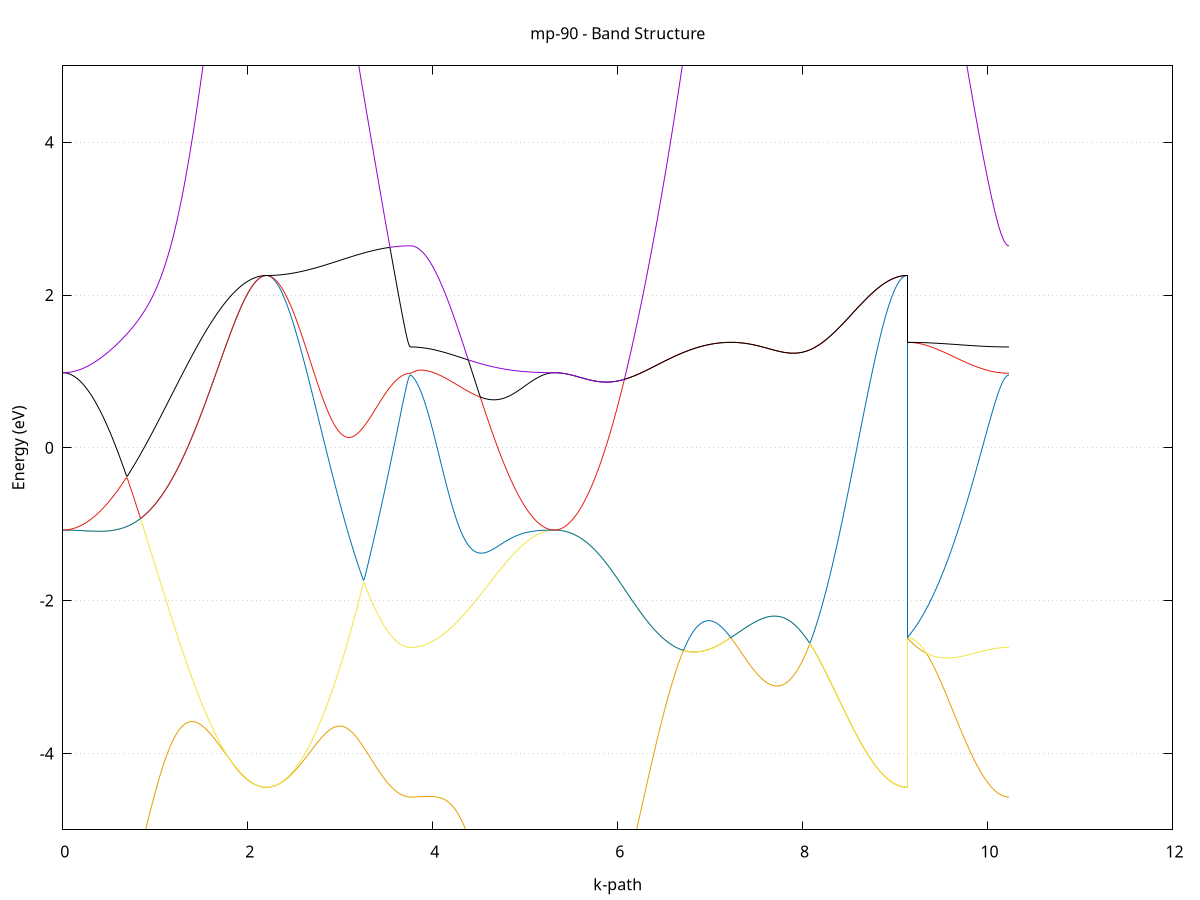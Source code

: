 set title 'mp-90 - Band Structure'
set xlabel 'k-path'
set ylabel 'Energy (eV)'
set grid y
set yrange [-5:5]
set terminal png size 800,600
set output 'mp-90_bands_gnuplot.png'
plot '-' using 1:2 with lines notitle, '-' using 1:2 with lines notitle, '-' using 1:2 with lines notitle, '-' using 1:2 with lines notitle, '-' using 1:2 with lines notitle, '-' using 1:2 with lines notitle, '-' using 1:2 with lines notitle, '-' using 1:2 with lines notitle, '-' using 1:2 with lines notitle, '-' using 1:2 with lines notitle, '-' using 1:2 with lines notitle, '-' using 1:2 with lines notitle, '-' using 1:2 with lines notitle, '-' using 1:2 with lines notitle, '-' using 1:2 with lines notitle, '-' using 1:2 with lines notitle
0.000000 -42.822925
0.009965 -42.822925
0.019930 -42.823125
0.029894 -42.823525
0.039859 -42.823925
0.049824 -42.824525
0.059789 -42.825325
0.069753 -42.826125
0.079718 -42.827125
0.089683 -42.828325
0.099648 -42.829525
0.109613 -42.830925
0.119577 -42.832425
0.129542 -42.834125
0.139507 -42.835925
0.149472 -42.837825
0.159436 -42.839825
0.169401 -42.842025
0.179366 -42.844325
0.189331 -42.846725
0.199296 -42.849225
0.209260 -42.851825
0.219225 -42.854625
0.229190 -42.857525
0.239155 -42.860425
0.249119 -42.863625
0.259084 -42.866825
0.269049 -42.870125
0.279014 -42.873525
0.288979 -42.877125
0.298943 -42.880725
0.308908 -42.884525
0.318873 -42.888325
0.328838 -42.892325
0.338802 -42.896325
0.348767 -42.900525
0.358732 -42.904725
0.368697 -42.909025
0.378661 -42.913425
0.388626 -42.917925
0.398591 -42.922525
0.408556 -42.927125
0.418521 -42.931925
0.428485 -42.936825
0.438450 -42.941625
0.448415 -42.946625
0.458380 -42.951625
0.468344 -42.956725
0.478309 -42.961925
0.488274 -42.967125
0.498239 -42.972425
0.508204 -42.977725
0.518168 -42.983125
0.528133 -42.988525
0.538098 -42.994025
0.548063 -42.999525
0.558027 -43.005125
0.567992 -43.010725
0.577957 -43.016325
0.587922 -43.022025
0.597887 -43.027725
0.607851 -43.033525
0.617816 -43.039325
0.627781 -43.045125
0.637746 -43.050925
0.647710 -43.056725
0.657675 -43.062625
0.667640 -43.068525
0.677605 -43.074325
0.687570 -43.080225
0.697534 -43.086125
0.707499 -43.092025
0.717464 -43.097925
0.727429 -43.103825
0.737393 -43.109725
0.747358 -43.115625
0.757323 -43.121525
0.767288 -43.127425
0.777253 -43.133225
0.787217 -43.139125
0.797182 -43.144925
0.807147 -43.150725
0.817112 -43.156525
0.827076 -43.162225
0.837041 -43.168025
0.847006 -43.173725
0.856971 -43.179325
0.866936 -43.185025
0.876900 -43.190625
0.886865 -43.196125
0.896830 -43.201725
0.906795 -43.207225
0.916759 -43.212625
0.926724 -43.218025
0.936689 -43.223425
0.946654 -43.228725
0.956619 -43.233925
0.966583 -43.239125
0.976548 -43.244325
0.986513 -43.249425
0.996478 -43.254425
1.006442 -43.259425
1.016407 -43.264425
1.026372 -43.269225
1.036337 -43.274025
1.046302 -43.278825
1.056266 -43.283525
1.066231 -43.288125
1.076196 -43.292625
1.086161 -43.297125
1.096125 -43.301625
1.106090 -43.305925
1.116055 -43.310225
1.126020 -43.314425
1.135984 -43.318625
1.145949 -43.322725
1.155914 -43.326725
1.165879 -43.330625
1.175844 -43.334525
1.185808 -43.338325
1.195773 -43.342025
1.205738 -43.345725
1.215703 -43.349225
1.225667 -43.352725
1.235632 -43.356225
1.245597 -43.359525
1.255562 -43.362825
1.265527 -43.366025
1.275491 -43.369125
1.285456 -43.372225
1.295421 -43.375225
1.305386 -43.378125
1.315350 -43.380925
1.325315 -43.383725
1.335280 -43.386425
1.345245 -43.389025
1.355210 -43.391525
1.365174 -43.394025
1.375139 -43.396425
1.385104 -43.398825
1.395069 -43.401025
1.405033 -43.403225
1.414998 -43.405325
1.424963 -43.407425
1.434928 -43.409425
1.444893 -43.411325
1.454857 -43.413125
1.464822 -43.414925
1.474787 -43.416725
1.484752 -43.418325
1.494716 -43.419925
1.504681 -43.421425
1.514646 -43.422925
1.524611 -43.424325
1.534576 -43.425725
1.544540 -43.427025
1.554505 -43.428225
1.564470 -43.429425
1.574435 -43.430625
1.584399 -43.431625
1.594364 -43.432725
1.604329 -43.433625
1.614294 -43.434625
1.624259 -43.435425
1.634223 -43.436325
1.644188 -43.437125
1.654153 -43.437825
1.664118 -43.438525
1.674082 -43.439125
1.684047 -43.439825
1.694012 -43.440325
1.703977 -43.440925
1.713942 -43.441425
1.723906 -43.441825
1.733871 -43.442325
1.743836 -43.442625
1.753801 -43.443025
1.763765 -43.443325
1.773730 -43.443725
1.783695 -43.443925
1.793660 -43.444225
1.803625 -43.444425
1.813589 -43.444625
1.823554 -43.444825
1.833519 -43.444925
1.843484 -43.445125
1.853448 -43.445225
1.863413 -43.445325
1.873378 -43.445425
1.883343 -43.445425
1.893307 -43.445525
1.903272 -43.445525
1.913237 -43.445525
1.923202 -43.445525
1.933167 -43.445525
1.943131 -43.445525
1.953096 -43.445525
1.963061 -43.445525
1.973026 -43.445525
1.982990 -43.445425
1.992955 -43.445425
2.002920 -43.445425
2.012885 -43.445325
2.022850 -43.445225
2.032814 -43.445225
2.042779 -43.445125
2.052744 -43.445125
2.062709 -43.445125
2.072674 -43.445025
2.082638 -43.445025
2.092603 -43.444925
2.102568 -43.444925
2.112533 -43.444825
2.122497 -43.444825
2.132462 -43.444825
2.142427 -43.444725
2.152392 -43.444725
2.162356 -43.444725
2.172321 -43.444725
2.182286 -43.444725
2.192251 -43.444725
2.202216 -43.444725
2.202216 -43.444725
2.212198 -43.444725
2.222180 -43.444825
2.232162 -43.444925
2.242144 -43.445125
2.252126 -43.445425
2.262108 -43.445725
2.272090 -43.446125
2.282072 -43.446525
2.292054 -43.447025
2.302036 -43.447625
2.312018 -43.448225
2.322000 -43.448825
2.331982 -43.449625
2.341964 -43.450325
2.351946 -43.451225
2.361929 -43.452125
2.371911 -43.453025
2.381893 -43.454025
2.391875 -43.455125
2.401857 -43.456225
2.411839 -43.457325
2.421821 -43.458525
2.431803 -43.459825
2.441785 -43.461125
2.451767 -43.462525
2.461749 -43.463925
2.471731 -43.465425
2.481713 -43.466925
2.491695 -43.468525
2.501677 -43.470125
2.511659 -43.471825
2.521642 -43.473525
2.531624 -43.475225
2.541606 -43.477125
2.551588 -43.478925
2.561570 -43.480825
2.571552 -43.482725
2.581534 -43.484725
2.591516 -43.486725
2.601498 -43.488825
2.611480 -43.490925
2.621462 -43.493025
2.631444 -43.495225
2.641426 -43.497425
2.651408 -43.499625
2.661390 -43.501925
2.671372 -43.504325
2.681355 -43.506625
2.691337 -43.509025
2.701319 -43.511425
2.711301 -43.513925
2.721283 -43.516325
2.731265 -43.518925
2.741247 -43.521425
2.751229 -43.523925
2.761211 -43.526525
2.771193 -43.529125
2.781175 -43.531825
2.791157 -43.534425
2.801139 -43.537125
2.811121 -43.539825
2.821103 -43.542525
2.831085 -43.545225
2.841068 -43.548025
2.851050 -43.550725
2.861032 -43.553525
2.871014 -43.556325
2.880996 -43.559125
2.890978 -43.561925
2.900960 -43.564725
2.910942 -43.567525
2.920924 -43.570325
2.930906 -43.573225
2.940888 -43.576025
2.950870 -43.578925
2.960852 -43.581725
2.970834 -43.584625
2.980816 -43.587425
2.990798 -43.590325
3.000780 -43.593125
3.010763 -43.596025
3.020745 -43.598825
3.030727 -43.601725
3.040709 -43.604525
3.050691 -43.607325
3.060673 -43.610125
3.070655 -43.612925
3.080637 -43.615725
3.090619 -43.618525
3.100601 -43.621225
3.110583 -43.624025
3.120565 -43.626725
3.130547 -43.629425
3.140529 -43.632125
3.150511 -43.634825
3.160493 -43.637525
3.170476 -43.640125
3.180458 -43.642725
3.190440 -43.645325
3.200422 -43.647925
3.210404 -43.650425
3.220386 -43.652925
3.230368 -43.655425
3.240350 -43.657925
3.250332 -43.660325
3.260314 -43.662725
3.270296 -43.665125
3.280278 -43.667425
3.290260 -43.669725
3.300242 -43.672025
3.310224 -43.674225
3.320206 -43.676425
3.330189 -43.678625
3.340171 -43.680725
3.350153 -43.682825
3.360135 -43.684925
3.370117 -43.686925
3.380099 -43.688825
3.390081 -43.690825
3.400063 -43.692725
3.410045 -43.694525
3.420027 -43.696325
3.430009 -43.698125
3.439991 -43.699825
3.449973 -43.701425
3.459955 -43.703125
3.469937 -43.704625
3.479919 -43.706225
3.489901 -43.707625
3.499884 -43.709125
3.509866 -43.710425
3.519848 -43.711825
3.529830 -43.713025
3.539812 -43.714325
3.549794 -43.715425
3.559776 -43.716625
3.569758 -43.717625
3.579740 -43.718725
3.589722 -43.719625
3.599704 -43.720525
3.609686 -43.721425
3.619668 -43.722225
3.629650 -43.723025
3.639632 -43.723725
3.649614 -43.724325
3.659597 -43.724925
3.669579 -43.725425
3.679561 -43.725925
3.689543 -43.726325
3.699525 -43.726725
3.709507 -43.727025
3.719489 -43.727325
3.729471 -43.727525
3.739453 -43.727625
3.749435 -43.727725
3.759417 -43.727725
3.759417 -43.727725
3.769399 -43.727625
3.779381 -43.727425
3.789363 -43.726925
3.799345 -43.726325
3.809327 -43.725525
3.819310 -43.724625
3.829292 -43.723425
3.839274 -43.722125
3.849256 -43.720625
3.859238 -43.719025
3.869220 -43.717225
3.879202 -43.715225
3.889184 -43.713025
3.899166 -43.710725
3.909148 -43.708125
3.919130 -43.705525
3.929112 -43.702625
3.939094 -43.699625
3.949076 -43.696425
3.959058 -43.693125
3.969040 -43.689625
3.979022 -43.685925
3.989005 -43.682125
3.998987 -43.678125
4.008969 -43.674025
4.018951 -43.669725
4.028933 -43.665225
4.038915 -43.660625
4.048897 -43.655825
4.058879 -43.650925
4.068861 -43.645925
4.078843 -43.640725
4.088825 -43.635325
4.098807 -43.629825
4.108789 -43.624225
4.118771 -43.618425
4.128753 -43.612525
4.138735 -43.606525
4.148718 -43.600325
4.158700 -43.594025
4.168682 -43.587625
4.178664 -43.581125
4.188646 -43.574425
4.198628 -43.567625
4.208610 -43.560725
4.218592 -43.553725
4.228574 -43.546525
4.238556 -43.539325
4.248538 -43.531925
4.258520 -43.524525
4.268502 -43.516925
4.278484 -43.509225
4.288466 -43.501525
4.298448 -43.493725
4.308431 -43.485725
4.318413 -43.477725
4.328395 -43.469625
4.338377 -43.461425
4.348359 -43.453225
4.358341 -43.444825
4.368323 -43.436425
4.378305 -43.428025
4.388287 -43.419425
4.398269 -43.410825
4.408251 -43.402125
4.418233 -43.393425
4.428215 -43.384725
4.438197 -43.375925
4.448179 -43.367025
4.458161 -43.358125
4.468143 -43.349225
4.478126 -43.340225
4.488108 -43.331225
4.498090 -43.322225
4.508072 -43.313125
4.518054 -43.304025
4.528036 -43.294925
4.538018 -43.285925
4.548000 -43.276725
4.557982 -43.267625
4.567964 -43.258525
4.577946 -43.249425
4.587928 -43.240325
4.597910 -43.231225
4.607892 -43.222125
4.617874 -43.213125
4.627856 -43.204025
4.637839 -43.195025
4.647821 -43.186025
4.657803 -43.177125
4.667785 -43.168125
4.677767 -43.159325
4.687749 -43.150425
4.697731 -43.141725
4.707713 -43.132925
4.717695 -43.124225
4.727677 -43.115625
4.737659 -43.107025
4.747641 -43.098525
4.757623 -43.090125
4.767605 -43.081825
4.777587 -43.073525
4.787569 -43.065325
4.797552 -43.057225
4.807534 -43.049125
4.817516 -43.041225
4.827498 -43.033325
4.837480 -43.025625
4.847462 -43.017925
4.857444 -43.010425
4.867426 -43.003025
4.877408 -42.995725
4.887390 -42.988525
4.897372 -42.981325
4.907354 -42.974425
4.917336 -42.967525
4.927318 -42.960825
4.937300 -42.954225
4.947282 -42.947725
4.957264 -42.941425
4.967247 -42.935225
4.977229 -42.929225
4.987211 -42.923325
4.997193 -42.917525
5.007175 -42.911925
5.017157 -42.906525
5.027139 -42.901225
5.037121 -42.896025
5.047103 -42.891025
5.057085 -42.886225
5.067067 -42.881525
5.077049 -42.877025
5.087031 -42.872725
5.097013 -42.868625
5.106995 -42.864625
5.116977 -42.860825
5.126960 -42.857125
5.136942 -42.853625
5.146924 -42.850425
5.156906 -42.847225
5.166888 -42.844325
5.176870 -42.841625
5.186852 -42.839025
5.196834 -42.836625
5.206816 -42.834425
5.216798 -42.832425
5.226780 -42.830625
5.236762 -42.829025
5.246744 -42.827625
5.256726 -42.826325
5.266708 -42.825325
5.276690 -42.824425
5.286673 -42.823725
5.296655 -42.823225
5.306637 -42.823025
5.316619 -42.822925
5.316619 -42.822925
5.326604 -42.823025
5.336589 -42.823325
5.346574 -42.823825
5.356560 -42.824625
5.366545 -42.825525
5.376530 -42.826725
5.386515 -42.828025
5.396500 -42.829625
5.406486 -42.831425
5.416471 -42.833425
5.426456 -42.835625
5.436441 -42.838025
5.446426 -42.840625
5.456412 -42.843425
5.466397 -42.846425
5.476382 -42.849625
5.486367 -42.853025
5.496352 -42.856625
5.506338 -42.860425
5.516323 -42.864325
5.526308 -42.868525
5.536293 -42.872825
5.546278 -42.877325
5.556264 -42.882025
5.566249 -42.886925
5.576234 -42.891925
5.586219 -42.897125
5.596204 -42.902525
5.606190 -42.908025
5.616175 -42.913725
5.626160 -42.919525
5.636145 -42.925525
5.646131 -42.931725
5.656116 -42.938025
5.666101 -42.944425
5.676086 -42.950925
5.686071 -42.957625
5.696057 -42.964425
5.706042 -42.971425
5.716027 -42.978425
5.726012 -42.985625
5.735997 -42.992925
5.745983 -43.000325
5.755968 -43.007725
5.765953 -43.015325
5.775938 -43.023025
5.785923 -43.030825
5.795909 -43.038625
5.805894 -43.046625
5.815879 -43.054525
5.825864 -43.062625
5.835850 -43.070725
5.845835 -43.078925
5.855820 -43.087225
5.865805 -43.095425
5.875790 -43.103825
5.885776 -43.112225
5.895761 -43.120625
5.905746 -43.129025
5.915731 -43.137525
5.925716 -43.145925
5.935702 -43.154525
5.945687 -43.163025
5.955672 -43.171525
5.965657 -43.180025
5.975642 -43.188525
5.985628 -43.197025
5.995613 -43.205425
6.005598 -43.213925
6.015583 -43.222325
6.025568 -43.230825
6.035554 -43.239125
6.045539 -43.247525
6.055524 -43.255825
6.065509 -43.264025
6.075494 -43.272225
6.085480 -43.280425
6.095465 -43.288525
6.105450 -43.296525
6.115435 -43.304425
6.125421 -43.312325
6.135406 -43.320125
6.145391 -43.327825
6.155376 -43.335425
6.165361 -43.343025
6.175347 -43.350425
6.185332 -43.357825
6.195317 -43.365025
6.205302 -43.372125
6.215287 -43.379225
6.225273 -43.386125
6.235258 -43.392925
6.245243 -43.399525
6.255228 -43.406125
6.265213 -43.412525
6.275199 -43.418825
6.285184 -43.424925
6.295169 -43.431025
6.305154 -43.436825
6.315139 -43.442625
6.325125 -43.448225
6.335110 -43.453625
6.345095 -43.458925
6.355080 -43.464025
6.365065 -43.469025
6.375051 -43.473825
6.385036 -43.478525
6.395021 -43.483025
6.405006 -43.487325
6.414992 -43.491525
6.424977 -43.495525
6.434962 -43.499325
6.444947 -43.502925
6.454932 -43.506425
6.464918 -43.509725
6.474903 -43.512825
6.484888 -43.515725
6.494873 -43.518525
6.504858 -43.521125
6.514844 -43.523525
6.524829 -43.525725
6.534814 -43.527725
6.544799 -43.529525
6.554784 -43.531225
6.564770 -43.532625
6.574755 -43.533925
6.584740 -43.535025
6.594725 -43.535925
6.604711 -43.536625
6.614696 -43.537125
6.624681 -43.537425
6.634666 -43.537625
6.644651 -43.537525
6.654637 -43.537325
6.664622 -43.536925
6.674607 -43.536325
6.684592 -43.535525
6.694577 -43.534525
6.704563 -43.533325
6.714548 -43.532025
6.724533 -43.530425
6.734518 -43.528725
6.744503 -43.526825
6.754489 -43.524825
6.764474 -43.522525
6.774459 -43.520125
6.784444 -43.517525
6.794429 -43.514725
6.804415 -43.511825
6.814400 -43.508725
6.824385 -43.505425
6.834370 -43.502025
6.844355 -43.498425
6.854341 -43.494725
6.864326 -43.490725
6.874311 -43.486725
6.884296 -43.482425
6.894281 -43.478125
6.904267 -43.473525
6.914252 -43.468925
6.924237 -43.464125
6.934222 -43.459125
6.944208 -43.454125
6.954193 -43.448825
6.964178 -43.443525
6.974163 -43.438025
6.984148 -43.432425
6.994134 -43.426725
7.004119 -43.420925
7.014104 -43.414925
7.024089 -43.408925
7.034074 -43.402725
7.044060 -43.396525
7.054045 -43.390125
7.064030 -43.383725
7.074015 -43.377125
7.084000 -43.370525
7.093986 -43.363825
7.103971 -43.357025
7.113956 -43.350125
7.123941 -43.343225
7.133927 -43.336225
7.143912 -43.329225
7.153897 -43.322025
7.163882 -43.314925
7.173867 -43.307725
7.183853 -43.300425
7.193838 -43.293125
7.203823 -43.285825
7.213808 -43.278425
7.223793 -43.271025
7.223793 -43.271025
7.233779 -43.274725
7.243764 -43.278425
7.253749 -43.282025
7.263734 -43.285725
7.273719 -43.289325
7.283705 -43.292925
7.293690 -43.296425
7.303675 -43.300025
7.313660 -43.303525
7.323645 -43.307025
7.333631 -43.310425
7.343616 -43.313925
7.353601 -43.317325
7.363586 -43.320725
7.373571 -43.324025
7.383557 -43.327425
7.393542 -43.330725
7.403527 -43.333925
7.413512 -43.337225
7.423497 -43.340425
7.433483 -43.343625
7.443468 -43.346725
7.453453 -43.349825
7.463438 -43.352925
7.473424 -43.356025
7.483409 -43.359025
7.493394 -43.362025
7.503379 -43.364925
7.513364 -43.367825
7.523350 -43.370725
7.533335 -43.373525
7.543320 -43.376325
7.553305 -43.379125
7.563290 -43.381825
7.573276 -43.384525
7.583261 -43.387225
7.593246 -43.389825
7.603231 -43.392325
7.613216 -43.394925
7.623202 -43.397425
7.633187 -43.399825
7.643172 -43.402225
7.653157 -43.404625
7.663142 -43.406925
7.673128 -43.409225
7.683113 -43.411525
7.693098 -43.413725
7.703083 -43.415925
7.713069 -43.418025
7.723054 -43.420125
7.733039 -43.422125
7.743024 -43.424125
7.753009 -43.426125
7.762995 -43.428025
7.772980 -43.429925
7.782965 -43.431725
7.792950 -43.433525
7.802935 -43.435325
7.812921 -43.437025
7.822906 -43.438725
7.832891 -43.440325
7.842876 -43.441925
7.852861 -43.443425
7.862847 -43.444925
7.872832 -43.446425
7.882817 -43.447825
7.892802 -43.449125
7.902787 -43.450525
7.912773 -43.451825
7.922758 -43.453025
7.932743 -43.454225
7.942728 -43.455425
7.952713 -43.456525
7.962699 -43.457625
7.972684 -43.458625
7.982669 -43.459625
7.992654 -43.460625
8.002640 -43.461525
8.012625 -43.462425
8.022610 -43.463325
8.032595 -43.464125
8.042580 -43.464925
8.052566 -43.465625
8.062551 -43.466325
8.072536 -43.466925
8.082521 -43.467625
8.092506 -43.468225
8.102492 -43.468725
8.112477 -43.469225
8.122462 -43.469725
8.132447 -43.470225
8.142432 -43.470625
8.152418 -43.470925
8.162403 -43.471325
8.172388 -43.471625
8.182373 -43.471925
8.192358 -43.472125
8.202344 -43.472425
8.212329 -43.472525
8.222314 -43.472725
8.232299 -43.472825
8.242285 -43.472925
8.252270 -43.473025
8.262255 -43.473025
8.272240 -43.473125
8.282225 -43.473125
8.292211 -43.473025
8.302196 -43.473025
8.312181 -43.472925
8.322166 -43.472825
8.332151 -43.472725
8.342137 -43.472525
8.352122 -43.472325
8.362107 -43.472125
8.372092 -43.471925
8.382077 -43.471725
8.392063 -43.471425
8.402048 -43.471225
8.412033 -43.470925
8.422018 -43.470625
8.432003 -43.470225
8.441989 -43.469925
8.451974 -43.469525
8.461959 -43.469225
8.471944 -43.468825
8.481929 -43.468425
8.491915 -43.468025
8.501900 -43.467625
8.511885 -43.467225
8.521870 -43.466725
8.531856 -43.466325
8.541841 -43.465825
8.551826 -43.465325
8.561811 -43.464825
8.571796 -43.464325
8.581782 -43.463825
8.591767 -43.463425
8.601752 -43.462925
8.611737 -43.462425
8.621722 -43.461925
8.631708 -43.461325
8.641693 -43.460825
8.651678 -43.460325
8.661663 -43.459825
8.671648 -43.459325
8.681634 -43.458825
8.691619 -43.458325
8.701604 -43.457825
8.711589 -43.457325
8.721574 -43.456825
8.731560 -43.456325
8.741545 -43.455825
8.751530 -43.455325
8.761515 -43.454825
8.771501 -43.454325
8.781486 -43.453925
8.791471 -43.453425
8.801456 -43.452925
8.811441 -43.452525
8.821427 -43.452025
8.831412 -43.451625
8.841397 -43.451225
8.851382 -43.450825
8.861367 -43.450425
8.871353 -43.450025
8.881338 -43.449625
8.891323 -43.449225
8.901308 -43.448925
8.911293 -43.448525
8.921279 -43.448225
8.931264 -43.447925
8.941249 -43.447625
8.951234 -43.447325
8.961219 -43.447025
8.971205 -43.446725
8.981190 -43.446525
8.991175 -43.446325
9.001160 -43.446025
9.011145 -43.445825
9.021131 -43.445725
9.031116 -43.445525
9.041101 -43.445325
9.051086 -43.445225
9.061072 -43.445125
9.071057 -43.445025
9.081042 -43.444925
9.091027 -43.444825
9.101012 -43.444725
9.110998 -43.444725
9.120983 -43.444725
9.130968 -43.444725
9.130968 -43.271025
9.140888 -43.277425
9.150808 -43.283725
9.160728 -43.290125
9.170648 -43.296525
9.180567 -43.302925
9.190487 -43.309225
9.200407 -43.315625
9.210327 -43.321925
9.220247 -43.328325
9.230167 -43.334625
9.240087 -43.341025
9.250007 -43.347325
9.259927 -43.353625
9.269846 -43.359925
9.279766 -43.366225
9.289686 -43.372425
9.299606 -43.378725
9.309526 -43.384925
9.319446 -43.391125
9.329366 -43.397325
9.339286 -43.403425
9.349206 -43.409625
9.359125 -43.415725
9.369045 -43.421825
9.378965 -43.427825
9.388885 -43.433825
9.398805 -43.439825
9.408725 -43.445825
9.418645 -43.451725
9.428565 -43.457625
9.438485 -43.463525
9.448404 -43.469325
9.458324 -43.475125
9.468244 -43.480825
9.478164 -43.486525
9.488084 -43.492225
9.498004 -43.497825
9.507924 -43.503425
9.517844 -43.508925
9.527764 -43.514425
9.537683 -43.519925
9.547603 -43.525225
9.557523 -43.530625
9.567443 -43.535925
9.577363 -43.541125
9.587283 -43.546325
9.597203 -43.551425
9.607123 -43.556525
9.617043 -43.561525
9.626962 -43.566525
9.636882 -43.571425
9.646802 -43.576225
9.656722 -43.581025
9.666642 -43.585725
9.676562 -43.590425
9.686482 -43.595025
9.696402 -43.599525
9.706322 -43.604025
9.716241 -43.608425
9.726161 -43.612725
9.736081 -43.617025
9.746001 -43.621225
9.755921 -43.625325
9.765841 -43.629425
9.775761 -43.633325
9.785681 -43.637325
9.795601 -43.641125
9.805520 -43.644925
9.815440 -43.648525
9.825360 -43.652225
9.835280 -43.655725
9.845200 -43.659225
9.855120 -43.662525
9.865040 -43.665825
9.874960 -43.669125
9.884880 -43.672225
9.894799 -43.675325
9.904719 -43.678225
9.914639 -43.681125
9.924559 -43.684025
9.934479 -43.686725
9.944399 -43.689325
9.954319 -43.691925
9.964239 -43.694425
9.974159 -43.696825
9.984079 -43.699125
9.993998 -43.701325
10.003918 -43.703525
10.013838 -43.705525
10.023758 -43.707525
10.033678 -43.709325
10.043598 -43.711125
10.053518 -43.712825
10.063438 -43.714425
10.073358 -43.715925
10.083277 -43.717325
10.093197 -43.718725
10.103117 -43.719925
10.113037 -43.721125
10.122957 -43.722125
10.132877 -43.723125
10.142797 -43.724025
10.152717 -43.724725
10.162637 -43.725425
10.172556 -43.726025
10.182476 -43.726625
10.192396 -43.727025
10.202316 -43.727325
10.212236 -43.727525
10.222156 -43.727725
10.232076 -43.727725
e
0.000000 -42.822925
0.009965 -42.822925
0.019930 -42.823025
0.029894 -42.823125
0.039859 -42.823325
0.049824 -42.823625
0.059789 -42.823925
0.069753 -42.824325
0.079718 -42.824725
0.089683 -42.825225
0.099648 -42.825825
0.109613 -42.826425
0.119577 -42.827125
0.129542 -42.827825
0.139507 -42.828625
0.149472 -42.829525
0.159436 -42.830425
0.169401 -42.831325
0.179366 -42.832425
0.189331 -42.833425
0.199296 -42.834625
0.209260 -42.835825
0.219225 -42.837025
0.229190 -42.838325
0.239155 -42.839725
0.249119 -42.841125
0.259084 -42.842625
0.269049 -42.844125
0.279014 -42.845725
0.288979 -42.847325
0.298943 -42.849025
0.308908 -42.850825
0.318873 -42.852625
0.328838 -42.854425
0.338802 -42.856425
0.348767 -42.858325
0.358732 -42.860325
0.368697 -42.862425
0.378661 -42.864525
0.388626 -42.866725
0.398591 -42.868925
0.408556 -42.871225
0.418521 -42.873625
0.428485 -42.875925
0.438450 -42.878425
0.448415 -42.880925
0.458380 -42.883425
0.468344 -42.886025
0.478309 -42.888625
0.488274 -42.891325
0.498239 -42.894025
0.508204 -42.896825
0.518168 -42.899625
0.528133 -42.902525
0.538098 -42.905425
0.548063 -42.908325
0.558027 -42.911325
0.567992 -42.914425
0.577957 -42.917425
0.587922 -42.920625
0.597887 -42.923725
0.607851 -42.927025
0.617816 -42.930225
0.627781 -42.933525
0.637746 -42.936925
0.647710 -42.940225
0.657675 -42.943725
0.667640 -42.947125
0.677605 -42.950625
0.687570 -42.954125
0.697534 -42.957725
0.707499 -42.961325
0.717464 -42.965025
0.727429 -42.968625
0.737393 -42.972325
0.747358 -42.976125
0.757323 -42.979825
0.767288 -42.983625
0.777253 -42.987525
0.787217 -42.991325
0.797182 -42.995225
0.807147 -42.999225
0.817112 -43.003125
0.827076 -43.007125
0.837041 -43.011125
0.847006 -43.015225
0.856971 -43.019225
0.866936 -43.023325
0.876900 -43.027425
0.886865 -43.031525
0.896830 -43.035725
0.906795 -43.039925
0.916759 -43.044125
0.926724 -43.048325
0.936689 -43.052525
0.946654 -43.056825
0.956619 -43.061125
0.966583 -43.065325
0.976548 -43.069625
0.986513 -43.074025
0.996478 -43.078325
1.006442 -43.082625
1.016407 -43.087025
1.026372 -43.091425
1.036337 -43.095725
1.046302 -43.100125
1.056266 -43.104525
1.066231 -43.108925
1.076196 -43.113325
1.086161 -43.117825
1.096125 -43.122225
1.106090 -43.126625
1.116055 -43.131025
1.126020 -43.135525
1.135984 -43.139925
1.145949 -43.144325
1.155914 -43.148825
1.165879 -43.153225
1.175844 -43.157625
1.185808 -43.162125
1.195773 -43.166525
1.205738 -43.171025
1.215703 -43.175425
1.225667 -43.179825
1.235632 -43.184225
1.245597 -43.188625
1.255562 -43.192925
1.265527 -43.197325
1.275491 -43.201725
1.285456 -43.206025
1.295421 -43.210425
1.305386 -43.214725
1.315350 -43.219025
1.325315 -43.223325
1.335280 -43.227525
1.345245 -43.231825
1.355210 -43.236025
1.365174 -43.240225
1.375139 -43.244425
1.385104 -43.248625
1.395069 -43.252825
1.405033 -43.256925
1.414998 -43.261025
1.424963 -43.265125
1.434928 -43.269125
1.444893 -43.273125
1.454857 -43.277125
1.464822 -43.281125
1.474787 -43.285125
1.484752 -43.289025
1.494716 -43.292825
1.504681 -43.296725
1.514646 -43.300525
1.524611 -43.304325
1.534576 -43.308025
1.544540 -43.311725
1.554505 -43.315425
1.564470 -43.319025
1.574435 -43.322625
1.584399 -43.326225
1.594364 -43.329725
1.604329 -43.333225
1.614294 -43.336625
1.624259 -43.340025
1.634223 -43.343425
1.644188 -43.346725
1.654153 -43.350025
1.664118 -43.353225
1.674082 -43.356425
1.684047 -43.359525
1.694012 -43.362625
1.703977 -43.365625
1.713942 -43.368525
1.723906 -43.371525
1.733871 -43.374425
1.743836 -43.377225
1.753801 -43.380025
1.763765 -43.382725
1.773730 -43.385425
1.783695 -43.388025
1.793660 -43.390625
1.803625 -43.393225
1.813589 -43.395625
1.823554 -43.398025
1.833519 -43.400425
1.843484 -43.402725
1.853448 -43.404925
1.863413 -43.407125
1.873378 -43.409325
1.883343 -43.411325
1.893307 -43.413325
1.903272 -43.415325
1.913237 -43.417225
1.923202 -43.419025
1.933167 -43.420825
1.943131 -43.422525
1.953096 -43.424125
1.963061 -43.425725
1.973026 -43.427325
1.982990 -43.428725
1.992955 -43.430125
2.002920 -43.431525
2.012885 -43.432725
2.022850 -43.433925
2.032814 -43.435125
2.042779 -43.436225
2.052744 -43.437225
2.062709 -43.438225
2.072674 -43.439125
2.082638 -43.439925
2.092603 -43.440625
2.102568 -43.441325
2.112533 -43.442025
2.122497 -43.442525
2.132462 -43.443025
2.142427 -43.443525
2.152392 -43.443825
2.162356 -43.444125
2.172321 -43.444425
2.182286 -43.444525
2.192251 -43.444625
2.202216 -43.444725
2.202216 -43.444725
2.212198 -43.444625
2.222180 -43.444525
2.232162 -43.444425
2.242144 -43.444125
2.252126 -43.443825
2.262108 -43.443525
2.272090 -43.443025
2.282072 -43.442525
2.292054 -43.442025
2.302036 -43.441325
2.312018 -43.440625
2.322000 -43.439925
2.331982 -43.439025
2.341964 -43.438225
2.351946 -43.437225
2.361929 -43.436225
2.371911 -43.435125
2.381893 -43.434025
2.391875 -43.432725
2.401857 -43.431525
2.411839 -43.430225
2.421821 -43.428825
2.431803 -43.427325
2.441785 -43.425825
2.451767 -43.424225
2.461749 -43.422625
2.471731 -43.420925
2.481713 -43.419225
2.491695 -43.417425
2.501677 -43.415525
2.511659 -43.413625
2.521642 -43.411625
2.531624 -43.409625
2.541606 -43.407525
2.551588 -43.405425
2.561570 -43.403225
2.571552 -43.401025
2.581534 -43.398725
2.591516 -43.396425
2.601498 -43.394025
2.611480 -43.391625
2.621462 -43.389125
2.631444 -43.386625
2.641426 -43.384025
2.651408 -43.381425
2.661390 -43.378825
2.671372 -43.376125
2.681355 -43.373325
2.691337 -43.370625
2.701319 -43.367825
2.711301 -43.364925
2.721283 -43.362025
2.731265 -43.359125
2.741247 -43.356225
2.751229 -43.353225
2.761211 -43.350225
2.771193 -43.347125
2.781175 -43.344125
2.791157 -43.341025
2.801139 -43.337825
2.811121 -43.334725
2.821103 -43.331525
2.831085 -43.328325
2.841068 -43.325125
2.851050 -43.321825
2.861032 -43.318625
2.871014 -43.315325
2.880996 -43.312025
2.890978 -43.308725
2.900960 -43.305325
2.910942 -43.302025
2.920924 -43.298725
2.930906 -43.295325
2.940888 -43.291925
2.950870 -43.288625
2.960852 -43.285225
2.970834 -43.281925
2.980816 -43.278525
2.990798 -43.275125
3.000780 -43.271725
3.010763 -43.268325
3.020745 -43.264925
3.030727 -43.261525
3.040709 -43.258125
3.050691 -43.254825
3.060673 -43.251425
3.070655 -43.248125
3.080637 -43.244725
3.090619 -43.241425
3.100601 -43.238125
3.110583 -43.234825
3.120565 -43.231525
3.130547 -43.228225
3.140529 -43.225025
3.150511 -43.221725
3.160493 -43.218525
3.170476 -43.215425
3.180458 -43.212225
3.190440 -43.209125
3.200422 -43.206025
3.210404 -43.202925
3.220386 -43.199825
3.230368 -43.196825
3.240350 -43.193825
3.250332 -43.190925
3.260314 -43.188025
3.270296 -43.185125
3.280278 -43.182225
3.290260 -43.179425
3.300242 -43.176725
3.310224 -43.173925
3.320206 -43.171225
3.330189 -43.168625
3.340171 -43.166025
3.350153 -43.163425
3.360135 -43.160925
3.370117 -43.158525
3.380099 -43.156125
3.390081 -43.153725
3.400063 -43.151425
3.410045 -43.149125
3.420027 -43.146925
3.430009 -43.144825
3.439991 -43.142725
3.449973 -43.140625
3.459955 -43.138625
3.469937 -43.136725
3.479919 -43.134825
3.489901 -43.133025
3.499884 -43.131225
3.509866 -43.129525
3.519848 -43.127925
3.529830 -43.126325
3.539812 -43.124825
3.549794 -43.123325
3.559776 -43.121925
3.569758 -43.120625
3.579740 -43.119425
3.589722 -43.118225
3.599704 -43.117025
3.609686 -43.116025
3.619668 -43.114925
3.629650 -43.114025
3.639632 -43.113225
3.649614 -43.112425
3.659597 -43.111625
3.669579 -43.111025
3.679561 -43.110425
3.689543 -43.109925
3.699525 -43.109425
3.709507 -43.109025
3.719489 -43.108725
3.729471 -43.108525
3.739453 -43.108325
3.749435 -43.108225
3.759417 -43.108125
3.759417 -43.108125
3.769399 -43.108125
3.779381 -43.108025
3.789363 -43.107925
3.799345 -43.107725
3.809327 -43.107425
3.819310 -43.107125
3.829292 -43.106825
3.839274 -43.106325
3.849256 -43.105925
3.859238 -43.105325
3.869220 -43.104725
3.879202 -43.104125
3.889184 -43.103425
3.899166 -43.102625
3.909148 -43.101825
3.919130 -43.101025
3.929112 -43.100025
3.939094 -43.099125
3.949076 -43.098125
3.959058 -43.097025
3.969040 -43.095825
3.979022 -43.094725
3.989005 -43.093425
3.998987 -43.092125
4.008969 -43.090825
4.018951 -43.089425
4.028933 -43.088025
4.038915 -43.086525
4.048897 -43.085025
4.058879 -43.083425
4.068861 -43.081825
4.078843 -43.080125
4.088825 -43.078425
4.098807 -43.076625
4.108789 -43.074825
4.118771 -43.072925
4.128753 -43.071025
4.138735 -43.069125
4.148718 -43.067125
4.158700 -43.065125
4.168682 -43.063025
4.178664 -43.060925
4.188646 -43.058825
4.198628 -43.056625
4.208610 -43.054425
4.218592 -43.052125
4.228574 -43.049825
4.238556 -43.047525
4.248538 -43.045125
4.258520 -43.042725
4.268502 -43.040325
4.278484 -43.037925
4.288466 -43.035425
4.298448 -43.032925
4.308431 -43.030425
4.318413 -43.027825
4.328395 -43.025225
4.338377 -43.022625
4.348359 -43.020025
4.358341 -43.017325
4.368323 -43.014725
4.378305 -43.012025
4.388287 -43.009225
4.398269 -43.006525
4.408251 -43.003825
4.418233 -43.001025
4.428215 -42.998225
4.438197 -42.995425
4.448179 -42.992625
4.458161 -42.989825
4.468143 -42.986925
4.478126 -42.984125
4.488108 -42.981325
4.498090 -42.978425
4.508072 -42.975525
4.518054 -42.972725
4.528036 -42.969825
4.538018 -42.966925
4.548000 -42.964125
4.557982 -42.961225
4.567964 -42.958325
4.577946 -42.955525
4.587928 -42.952625
4.597910 -42.949725
4.607892 -42.946925
4.617874 -42.944025
4.627856 -42.941225
4.637839 -42.938425
4.647821 -42.935525
4.657803 -42.932725
4.667785 -42.929925
4.677767 -42.927225
4.687749 -42.924425
4.697731 -42.921625
4.707713 -42.918925
4.717695 -42.916225
4.727677 -42.913525
4.737659 -42.910825
4.747641 -42.908225
4.757623 -42.905525
4.767605 -42.902925
4.777587 -42.900425
4.787569 -42.897825
4.797552 -42.895325
4.807534 -42.892825
4.817516 -42.890325
4.827498 -42.887925
4.837480 -42.885525
4.847462 -42.883125
4.857444 -42.880725
4.867426 -42.878425
4.877408 -42.876225
4.887390 -42.873925
4.897372 -42.871725
4.907354 -42.869625
4.917336 -42.867425
4.927318 -42.865425
4.937300 -42.863325
4.947282 -42.861325
4.957264 -42.859425
4.967247 -42.857525
4.977229 -42.855625
4.987211 -42.853825
4.997193 -42.852025
5.007175 -42.850325
5.017157 -42.848625
5.027139 -42.846925
5.037121 -42.845425
5.047103 -42.843825
5.057085 -42.842325
5.067067 -42.840925
5.077049 -42.839525
5.087031 -42.838225
5.097013 -42.836925
5.106995 -42.835725
5.116977 -42.834525
5.126960 -42.833425
5.136942 -42.832325
5.146924 -42.831325
5.156906 -42.830325
5.166888 -42.829425
5.176870 -42.828625
5.186852 -42.827825
5.196834 -42.827125
5.206816 -42.826425
5.216798 -42.825825
5.226780 -42.825225
5.236762 -42.824725
5.246744 -42.824325
5.256726 -42.823925
5.266708 -42.823625
5.276690 -42.823325
5.286673 -42.823125
5.296655 -42.823025
5.306637 -42.822925
5.316619 -42.822925
5.316619 -42.822925
5.326604 -42.822925
5.336589 -42.822925
5.346574 -42.823025
5.356560 -42.823025
5.366545 -42.823125
5.376530 -42.823225
5.386515 -42.823425
5.396500 -42.823525
5.406486 -42.823725
5.416471 -42.823925
5.426456 -42.824125
5.436441 -42.824325
5.446426 -42.824625
5.456412 -42.824925
5.466397 -42.825225
5.476382 -42.825525
5.486367 -42.825825
5.496352 -42.826225
5.506338 -42.826625
5.516323 -42.827025
5.526308 -42.827425
5.536293 -42.827925
5.546278 -42.828325
5.556264 -42.828825
5.566249 -42.829425
5.576234 -42.829925
5.586219 -42.830525
5.596204 -42.831025
5.606190 -42.831625
5.616175 -42.832325
5.626160 -42.832925
5.636145 -42.833625
5.646131 -42.834325
5.656116 -42.835025
5.666101 -42.835825
5.676086 -42.836525
5.686071 -42.837325
5.696057 -42.838225
5.706042 -42.839025
5.716027 -42.839925
5.726012 -42.840825
5.735997 -42.841725
5.745983 -42.842625
5.755968 -42.843625
5.765953 -42.844625
5.775938 -42.845625
5.785923 -42.846725
5.795909 -42.847825
5.805894 -42.848925
5.815879 -42.850025
5.825864 -42.851125
5.835850 -42.852325
5.845835 -42.853525
5.855820 -42.854825
5.865805 -42.856025
5.875790 -42.857325
5.885776 -42.858725
5.895761 -42.860025
5.905746 -42.861425
5.915731 -42.862825
5.925716 -42.864225
5.935702 -42.865725
5.945687 -42.867225
5.955672 -42.868825
5.965657 -42.870325
5.975642 -42.871925
5.985628 -42.873525
5.995613 -42.875125
6.005598 -42.876825
6.015583 -42.878525
6.025568 -42.880325
6.035554 -42.882025
6.045539 -42.883825
6.055524 -42.885725
6.065509 -42.887525
6.075494 -42.889425
6.085480 -42.891325
6.095465 -42.893325
6.105450 -42.895325
6.115435 -42.897325
6.125421 -42.899425
6.135406 -42.901425
6.145391 -42.903625
6.155376 -42.905725
6.165361 -42.907925
6.175347 -42.910125
6.185332 -42.912325
6.195317 -42.914625
6.205302 -42.916925
6.215287 -42.919325
6.225273 -42.921625
6.235258 -42.924025
6.245243 -42.926525
6.255228 -42.928925
6.265213 -42.931425
6.275199 -42.934025
6.285184 -42.936525
6.295169 -42.939125
6.305154 -42.941825
6.315139 -42.944425
6.325125 -42.947125
6.335110 -42.949825
6.345095 -42.952625
6.355080 -42.955425
6.365065 -42.958225
6.375051 -42.961125
6.385036 -42.963925
6.395021 -42.966825
6.405006 -42.969825
6.414992 -42.972725
6.424977 -42.975725
6.434962 -42.978825
6.444947 -42.981825
6.454932 -42.984925
6.464918 -42.988025
6.474903 -42.991225
6.484888 -42.994325
6.494873 -42.997525
6.504858 -43.000725
6.514844 -43.004025
6.524829 -43.007325
6.534814 -43.010625
6.544799 -43.013925
6.554784 -43.017325
6.564770 -43.020625
6.574755 -43.024025
6.584740 -43.027525
6.594725 -43.030925
6.604711 -43.034425
6.614696 -43.037925
6.624681 -43.041425
6.634666 -43.045025
6.644651 -43.048525
6.654637 -43.052125
6.664622 -43.055725
6.674607 -43.059425
6.684592 -43.063025
6.694577 -43.066725
6.704563 -43.070325
6.714548 -43.074025
6.724533 -43.077825
6.734518 -43.081525
6.744503 -43.085325
6.754489 -43.089025
6.764474 -43.092825
6.774459 -43.096625
6.784444 -43.100425
6.794429 -43.104225
6.804415 -43.108125
6.814400 -43.111925
6.824385 -43.115825
6.834370 -43.119725
6.844355 -43.123525
6.854341 -43.127425
6.864326 -43.131325
6.874311 -43.135225
6.884296 -43.139125
6.894281 -43.143025
6.904267 -43.146925
6.914252 -43.150925
6.924237 -43.154825
6.934222 -43.158725
6.944208 -43.162725
6.954193 -43.166625
6.964178 -43.170625
6.974163 -43.174525
6.984148 -43.178425
6.994134 -43.182425
7.004119 -43.186325
7.014104 -43.190225
7.024089 -43.194225
7.034074 -43.198125
7.044060 -43.202025
7.054045 -43.205925
7.064030 -43.209925
7.074015 -43.213825
7.084000 -43.217725
7.093986 -43.221525
7.103971 -43.225425
7.113956 -43.229325
7.123941 -43.233225
7.133927 -43.237025
7.143912 -43.240825
7.153897 -43.244725
7.163882 -43.248525
7.173867 -43.252325
7.183853 -43.256025
7.193838 -43.259825
7.203823 -43.263625
7.213808 -43.267325
7.223793 -43.271025
7.223793 -43.271025
7.233779 -43.274725
7.243764 -43.278425
7.253749 -43.282025
7.263734 -43.285725
7.273719 -43.289325
7.283705 -43.292925
7.293690 -43.296425
7.303675 -43.300025
7.313660 -43.303525
7.323645 -43.307025
7.333631 -43.310425
7.343616 -43.313925
7.353601 -43.317325
7.363586 -43.320725
7.373571 -43.324025
7.383557 -43.327425
7.393542 -43.330725
7.403527 -43.333925
7.413512 -43.337225
7.423497 -43.340425
7.433483 -43.343625
7.443468 -43.346725
7.453453 -43.349825
7.463438 -43.352925
7.473424 -43.356025
7.483409 -43.359025
7.493394 -43.362025
7.503379 -43.364925
7.513364 -43.367825
7.523350 -43.370725
7.533335 -43.373525
7.543320 -43.376325
7.553305 -43.379125
7.563290 -43.381825
7.573276 -43.384525
7.583261 -43.387225
7.593246 -43.389825
7.603231 -43.392325
7.613216 -43.394925
7.623202 -43.397425
7.633187 -43.399825
7.643172 -43.402225
7.653157 -43.404625
7.663142 -43.406925
7.673128 -43.409225
7.683113 -43.411525
7.693098 -43.413725
7.703083 -43.415925
7.713069 -43.418025
7.723054 -43.420125
7.733039 -43.422125
7.743024 -43.424125
7.753009 -43.426125
7.762995 -43.428025
7.772980 -43.429925
7.782965 -43.431725
7.792950 -43.433525
7.802935 -43.435325
7.812921 -43.437025
7.822906 -43.438725
7.832891 -43.440325
7.842876 -43.441925
7.852861 -43.443425
7.862847 -43.444925
7.872832 -43.446425
7.882817 -43.447825
7.892802 -43.449125
7.902787 -43.450525
7.912773 -43.451825
7.922758 -43.453025
7.932743 -43.454225
7.942728 -43.455425
7.952713 -43.456525
7.962699 -43.457625
7.972684 -43.458625
7.982669 -43.459625
7.992654 -43.460625
8.002640 -43.461525
8.012625 -43.462425
8.022610 -43.463325
8.032595 -43.464125
8.042580 -43.464925
8.052566 -43.465625
8.062551 -43.466325
8.072536 -43.466925
8.082521 -43.467625
8.092506 -43.468225
8.102492 -43.468725
8.112477 -43.469225
8.122462 -43.469725
8.132447 -43.470225
8.142432 -43.470625
8.152418 -43.470925
8.162403 -43.471325
8.172388 -43.471625
8.182373 -43.471925
8.192358 -43.472125
8.202344 -43.472425
8.212329 -43.472525
8.222314 -43.472725
8.232299 -43.472825
8.242285 -43.472925
8.252270 -43.473025
8.262255 -43.473025
8.272240 -43.473125
8.282225 -43.473125
8.292211 -43.473025
8.302196 -43.473025
8.312181 -43.472925
8.322166 -43.472825
8.332151 -43.472725
8.342137 -43.472525
8.352122 -43.472325
8.362107 -43.472125
8.372092 -43.471925
8.382077 -43.471725
8.392063 -43.471425
8.402048 -43.471225
8.412033 -43.470925
8.422018 -43.470625
8.432003 -43.470225
8.441989 -43.469925
8.451974 -43.469525
8.461959 -43.469225
8.471944 -43.468825
8.481929 -43.468425
8.491915 -43.468025
8.501900 -43.467625
8.511885 -43.467225
8.521870 -43.466725
8.531856 -43.466325
8.541841 -43.465725
8.551826 -43.465325
8.561811 -43.464825
8.571796 -43.464325
8.581782 -43.463825
8.591767 -43.463425
8.601752 -43.462925
8.611737 -43.462425
8.621722 -43.461825
8.631708 -43.461325
8.641693 -43.460825
8.651678 -43.460325
8.661663 -43.459825
8.671648 -43.459325
8.681634 -43.458825
8.691619 -43.458325
8.701604 -43.457825
8.711589 -43.457325
8.721574 -43.456825
8.731560 -43.456325
8.741545 -43.455825
8.751530 -43.455325
8.761515 -43.454825
8.771501 -43.454325
8.781486 -43.453925
8.791471 -43.453425
8.801456 -43.452925
8.811441 -43.452525
8.821427 -43.452025
8.831412 -43.451625
8.841397 -43.451225
8.851382 -43.450825
8.861367 -43.450425
8.871353 -43.450025
8.881338 -43.449625
8.891323 -43.449225
8.901308 -43.448925
8.911293 -43.448525
8.921279 -43.448225
8.931264 -43.447925
8.941249 -43.447625
8.951234 -43.447325
8.961219 -43.447025
8.971205 -43.446725
8.981190 -43.446525
8.991175 -43.446325
9.001160 -43.446025
9.011145 -43.445825
9.021131 -43.445725
9.031116 -43.445525
9.041101 -43.445325
9.051086 -43.445225
9.061072 -43.445125
9.071057 -43.445025
9.081042 -43.444925
9.091027 -43.444825
9.101012 -43.444725
9.110998 -43.444725
9.120983 -43.444725
9.130968 -43.444725
9.130968 -43.271025
9.140888 -43.271025
9.150808 -43.270925
9.160728 -43.270725
9.170648 -43.270525
9.180567 -43.270225
9.190487 -43.269825
9.200407 -43.269425
9.210327 -43.268925
9.220247 -43.268425
9.230167 -43.267825
9.240087 -43.267125
9.250007 -43.266425
9.259927 -43.265625
9.269846 -43.264725
9.279766 -43.263825
9.289686 -43.262925
9.299606 -43.261925
9.309526 -43.260825
9.319446 -43.259625
9.329366 -43.258425
9.339286 -43.257225
9.349206 -43.255925
9.359125 -43.254525
9.369045 -43.253125
9.378965 -43.251725
9.388885 -43.250125
9.398805 -43.248625
9.408725 -43.247025
9.418645 -43.245325
9.428565 -43.243625
9.438485 -43.241925
9.448404 -43.240125
9.458324 -43.238325
9.468244 -43.236425
9.478164 -43.234525
9.488084 -43.232625
9.498004 -43.230625
9.507924 -43.228625
9.517844 -43.226625
9.527764 -43.224525
9.537683 -43.222425
9.547603 -43.220325
9.557523 -43.218125
9.567443 -43.216025
9.577363 -43.213825
9.587283 -43.211625
9.597203 -43.209425
9.607123 -43.207125
9.617043 -43.204925
9.626962 -43.202625
9.636882 -43.200325
9.646802 -43.198025
9.656722 -43.195825
9.666642 -43.193525
9.676562 -43.191225
9.686482 -43.188925
9.696402 -43.186625
9.706322 -43.184325
9.716241 -43.182025
9.726161 -43.179725
9.736081 -43.177425
9.746001 -43.175125
9.755921 -43.172825
9.765841 -43.170625
9.775761 -43.168425
9.785681 -43.166125
9.795601 -43.163925
9.805520 -43.161825
9.815440 -43.159625
9.825360 -43.157525
9.835280 -43.155425
9.845200 -43.153325
9.855120 -43.151225
9.865040 -43.149225
9.874960 -43.147225
9.884880 -43.145325
9.894799 -43.143325
9.904719 -43.141425
9.914639 -43.139625
9.924559 -43.137825
9.934479 -43.136025
9.944399 -43.134325
9.954319 -43.132625
9.964239 -43.131025
9.974159 -43.129425
9.984079 -43.127925
9.993998 -43.126425
10.003918 -43.125025
10.013838 -43.123625
10.023758 -43.122225
10.033678 -43.121025
10.043598 -43.119725
10.053518 -43.118625
10.063438 -43.117525
10.073358 -43.116425
10.083277 -43.115425
10.093197 -43.114525
10.103117 -43.113725
10.113037 -43.112925
10.122957 -43.112125
10.132877 -43.111425
10.142797 -43.110825
10.152717 -43.110225
10.162637 -43.109825
10.172556 -43.109325
10.182476 -43.109025
10.192396 -43.108725
10.202316 -43.108425
10.212236 -43.108325
10.222156 -43.108225
10.232076 -43.108125
e
0.000000 -42.822925
0.009965 -42.822925
0.019930 -42.823025
0.029894 -42.823125
0.039859 -42.823325
0.049824 -42.823625
0.059789 -42.823925
0.069753 -42.824325
0.079718 -42.824725
0.089683 -42.825225
0.099648 -42.825825
0.109613 -42.826425
0.119577 -42.827125
0.129542 -42.827825
0.139507 -42.828625
0.149472 -42.829525
0.159436 -42.830425
0.169401 -42.831325
0.179366 -42.832425
0.189331 -42.833425
0.199296 -42.834625
0.209260 -42.835825
0.219225 -42.837025
0.229190 -42.838325
0.239155 -42.839725
0.249119 -42.841125
0.259084 -42.842625
0.269049 -42.844125
0.279014 -42.845725
0.288979 -42.847325
0.298943 -42.849025
0.308908 -42.850825
0.318873 -42.852625
0.328838 -42.854425
0.338802 -42.856425
0.348767 -42.858325
0.358732 -42.860325
0.368697 -42.862425
0.378661 -42.864525
0.388626 -42.866725
0.398591 -42.868925
0.408556 -42.871225
0.418521 -42.873625
0.428485 -42.875925
0.438450 -42.878425
0.448415 -42.880925
0.458380 -42.883425
0.468344 -42.886025
0.478309 -42.888625
0.488274 -42.891325
0.498239 -42.894025
0.508204 -42.896825
0.518168 -42.899625
0.528133 -42.902525
0.538098 -42.905425
0.548063 -42.908325
0.558027 -42.911325
0.567992 -42.914425
0.577957 -42.917425
0.587922 -42.920625
0.597887 -42.923725
0.607851 -42.927025
0.617816 -42.930225
0.627781 -42.933525
0.637746 -42.936925
0.647710 -42.940225
0.657675 -42.943725
0.667640 -42.947125
0.677605 -42.950625
0.687570 -42.954125
0.697534 -42.957725
0.707499 -42.961325
0.717464 -42.965025
0.727429 -42.968625
0.737393 -42.972325
0.747358 -42.976125
0.757323 -42.979825
0.767288 -42.983625
0.777253 -42.987525
0.787217 -42.991325
0.797182 -42.995225
0.807147 -42.999225
0.817112 -43.003125
0.827076 -43.007125
0.837041 -43.011125
0.847006 -43.015225
0.856971 -43.019225
0.866936 -43.023325
0.876900 -43.027425
0.886865 -43.031525
0.896830 -43.035725
0.906795 -43.039925
0.916759 -43.044125
0.926724 -43.048325
0.936689 -43.052525
0.946654 -43.056825
0.956619 -43.061125
0.966583 -43.065325
0.976548 -43.069625
0.986513 -43.074025
0.996478 -43.078325
1.006442 -43.082625
1.016407 -43.087025
1.026372 -43.091425
1.036337 -43.095725
1.046302 -43.100125
1.056266 -43.104525
1.066231 -43.108925
1.076196 -43.113325
1.086161 -43.117825
1.096125 -43.122225
1.106090 -43.126625
1.116055 -43.131025
1.126020 -43.135525
1.135984 -43.139925
1.145949 -43.144325
1.155914 -43.148825
1.165879 -43.153225
1.175844 -43.157625
1.185808 -43.162125
1.195773 -43.166525
1.205738 -43.170925
1.215703 -43.175425
1.225667 -43.179825
1.235632 -43.184225
1.245597 -43.188625
1.255562 -43.192925
1.265527 -43.197325
1.275491 -43.201725
1.285456 -43.206025
1.295421 -43.210425
1.305386 -43.214725
1.315350 -43.219025
1.325315 -43.223325
1.335280 -43.227525
1.345245 -43.231825
1.355210 -43.236025
1.365174 -43.240225
1.375139 -43.244425
1.385104 -43.248625
1.395069 -43.252825
1.405033 -43.256925
1.414998 -43.261025
1.424963 -43.265125
1.434928 -43.269125
1.444893 -43.273125
1.454857 -43.277125
1.464822 -43.281125
1.474787 -43.285125
1.484752 -43.289025
1.494716 -43.292825
1.504681 -43.296725
1.514646 -43.300525
1.524611 -43.304325
1.534576 -43.308025
1.544540 -43.311725
1.554505 -43.315425
1.564470 -43.319025
1.574435 -43.322625
1.584399 -43.326225
1.594364 -43.329725
1.604329 -43.333225
1.614294 -43.336625
1.624259 -43.340025
1.634223 -43.343425
1.644188 -43.346725
1.654153 -43.350025
1.664118 -43.353225
1.674082 -43.356425
1.684047 -43.359525
1.694012 -43.362625
1.703977 -43.365625
1.713942 -43.368525
1.723906 -43.371525
1.733871 -43.374425
1.743836 -43.377225
1.753801 -43.380025
1.763765 -43.382725
1.773730 -43.385425
1.783695 -43.388025
1.793660 -43.390625
1.803625 -43.393225
1.813589 -43.395625
1.823554 -43.398025
1.833519 -43.400425
1.843484 -43.402725
1.853448 -43.404925
1.863413 -43.407125
1.873378 -43.409325
1.883343 -43.411325
1.893307 -43.413325
1.903272 -43.415325
1.913237 -43.417225
1.923202 -43.419025
1.933167 -43.420825
1.943131 -43.422525
1.953096 -43.424125
1.963061 -43.425725
1.973026 -43.427225
1.982990 -43.428725
1.992955 -43.430125
2.002920 -43.431525
2.012885 -43.432725
2.022850 -43.433925
2.032814 -43.435125
2.042779 -43.436225
2.052744 -43.437225
2.062709 -43.438225
2.072674 -43.439125
2.082638 -43.439925
2.092603 -43.440625
2.102568 -43.441325
2.112533 -43.442025
2.122497 -43.442525
2.132462 -43.443025
2.142427 -43.443525
2.152392 -43.443825
2.162356 -43.444125
2.172321 -43.444425
2.182286 -43.444525
2.192251 -43.444625
2.202216 -43.444725
2.202216 -43.444725
2.212198 -43.444625
2.222180 -43.444425
2.232162 -43.444125
2.242144 -43.443725
2.252126 -43.443125
2.262108 -43.442525
2.272090 -43.441725
2.282072 -43.440825
2.292054 -43.439825
2.302036 -43.438725
2.312018 -43.437425
2.322000 -43.436025
2.331982 -43.434525
2.341964 -43.432925
2.351946 -43.431225
2.361929 -43.429425
2.371911 -43.427425
2.381893 -43.425425
2.391875 -43.423225
2.401857 -43.420925
2.411839 -43.418525
2.421821 -43.416025
2.431803 -43.413425
2.441785 -43.410725
2.451767 -43.407925
2.461749 -43.404925
2.471731 -43.401925
2.481713 -43.398725
2.491695 -43.395525
2.501677 -43.392125
2.511659 -43.388625
2.521642 -43.385125
2.531624 -43.381425
2.541606 -43.377625
2.551588 -43.373825
2.561570 -43.369925
2.571552 -43.365825
2.581534 -43.361725
2.591516 -43.357525
2.601498 -43.353225
2.611480 -43.348825
2.621462 -43.344325
2.631444 -43.339725
2.641426 -43.335125
2.651408 -43.330325
2.661390 -43.325525
2.671372 -43.320725
2.681355 -43.315725
2.691337 -43.310725
2.701319 -43.305625
2.711301 -43.300425
2.721283 -43.295225
2.731265 -43.289925
2.741247 -43.284625
2.751229 -43.279125
2.761211 -43.273725
2.771193 -43.268125
2.781175 -43.262525
2.791157 -43.256925
2.801139 -43.251225
2.811121 -43.245525
2.821103 -43.239725
2.831085 -43.233925
2.841068 -43.228025
2.851050 -43.222125
2.861032 -43.216125
2.871014 -43.210225
2.880996 -43.204125
2.890978 -43.198125
2.900960 -43.192025
2.910942 -43.186025
2.920924 -43.179825
2.930906 -43.173725
2.940888 -43.167625
2.950870 -43.161425
2.960852 -43.155225
2.970834 -43.149025
2.980816 -43.142825
2.990798 -43.136625
3.000780 -43.130425
3.010763 -43.124225
3.020745 -43.118025
3.030727 -43.111825
3.040709 -43.105725
3.050691 -43.099525
3.060673 -43.093325
3.070655 -43.087225
3.080637 -43.081025
3.090619 -43.074925
3.100601 -43.068925
3.110583 -43.062825
3.120565 -43.056825
3.130547 -43.050725
3.140529 -43.044825
3.150511 -43.038825
3.160493 -43.032925
3.170476 -43.027125
3.180458 -43.021325
3.190440 -43.015525
3.200422 -43.009825
3.210404 -43.004125
3.220386 -42.998525
3.230368 -42.993025
3.240350 -42.987525
3.250332 -42.982025
3.260314 -42.976625
3.270296 -42.971325
3.280278 -42.966125
3.290260 -42.960925
3.300242 -42.955825
3.310224 -42.950725
3.320206 -42.945825
3.330189 -42.940925
3.340171 -42.936125
3.350153 -42.931425
3.360135 -42.926725
3.370117 -42.922225
3.380099 -42.917725
3.390081 -42.913325
3.400063 -42.909125
3.410045 -42.904925
3.420027 -42.900825
3.430009 -42.896825
3.439991 -42.892925
3.449973 -42.889125
3.459955 -42.885425
3.469937 -42.881825
3.479919 -42.878425
3.489901 -42.875025
3.499884 -42.871725
3.509866 -42.868625
3.519848 -42.865525
3.529830 -42.862625
3.539812 -42.859825
3.549794 -42.857125
3.559776 -42.854525
3.569758 -42.852025
3.579740 -42.849725
3.589722 -42.847525
3.599704 -42.845425
3.609686 -42.843425
3.619668 -42.841625
3.629650 -42.839825
3.639632 -42.838225
3.649614 -42.836725
3.659597 -42.835425
3.669579 -42.834225
3.679561 -42.833125
3.689543 -42.832125
3.699525 -42.831325
3.709507 -42.830525
3.719489 -42.830025
3.729471 -42.829525
3.739453 -42.829225
3.749435 -42.829025
3.759417 -42.828925
3.759417 -42.828925
3.769399 -42.828925
3.779381 -42.828925
3.789363 -42.828925
3.799345 -42.828925
3.809327 -42.828925
3.819310 -42.828925
3.829292 -42.828925
3.839274 -42.828925
3.849256 -42.828925
3.859238 -42.828925
3.869220 -42.828825
3.879202 -42.828825
3.889184 -42.828825
3.899166 -42.828825
3.909148 -42.828825
3.919130 -42.828825
3.929112 -42.828725
3.939094 -42.828725
3.949076 -42.828725
3.959058 -42.828725
3.969040 -42.828625
3.979022 -42.828625
3.989005 -42.828625
3.998987 -42.828625
4.008969 -42.828525
4.018951 -42.828525
4.028933 -42.828525
4.038915 -42.828425
4.048897 -42.828425
4.058879 -42.828425
4.068861 -42.828325
4.078843 -42.828325
4.088825 -42.828225
4.098807 -42.828225
4.108789 -42.828225
4.118771 -42.828125
4.128753 -42.828125
4.138735 -42.828025
4.148718 -42.828025
4.158700 -42.827925
4.168682 -42.827925
4.178664 -42.827825
4.188646 -42.827825
4.198628 -42.827725
4.208610 -42.827725
4.218592 -42.827625
4.228574 -42.827625
4.238556 -42.827525
4.248538 -42.827525
4.258520 -42.827425
4.268502 -42.827325
4.278484 -42.827325
4.288466 -42.827225
4.298448 -42.827225
4.308431 -42.827125
4.318413 -42.827125
4.328395 -42.827025
4.338377 -42.827025
4.348359 -42.826925
4.358341 -42.826925
4.368323 -42.826825
4.378305 -42.826725
4.388287 -42.826725
4.398269 -42.826625
4.408251 -42.826625
4.418233 -42.826525
4.428215 -42.826425
4.438197 -42.826425
4.448179 -42.826325
4.458161 -42.826325
4.468143 -42.826225
4.478126 -42.826125
4.488108 -42.826125
4.498090 -42.826025
4.508072 -42.825925
4.518054 -42.825925
4.528036 -42.825825
4.538018 -42.825825
4.548000 -42.825725
4.557982 -42.825625
4.567964 -42.825625
4.577946 -42.825525
4.587928 -42.825425
4.597910 -42.825425
4.607892 -42.825325
4.617874 -42.825325
4.627856 -42.825225
4.637839 -42.825125
4.647821 -42.825125
4.657803 -42.825025
4.667785 -42.825025
4.677767 -42.824925
4.687749 -42.824925
4.697731 -42.824825
4.707713 -42.824825
4.717695 -42.824725
4.727677 -42.824725
4.737659 -42.824625
4.747641 -42.824525
4.757623 -42.824525
4.767605 -42.824425
4.777587 -42.824425
4.787569 -42.824325
4.797552 -42.824325
4.807534 -42.824225
4.817516 -42.824225
4.827498 -42.824125
4.837480 -42.824125
4.847462 -42.824025
4.857444 -42.824025
4.867426 -42.823925
4.877408 -42.823925
4.887390 -42.823925
4.897372 -42.823825
4.907354 -42.823825
4.917336 -42.823725
4.927318 -42.823725
4.937300 -42.823625
4.947282 -42.823625
4.957264 -42.823625
4.967247 -42.823525
4.977229 -42.823525
4.987211 -42.823525
4.997193 -42.823425
5.007175 -42.823425
5.017157 -42.823425
5.027139 -42.823325
5.037121 -42.823325
5.047103 -42.823325
5.057085 -42.823225
5.067067 -42.823225
5.077049 -42.823225
5.087031 -42.823225
5.097013 -42.823125
5.106995 -42.823125
5.116977 -42.823125
5.126960 -42.823125
5.136942 -42.823025
5.146924 -42.823025
5.156906 -42.823025
5.166888 -42.823025
5.176870 -42.823025
5.186852 -42.823025
5.196834 -42.822925
5.206816 -42.822925
5.216798 -42.822925
5.226780 -42.822925
5.236762 -42.822925
5.246744 -42.822925
5.256726 -42.822925
5.266708 -42.822925
5.276690 -42.822925
5.286673 -42.822925
5.296655 -42.822925
5.306637 -42.822925
5.316619 -42.822925
5.316619 -42.822925
5.326604 -42.822925
5.336589 -42.822925
5.346574 -42.823025
5.356560 -42.823025
5.366545 -42.823125
5.376530 -42.823225
5.386515 -42.823425
5.396500 -42.823525
5.406486 -42.823725
5.416471 -42.823925
5.426456 -42.824125
5.436441 -42.824325
5.446426 -42.824625
5.456412 -42.824925
5.466397 -42.825225
5.476382 -42.825525
5.486367 -42.825825
5.496352 -42.826225
5.506338 -42.826625
5.516323 -42.827025
5.526308 -42.827425
5.536293 -42.827925
5.546278 -42.828325
5.556264 -42.828825
5.566249 -42.829425
5.576234 -42.829925
5.586219 -42.830525
5.596204 -42.831025
5.606190 -42.831625
5.616175 -42.832325
5.626160 -42.832925
5.636145 -42.833625
5.646131 -42.834325
5.656116 -42.835025
5.666101 -42.835825
5.676086 -42.836525
5.686071 -42.837325
5.696057 -42.838225
5.706042 -42.839025
5.716027 -42.839925
5.726012 -42.840825
5.735997 -42.841725
5.745983 -42.842625
5.755968 -42.843625
5.765953 -42.844625
5.775938 -42.845625
5.785923 -42.846725
5.795909 -42.847825
5.805894 -42.848925
5.815879 -42.850025
5.825864 -42.851125
5.835850 -42.852325
5.845835 -42.853525
5.855820 -42.854825
5.865805 -42.856025
5.875790 -42.857325
5.885776 -42.858725
5.895761 -42.860025
5.905746 -42.861425
5.915731 -42.862825
5.925716 -42.864225
5.935702 -42.865725
5.945687 -42.867225
5.955672 -42.868825
5.965657 -42.870325
5.975642 -42.871925
5.985628 -42.873525
5.995613 -42.875125
6.005598 -42.876825
6.015583 -42.878525
6.025568 -42.880325
6.035554 -42.882025
6.045539 -42.883825
6.055524 -42.885725
6.065509 -42.887525
6.075494 -42.889425
6.085480 -42.891325
6.095465 -42.893325
6.105450 -42.895325
6.115435 -42.897325
6.125421 -42.899425
6.135406 -42.901425
6.145391 -42.903625
6.155376 -42.905725
6.165361 -42.907925
6.175347 -42.910125
6.185332 -42.912325
6.195317 -42.914625
6.205302 -42.916925
6.215287 -42.919325
6.225273 -42.921625
6.235258 -42.924025
6.245243 -42.926525
6.255228 -42.928925
6.265213 -42.931425
6.275199 -42.934025
6.285184 -42.936525
6.295169 -42.939125
6.305154 -42.941825
6.315139 -42.944425
6.325125 -42.947125
6.335110 -42.949825
6.345095 -42.952625
6.355080 -42.955425
6.365065 -42.958225
6.375051 -42.961025
6.385036 -42.963925
6.395021 -42.966825
6.405006 -42.969825
6.414992 -42.972725
6.424977 -42.975725
6.434962 -42.978825
6.444947 -42.981825
6.454932 -42.984925
6.464918 -42.988025
6.474903 -42.991225
6.484888 -42.994325
6.494873 -42.997525
6.504858 -43.000725
6.514844 -43.004025
6.524829 -43.007325
6.534814 -43.010625
6.544799 -43.013925
6.554784 -43.017325
6.564770 -43.020625
6.574755 -43.024025
6.584740 -43.027525
6.594725 -43.030925
6.604711 -43.034425
6.614696 -43.037925
6.624681 -43.041425
6.634666 -43.045025
6.644651 -43.048525
6.654637 -43.052125
6.664622 -43.055725
6.674607 -43.059425
6.684592 -43.063025
6.694577 -43.066725
6.704563 -43.070325
6.714548 -43.074025
6.724533 -43.077825
6.734518 -43.081525
6.744503 -43.085325
6.754489 -43.089025
6.764474 -43.092825
6.774459 -43.096625
6.784444 -43.100425
6.794429 -43.104225
6.804415 -43.108125
6.814400 -43.111925
6.824385 -43.115825
6.834370 -43.119725
6.844355 -43.123525
6.854341 -43.127425
6.864326 -43.131325
6.874311 -43.135225
6.884296 -43.139125
6.894281 -43.143025
6.904267 -43.146925
6.914252 -43.150925
6.924237 -43.154825
6.934222 -43.158725
6.944208 -43.162725
6.954193 -43.166625
6.964178 -43.170625
6.974163 -43.174525
6.984148 -43.178425
6.994134 -43.182425
7.004119 -43.186325
7.014104 -43.190225
7.024089 -43.194225
7.034074 -43.198125
7.044060 -43.202025
7.054045 -43.205925
7.064030 -43.209925
7.074015 -43.213825
7.084000 -43.217725
7.093986 -43.221525
7.103971 -43.225425
7.113956 -43.229325
7.123941 -43.233225
7.133927 -43.237025
7.143912 -43.240825
7.153897 -43.244725
7.163882 -43.248525
7.173867 -43.252325
7.183853 -43.256025
7.193838 -43.259825
7.203823 -43.263625
7.213808 -43.267325
7.223793 -43.271025
7.223793 -43.271025
7.233779 -43.263625
7.243764 -43.256225
7.253749 -43.248725
7.263734 -43.241325
7.273719 -43.233825
7.283705 -43.226325
7.293690 -43.218925
7.303675 -43.211425
7.313660 -43.204025
7.323645 -43.196625
7.333631 -43.189225
7.343616 -43.181925
7.353601 -43.174525
7.363586 -43.167325
7.373571 -43.160125
7.383557 -43.152925
7.393542 -43.145725
7.403527 -43.138625
7.413512 -43.131625
7.423497 -43.124625
7.433483 -43.117725
7.443468 -43.110925
7.453453 -43.104125
7.463438 -43.097425
7.473424 -43.090825
7.483409 -43.084325
7.493394 -43.077925
7.503379 -43.071625
7.513364 -43.065425
7.523350 -43.059325
7.533335 -43.053325
7.543320 -43.047425
7.553305 -43.041625
7.563290 -43.035925
7.573276 -43.030325
7.583261 -43.024925
7.593246 -43.019725
7.603231 -43.014525
7.613216 -43.009525
7.623202 -43.004625
7.633187 -42.999925
7.643172 -42.995325
7.653157 -42.990825
7.663142 -42.986525
7.673128 -42.982425
7.683113 -42.978425
7.693098 -42.974525
7.703083 -42.970925
7.713069 -42.967425
7.723054 -42.964025
7.733039 -42.960825
7.743024 -42.957825
7.753009 -42.954925
7.762995 -42.952325
7.772980 -42.949825
7.782965 -42.947425
7.792950 -42.945325
7.802935 -42.943325
7.812921 -42.941525
7.822906 -42.939825
7.832891 -42.938425
7.842876 -42.937125
7.852861 -42.936025
7.862847 -42.935125
7.872832 -42.934325
7.882817 -42.933825
7.892802 -42.933425
7.902787 -42.933225
7.912773 -42.933225
7.922758 -42.933325
7.932743 -42.933725
7.942728 -42.934225
7.952713 -42.934925
7.962699 -42.935725
7.972684 -42.936825
7.982669 -42.938025
7.992654 -42.939425
8.002640 -42.941025
8.012625 -42.942725
8.022610 -42.944625
8.032595 -42.946725
8.042580 -42.949025
8.052566 -42.951325
8.062551 -42.953925
8.072536 -42.956625
8.082521 -42.959525
8.092506 -42.962625
8.102492 -42.965825
8.112477 -42.969125
8.122462 -42.972625
8.132447 -42.976325
8.142432 -42.980025
8.152418 -42.984025
8.162403 -42.988025
8.172388 -42.992225
8.182373 -42.996625
8.192358 -43.001025
8.202344 -43.005625
8.212329 -43.010325
8.222314 -43.015125
8.232299 -43.020125
8.242285 -43.025125
8.252270 -43.030325
8.262255 -43.035525
8.272240 -43.040925
8.282225 -43.046425
8.292211 -43.051925
8.302196 -43.057625
8.312181 -43.063325
8.322166 -43.069125
8.332151 -43.075025
8.342137 -43.081025
8.352122 -43.087025
8.362107 -43.093125
8.372092 -43.099225
8.382077 -43.105425
8.392063 -43.111725
8.402048 -43.118025
8.412033 -43.124325
8.422018 -43.130725
8.432003 -43.137125
8.441989 -43.143625
8.451974 -43.150125
8.461959 -43.156625
8.471944 -43.163125
8.481929 -43.169625
8.491915 -43.176225
8.501900 -43.182725
8.511885 -43.189325
8.521870 -43.195825
8.531856 -43.202425
8.541841 -43.208925
8.551826 -43.215425
8.561811 -43.221925
8.571796 -43.228325
8.581782 -43.234825
8.591767 -43.241225
8.601752 -43.247625
8.611737 -43.253925
8.621722 -43.260225
8.631708 -43.266425
8.641693 -43.272625
8.651678 -43.278725
8.661663 -43.284725
8.671648 -43.290725
8.681634 -43.296725
8.691619 -43.302525
8.701604 -43.308325
8.711589 -43.314025
8.721574 -43.319625
8.731560 -43.325225
8.741545 -43.330625
8.751530 -43.336025
8.761515 -43.341225
8.771501 -43.346425
8.781486 -43.351425
8.791471 -43.356425
8.801456 -43.361225
8.811441 -43.365925
8.821427 -43.370525
8.831412 -43.375025
8.841397 -43.379425
8.851382 -43.383725
8.861367 -43.387825
8.871353 -43.391825
8.881338 -43.395625
8.891323 -43.399425
8.901308 -43.403025
8.911293 -43.406425
8.921279 -43.409725
8.931264 -43.412925
8.941249 -43.416025
8.951234 -43.418825
8.961219 -43.421625
8.971205 -43.424225
8.981190 -43.426625
8.991175 -43.428925
9.001160 -43.431125
9.011145 -43.433125
9.021131 -43.434925
9.031116 -43.436625
9.041101 -43.438125
9.051086 -43.439525
9.061072 -43.440725
9.071057 -43.441725
9.081042 -43.442625
9.091027 -43.443425
9.101012 -43.443925
9.110998 -43.444325
9.120983 -43.444625
9.130968 -43.444725
9.130968 -43.271025
9.140888 -43.264625
9.150808 -43.258325
9.160728 -43.251925
9.170648 -43.245625
9.180567 -43.239225
9.190487 -43.232925
9.200407 -43.226525
9.210327 -43.220225
9.220247 -43.213925
9.230167 -43.207725
9.240087 -43.201425
9.250007 -43.195125
9.259927 -43.188925
9.269846 -43.182725
9.279766 -43.176525
9.289686 -43.170325
9.299606 -43.164225
9.309526 -43.158025
9.319446 -43.151925
9.329366 -43.145925
9.339286 -43.139825
9.349206 -43.133825
9.359125 -43.127825
9.369045 -43.121925
9.378965 -43.115925
9.388885 -43.110125
9.398805 -43.104225
9.408725 -43.098425
9.418645 -43.092625
9.428565 -43.086925
9.438485 -43.081225
9.448404 -43.075525
9.458324 -43.069925
9.468244 -43.064325
9.478164 -43.058825
9.488084 -43.053325
9.498004 -43.047925
9.507924 -43.042525
9.517844 -43.037125
9.527764 -43.031825
9.537683 -43.026625
9.547603 -43.021425
9.557523 -43.016225
9.567443 -43.011125
9.577363 -43.006125
9.587283 -43.001125
9.597203 -42.996225
9.607123 -42.991325
9.617043 -42.986525
9.626962 -42.981725
9.636882 -42.977025
9.646802 -42.972425
9.656722 -42.967825
9.666642 -42.963325
9.676562 -42.958925
9.686482 -42.954525
9.696402 -42.950125
9.706322 -42.945925
9.716241 -42.941725
9.726161 -42.937525
9.736081 -42.933525
9.746001 -42.929525
9.755921 -42.925625
9.765841 -42.921725
9.775761 -42.917925
9.785681 -42.914225
9.795601 -42.910625
9.805520 -42.907025
9.815440 -42.903525
9.825360 -42.900125
9.835280 -42.896725
9.845200 -42.893525
9.855120 -42.890325
9.865040 -42.887225
9.874960 -42.884125
9.884880 -42.881125
9.894799 -42.878325
9.904719 -42.875425
9.914639 -42.872725
9.924559 -42.870025
9.934479 -42.867525
9.944399 -42.865025
9.954319 -42.862625
9.964239 -42.860225
9.974159 -42.858025
9.984079 -42.855825
9.993998 -42.853725
10.003918 -42.851725
10.013838 -42.849825
10.023758 -42.847925
10.033678 -42.846225
10.043598 -42.844525
10.053518 -42.842925
10.063438 -42.841425
10.073358 -42.840025
10.083277 -42.838725
10.093197 -42.837425
10.103117 -42.836225
10.113037 -42.835225
10.122957 -42.834225
10.132877 -42.833325
10.142797 -42.832425
10.152717 -42.831725
10.162637 -42.831125
10.172556 -42.830525
10.182476 -42.830025
10.192396 -42.829625
10.202316 -42.829325
10.212236 -42.829125
10.222156 -42.829025
10.232076 -42.828925
e
0.000000 -7.983725
0.009965 -7.983225
0.019930 -7.981925
0.029894 -7.979625
0.039859 -7.976425
0.049824 -7.972425
0.059789 -7.967425
0.069753 -7.961625
0.079718 -7.954825
0.089683 -7.947225
0.099648 -7.938625
0.109613 -7.929225
0.119577 -7.918925
0.129542 -7.907625
0.139507 -7.895525
0.149472 -7.882625
0.159436 -7.868725
0.169401 -7.854025
0.179366 -7.838425
0.189331 -7.821925
0.199296 -7.804625
0.209260 -7.786425
0.219225 -7.767325
0.229190 -7.747425
0.239155 -7.726725
0.249119 -7.705125
0.259084 -7.682725
0.269049 -7.659525
0.279014 -7.635425
0.288979 -7.610525
0.298943 -7.584825
0.308908 -7.558325
0.318873 -7.531025
0.328838 -7.503025
0.338802 -7.474125
0.348767 -7.444525
0.358732 -7.414125
0.368697 -7.382925
0.378661 -7.351025
0.388626 -7.318425
0.398591 -7.285025
0.408556 -7.250925
0.418521 -7.216225
0.428485 -7.180725
0.438450 -7.144525
0.448415 -7.107625
0.458380 -7.070025
0.468344 -7.031825
0.478309 -6.993025
0.488274 -6.953525
0.498239 -6.913425
0.508204 -6.872725
0.518168 -6.831325
0.528133 -6.789425
0.538098 -6.747025
0.548063 -6.703925
0.558027 -6.660425
0.567992 -6.616325
0.577957 -6.571725
0.587922 -6.526625
0.597887 -6.481025
0.607851 -6.435025
0.617816 -6.388525
0.627781 -6.341625
0.637746 -6.294325
0.647710 -6.246625
0.657675 -6.198525
0.667640 -6.150125
0.677605 -6.101325
0.687570 -6.052325
0.697534 -6.002925
0.707499 -5.953325
0.717464 -5.903525
0.727429 -5.853425
0.737393 -5.803125
0.747358 -5.752725
0.757323 -5.702125
0.767288 -5.651425
0.777253 -5.600625
0.787217 -5.549825
0.797182 -5.498925
0.807147 -5.448025
0.817112 -5.397125
0.827076 -5.346325
0.837041 -5.295625
0.847006 -5.244925
0.856971 -5.194425
0.866936 -5.144125
0.876900 -5.094125
0.886865 -5.044225
0.896830 -4.994725
0.906795 -4.945425
0.916759 -4.896525
0.926724 -4.848025
0.936689 -4.800025
0.946654 -4.752325
0.956619 -4.705225
0.966583 -4.658725
0.976548 -4.612725
0.986513 -4.567325
0.996478 -4.522525
1.006442 -4.478525
1.016407 -4.435225
1.026372 -4.392625
1.036337 -4.350925
1.046302 -4.310025
1.056266 -4.269925
1.066231 -4.230825
1.076196 -4.192625
1.086161 -4.155425
1.096125 -4.119225
1.106090 -4.084025
1.116055 -4.049925
1.126020 -4.016925
1.135984 -3.985025
1.145949 -3.954325
1.155914 -3.924725
1.165879 -3.896325
1.175844 -3.869125
1.185808 -3.843125
1.195773 -3.818425
1.205738 -3.794925
1.215703 -3.772725
1.225667 -3.751725
1.235632 -3.732025
1.245597 -3.713525
1.255562 -3.696325
1.265527 -3.680425
1.275491 -3.665725
1.285456 -3.652325
1.295421 -3.640125
1.305386 -3.629225
1.315350 -3.619525
1.325315 -3.610925
1.335280 -3.603625
1.345245 -3.597425
1.355210 -3.592325
1.365174 -3.588425
1.375139 -3.585625
1.385104 -3.583825
1.395069 -3.583125
1.405033 -3.583425
1.414998 -3.584725
1.424963 -3.586925
1.434928 -3.590125
1.444893 -3.594225
1.454857 -3.599125
1.464822 -3.604925
1.474787 -3.611525
1.484752 -3.618825
1.494716 -3.626925
1.504681 -3.635725
1.514646 -3.645225
1.524611 -3.655325
1.534576 -3.666025
1.544540 -3.677325
1.554505 -3.689125
1.564470 -3.701425
1.574435 -3.714225
1.584399 -3.727525
1.594364 -3.741225
1.604329 -3.755325
1.614294 -3.769725
1.624259 -3.784425
1.634223 -3.799525
1.644188 -3.814825
1.654153 -3.830425
1.664118 -3.846125
1.674082 -3.862125
1.684047 -3.878225
1.694012 -3.894425
1.703977 -3.910725
1.713942 -3.927125
1.723906 -3.943625
1.733871 -3.960125
1.743836 -3.976625
1.753801 -3.993125
1.763765 -4.009525
1.773730 -4.025925
1.783695 -4.042125
1.793660 -4.058325
1.803625 -4.074825
1.813589 -4.092825
1.823554 -4.110325
1.833519 -4.127425
1.843484 -4.144125
1.853448 -4.160425
1.863413 -4.176225
1.873378 -4.191525
1.883343 -4.206425
1.893307 -4.220925
1.903272 -4.235025
1.913237 -4.248625
1.923202 -4.261725
1.933167 -4.274425
1.943131 -4.286725
1.953096 -4.298525
1.963061 -4.309825
1.973026 -4.320725
1.982990 -4.331225
1.992955 -4.341225
2.002920 -4.350725
2.012885 -4.359825
2.022850 -4.368425
2.032814 -4.376525
2.042779 -4.384225
2.052744 -4.391525
2.062709 -4.398225
2.072674 -4.404525
2.082638 -4.410425
2.092603 -4.415825
2.102568 -4.420725
2.112533 -4.425125
2.122497 -4.429125
2.132462 -4.432625
2.142427 -4.435625
2.152392 -4.438225
2.162356 -4.440325
2.172321 -4.442025
2.182286 -4.443125
2.192251 -4.443825
2.202216 -4.444125
2.202216 -4.444125
2.212198 -4.443825
2.222180 -4.443125
2.232162 -4.441925
2.242144 -4.440225
2.252126 -4.438025
2.262108 -4.435425
2.272090 -4.432225
2.282072 -4.428625
2.292054 -4.424625
2.302036 -4.420025
2.312018 -4.415025
2.322000 -4.409525
2.331982 -4.403625
2.341964 -4.397225
2.351946 -4.390325
2.361929 -4.383125
2.371911 -4.375325
2.381893 -4.367225
2.391875 -4.358625
2.401857 -4.349625
2.411839 -4.340225
2.421821 -4.330325
2.431803 -4.320125
2.441785 -4.309525
2.451767 -4.298525
2.461749 -4.287225
2.471731 -4.275425
2.481713 -4.263425
2.491695 -4.251025
2.501677 -4.238225
2.511659 -4.225225
2.521642 -4.211925
2.531624 -4.198225
2.541606 -4.184325
2.551588 -4.170125
2.561570 -4.155725
2.571552 -4.141125
2.581534 -4.126325
2.591516 -4.111225
2.601498 -4.096025
2.611480 -4.080625
2.621462 -4.065125
2.631444 -4.049525
2.641426 -4.033825
2.651408 -4.018025
2.661390 -4.002125
2.671372 -3.986225
2.681355 -3.970425
2.691337 -3.954525
2.701319 -3.938725
2.711301 -3.923025
2.721283 -3.907425
2.731265 -3.891925
2.741247 -3.876625
2.751229 -3.861425
2.761211 -3.846525
2.771193 -3.831925
2.781175 -3.817525
2.791157 -3.803525
2.801139 -3.789825
2.811121 -3.776525
2.821103 -3.763725
2.831085 -3.751325
2.841068 -3.739325
2.851050 -3.728025
2.861032 -3.717225
2.871014 -3.706925
2.880996 -3.697425
2.890978 -3.688425
2.900960 -3.680225
2.910942 -3.672725
2.920924 -3.666025
2.930906 -3.660025
2.940888 -3.654925
2.950870 -3.650625
2.960852 -3.647225
2.970834 -3.644625
2.980816 -3.643025
2.990798 -3.642225
3.000780 -3.642425
3.010763 -3.643525
3.020745 -3.645525
3.030727 -3.648525
3.040709 -3.652425
3.050691 -3.657325
3.060673 -3.663025
3.070655 -3.669725
3.080637 -3.677225
3.090619 -3.685625
3.100601 -3.694925
3.110583 -3.705025
3.120565 -3.715925
3.130547 -3.727625
3.140529 -3.740025
3.150511 -3.753125
3.160493 -3.766825
3.170476 -3.781325
3.180458 -3.796325
3.190440 -3.811825
3.200422 -3.827925
3.210404 -3.844525
3.220386 -3.861525
3.230368 -3.878825
3.240350 -3.896625
3.250332 -3.914725
3.260314 -3.933025
3.270296 -3.951625
3.280278 -3.970325
3.290260 -3.989325
3.300242 -4.008325
3.310224 -4.027525
3.320206 -4.046725
3.330189 -4.065925
3.340171 -4.085125
3.350153 -4.104225
3.360135 -4.123325
3.370117 -4.142225
3.380099 -4.161025
3.390081 -4.179625
3.400063 -4.198025
3.410045 -4.216225
3.420027 -4.234225
3.430009 -4.251925
3.439991 -4.269225
3.449973 -4.286325
3.459955 -4.303025
3.469937 -4.319325
3.479919 -4.335325
3.489901 -4.350825
3.499884 -4.366025
3.509866 -4.380725
3.519848 -4.394925
3.529830 -4.408725
3.539812 -4.421925
3.549794 -4.434725
3.559776 -4.447025
3.569758 -4.458825
3.579740 -4.470025
3.589722 -4.480625
3.599704 -4.490825
3.609686 -4.500325
3.619668 -4.509325
3.629650 -4.517725
3.639632 -4.525525
3.649614 -4.532725
3.659597 -4.539325
3.669579 -4.545225
3.679561 -4.550625
3.689543 -4.555425
3.699525 -4.559525
3.709507 -4.563025
3.719489 -4.565825
3.729471 -4.568125
3.739453 -4.569725
3.749435 -4.570625
3.759417 -4.570925
3.759417 -4.570925
3.769399 -4.570925
3.779381 -4.570825
3.789363 -4.570625
3.799345 -4.570425
3.809327 -4.570125
3.819310 -4.569725
3.829292 -4.569325
3.839274 -4.568925
3.849256 -4.568425
3.859238 -4.567925
3.869220 -4.567325
3.879202 -4.566825
3.889184 -4.566325
3.899166 -4.565725
3.909148 -4.565225
3.919130 -4.564825
3.929112 -4.564425
3.939094 -4.564125
3.949076 -4.563825
3.959058 -4.563725
3.969040 -4.563825
3.979022 -4.564025
3.989005 -4.564425
3.998987 -4.564925
4.008969 -4.565825
4.018951 -4.566925
4.028933 -4.568225
4.038915 -4.569925
4.048897 -4.572025
4.058879 -4.574425
4.068861 -4.577325
4.078843 -4.580625
4.088825 -4.584425
4.098807 -4.588725
4.108789 -4.593625
4.118771 -4.599125
4.128753 -4.605225
4.138735 -4.612025
4.148718 -4.619525
4.158700 -4.627825
4.168682 -4.636925
4.178664 -4.646925
4.188646 -4.657725
4.198628 -4.669425
4.208610 -4.682125
4.218592 -4.695725
4.228574 -4.710425
4.238556 -4.726125
4.248538 -4.742925
4.258520 -4.760825
4.268502 -4.779825
4.278484 -4.800025
4.288466 -4.821325
4.298448 -4.843825
4.308431 -4.867425
4.318413 -4.892225
4.328395 -4.918225
4.338377 -4.945425
4.348359 -4.973725
4.358341 -5.003125
4.368323 -5.033725
4.378305 -5.065425
4.388287 -5.098125
4.398269 -5.131925
4.408251 -5.166625
4.418233 -5.202425
4.428215 -5.239025
4.438197 -5.276625
4.448179 -5.315025
4.458161 -5.354125
4.468143 -5.394125
4.478126 -5.434725
4.488108 -5.476025
4.498090 -5.517925
4.508072 -5.560325
4.518054 -5.603325
4.528036 -5.646725
4.538018 -5.690525
4.548000 -5.734725
4.557982 -5.779225
4.567964 -5.823925
4.577946 -5.868925
4.587928 -5.914125
4.597910 -5.959425
4.607892 -6.004825
4.617874 -6.050325
4.627856 -6.095725
4.637839 -6.141225
4.647821 -6.186625
4.657803 -6.231925
4.667785 -6.277125
4.677767 -6.322125
4.687749 -6.366925
4.697731 -6.411525
4.707713 -6.455925
4.717695 -6.499925
4.727677 -6.543725
4.737659 -6.587125
4.747641 -6.630225
4.757623 -6.672825
4.767605 -6.715125
4.777587 -6.756925
4.787569 -6.798325
4.797552 -6.839225
4.807534 -6.879625
4.817516 -6.919425
4.827498 -6.958825
4.837480 -6.997625
4.847462 -7.035825
4.857444 -7.073425
4.867426 -7.110525
4.877408 -7.146925
4.887390 -7.182725
4.897372 -7.217825
4.907354 -7.252325
4.917336 -7.286125
4.927318 -7.319225
4.937300 -7.351625
4.947282 -7.383325
4.957264 -7.414325
4.967247 -7.444525
4.977229 -7.474025
4.987211 -7.502825
4.997193 -7.530825
5.007175 -7.558025
5.017157 -7.584425
5.027139 -7.610125
5.037121 -7.634925
5.047103 -7.659025
5.057085 -7.682225
5.067067 -7.704625
5.077049 -7.726225
5.087031 -7.746925
5.097013 -7.766825
5.106995 -7.785925
5.116977 -7.804125
5.126960 -7.821525
5.136942 -7.838025
5.146924 -7.853625
5.156906 -7.868425
5.166888 -7.882325
5.176870 -7.895325
5.186852 -7.907425
5.196834 -7.918725
5.206816 -7.929025
5.216798 -7.938525
5.226780 -7.947025
5.236762 -7.954725
5.246744 -7.961525
5.256726 -7.967425
5.266708 -7.972425
5.276690 -7.976425
5.286673 -7.979625
5.296655 -7.981925
5.306637 -7.983225
5.316619 -7.983725
5.316619 -7.983725
5.326604 -7.983225
5.336589 -7.981925
5.346574 -7.979625
5.356560 -7.976425
5.366545 -7.972325
5.376530 -7.967425
5.386515 -7.961525
5.396500 -7.954725
5.406486 -7.947025
5.416471 -7.938525
5.426456 -7.929025
5.436441 -7.918625
5.446426 -7.907425
5.456412 -7.895225
5.466397 -7.882225
5.476382 -7.868325
5.486367 -7.853625
5.496352 -7.837925
5.506338 -7.821425
5.516323 -7.804025
5.526308 -7.785825
5.536293 -7.766725
5.546278 -7.746825
5.556264 -7.726125
5.566249 -7.704525
5.576234 -7.682025
5.586219 -7.658825
5.596204 -7.634725
5.606190 -7.609825
5.616175 -7.584125
5.626160 -7.557625
5.636145 -7.530425
5.646131 -7.502325
5.656116 -7.473525
5.666101 -7.443925
5.676086 -7.413525
5.686071 -7.382425
5.696057 -7.350625
5.706042 -7.318025
5.716027 -7.284725
5.726012 -7.250725
5.735997 -7.216025
5.745983 -7.180525
5.755968 -7.144425
5.765953 -7.107625
5.775938 -7.070225
5.785923 -7.032125
5.795909 -6.993325
5.805894 -6.953925
5.815879 -6.913925
5.825864 -6.873325
5.835850 -6.832025
5.845835 -6.790225
5.855820 -6.747825
5.865805 -6.704825
5.875790 -6.661225
5.885776 -6.617225
5.895761 -6.572525
5.905746 -6.527425
5.915731 -6.481725
5.925716 -6.435625
5.935702 -6.389025
5.945687 -6.341925
5.955672 -6.294325
5.965657 -6.246325
5.975642 -6.197825
5.985628 -6.149025
5.995613 -6.099725
6.005598 -6.050125
6.015583 -6.000125
6.025568 -5.949725
6.035554 -5.898925
6.045539 -5.847925
6.055524 -5.796525
6.065509 -5.744825
6.075494 -5.692925
6.085480 -5.640725
6.095465 -5.588225
6.105450 -5.535525
6.115435 -5.482525
6.125421 -5.429425
6.135406 -5.376025
6.145391 -5.322525
6.155376 -5.268925
6.165361 -5.215125
6.175347 -5.161225
6.185332 -5.107225
6.195317 -5.053125
6.205302 -4.998925
6.215287 -4.944725
6.225273 -4.890525
6.235258 -4.836325
6.245243 -4.782025
6.255228 -4.727825
6.265213 -4.673725
6.275199 -4.619625
6.285184 -4.565625
6.295169 -4.511825
6.305154 -4.458125
6.315139 -4.404525
6.325125 -4.351125
6.335110 -4.297825
6.345095 -4.244925
6.355080 -4.192125
6.365065 -4.139625
6.375051 -4.087425
6.385036 -4.035525
6.395021 -3.983925
6.405006 -3.932725
6.414992 -3.881925
6.424977 -3.831425
6.434962 -3.781425
6.444947 -3.731825
6.454932 -3.682725
6.464918 -3.634125
6.474903 -3.585925
6.484888 -3.538425
6.494873 -3.491425
6.504858 -3.445025
6.514844 -3.399225
6.524829 -3.354025
6.534814 -3.309525
6.544799 -3.265625
6.554784 -3.222525
6.564770 -3.180025
6.574755 -3.138425
6.584740 -3.097525
6.594725 -3.057325
6.604711 -3.018025
6.614696 -2.979625
6.624681 -2.942025
6.634666 -2.905225
6.644651 -2.869425
6.654637 -2.834425
6.664622 -2.800425
6.674607 -2.767325
6.684592 -2.735225
6.694577 -2.704125
6.704563 -2.674025
6.714548 -2.652825
6.724533 -2.656225
6.734518 -2.659325
6.744503 -2.662125
6.754489 -2.664525
6.764474 -2.666725
6.774459 -2.668525
6.784444 -2.670025
6.794429 -2.671225
6.804415 -2.672025
6.814400 -2.672625
6.824385 -2.672925
6.834370 -2.672925
6.844355 -2.672525
6.854341 -2.671925
6.864326 -2.671025
6.874311 -2.669825
6.884296 -2.668325
6.894281 -2.666625
6.904267 -2.664525
6.914252 -2.662225
6.924237 -2.659725
6.934222 -2.656825
6.944208 -2.653725
6.954193 -2.650425
6.964178 -2.646825
6.974163 -2.642925
6.984148 -2.638825
6.994134 -2.634525
7.004119 -2.630025
7.014104 -2.625225
7.024089 -2.620225
7.034074 -2.615025
7.044060 -2.609625
7.054045 -2.604025
7.064030 -2.598225
7.074015 -2.592225
7.084000 -2.586025
7.093986 -2.579725
7.103971 -2.573225
7.113956 -2.566525
7.123941 -2.559725
7.133927 -2.552725
7.143912 -2.545625
7.153897 -2.538425
7.163882 -2.531025
7.173867 -2.523525
7.183853 -2.515925
7.193838 -2.508325
7.203823 -2.500525
7.213808 -2.492625
7.223793 -2.484725
7.223793 -2.484725
7.233779 -2.500825
7.243764 -2.517225
7.253749 -2.533825
7.263734 -2.550725
7.273719 -2.567825
7.283705 -2.585125
7.293690 -2.602525
7.303675 -2.620125
7.313660 -2.637725
7.323645 -2.655425
7.333631 -2.673125
7.343616 -2.690825
7.353601 -2.708525
7.363586 -2.726125
7.373571 -2.743625
7.383557 -2.761025
7.393542 -2.778325
7.403527 -2.795425
7.413512 -2.812425
7.423497 -2.829125
7.433483 -2.845525
7.443468 -2.861725
7.453453 -2.877625
7.463438 -2.893225
7.473424 -2.908425
7.483409 -2.923325
7.493394 -2.937825
7.503379 -2.951925
7.513364 -2.965525
7.523350 -2.978725
7.533335 -2.991425
7.543320 -3.003625
7.553305 -3.015325
7.563290 -3.026525
7.573276 -3.037125
7.583261 -3.047125
7.593246 -3.056625
7.603231 -3.065425
7.613216 -3.073625
7.623202 -3.081225
7.633187 -3.088125
7.643172 -3.094425
7.653157 -3.099925
7.663142 -3.104825
7.673128 -3.108925
7.683113 -3.112325
7.693098 -3.114925
7.703083 -3.116825
7.713069 -3.118025
7.723054 -3.118325
7.733039 -3.117925
7.743024 -3.116625
7.753009 -3.114625
7.762995 -3.111725
7.772980 -3.107925
7.782965 -3.103425
7.792950 -3.098025
7.802935 -3.091725
7.812921 -3.084625
7.822906 -3.076525
7.832891 -3.067625
7.842876 -3.057925
7.852861 -3.047225
7.862847 -3.035625
7.872832 -3.023225
7.882817 -3.009825
7.892802 -2.995525
7.902787 -2.980325
7.912773 -2.964225
7.922758 -2.947125
7.932743 -2.929225
7.942728 -2.910325
7.952713 -2.890525
7.962699 -2.869725
7.972684 -2.848125
7.982669 -2.825525
7.992654 -2.802025
8.002640 -2.777525
8.012625 -2.752225
8.022610 -2.725925
8.032595 -2.698725
8.042580 -2.670625
8.052566 -2.641525
8.062551 -2.611625
8.072536 -2.580725
8.082521 -2.570025
8.092506 -2.589225
8.102492 -2.608825
8.112477 -2.628725
8.122462 -2.649125
8.132447 -2.669825
8.142432 -2.690925
8.152418 -2.712325
8.162403 -2.734125
8.172388 -2.756125
8.182373 -2.778525
8.192358 -2.801125
8.202344 -2.824025
8.212329 -2.847225
8.222314 -2.870625
8.232299 -2.894225
8.242285 -2.918025
8.252270 -2.942125
8.262255 -2.966325
8.272240 -2.990725
8.282225 -3.015325
8.292211 -3.039925
8.302196 -3.064825
8.312181 -3.089725
8.322166 -3.114725
8.332151 -3.139825
8.342137 -3.165025
8.352122 -3.190225
8.362107 -3.215425
8.372092 -3.240725
8.382077 -3.266025
8.392063 -3.291325
8.402048 -3.316625
8.412033 -3.341825
8.422018 -3.367025
8.432003 -3.392125
8.441989 -3.417225
8.451974 -3.442225
8.461959 -3.467125
8.471944 -3.491925
8.481929 -3.516525
8.491915 -3.541125
8.501900 -3.565525
8.511885 -3.589725
8.521870 -3.613825
8.531856 -3.637725
8.541841 -3.661425
8.551826 -3.684925
8.561811 -3.708225
8.571796 -3.731325
8.581782 -3.754125
8.591767 -3.776725
8.601752 -3.799125
8.611737 -3.821225
8.621722 -3.843125
8.631708 -3.864625
8.641693 -3.885925
8.651678 -3.906925
8.661663 -3.927625
8.671648 -3.947925
8.681634 -3.968025
8.691619 -3.987725
8.701604 -4.007125
8.711589 -4.026125
8.721574 -4.044825
8.731560 -4.063225
8.741545 -4.081125
8.751530 -4.098725
8.761515 -4.116025
8.771501 -4.132825
8.781486 -4.149325
8.791471 -4.165325
8.801456 -4.181025
8.811441 -4.196225
8.821427 -4.211125
8.831412 -4.225525
8.841397 -4.239525
8.851382 -4.253025
8.861367 -4.266125
8.871353 -4.278825
8.881338 -4.291125
8.891323 -4.302925
8.901308 -4.314225
8.911293 -4.325125
8.921279 -4.335625
8.931264 -4.345525
8.941249 -4.355125
8.951234 -4.364125
8.961219 -4.372725
8.971205 -4.380825
8.981190 -4.388425
8.991175 -4.395525
9.001160 -4.402225
9.011145 -4.408425
9.021131 -4.414025
9.031116 -4.419225
9.041101 -4.423925
9.051086 -4.428225
9.061072 -4.431925
9.071057 -4.435125
9.081042 -4.437925
9.091027 -4.440125
9.101012 -4.441825
9.110998 -4.443125
9.120983 -4.443825
9.130968 -4.444125
9.130968 -2.484725
9.140888 -2.498225
9.150808 -2.511325
9.160728 -2.524025
9.170648 -2.536425
9.180567 -2.548325
9.190487 -2.559925
9.200407 -2.571125
9.210327 -2.581925
9.220247 -2.592325
9.230167 -2.602325
9.240087 -2.612025
9.250007 -2.621325
9.259927 -2.630225
9.269846 -2.638825
9.279766 -2.647025
9.289686 -2.654925
9.299606 -2.662425
9.309526 -2.669625
9.319446 -2.676525
9.329366 -2.683025
9.339286 -2.692525
9.349206 -2.711825
9.359125 -2.731725
9.369045 -2.752425
9.378965 -2.773725
9.388885 -2.795625
9.398805 -2.818225
9.408725 -2.841325
9.418645 -2.865025
9.428565 -2.889325
9.438485 -2.914125
9.448404 -2.939325
9.458324 -2.965125
9.468244 -2.991225
9.478164 -3.017825
9.488084 -3.044725
9.498004 -3.072025
9.507924 -3.099725
9.517844 -3.127625
9.527764 -3.155825
9.537683 -3.184325
9.547603 -3.213025
9.557523 -3.241925
9.567443 -3.270925
9.577363 -3.300225
9.587283 -3.329525
9.597203 -3.358925
9.607123 -3.388425
9.617043 -3.418025
9.626962 -3.447525
9.636882 -3.477125
9.646802 -3.506625
9.656722 -3.536125
9.666642 -3.565525
9.676562 -3.594925
9.686482 -3.624125
9.696402 -3.653125
9.706322 -3.682125
9.716241 -3.710825
9.726161 -3.739325
9.736081 -3.767625
9.746001 -3.795725
9.755921 -3.823525
9.765841 -3.851025
9.775761 -3.878225
9.785681 -3.905125
9.795601 -3.931625
9.805520 -3.957925
9.815440 -3.983725
9.825360 -4.009125
9.835280 -4.034225
9.845200 -4.058825
9.855120 -4.083025
9.865040 -4.106825
9.874960 -4.130025
9.884880 -4.152825
9.894799 -4.175225
9.904719 -4.197025
9.914639 -4.218325
9.924559 -4.239025
9.934479 -4.259225
9.944399 -4.278925
9.954319 -4.298025
9.964239 -4.316625
9.974159 -4.334525
9.984079 -4.351825
9.993998 -4.368625
10.003918 -4.384725
10.013838 -4.400225
10.023758 -4.415125
10.033678 -4.429325
10.043598 -4.442925
10.053518 -4.455925
10.063438 -4.468125
10.073358 -4.479825
10.083277 -4.490725
10.093197 -4.500925
10.103117 -4.510525
10.113037 -4.519425
10.122957 -4.527625
10.132877 -4.535125
10.142797 -4.541925
10.152717 -4.548025
10.162637 -4.553325
10.172556 -4.558025
10.182476 -4.561925
10.192396 -4.565225
10.202316 -4.567725
10.212236 -4.569525
10.222156 -4.570625
10.232076 -4.570925
e
0.000000 -1.076125
0.009965 -1.076125
0.019930 -1.076125
0.029894 -1.076225
0.039859 -1.076425
0.049824 -1.076625
0.059789 -1.076825
0.069753 -1.077125
0.079718 -1.077425
0.089683 -1.077825
0.099648 -1.078225
0.109613 -1.078625
0.119577 -1.079025
0.129542 -1.079525
0.139507 -1.080025
0.149472 -1.080625
0.159436 -1.081125
0.169401 -1.081725
0.179366 -1.082325
0.189331 -1.082925
0.199296 -1.083625
0.209260 -1.084225
0.219225 -1.084825
0.229190 -1.085525
0.239155 -1.086125
0.249119 -1.086725
0.259084 -1.087425
0.269049 -1.088025
0.279014 -1.088525
0.288979 -1.089125
0.298943 -1.089625
0.308908 -1.090125
0.318873 -1.090625
0.328838 -1.091025
0.338802 -1.091425
0.348767 -1.091725
0.358732 -1.092025
0.368697 -1.092225
0.378661 -1.092325
0.388626 -1.092325
0.398591 -1.092325
0.408556 -1.092225
0.418521 -1.092025
0.428485 -1.091725
0.438450 -1.091325
0.448415 -1.090825
0.458380 -1.090225
0.468344 -1.089525
0.478309 -1.088625
0.488274 -1.087725
0.498239 -1.086525
0.508204 -1.085325
0.518168 -1.083925
0.528133 -1.082325
0.538098 -1.080625
0.548063 -1.078825
0.558027 -1.076725
0.567992 -1.074525
0.577957 -1.072125
0.587922 -1.069525
0.597887 -1.066725
0.607851 -1.063825
0.617816 -1.060625
0.627781 -1.057225
0.637746 -1.053625
0.647710 -1.049825
0.657675 -1.045725
0.667640 -1.041525
0.677605 -1.036925
0.687570 -1.032225
0.697534 -1.027225
0.707499 -1.021925
0.717464 -1.016425
0.727429 -1.010725
0.737393 -1.004625
0.747358 -0.998325
0.757323 -0.991825
0.767288 -0.984925
0.777253 -0.977825
0.787217 -0.970325
0.797182 -0.962625
0.807147 -0.954625
0.817112 -0.946325
0.827076 -0.937625
0.837041 -0.928725
0.847006 -0.949725
0.856971 -0.987825
0.866936 -1.026025
0.876900 -1.064425
0.886865 -1.102825
0.896830 -1.141325
0.906795 -1.179925
0.916759 -1.218625
0.926724 -1.257425
0.936689 -1.296225
0.946654 -1.335025
0.956619 -1.373925
0.966583 -1.412825
0.976548 -1.451825
0.986513 -1.490825
0.996478 -1.529725
1.006442 -1.568725
1.016407 -1.607725
1.026372 -1.646625
1.036337 -1.685525
1.046302 -1.724425
1.056266 -1.763225
1.066231 -1.802025
1.076196 -1.840825
1.086161 -1.879425
1.096125 -1.918025
1.106090 -1.956525
1.116055 -1.994925
1.126020 -2.033225
1.135984 -2.071425
1.145949 -2.109525
1.155914 -2.147525
1.165879 -2.185425
1.175844 -2.223125
1.185808 -2.260725
1.195773 -2.298125
1.205738 -2.335325
1.215703 -2.372525
1.225667 -2.409425
1.235632 -2.446225
1.245597 -2.482725
1.255562 -2.519125
1.265527 -2.555325
1.275491 -2.591325
1.285456 -2.627125
1.295421 -2.662725
1.305386 -2.698025
1.315350 -2.733225
1.325315 -2.768125
1.335280 -2.802725
1.345245 -2.837125
1.355210 -2.871325
1.365174 -2.905225
1.375139 -2.938925
1.385104 -2.972325
1.395069 -3.005425
1.405033 -3.038225
1.414998 -3.070825
1.424963 -3.103025
1.434928 -3.135025
1.444893 -3.166725
1.454857 -3.198125
1.464822 -3.229225
1.474787 -3.259925
1.484752 -3.290425
1.494716 -3.320525
1.504681 -3.350325
1.514646 -3.379825
1.524611 -3.408925
1.534576 -3.437725
1.544540 -3.466225
1.554505 -3.494325
1.564470 -3.522125
1.574435 -3.549525
1.584399 -3.576625
1.594364 -3.603325
1.604329 -3.629625
1.614294 -3.655625
1.624259 -3.681225
1.634223 -3.706425
1.644188 -3.731325
1.654153 -3.755725
1.664118 -3.779825
1.674082 -3.803525
1.684047 -3.826825
1.694012 -3.849725
1.703977 -3.872225
1.713942 -3.894325
1.723906 -3.916025
1.733871 -3.937325
1.743836 -3.958225
1.753801 -3.978725
1.763765 -3.998825
1.773730 -4.018425
1.783695 -4.037625
1.793660 -4.056425
1.803625 -4.074425
1.813589 -4.090325
1.823554 -4.106025
1.833519 -4.121625
1.843484 -4.137025
1.853448 -4.152125
1.863413 -4.167025
1.873378 -4.181725
1.883343 -4.196025
1.893307 -4.210125
1.903272 -4.223925
1.913237 -4.237425
1.923202 -4.250525
1.933167 -4.263425
1.943131 -4.275825
1.953096 -4.287925
1.963061 -4.299625
1.973026 -4.310925
1.982990 -4.321825
1.992955 -4.332325
2.002920 -4.342425
2.012885 -4.352025
2.022850 -4.361325
2.032814 -4.370025
2.042779 -4.378325
2.052744 -4.386125
2.062709 -4.393525
2.072674 -4.400425
2.082638 -4.406825
2.092603 -4.412725
2.102568 -4.418125
2.112533 -4.423025
2.122497 -4.427425
2.132462 -4.431325
2.142427 -4.434725
2.152392 -4.437525
2.162356 -4.439925
2.172321 -4.441725
2.182286 -4.443025
2.192251 -4.443825
2.202216 -4.444125
2.202216 -4.444125
2.212198 -4.443825
2.222180 -4.443125
2.232162 -4.441825
2.242144 -4.440025
2.252126 -4.437725
2.262108 -4.434925
2.272090 -4.431525
2.282072 -4.427725
2.292054 -4.423425
2.302036 -4.418525
2.312018 -4.413125
2.322000 -4.407325
2.331982 -4.400925
2.341964 -4.394025
2.351946 -4.386625
2.361929 -4.378725
2.371911 -4.370325
2.381893 -4.361325
2.391875 -4.351925
2.401857 -4.342025
2.411839 -4.331525
2.421821 -4.320625
2.431803 -4.309125
2.441785 -4.297225
2.451767 -4.284725
2.461749 -4.271825
2.471731 -4.258325
2.481713 -4.244325
2.491695 -4.229925
2.501677 -4.214925
2.511659 -4.199525
2.521642 -4.183525
2.531624 -4.167125
2.541606 -4.150125
2.551588 -4.132725
2.561570 -4.114825
2.571552 -4.096325
2.581534 -4.077425
2.591516 -4.058025
2.601498 -4.038125
2.611480 -4.017725
2.621462 -3.996925
2.631444 -3.975525
2.641426 -3.953725
2.651408 -3.931425
2.661390 -3.908625
2.671372 -3.885325
2.681355 -3.861625
2.691337 -3.837325
2.701319 -3.812625
2.711301 -3.787425
2.721283 -3.761825
2.731265 -3.735625
2.741247 -3.709025
2.751229 -3.682025
2.761211 -3.654425
2.771193 -3.626425
2.781175 -3.598025
2.791157 -3.569125
2.801139 -3.539725
2.811121 -3.509825
2.821103 -3.479525
2.831085 -3.448825
2.841068 -3.417525
2.851050 -3.385925
2.861032 -3.353825
2.871014 -3.321225
2.880996 -3.288225
2.890978 -3.254725
2.900960 -3.220825
2.910942 -3.186525
2.920924 -3.151725
2.930906 -3.116425
2.940888 -3.080825
2.950870 -3.044725
2.960852 -3.008225
2.970834 -2.971225
2.980816 -2.933825
2.990798 -2.896025
3.000780 -2.857725
3.010763 -2.819125
3.020745 -2.780025
3.030727 -2.740525
3.040709 -2.700625
3.050691 -2.660225
3.060673 -2.619525
3.070655 -2.578325
3.080637 -2.536725
3.090619 -2.494825
3.100601 -2.452425
3.110583 -2.409625
3.120565 -2.366425
3.130547 -2.322825
3.140529 -2.278825
3.150511 -2.234525
3.160493 -2.189725
3.170476 -2.144525
3.180458 -2.099025
3.190440 -2.053125
3.200422 -2.006825
3.210404 -1.960125
3.220386 -1.913025
3.230368 -1.865625
3.240350 -1.817825
3.250332 -1.769625
3.260314 -1.764425
3.270296 -1.796925
3.280278 -1.828825
3.290260 -1.860125
3.300242 -1.890925
3.310224 -1.921025
3.320206 -1.950625
3.330189 -1.979625
3.340171 -2.008025
3.350153 -2.035825
3.360135 -2.063025
3.370117 -2.089525
3.380099 -2.115525
3.390081 -2.140825
3.400063 -2.165525
3.410045 -2.189625
3.420027 -2.213025
3.430009 -2.235825
3.439991 -2.258025
3.449973 -2.279525
3.459955 -2.300425
3.469937 -2.320625
3.479919 -2.340225
3.489901 -2.359125
3.499884 -2.377425
3.509866 -2.395025
3.519848 -2.411925
3.529830 -2.428125
3.539812 -2.443725
3.549794 -2.458625
3.559776 -2.472825
3.569758 -2.486425
3.579740 -2.499225
3.589722 -2.511425
3.599704 -2.522925
3.609686 -2.533725
3.619668 -2.543825
3.629650 -2.553325
3.639632 -2.562025
3.649614 -2.570025
3.659597 -2.577425
3.669579 -2.584025
3.679561 -2.590025
3.689543 -2.595225
3.699525 -2.599825
3.709507 -2.603725
3.719489 -2.606825
3.729471 -2.609325
3.739453 -2.611025
3.749435 -2.612125
3.759417 -2.612425
3.759417 -2.612425
3.769399 -2.612325
3.779381 -2.611925
3.789363 -2.611225
3.799345 -2.610225
3.809327 -2.608925
3.819310 -2.607425
3.829292 -2.605625
3.839274 -2.603525
3.849256 -2.601225
3.859238 -2.598525
3.869220 -2.595625
3.879202 -2.592525
3.889184 -2.589025
3.899166 -2.585325
3.909148 -2.581325
3.919130 -2.577025
3.929112 -2.572525
3.939094 -2.567725
3.949076 -2.562625
3.959058 -2.557325
3.969040 -2.551725
3.979022 -2.545825
3.989005 -2.539725
3.998987 -2.533425
4.008969 -2.526725
4.018951 -2.519925
4.028933 -2.512725
4.038915 -2.505425
4.048897 -2.497725
4.058879 -2.489925
4.068861 -2.481825
4.078843 -2.473425
4.088825 -2.464825
4.098807 -2.456025
4.108789 -2.446925
4.118771 -2.437625
4.128753 -2.428125
4.138735 -2.418425
4.148718 -2.408425
4.158700 -2.398325
4.168682 -2.387925
4.178664 -2.377325
4.188646 -2.366525
4.198628 -2.355425
4.208610 -2.344225
4.218592 -2.332825
4.228574 -2.321225
4.238556 -2.309425
4.248538 -2.297425
4.258520 -2.285325
4.268502 -2.272925
4.278484 -2.260425
4.288466 -2.247725
4.298448 -2.234925
4.308431 -2.221925
4.318413 -2.208725
4.328395 -2.195425
4.338377 -2.181925
4.348359 -2.168325
4.358341 -2.154525
4.368323 -2.140625
4.378305 -2.126625
4.388287 -2.112525
4.398269 -2.098225
4.408251 -2.083825
4.418233 -2.069325
4.428215 -2.054825
4.438197 -2.040125
4.448179 -2.025325
4.458161 -2.010425
4.468143 -1.995525
4.478126 -1.980425
4.488108 -1.965325
4.498090 -1.950225
4.508072 -1.935025
4.518054 -1.919725
4.528036 -1.904425
4.538018 -1.889025
4.548000 -1.873625
4.557982 -1.858125
4.567964 -1.842725
4.577946 -1.827225
4.587928 -1.811725
4.597910 -1.796225
4.607892 -1.780825
4.617874 -1.765325
4.627856 -1.749825
4.637839 -1.734425
4.647821 -1.718925
4.657803 -1.703625
4.667785 -1.688225
4.677767 -1.672925
4.687749 -1.657725
4.697731 -1.642525
4.707713 -1.627425
4.717695 -1.612325
4.727677 -1.597325
4.737659 -1.582525
4.747641 -1.567725
4.757623 -1.553025
4.767605 -1.538425
4.777587 -1.523925
4.787569 -1.509625
4.797552 -1.495425
4.807534 -1.481325
4.817516 -1.467325
4.827498 -1.453525
4.837480 -1.439925
4.847462 -1.426425
4.857444 -1.413125
4.867426 -1.399925
4.877408 -1.387025
4.887390 -1.374225
4.897372 -1.361625
4.907354 -1.349225
4.917336 -1.337025
4.927318 -1.325025
4.937300 -1.313325
4.947282 -1.301725
4.957264 -1.290425
4.967247 -1.279325
4.977229 -1.268525
4.987211 -1.257925
4.997193 -1.247625
5.007175 -1.237525
5.017157 -1.227725
5.027139 -1.218125
5.037121 -1.208925
5.047103 -1.199925
5.057085 -1.191225
5.067067 -1.182725
5.077049 -1.174625
5.087031 -1.166825
5.097013 -1.159225
5.106995 -1.152025
5.116977 -1.145125
5.126960 -1.138425
5.136942 -1.132125
5.146924 -1.126225
5.156906 -1.120525
5.166888 -1.115225
5.176870 -1.110225
5.186852 -1.105525
5.196834 -1.101225
5.206816 -1.097225
5.216798 -1.093625
5.226780 -1.090225
5.236762 -1.087325
5.246744 -1.084625
5.256726 -1.082425
5.266708 -1.080425
5.276690 -1.078925
5.286673 -1.077625
5.296655 -1.076825
5.306637 -1.076225
5.316619 -1.076125
5.316619 -1.076125
5.326604 -1.076225
5.336589 -1.076625
5.346574 -1.077225
5.356560 -1.078025
5.366545 -1.079225
5.376530 -1.080525
5.386515 -1.082225
5.396500 -1.084125
5.406486 -1.086225
5.416471 -1.088625
5.426456 -1.091325
5.436441 -1.094225
5.446426 -1.097425
5.456412 -1.100825
5.466397 -1.104525
5.476382 -1.108525
5.486367 -1.112825
5.496352 -1.117325
5.506338 -1.122125
5.516323 -1.127225
5.526308 -1.132625
5.536293 -1.138325
5.546278 -1.144325
5.556264 -1.150525
5.566249 -1.157125
5.576234 -1.163925
5.586219 -1.171125
5.596204 -1.178525
5.606190 -1.186325
5.616175 -1.194325
5.626160 -1.202725
5.636145 -1.211425
5.646131 -1.220425
5.656116 -1.229725
5.666101 -1.239325
5.676086 -1.249225
5.686071 -1.259425
5.696057 -1.270025
5.706042 -1.280825
5.716027 -1.292025
5.726012 -1.303425
5.735997 -1.315225
5.745983 -1.327225
5.755968 -1.339625
5.765953 -1.352225
5.775938 -1.365225
5.785923 -1.378425
5.795909 -1.391925
5.805894 -1.405725
5.815879 -1.419725
5.825864 -1.434025
5.835850 -1.448625
5.845835 -1.463425
5.855820 -1.478425
5.865805 -1.493725
5.875790 -1.509225
5.885776 -1.524925
5.895761 -1.540825
5.905746 -1.556925
5.915731 -1.573225
5.925716 -1.589725
5.935702 -1.606425
5.945687 -1.623225
5.955672 -1.640225
5.965657 -1.657325
5.975642 -1.674525
5.985628 -1.691925
5.995613 -1.709325
6.005598 -1.726925
6.015583 -1.744525
6.025568 -1.762225
6.035554 -1.780025
6.045539 -1.797825
6.055524 -1.815725
6.065509 -1.833625
6.075494 -1.851525
6.085480 -1.869425
6.095465 -1.887425
6.105450 -1.905325
6.115435 -1.923225
6.125421 -1.941025
6.135406 -1.958825
6.145391 -1.976625
6.155376 -1.994325
6.165361 -2.011925
6.175347 -2.029425
6.185332 -2.046825
6.195317 -2.064225
6.205302 -2.081425
6.215287 -2.098525
6.225273 -2.115525
6.235258 -2.132325
6.245243 -2.148925
6.255228 -2.165525
6.265213 -2.181825
6.275199 -2.198025
6.285184 -2.214025
6.295169 -2.229825
6.305154 -2.245425
6.315139 -2.260825
6.325125 -2.276025
6.335110 -2.291025
6.345095 -2.305725
6.355080 -2.320225
6.365065 -2.334525
6.375051 -2.348625
6.385036 -2.362325
6.395021 -2.375925
6.405006 -2.389225
6.414992 -2.402225
6.424977 -2.414925
6.434962 -2.427425
6.444947 -2.439625
6.454932 -2.451525
6.464918 -2.463125
6.474903 -2.474525
6.484888 -2.485525
6.494873 -2.496225
6.504858 -2.506725
6.514844 -2.516825
6.524829 -2.526625
6.534814 -2.536225
6.544799 -2.545425
6.554784 -2.554325
6.564770 -2.562825
6.574755 -2.571125
6.584740 -2.579025
6.594725 -2.586725
6.604711 -2.594025
6.614696 -2.600925
6.624681 -2.607625
6.634666 -2.613925
6.644651 -2.619925
6.654637 -2.625625
6.664622 -2.630925
6.674607 -2.636025
6.684592 -2.640725
6.694577 -2.645025
6.704563 -2.649125
6.714548 -2.652825
6.724533 -2.656225
6.734518 -2.659325
6.744503 -2.662125
6.754489 -2.664525
6.764474 -2.666725
6.774459 -2.668525
6.784444 -2.670025
6.794429 -2.671225
6.804415 -2.672025
6.814400 -2.672625
6.824385 -2.672925
6.834370 -2.672925
6.844355 -2.672525
6.854341 -2.671925
6.864326 -2.671025
6.874311 -2.669825
6.884296 -2.668325
6.894281 -2.666625
6.904267 -2.664525
6.914252 -2.662225
6.924237 -2.659725
6.934222 -2.656825
6.944208 -2.653725
6.954193 -2.650425
6.964178 -2.646825
6.974163 -2.642925
6.984148 -2.638825
6.994134 -2.634525
7.004119 -2.630025
7.014104 -2.625225
7.024089 -2.620225
7.034074 -2.615025
7.044060 -2.609625
7.054045 -2.604025
7.064030 -2.598225
7.074015 -2.592225
7.084000 -2.586025
7.093986 -2.579725
7.103971 -2.573225
7.113956 -2.566525
7.123941 -2.559725
7.133927 -2.552725
7.143912 -2.545625
7.153897 -2.538425
7.163882 -2.531025
7.173867 -2.523525
7.183853 -2.515925
7.193838 -2.508325
7.203823 -2.500525
7.213808 -2.492625
7.223793 -2.484725
7.223793 -2.484725
7.233779 -2.476725
7.243764 -2.468625
7.253749 -2.460525
7.263734 -2.452325
7.273719 -2.444225
7.283705 -2.435925
7.293690 -2.427725
7.303675 -2.419525
7.313660 -2.411325
7.323645 -2.403025
7.333631 -2.394925
7.343616 -2.386725
7.353601 -2.378625
7.363586 -2.370525
7.373571 -2.362525
7.383557 -2.354625
7.393542 -2.346725
7.403527 -2.339025
7.413512 -2.331325
7.423497 -2.323825
7.433483 -2.316425
7.443468 -2.309125
7.453453 -2.302025
7.463438 -2.295025
7.473424 -2.288225
7.483409 -2.281525
7.493394 -2.275125
7.503379 -2.268925
7.513364 -2.262825
7.523350 -2.257025
7.533335 -2.251425
7.543320 -2.246125
7.553305 -2.241025
7.563290 -2.236225
7.573276 -2.231725
7.583261 -2.227425
7.593246 -2.223525
7.603231 -2.219925
7.613216 -2.216625
7.623202 -2.213625
7.633187 -2.211025
7.643172 -2.208725
7.653157 -2.206825
7.663142 -2.205225
7.673128 -2.204125
7.683113 -2.203425
7.693098 -2.203025
7.703083 -2.203125
7.713069 -2.203625
7.723054 -2.204525
7.733039 -2.205925
7.743024 -2.207825
7.753009 -2.210125
7.762995 -2.212825
7.772980 -2.216125
7.782965 -2.219825
7.792950 -2.224125
7.802935 -2.228825
7.812921 -2.234025
7.822906 -2.239725
7.832891 -2.246025
7.842876 -2.252825
7.852861 -2.260125
7.862847 -2.267925
7.872832 -2.276225
7.882817 -2.285125
7.892802 -2.294525
7.902787 -2.304425
7.912773 -2.314825
7.922758 -2.325825
7.932743 -2.337325
7.942728 -2.349425
7.952713 -2.361925
7.962699 -2.375025
7.972684 -2.388625
7.982669 -2.402725
7.992654 -2.417325
8.002640 -2.432425
8.012625 -2.447925
8.022610 -2.464025
8.032595 -2.480525
8.042580 -2.497525
8.052566 -2.515025
8.062551 -2.532925
8.072536 -2.551225
8.082521 -2.570025
8.092506 -2.589225
8.102492 -2.608825
8.112477 -2.628725
8.122462 -2.649125
8.132447 -2.669825
8.142432 -2.690925
8.152418 -2.712325
8.162403 -2.734025
8.172388 -2.756125
8.182373 -2.778525
8.192358 -2.801125
8.202344 -2.824025
8.212329 -2.847225
8.222314 -2.870625
8.232299 -2.894225
8.242285 -2.918025
8.252270 -2.942125
8.262255 -2.966325
8.272240 -2.990725
8.282225 -3.015325
8.292211 -3.039925
8.302196 -3.064825
8.312181 -3.089725
8.322166 -3.114725
8.332151 -3.139825
8.342137 -3.165025
8.352122 -3.190225
8.362107 -3.215425
8.372092 -3.240725
8.382077 -3.266025
8.392063 -3.291325
8.402048 -3.316625
8.412033 -3.341825
8.422018 -3.367025
8.432003 -3.392125
8.441989 -3.417225
8.451974 -3.442225
8.461959 -3.467125
8.471944 -3.491925
8.481929 -3.516525
8.491915 -3.541125
8.501900 -3.565525
8.511885 -3.589725
8.521870 -3.613825
8.531856 -3.637725
8.541841 -3.661425
8.551826 -3.684925
8.561811 -3.708225
8.571796 -3.731325
8.581782 -3.754125
8.591767 -3.776725
8.601752 -3.799125
8.611737 -3.821225
8.621722 -3.843125
8.631708 -3.864625
8.641693 -3.885925
8.651678 -3.906925
8.661663 -3.927625
8.671648 -3.947925
8.681634 -3.968025
8.691619 -3.987725
8.701604 -4.007125
8.711589 -4.026125
8.721574 -4.044825
8.731560 -4.063225
8.741545 -4.081125
8.751530 -4.098725
8.761515 -4.116025
8.771501 -4.132825
8.781486 -4.149325
8.791471 -4.165325
8.801456 -4.181025
8.811441 -4.196225
8.821427 -4.211125
8.831412 -4.225525
8.841397 -4.239525
8.851382 -4.253025
8.861367 -4.266125
8.871353 -4.278825
8.881338 -4.291125
8.891323 -4.302925
8.901308 -4.314225
8.911293 -4.325125
8.921279 -4.335625
8.931264 -4.345525
8.941249 -4.355125
8.951234 -4.364125
8.961219 -4.372725
8.971205 -4.380825
8.981190 -4.388425
8.991175 -4.395525
9.001160 -4.402225
9.011145 -4.408425
9.021131 -4.414025
9.031116 -4.419225
9.041101 -4.423925
9.051086 -4.428225
9.061072 -4.431925
9.071057 -4.435125
9.081042 -4.437925
9.091027 -4.440125
9.101012 -4.441825
9.110998 -4.443125
9.120983 -4.443825
9.130968 -4.444125
9.130968 -2.484725
9.140888 -2.485225
9.150808 -2.486725
9.160728 -2.489125
9.170648 -2.492625
9.180567 -2.497025
9.190487 -2.502425
9.200407 -2.508725
9.210327 -2.516125
9.220247 -2.524325
9.230167 -2.533525
9.240087 -2.543725
9.250007 -2.554725
9.259927 -2.566625
9.269846 -2.579525
9.279766 -2.593125
9.289686 -2.607725
9.299606 -2.623125
9.309526 -2.639325
9.319446 -2.656225
9.329366 -2.674025
9.339286 -2.689125
9.349206 -2.695025
9.359125 -2.700525
9.369045 -2.705725
9.378965 -2.710625
9.388885 -2.715225
9.398805 -2.719525
9.408725 -2.723525
9.418645 -2.727125
9.428565 -2.730525
9.438485 -2.733725
9.448404 -2.736525
9.458324 -2.739125
9.468244 -2.741425
9.478164 -2.743425
9.488084 -2.745225
9.498004 -2.746725
9.507924 -2.748025
9.517844 -2.749125
9.527764 -2.749925
9.537683 -2.750525
9.547603 -2.750925
9.557523 -2.751025
9.567443 -2.751025
9.577363 -2.750825
9.587283 -2.750325
9.597203 -2.749725
9.607123 -2.748925
9.617043 -2.747925
9.626962 -2.746825
9.636882 -2.745525
9.646802 -2.744025
9.656722 -2.742425
9.666642 -2.740625
9.676562 -2.738725
9.686482 -2.736725
9.696402 -2.734625
9.706322 -2.732325
9.716241 -2.730025
9.726161 -2.727525
9.736081 -2.725025
9.746001 -2.722325
9.755921 -2.719625
9.765841 -2.716825
9.775761 -2.714025
9.785681 -2.711125
9.795601 -2.708125
9.805520 -2.705125
9.815440 -2.702025
9.825360 -2.698925
9.835280 -2.695825
9.845200 -2.692725
9.855120 -2.689525
9.865040 -2.686425
9.874960 -2.683225
9.884880 -2.680125
9.894799 -2.676925
9.904719 -2.673825
9.914639 -2.670725
9.924559 -2.667625
9.934479 -2.664625
9.944399 -2.661625
9.954319 -2.658725
9.964239 -2.655825
9.974159 -2.652925
9.984079 -2.650225
9.993998 -2.647425
10.003918 -2.644825
10.013838 -2.642225
10.023758 -2.639825
10.033678 -2.637425
10.043598 -2.635125
10.053518 -2.632825
10.063438 -2.630725
10.073358 -2.628725
10.083277 -2.626825
10.093197 -2.625025
10.103117 -2.623325
10.113037 -2.621725
10.122957 -2.620325
10.132877 -2.618925
10.142797 -2.617725
10.152717 -2.616625
10.162637 -2.615625
10.172556 -2.614825
10.182476 -2.614125
10.192396 -2.613525
10.202316 -2.613025
10.212236 -2.612725
10.222156 -2.612525
10.232076 -2.612425
e
0.000000 -1.076125
0.009965 -1.076125
0.019930 -1.076125
0.029894 -1.076225
0.039859 -1.076425
0.049824 -1.076625
0.059789 -1.076825
0.069753 -1.077125
0.079718 -1.077425
0.089683 -1.077825
0.099648 -1.078225
0.109613 -1.078625
0.119577 -1.079025
0.129542 -1.079525
0.139507 -1.080025
0.149472 -1.080625
0.159436 -1.081125
0.169401 -1.081725
0.179366 -1.082325
0.189331 -1.082925
0.199296 -1.083625
0.209260 -1.084225
0.219225 -1.084825
0.229190 -1.085525
0.239155 -1.086125
0.249119 -1.086725
0.259084 -1.087425
0.269049 -1.088025
0.279014 -1.088525
0.288979 -1.089125
0.298943 -1.089625
0.308908 -1.090125
0.318873 -1.090625
0.328838 -1.091025
0.338802 -1.091425
0.348767 -1.091725
0.358732 -1.092025
0.368697 -1.092225
0.378661 -1.092325
0.388626 -1.092325
0.398591 -1.092325
0.408556 -1.092225
0.418521 -1.092025
0.428485 -1.091725
0.438450 -1.091325
0.448415 -1.090825
0.458380 -1.090225
0.468344 -1.089525
0.478309 -1.088625
0.488274 -1.087725
0.498239 -1.086525
0.508204 -1.085325
0.518168 -1.083925
0.528133 -1.082325
0.538098 -1.080625
0.548063 -1.078825
0.558027 -1.076725
0.567992 -1.074525
0.577957 -1.072125
0.587922 -1.069525
0.597887 -1.066725
0.607851 -1.063825
0.617816 -1.060625
0.627781 -1.057225
0.637746 -1.053625
0.647710 -1.049825
0.657675 -1.045725
0.667640 -1.041525
0.677605 -1.036925
0.687570 -1.032225
0.697534 -1.027225
0.707499 -1.021925
0.717464 -1.016425
0.727429 -1.010725
0.737393 -1.004625
0.747358 -0.998325
0.757323 -0.991825
0.767288 -0.984925
0.777253 -0.977825
0.787217 -0.970325
0.797182 -0.962625
0.807147 -0.954625
0.817112 -0.946325
0.827076 -0.937625
0.837041 -0.928725
0.847006 -0.919425
0.856971 -0.909825
0.866936 -0.899925
0.876900 -0.889725
0.886865 -0.879225
0.896830 -0.868325
0.906795 -0.857125
0.916759 -0.845525
0.926724 -0.833625
0.936689 -0.821425
0.946654 -0.808825
0.956619 -0.795925
0.966583 -0.782625
0.976548 -0.768925
0.986513 -0.754925
0.996478 -0.740625
1.006442 -0.725825
1.016407 -0.710825
1.026372 -0.695325
1.036337 -0.679525
1.046302 -0.663325
1.056266 -0.646725
1.066231 -0.629825
1.076196 -0.612525
1.086161 -0.594925
1.096125 -0.576825
1.106090 -0.558425
1.116055 -0.539625
1.126020 -0.520525
1.135984 -0.500925
1.145949 -0.481025
1.155914 -0.460725
1.165879 -0.440125
1.175844 -0.419025
1.185808 -0.397625
1.195773 -0.375925
1.205738 -0.353725
1.215703 -0.331225
1.225667 -0.308325
1.235632 -0.285125
1.245597 -0.261525
1.255562 -0.237525
1.265527 -0.213225
1.275491 -0.188525
1.285456 -0.163425
1.295421 -0.138025
1.305386 -0.112325
1.315350 -0.086225
1.325315 -0.059825
1.335280 -0.033025
1.345245 -0.005925
1.355210 0.021575
1.365174 0.049275
1.375139 0.077375
1.385104 0.105775
1.395069 0.134475
1.405033 0.163475
1.414998 0.192875
1.424963 0.222475
1.434928 0.252375
1.444893 0.282575
1.454857 0.312975
1.464822 0.343675
1.474787 0.374675
1.484752 0.405875
1.494716 0.437375
1.504681 0.469075
1.514646 0.500975
1.524611 0.533175
1.534576 0.565475
1.544540 0.598075
1.554505 0.630775
1.564470 0.663675
1.574435 0.696775
1.584399 0.729975
1.594364 0.763375
1.604329 0.796875
1.614294 0.830475
1.624259 0.864175
1.634223 0.897875
1.644188 0.931775
1.654153 0.965675
1.664118 0.999675
1.674082 1.033575
1.684047 1.067575
1.694012 1.101575
1.703977 1.135475
1.713942 1.169375
1.723906 1.203275
1.733871 1.236975
1.743836 1.270675
1.753801 1.304175
1.763765 1.337475
1.773730 1.370675
1.783695 1.403775
1.793660 1.436475
1.803625 1.469075
1.813589 1.501375
1.823554 1.533375
1.833519 1.565075
1.843484 1.596375
1.853448 1.627375
1.863413 1.657975
1.873378 1.688075
1.883343 1.717775
1.893307 1.746975
1.903272 1.775775
1.913237 1.803875
1.923202 1.831475
1.933167 1.858475
1.943131 1.884875
1.953096 1.910575
1.963061 1.935575
1.973026 1.959875
1.982990 1.983475
1.992955 2.006175
2.002920 2.028075
2.012885 2.049175
2.022850 2.069475
2.032814 2.088775
2.042779 2.107175
2.052744 2.124575
2.062709 2.140975
2.072674 2.156375
2.082638 2.170775
2.092603 2.184175
2.102568 2.196375
2.112533 2.207575
2.122497 2.217575
2.132462 2.226475
2.142427 2.234175
2.152392 2.240775
2.162356 2.246175
2.172321 2.250375
2.182286 2.253375
2.192251 2.255175
2.202216 2.255775
2.202216 2.255775
2.212198 2.254975
2.222180 2.252475
2.232162 2.248275
2.242144 2.242575
2.252126 2.235075
2.262108 2.226075
2.272090 2.215475
2.282072 2.203175
2.292054 2.189375
2.302036 2.174075
2.312018 2.157175
2.322000 2.138875
2.331982 2.118975
2.341964 2.097775
2.351946 2.075075
2.361929 2.051075
2.371911 2.025775
2.381893 1.999075
2.391875 1.971175
2.401857 1.942075
2.411839 1.911775
2.421821 1.880375
2.431803 1.847875
2.441785 1.814275
2.451767 1.779575
2.461749 1.743975
2.471731 1.707475
2.481713 1.669975
2.491695 1.631675
2.501677 1.592575
2.511659 1.552675
2.521642 1.511975
2.531624 1.470575
2.541606 1.428475
2.551588 1.385775
2.561570 1.342475
2.571552 1.298575
2.581534 1.254175
2.591516 1.209275
2.601498 1.163875
2.611480 1.118075
2.621462 1.071875
2.631444 1.025275
2.641426 0.978375
2.651408 0.931075
2.661390 0.883575
2.671372 0.835675
2.681355 0.787675
2.691337 0.739375
2.701319 0.690975
2.711301 0.642375
2.721283 0.593675
2.731265 0.544875
2.741247 0.495875
2.751229 0.446975
2.761211 0.397875
2.771193 0.348875
2.781175 0.299775
2.791157 0.250775
2.801139 0.201775
2.811121 0.152775
2.821103 0.103875
2.831085 0.055075
2.841068 0.006475
2.851050 -0.042125
2.861032 -0.090525
2.871014 -0.138725
2.880996 -0.186825
2.890978 -0.234725
2.900960 -0.282425
2.910942 -0.329925
2.920924 -0.377125
2.930906 -0.424125
2.940888 -0.470825
2.950870 -0.517325
2.960852 -0.563525
2.970834 -0.609325
2.980816 -0.654925
2.990798 -0.700225
3.000780 -0.745125
3.010763 -0.789625
3.020745 -0.833925
3.030727 -0.877725
3.040709 -0.921225
3.050691 -0.964325
3.060673 -1.007025
3.070655 -1.049325
3.080637 -1.091225
3.090619 -1.132625
3.100601 -1.173625
3.110583 -1.214225
3.120565 -1.254325
3.130547 -1.294025
3.140529 -1.333225
3.150511 -1.371925
3.160493 -1.410225
3.170476 -1.447925
3.180458 -1.485225
3.190440 -1.521925
3.200422 -1.558225
3.210404 -1.593925
3.220386 -1.629125
3.230368 -1.663725
3.240350 -1.697925
3.250332 -1.731425
3.260314 -1.721025
3.270296 -1.672125
3.280278 -1.622825
3.290260 -1.573225
3.300242 -1.523225
3.310224 -1.472925
3.320206 -1.422225
3.330189 -1.371125
3.340171 -1.319725
3.350153 -1.268025
3.360135 -1.215925
3.370117 -1.163525
3.380099 -1.110725
3.390081 -1.057725
3.400063 -1.004225
3.410045 -0.950525
3.420027 -0.896525
3.430009 -0.842125
3.439991 -0.787425
3.449973 -0.732425
3.459955 -0.677125
3.469937 -0.621525
3.479919 -0.565625
3.489901 -0.509425
3.499884 -0.452925
3.509866 -0.396225
3.519848 -0.339225
3.529830 -0.281925
3.539812 -0.224325
3.549794 -0.166525
3.559776 -0.108425
3.569758 -0.050225
3.579740 0.008275
3.589722 0.066975
3.599704 0.125875
3.609686 0.184875
3.619668 0.244075
3.629650 0.303375
3.639632 0.362675
3.649614 0.421975
3.659597 0.481175
3.669579 0.540175
3.679561 0.598775
3.689543 0.656775
3.699525 0.713775
3.709507 0.769275
3.719489 0.822175
3.729471 0.870775
3.739453 0.911975
3.749435 0.941075
3.759417 0.951775
3.759417 0.951775
3.769399 0.946975
3.779381 0.936275
3.789363 0.922775
3.799345 0.907175
3.809327 0.889575
3.819310 0.870275
3.829292 0.848975
3.839274 0.825975
3.849256 0.800975
3.859238 0.774275
3.869220 0.745775
3.879202 0.715475
3.889184 0.683475
3.899166 0.649875
3.909148 0.614575
3.919130 0.577875
3.929112 0.539575
3.939094 0.499975
3.949076 0.459075
3.959058 0.416975
3.969040 0.373775
3.979022 0.329475
3.989005 0.284275
3.998987 0.238275
4.008969 0.191575
4.018951 0.144175
4.028933 0.096175
4.038915 0.047875
4.048897 -0.000825
4.058879 -0.049825
4.068861 -0.098925
4.078843 -0.148125
4.088825 -0.197225
4.098807 -0.246225
4.108789 -0.295025
4.118771 -0.343525
4.128753 -0.391625
4.138735 -0.439225
4.148718 -0.486225
4.158700 -0.532625
4.168682 -0.578325
4.178664 -0.623125
4.188646 -0.667125
4.198628 -0.710125
4.208610 -0.752125
4.218592 -0.793025
4.228574 -0.832725
4.238556 -0.871225
4.248538 -0.908525
4.258520 -0.944525
4.268502 -0.979125
4.278484 -1.012325
4.288466 -1.044025
4.298448 -1.074325
4.308431 -1.103125
4.318413 -1.130525
4.328395 -1.156325
4.338377 -1.180625
4.348359 -1.203325
4.358341 -1.224625
4.368323 -1.244325
4.378305 -1.262625
4.388287 -1.279425
4.398269 -1.294725
4.408251 -1.308625
4.418233 -1.321125
4.428215 -1.332325
4.438197 -1.342225
4.448179 -1.350825
4.458161 -1.358125
4.468143 -1.364325
4.478126 -1.369325
4.488108 -1.373325
4.498090 -1.376225
4.508072 -1.378225
4.518054 -1.379225
4.528036 -1.379325
4.538018 -1.378625
4.548000 -1.377125
4.557982 -1.374925
4.567964 -1.372025
4.577946 -1.368425
4.587928 -1.364325
4.597910 -1.359725
4.607892 -1.354625
4.617874 -1.349025
4.627856 -1.343125
4.637839 -1.336825
4.647821 -1.330125
4.657803 -1.323325
4.667785 -1.316225
4.677767 -1.308925
4.687749 -1.301425
4.697731 -1.293825
4.707713 -1.286125
4.717695 -1.278425
4.727677 -1.270725
4.737659 -1.262925
4.747641 -1.255225
4.757623 -1.247525
4.767605 -1.239925
4.777587 -1.232425
4.787569 -1.225025
4.797552 -1.217725
4.807534 -1.210625
4.817516 -1.203625
4.827498 -1.196825
4.837480 -1.190225
4.847462 -1.183825
4.857444 -1.177625
4.867426 -1.171625
4.877408 -1.165825
4.887390 -1.160225
4.897372 -1.154825
4.907354 -1.149725
4.917336 -1.144825
4.927318 -1.140125
4.937300 -1.135625
4.947282 -1.131325
4.957264 -1.127325
4.967247 -1.123425
4.977229 -1.119825
4.987211 -1.116325
4.997193 -1.113125
5.007175 -1.110025
5.017157 -1.107225
5.027139 -1.104525
5.037121 -1.102025
5.047103 -1.099625
5.057085 -1.097425
5.067067 -1.095425
5.077049 -1.093525
5.087031 -1.091725
5.097013 -1.090125
5.106995 -1.088525
5.116977 -1.087125
5.126960 -1.085925
5.136942 -1.084725
5.146924 -1.083625
5.156906 -1.082625
5.166888 -1.081725
5.176870 -1.080925
5.186852 -1.080225
5.196834 -1.079525
5.206816 -1.078925
5.216798 -1.078425
5.226780 -1.077925
5.236762 -1.077525
5.246744 -1.077225
5.256726 -1.076925
5.266708 -1.076625
5.276690 -1.076425
5.286673 -1.076325
5.296655 -1.076125
5.306637 -1.076125
5.316619 -1.076125
5.316619 -1.076125
5.326604 -1.076225
5.336589 -1.076625
5.346574 -1.077225
5.356560 -1.078025
5.366545 -1.079225
5.376530 -1.080525
5.386515 -1.082225
5.396500 -1.084125
5.406486 -1.086225
5.416471 -1.088625
5.426456 -1.091325
5.436441 -1.094225
5.446426 -1.097425
5.456412 -1.100825
5.466397 -1.104525
5.476382 -1.108525
5.486367 -1.112825
5.496352 -1.117325
5.506338 -1.122125
5.516323 -1.127225
5.526308 -1.132625
5.536293 -1.138325
5.546278 -1.144325
5.556264 -1.150525
5.566249 -1.157125
5.576234 -1.163925
5.586219 -1.171125
5.596204 -1.178525
5.606190 -1.186325
5.616175 -1.194325
5.626160 -1.202725
5.636145 -1.211425
5.646131 -1.220425
5.656116 -1.229725
5.666101 -1.239325
5.676086 -1.249225
5.686071 -1.259425
5.696057 -1.270025
5.706042 -1.280825
5.716027 -1.292025
5.726012 -1.303425
5.735997 -1.315225
5.745983 -1.327225
5.755968 -1.339625
5.765953 -1.352225
5.775938 -1.365225
5.785923 -1.378425
5.795909 -1.391925
5.805894 -1.405725
5.815879 -1.419725
5.825864 -1.434025
5.835850 -1.448625
5.845835 -1.463425
5.855820 -1.478425
5.865805 -1.493725
5.875790 -1.509225
5.885776 -1.524925
5.895761 -1.540825
5.905746 -1.556925
5.915731 -1.573225
5.925716 -1.589725
5.935702 -1.606425
5.945687 -1.623225
5.955672 -1.640225
5.965657 -1.657325
5.975642 -1.674525
5.985628 -1.691925
5.995613 -1.709325
6.005598 -1.726925
6.015583 -1.744525
6.025568 -1.762225
6.035554 -1.780025
6.045539 -1.797825
6.055524 -1.815725
6.065509 -1.833625
6.075494 -1.851525
6.085480 -1.869425
6.095465 -1.887425
6.105450 -1.905325
6.115435 -1.923225
6.125421 -1.941025
6.135406 -1.958825
6.145391 -1.976625
6.155376 -1.994325
6.165361 -2.011925
6.175347 -2.029425
6.185332 -2.046825
6.195317 -2.064225
6.205302 -2.081425
6.215287 -2.098525
6.225273 -2.115525
6.235258 -2.132325
6.245243 -2.148925
6.255228 -2.165525
6.265213 -2.181825
6.275199 -2.198025
6.285184 -2.214025
6.295169 -2.229825
6.305154 -2.245425
6.315139 -2.260825
6.325125 -2.276025
6.335110 -2.291025
6.345095 -2.305725
6.355080 -2.320225
6.365065 -2.334525
6.375051 -2.348625
6.385036 -2.362325
6.395021 -2.375925
6.405006 -2.389225
6.414992 -2.402225
6.424977 -2.414925
6.434962 -2.427425
6.444947 -2.439625
6.454932 -2.451525
6.464918 -2.463125
6.474903 -2.474525
6.484888 -2.485525
6.494873 -2.496225
6.504858 -2.506725
6.514844 -2.516825
6.524829 -2.526625
6.534814 -2.536225
6.544799 -2.545425
6.554784 -2.554325
6.564770 -2.562825
6.574755 -2.571125
6.584740 -2.579025
6.594725 -2.586725
6.604711 -2.594025
6.614696 -2.600925
6.624681 -2.607625
6.634666 -2.613925
6.644651 -2.619925
6.654637 -2.625625
6.664622 -2.630925
6.674607 -2.636025
6.684592 -2.640725
6.694577 -2.645025
6.704563 -2.649125
6.714548 -2.644825
6.724533 -2.616725
6.734518 -2.589725
6.744503 -2.563625
6.754489 -2.538725
6.764474 -2.514825
6.774459 -2.491925
6.784444 -2.470225
6.794429 -2.449525
6.804415 -2.429925
6.814400 -2.411525
6.824385 -2.394125
6.834370 -2.377825
6.844355 -2.362625
6.854341 -2.348625
6.864326 -2.335625
6.874311 -2.323725
6.884296 -2.312925
6.894281 -2.303125
6.904267 -2.294525
6.914252 -2.286925
6.924237 -2.280325
6.934222 -2.274925
6.944208 -2.270425
6.954193 -2.266925
6.964178 -2.264525
6.974163 -2.263125
6.984148 -2.262625
6.994134 -2.263125
7.004119 -2.264525
7.014104 -2.266825
7.024089 -2.270025
7.034074 -2.274125
7.044060 -2.279125
7.054045 -2.284925
7.064030 -2.291525
7.074015 -2.298825
7.084000 -2.307025
7.093986 -2.315825
7.103971 -2.325425
7.113956 -2.335625
7.123941 -2.346525
7.133927 -2.358025
7.143912 -2.370125
7.153897 -2.382825
7.163882 -2.395925
7.173867 -2.409625
7.183853 -2.423825
7.193838 -2.438425
7.203823 -2.453525
7.213808 -2.468925
7.223793 -2.484725
7.223793 -2.484725
7.233779 -2.476725
7.243764 -2.468625
7.253749 -2.460525
7.263734 -2.452325
7.273719 -2.444225
7.283705 -2.435925
7.293690 -2.427725
7.303675 -2.419525
7.313660 -2.411325
7.323645 -2.403025
7.333631 -2.394925
7.343616 -2.386725
7.353601 -2.378625
7.363586 -2.370525
7.373571 -2.362525
7.383557 -2.354625
7.393542 -2.346725
7.403527 -2.339025
7.413512 -2.331325
7.423497 -2.323825
7.433483 -2.316425
7.443468 -2.309125
7.453453 -2.302025
7.463438 -2.295025
7.473424 -2.288225
7.483409 -2.281525
7.493394 -2.275125
7.503379 -2.268925
7.513364 -2.262825
7.523350 -2.257025
7.533335 -2.251425
7.543320 -2.246125
7.553305 -2.241025
7.563290 -2.236225
7.573276 -2.231725
7.583261 -2.227425
7.593246 -2.223525
7.603231 -2.219925
7.613216 -2.216625
7.623202 -2.213625
7.633187 -2.211025
7.643172 -2.208725
7.653157 -2.206825
7.663142 -2.205225
7.673128 -2.204125
7.683113 -2.203425
7.693098 -2.203025
7.703083 -2.203125
7.713069 -2.203625
7.723054 -2.204525
7.733039 -2.205925
7.743024 -2.207825
7.753009 -2.210125
7.762995 -2.212825
7.772980 -2.216125
7.782965 -2.219825
7.792950 -2.224125
7.802935 -2.228825
7.812921 -2.234025
7.822906 -2.239725
7.832891 -2.246025
7.842876 -2.252825
7.852861 -2.260125
7.862847 -2.267925
7.872832 -2.276225
7.882817 -2.285125
7.892802 -2.294525
7.902787 -2.304425
7.912773 -2.314825
7.922758 -2.325825
7.932743 -2.337325
7.942728 -2.349425
7.952713 -2.361925
7.962699 -2.375025
7.972684 -2.388625
7.982669 -2.402725
7.992654 -2.417325
8.002640 -2.432425
8.012625 -2.447925
8.022610 -2.464025
8.032595 -2.480525
8.042580 -2.497525
8.052566 -2.515025
8.062551 -2.532925
8.072536 -2.551225
8.082521 -2.549025
8.092506 -2.516325
8.102492 -2.482725
8.112477 -2.448325
8.122462 -2.413025
8.132447 -2.376825
8.142432 -2.339725
8.152418 -2.301825
8.162403 -2.263025
8.172388 -2.223425
8.182373 -2.182925
8.192358 -2.141725
8.202344 -2.099525
8.212329 -2.056625
8.222314 -2.012925
8.232299 -1.968425
8.242285 -1.923125
8.252270 -1.877125
8.262255 -1.830325
8.272240 -1.782825
8.282225 -1.734525
8.292211 -1.685525
8.302196 -1.635925
8.312181 -1.585525
8.322166 -1.534525
8.332151 -1.482825
8.342137 -1.430525
8.352122 -1.377625
8.362107 -1.324025
8.372092 -1.269925
8.382077 -1.215225
8.392063 -1.160025
8.402048 -1.104225
8.412033 -1.047925
8.422018 -0.991125
8.432003 -0.933925
8.441989 -0.876225
8.451974 -0.818125
8.461959 -0.759625
8.471944 -0.700725
8.481929 -0.641525
8.491915 -0.581925
8.501900 -0.522025
8.511885 -0.461825
8.521870 -0.401425
8.531856 -0.340825
8.541841 -0.279925
8.551826 -0.218925
8.561811 -0.157825
8.571796 -0.096625
8.581782 -0.035225
8.591767 0.026075
8.601752 0.087475
8.611737 0.148875
8.621722 0.210175
8.631708 0.271375
8.641693 0.332475
8.651678 0.393375
8.661663 0.454075
8.671648 0.514575
8.681634 0.574775
8.691619 0.634675
8.701604 0.694175
8.711589 0.753275
8.721574 0.811975
8.731560 0.870175
8.741545 0.927875
8.751530 0.984975
8.761515 1.041375
8.771501 1.097175
8.781486 1.152275
8.791471 1.206675
8.801456 1.260175
8.811441 1.312775
8.821427 1.364575
8.831412 1.415375
8.841397 1.465075
8.851382 1.513875
8.861367 1.561475
8.871353 1.607875
8.881338 1.653175
8.891323 1.697075
8.901308 1.739775
8.911293 1.781075
8.921279 1.820975
8.931264 1.859375
8.941249 1.896275
8.951234 1.931575
8.961219 1.965275
8.971205 1.997375
8.981190 2.027775
8.991175 2.056375
9.001160 2.083275
9.011145 2.108275
9.021131 2.131475
9.031116 2.152775
9.041101 2.172075
9.051086 2.189475
9.061072 2.204975
9.071057 2.218375
9.081042 2.229775
9.091027 2.239075
9.101012 2.246375
9.110998 2.251575
9.120983 2.254675
9.130968 2.255775
9.130968 -2.484725
9.140888 -2.470825
9.150808 -2.456425
9.160728 -2.441725
9.170648 -2.426625
9.180567 -2.411025
9.190487 -2.395125
9.200407 -2.378725
9.210327 -2.361925
9.220247 -2.344825
9.230167 -2.327125
9.240087 -2.309125
9.250007 -2.290725
9.259927 -2.271825
9.269846 -2.252525
9.279766 -2.232825
9.289686 -2.212625
9.299606 -2.192125
9.309526 -2.171125
9.319446 -2.149625
9.329366 -2.127825
9.339286 -2.105525
9.349206 -2.082825
9.359125 -2.059725
9.369045 -2.036125
9.378965 -2.012125
9.388885 -1.987725
9.398805 -1.962825
9.408725 -1.937525
9.418645 -1.911825
9.428565 -1.885725
9.438485 -1.859125
9.448404 -1.832125
9.458324 -1.804725
9.468244 -1.776825
9.478164 -1.748525
9.488084 -1.719825
9.498004 -1.690725
9.507924 -1.661225
9.517844 -1.631225
9.527764 -1.600825
9.537683 -1.570025
9.547603 -1.538825
9.557523 -1.507225
9.567443 -1.475125
9.577363 -1.442725
9.587283 -1.409825
9.597203 -1.376525
9.607123 -1.342925
9.617043 -1.308825
9.626962 -1.274325
9.636882 -1.239525
9.646802 -1.204225
9.656722 -1.168625
9.666642 -1.132625
9.676562 -1.096225
9.686482 -1.059425
9.696402 -1.022325
9.706322 -0.984725
9.716241 -0.946925
9.726161 -0.908625
9.736081 -0.870025
9.746001 -0.831125
9.755921 -0.791925
9.765841 -0.752325
9.775761 -0.712325
9.785681 -0.672125
9.795601 -0.631525
9.805520 -0.590725
9.815440 -0.549625
9.825360 -0.508125
9.835280 -0.466425
9.845200 -0.424525
9.855120 -0.382325
9.865040 -0.339925
9.874960 -0.297225
9.884880 -0.254425
9.894799 -0.211325
9.904719 -0.168125
9.914639 -0.124825
9.924559 -0.081325
9.934479 -0.037825
9.944399 0.005775
9.954319 0.049475
9.964239 0.093175
9.974159 0.136775
9.984079 0.180375
9.993998 0.223775
10.003918 0.267075
10.013838 0.310175
10.023758 0.352875
10.033678 0.395275
10.043598 0.437275
10.053518 0.478675
10.063438 0.519575
10.073358 0.559575
10.083277 0.598775
10.093197 0.636975
10.103117 0.674075
10.113037 0.709775
10.122957 0.743875
10.132877 0.776375
10.142797 0.806775
10.152717 0.835075
10.162637 0.860875
10.172556 0.883975
10.182476 0.903975
10.192396 0.920875
10.202316 0.934175
10.212236 0.943875
10.222156 0.949775
10.232076 0.951775
e
0.000000 -1.076125
0.009965 -1.075925
0.019930 -1.075425
0.029894 -1.074725
0.039859 -1.073625
0.049824 -1.072225
0.059789 -1.070525
0.069753 -1.068625
0.079718 -1.066325
0.089683 -1.063725
0.099648 -1.060825
0.109613 -1.057525
0.119577 -1.054025
0.129542 -1.050225
0.139507 -1.046125
0.149472 -1.041725
0.159436 -1.037025
0.169401 -1.032025
0.179366 -1.026625
0.189331 -1.021025
0.199296 -1.015125
0.209260 -1.008925
0.219225 -1.002425
0.229190 -0.995625
0.239155 -0.988525
0.249119 -0.981125
0.259084 -0.973425
0.269049 -0.965425
0.279014 -0.957225
0.288979 -0.948625
0.298943 -0.939825
0.308908 -0.930625
0.318873 -0.921225
0.328838 -0.911525
0.338802 -0.901625
0.348767 -0.891325
0.358732 -0.880825
0.368697 -0.870025
0.378661 -0.858925
0.388626 -0.847525
0.398591 -0.835925
0.408556 -0.824025
0.418521 -0.811825
0.428485 -0.799425
0.438450 -0.786725
0.448415 -0.773725
0.458380 -0.760525
0.468344 -0.747025
0.478309 -0.733325
0.488274 -0.719325
0.498239 -0.705125
0.508204 -0.690625
0.518168 -0.675825
0.528133 -0.660825
0.538098 -0.645625
0.548063 -0.630225
0.558027 -0.614525
0.567992 -0.598525
0.577957 -0.582425
0.587922 -0.566025
0.597887 -0.549325
0.607851 -0.532525
0.617816 -0.515425
0.627781 -0.498125
0.637746 -0.480625
0.647710 -0.462925
0.657675 -0.445025
0.667640 -0.426925
0.677605 -0.408525
0.687570 -0.390025
0.697534 -0.398725
0.707499 -0.433925
0.717464 -0.469425
0.727429 -0.505125
0.737393 -0.541125
0.747358 -0.577325
0.757323 -0.613725
0.767288 -0.650325
0.777253 -0.687125
0.787217 -0.724125
0.797182 -0.761325
0.807147 -0.798725
0.817112 -0.836225
0.827076 -0.873925
0.837041 -0.911725
0.847006 -0.919425
0.856971 -0.909825
0.866936 -0.899925
0.876900 -0.889725
0.886865 -0.879225
0.896830 -0.868325
0.906795 -0.857125
0.916759 -0.845525
0.926724 -0.833625
0.936689 -0.821425
0.946654 -0.808825
0.956619 -0.795925
0.966583 -0.782625
0.976548 -0.768925
0.986513 -0.754925
0.996478 -0.740625
1.006442 -0.725825
1.016407 -0.710825
1.026372 -0.695325
1.036337 -0.679525
1.046302 -0.663325
1.056266 -0.646725
1.066231 -0.629825
1.076196 -0.612525
1.086161 -0.594925
1.096125 -0.576825
1.106090 -0.558425
1.116055 -0.539625
1.126020 -0.520525
1.135984 -0.500925
1.145949 -0.481025
1.155914 -0.460725
1.165879 -0.440125
1.175844 -0.419025
1.185808 -0.397625
1.195773 -0.375925
1.205738 -0.353725
1.215703 -0.331225
1.225667 -0.308325
1.235632 -0.285125
1.245597 -0.261525
1.255562 -0.237525
1.265527 -0.213225
1.275491 -0.188525
1.285456 -0.163425
1.295421 -0.138025
1.305386 -0.112325
1.315350 -0.086225
1.325315 -0.059825
1.335280 -0.033025
1.345245 -0.005925
1.355210 0.021575
1.365174 0.049275
1.375139 0.077375
1.385104 0.105775
1.395069 0.134475
1.405033 0.163475
1.414998 0.192875
1.424963 0.222475
1.434928 0.252375
1.444893 0.282575
1.454857 0.312975
1.464822 0.343675
1.474787 0.374675
1.484752 0.405875
1.494716 0.437375
1.504681 0.469075
1.514646 0.500975
1.524611 0.533175
1.534576 0.565475
1.544540 0.598075
1.554505 0.630775
1.564470 0.663675
1.574435 0.696775
1.584399 0.729975
1.594364 0.763375
1.604329 0.796875
1.614294 0.830475
1.624259 0.864175
1.634223 0.897875
1.644188 0.931775
1.654153 0.965675
1.664118 0.999675
1.674082 1.033575
1.684047 1.067575
1.694012 1.101575
1.703977 1.135475
1.713942 1.169375
1.723906 1.203275
1.733871 1.236975
1.743836 1.270675
1.753801 1.304175
1.763765 1.337575
1.773730 1.370675
1.783695 1.403775
1.793660 1.436475
1.803625 1.469075
1.813589 1.501375
1.823554 1.533375
1.833519 1.565075
1.843484 1.596375
1.853448 1.627375
1.863413 1.657975
1.873378 1.688075
1.883343 1.717775
1.893307 1.746975
1.903272 1.775775
1.913237 1.803875
1.923202 1.831475
1.933167 1.858475
1.943131 1.884875
1.953096 1.910575
1.963061 1.935575
1.973026 1.959875
1.982990 1.983475
1.992955 2.006175
2.002920 2.028075
2.012885 2.049175
2.022850 2.069475
2.032814 2.088775
2.042779 2.107175
2.052744 2.124575
2.062709 2.140975
2.072674 2.156375
2.082638 2.170775
2.092603 2.184175
2.102568 2.196375
2.112533 2.207575
2.122497 2.217575
2.132462 2.226475
2.142427 2.234175
2.152392 2.240775
2.162356 2.246175
2.172321 2.250375
2.182286 2.253375
2.192251 2.255175
2.202216 2.255775
2.202216 2.255775
2.212198 2.255175
2.222180 2.253375
2.232162 2.250375
2.242144 2.246075
2.252126 2.240675
2.262108 2.234075
2.272090 2.226275
2.282072 2.217275
2.292054 2.207075
2.302036 2.195775
2.312018 2.183275
2.322000 2.169675
2.331982 2.154975
2.341964 2.139175
2.351946 2.122175
2.361929 2.104175
2.371911 2.085075
2.381893 2.064975
2.391875 2.043875
2.401857 2.021775
2.411839 1.998675
2.421821 1.974575
2.431803 1.949575
2.441785 1.923675
2.451767 1.896975
2.461749 1.869375
2.471731 1.840875
2.481713 1.811675
2.491695 1.781675
2.501677 1.750975
2.511659 1.719575
2.521642 1.687575
2.531624 1.654875
2.541606 1.621575
2.551588 1.587775
2.561570 1.553375
2.571552 1.518575
2.581534 1.483275
2.591516 1.447575
2.601498 1.411575
2.611480 1.375175
2.621462 1.338575
2.631444 1.301675
2.641426 1.264575
2.651408 1.227275
2.661390 1.189975
2.671372 1.152575
2.681355 1.115075
2.691337 1.077675
2.701319 1.040375
2.711301 1.003175
2.721283 0.966175
2.731265 0.929275
2.741247 0.892775
2.751229 0.856475
2.761211 0.820675
2.771193 0.785175
2.781175 0.750175
2.791157 0.715675
2.801139 0.681775
2.811121 0.648475
2.821103 0.615875
2.831085 0.583975
2.841068 0.552775
2.851050 0.522475
2.861032 0.492975
2.871014 0.464475
2.880996 0.436775
2.890978 0.410175
2.900960 0.384675
2.910942 0.360175
2.920924 0.336775
2.930906 0.314575
2.940888 0.293575
2.950870 0.273775
2.960852 0.255275
2.970834 0.238075
2.980816 0.222075
2.990798 0.207475
3.000780 0.194275
3.010763 0.182375
3.020745 0.171775
3.030727 0.162675
3.040709 0.154875
3.050691 0.148375
3.060673 0.143275
3.070655 0.139575
3.080637 0.137175
3.090619 0.136075
3.100601 0.136275
3.110583 0.137675
3.120565 0.140375
3.130547 0.144275
3.140529 0.149375
3.150511 0.155475
3.160493 0.162775
3.170476 0.171075
3.180458 0.180375
3.190440 0.190675
3.200422 0.201875
3.210404 0.213975
3.220386 0.226875
3.230368 0.240475
3.240350 0.254875
3.250332 0.269975
3.260314 0.285675
3.270296 0.301875
3.280278 0.318675
3.290260 0.335975
3.300242 0.353675
3.310224 0.371775
3.320206 0.390175
3.330189 0.408875
3.340171 0.427775
3.350153 0.446975
3.360135 0.466275
3.370117 0.485675
3.380099 0.505175
3.390081 0.524675
3.400063 0.544275
3.410045 0.563675
3.420027 0.583075
3.430009 0.602275
3.439991 0.621375
3.449973 0.640275
3.459955 0.658875
3.469937 0.677275
3.479919 0.695275
3.489901 0.713075
3.499884 0.730375
3.509866 0.747375
3.519848 0.763875
3.529830 0.779975
3.539812 0.795575
3.549794 0.810675
3.559776 0.825275
3.569758 0.839275
3.579740 0.852675
3.589722 0.865475
3.599704 0.877675
3.609686 0.889275
3.619668 0.900175
3.629650 0.910375
3.639632 0.919975
3.649614 0.928775
3.659597 0.936875
3.669579 0.944275
3.679561 0.950875
3.689543 0.956775
3.699525 0.961875
3.709507 0.966175
3.719489 0.969775
3.729471 0.972575
3.739453 0.974475
3.749435 0.975675
3.759417 0.976075
3.759417 0.976075
3.769399 0.979475
3.779381 0.985975
3.789363 0.992475
3.799345 0.998275
3.809327 1.003275
3.819310 1.007475
3.829292 1.010875
3.839274 1.013475
3.849256 1.015375
3.859238 1.016575
3.869220 1.017275
3.879202 1.017375
3.889184 1.017075
3.899166 1.016175
3.909148 1.014975
3.919130 1.013275
3.929112 1.011275
3.939094 1.008975
3.949076 1.006275
3.959058 1.003275
3.969040 0.999975
3.979022 0.996475
3.989005 0.992675
3.998987 0.988675
4.008969 0.984375
4.018951 0.979875
4.028933 0.975175
4.038915 0.970275
4.048897 0.965175
4.058879 0.959975
4.068861 0.954475
4.078843 0.948875
4.088825 0.943075
4.098807 0.937175
4.108789 0.931175
4.118771 0.924975
4.128753 0.918675
4.138735 0.912275
4.148718 0.905675
4.158700 0.899075
4.168682 0.892375
4.178664 0.885475
4.188646 0.878575
4.198628 0.871675
4.208610 0.864575
4.218592 0.857475
4.228574 0.850375
4.238556 0.843175
4.248538 0.835975
4.258520 0.828775
4.268502 0.821475
4.278484 0.814275
4.288466 0.806975
4.298448 0.799775
4.308431 0.792575
4.318413 0.785375
4.328395 0.778275
4.338377 0.771175
4.348359 0.764075
4.358341 0.757075
4.368323 0.750175
4.378305 0.743375
4.388287 0.736675
4.398269 0.730075
4.408251 0.723575
4.418233 0.717175
4.428215 0.710975
4.438197 0.704875
4.448179 0.698975
4.458161 0.693175
4.468143 0.687575
4.478126 0.682175
4.488108 0.676975
4.498090 0.671975
4.508072 0.667275
4.518054 0.651675
4.528036 0.614875
4.538018 0.578175
4.548000 0.541675
4.557982 0.505375
4.567964 0.469175
4.577946 0.433175
4.587928 0.397475
4.597910 0.361875
4.607892 0.326575
4.617874 0.291475
4.627856 0.256675
4.637839 0.222175
4.647821 0.187875
4.657803 0.153875
4.667785 0.120275
4.677767 0.086875
4.687749 0.053775
4.697731 0.021075
4.707713 -0.011325
4.717695 -0.043325
4.727677 -0.075025
4.737659 -0.106425
4.747641 -0.137325
4.757623 -0.167925
4.767605 -0.198025
4.777587 -0.227825
4.787569 -0.257225
4.797552 -0.286125
4.807534 -0.314725
4.817516 -0.342825
4.827498 -0.370425
4.837480 -0.397625
4.847462 -0.424425
4.857444 -0.450725
4.867426 -0.476525
4.877408 -0.501925
4.887390 -0.526725
4.897372 -0.551125
4.907354 -0.575025
4.917336 -0.598425
4.927318 -0.621325
4.937300 -0.643725
4.947282 -0.665625
4.957264 -0.686925
4.967247 -0.707725
4.977229 -0.728025
4.987211 -0.747825
4.997193 -0.767025
5.007175 -0.785725
5.017157 -0.803825
5.027139 -0.821325
5.037121 -0.838425
5.047103 -0.854825
5.057085 -0.870725
5.067067 -0.886025
5.077049 -0.900725
5.087031 -0.914925
5.097013 -0.928525
5.106995 -0.941525
5.116977 -0.953925
5.126960 -0.965725
5.136942 -0.977025
5.146924 -0.987625
5.156906 -0.997725
5.166888 -1.007125
5.176870 -1.016025
5.186852 -1.024225
5.196834 -1.031925
5.206816 -1.038925
5.216798 -1.045325
5.226780 -1.051225
5.236762 -1.056425
5.246744 -1.061025
5.256726 -1.065025
5.266708 -1.068425
5.276690 -1.071125
5.286673 -1.073325
5.296655 -1.074825
5.306637 -1.075725
5.316619 -1.076125
5.316619 -1.076125
5.326604 -1.075725
5.336589 -1.074625
5.346574 -1.072825
5.356560 -1.070325
5.366545 -1.067125
5.376530 -1.063125
5.386515 -1.058525
5.396500 -1.053125
5.406486 -1.047025
5.416471 -1.040225
5.426456 -1.032625
5.436441 -1.024425
5.446426 -1.015425
5.456412 -1.005825
5.466397 -0.995425
5.476382 -0.984325
5.486367 -0.972525
5.496352 -0.960025
5.506338 -0.946725
5.516323 -0.932825
5.526308 -0.918225
5.536293 -0.902825
5.546278 -0.886825
5.556264 -0.870025
5.566249 -0.852625
5.576234 -0.834425
5.586219 -0.815625
5.596204 -0.796125
5.606190 -0.775825
5.616175 -0.754925
5.626160 -0.733325
5.636145 -0.711025
5.646131 -0.688025
5.656116 -0.664325
5.666101 -0.640025
5.676086 -0.614925
5.686071 -0.589225
5.696057 -0.562925
5.706042 -0.535825
5.716027 -0.508125
5.726012 -0.479725
5.735997 -0.450625
5.745983 -0.420925
5.755968 -0.390525
5.765953 -0.359525
5.775938 -0.327825
5.785923 -0.295525
5.795909 -0.262525
5.805894 -0.228825
5.815879 -0.194625
5.825864 -0.159725
5.835850 -0.124125
5.845835 -0.088025
5.855820 -0.051225
5.865805 -0.013725
5.875790 0.024275
5.885776 0.062975
5.895761 0.102275
5.905746 0.142075
5.915731 0.182575
5.925716 0.223675
5.935702 0.265375
5.945687 0.307675
5.955672 0.350575
5.965657 0.393975
5.975642 0.438075
5.985628 0.482675
5.995613 0.527875
6.005598 0.573575
6.015583 0.619975
6.025568 0.666875
6.035554 0.714275
6.045539 0.762275
6.055524 0.810875
6.065509 0.859975
6.075494 0.897375
6.085480 0.901075
6.095465 0.904875
6.105450 0.908875
6.115435 0.912975
6.125421 0.917175
6.135406 0.921575
6.145391 0.925975
6.155376 0.930575
6.165361 0.935375
6.175347 0.940175
6.185332 0.945075
6.195317 0.950175
6.205302 0.955275
6.215287 0.960575
6.225273 0.965875
6.235258 0.971275
6.245243 0.976775
6.255228 0.982275
6.265213 0.987975
6.275199 0.993675
6.285184 0.999375
6.295169 1.005175
6.305154 1.011075
6.315139 1.016975
6.325125 1.022875
6.335110 1.028875
6.345095 1.034975
6.355080 1.040975
6.365065 1.047075
6.375051 1.053175
6.385036 1.059275
6.395021 1.065475
6.405006 1.071575
6.414992 1.077775
6.424977 1.083875
6.434962 1.090075
6.444947 1.096175
6.454932 1.102375
6.464918 1.108475
6.474903 1.114575
6.484888 1.120675
6.494873 1.126775
6.504858 1.132775
6.514844 1.138875
6.524829 1.144775
6.534814 1.150775
6.544799 1.156675
6.554784 1.162575
6.564770 1.168475
6.574755 1.174275
6.584740 1.179975
6.594725 1.185675
6.604711 1.191375
6.614696 1.196975
6.624681 1.202475
6.634666 1.207975
6.644651 1.213375
6.654637 1.218675
6.664622 1.223975
6.674607 1.229275
6.684592 1.234375
6.694577 1.239475
6.704563 1.244475
6.714548 1.249475
6.724533 1.254275
6.734518 1.259075
6.744503 1.263775
6.754489 1.268475
6.764474 1.272975
6.774459 1.277475
6.784444 1.281875
6.794429 1.286175
6.804415 1.290375
6.814400 1.294475
6.824385 1.298475
6.834370 1.302475
6.844355 1.306375
6.854341 1.310075
6.864326 1.313775
6.874311 1.317375
6.884296 1.320875
6.894281 1.324275
6.904267 1.327575
6.914252 1.330775
6.924237 1.333875
6.934222 1.336975
6.944208 1.339875
6.954193 1.342675
6.964178 1.345475
6.974163 1.348075
6.984148 1.350575
6.994134 1.353075
7.004119 1.355375
7.014104 1.357575
7.024089 1.359775
7.034074 1.361775
7.044060 1.363775
7.054045 1.365575
7.064030 1.367275
7.074015 1.368975
7.084000 1.370475
7.093986 1.371875
7.103971 1.373175
7.113956 1.374475
7.123941 1.375575
7.133927 1.376575
7.143912 1.377475
7.153897 1.378275
7.163882 1.378975
7.173867 1.379575
7.183853 1.380075
7.193838 1.380375
7.203823 1.380675
7.213808 1.380875
7.223793 1.380875
7.223793 1.380875
7.233779 1.380875
7.243764 1.380675
7.253749 1.380375
7.263734 1.380075
7.273719 1.379575
7.283705 1.378975
7.293690 1.378275
7.303675 1.377475
7.313660 1.376475
7.323645 1.375475
7.333631 1.374375
7.343616 1.373075
7.353601 1.371775
7.363586 1.370275
7.373571 1.368775
7.383557 1.367075
7.393542 1.365275
7.403527 1.363475
7.413512 1.361475
7.423497 1.359375
7.433483 1.357175
7.443468 1.354975
7.453453 1.352575
7.463438 1.350175
7.473424 1.347575
7.483409 1.344975
7.493394 1.342275
7.503379 1.339475
7.513364 1.336675
7.523350 1.333775
7.533335 1.330775
7.543320 1.327675
7.553305 1.324575
7.563290 1.321475
7.573276 1.318275
7.583261 1.314975
7.593246 1.311675
7.603231 1.308375
7.613216 1.305075
7.623202 1.301775
7.633187 1.298375
7.643172 1.295075
7.653157 1.291675
7.663142 1.288375
7.673128 1.285175
7.683113 1.281875
7.693098 1.278675
7.703083 1.275475
7.713069 1.272475
7.723054 1.269375
7.733039 1.266475
7.743024 1.263675
7.753009 1.260875
7.762995 1.258275
7.772980 1.255775
7.782965 1.253375
7.792950 1.251175
7.802935 1.249075
7.812921 1.247175
7.822906 1.245375
7.832891 1.243875
7.842876 1.242475
7.852861 1.241275
7.862847 1.240375
7.872832 1.239575
7.882817 1.239075
7.892802 1.238775
7.902787 1.238775
7.912773 1.238975
7.922758 1.239375
7.932743 1.240075
7.942728 1.241075
7.952713 1.242375
7.962699 1.243875
7.972684 1.245675
7.982669 1.247775
7.992654 1.250175
8.002640 1.252875
8.012625 1.255875
8.022610 1.259175
8.032595 1.262775
8.042580 1.266675
8.052566 1.270775
8.062551 1.275275
8.072536 1.280075
8.082521 1.285175
8.092506 1.290575
8.102492 1.296275
8.112477 1.302175
8.122462 1.308475
8.132447 1.315075
8.142432 1.321875
8.152418 1.329075
8.162403 1.336475
8.172388 1.344075
8.182373 1.352075
8.192358 1.360275
8.202344 1.368775
8.212329 1.377475
8.222314 1.386475
8.232299 1.395775
8.242285 1.405175
8.252270 1.414875
8.262255 1.424875
8.272240 1.434975
8.282225 1.445375
8.292211 1.455875
8.302196 1.466675
8.312181 1.477575
8.322166 1.488675
8.332151 1.499975
8.342137 1.511475
8.352122 1.523075
8.362107 1.534875
8.372092 1.546775
8.382077 1.558875
8.392063 1.571075
8.402048 1.583375
8.412033 1.595775
8.422018 1.608275
8.432003 1.620875
8.441989 1.633575
8.451974 1.646375
8.461959 1.659275
8.471944 1.672175
8.481929 1.685175
8.491915 1.698175
8.501900 1.711175
8.511885 1.724275
8.521870 1.737375
8.531856 1.750475
8.541841 1.763575
8.551826 1.776675
8.561811 1.789775
8.571796 1.802775
8.581782 1.815775
8.591767 1.828775
8.601752 1.841775
8.611737 1.854575
8.621722 1.867375
8.631708 1.880175
8.641693 1.892775
8.651678 1.905375
8.661663 1.917775
8.671648 1.930175
8.681634 1.942375
8.691619 1.954475
8.701604 1.966475
8.711589 1.978275
8.721574 1.989975
8.731560 2.001475
8.741545 2.012875
8.751530 2.023975
8.761515 2.034975
8.771501 2.045775
8.781486 2.056475
8.791471 2.066875
8.801456 2.077075
8.811441 2.086975
8.821427 2.096775
8.831412 2.106275
8.841397 2.115575
8.851382 2.124575
8.861367 2.133375
8.871353 2.141875
8.881338 2.150075
8.891323 2.158075
8.901308 2.165775
8.911293 2.173175
8.921279 2.180375
8.931264 2.187175
8.941249 2.193675
8.951234 2.199975
8.961219 2.205875
8.971205 2.211475
8.981190 2.216775
8.991175 2.221675
9.001160 2.226375
9.011145 2.230675
9.021131 2.234675
9.031116 2.238275
9.041101 2.241575
9.051086 2.244575
9.061072 2.247175
9.071057 2.249475
9.081042 2.251375
9.091027 2.252975
9.101012 2.254175
9.110998 2.255075
9.120983 2.255575
9.130968 2.255775
9.130968 1.380875
9.140888 1.380775
9.150808 1.380475
9.160728 1.380075
9.170648 1.379375
9.180567 1.378575
9.190487 1.377475
9.200407 1.376275
9.210327 1.374875
9.220247 1.373375
9.230167 1.371575
9.240087 1.369675
9.250007 1.367575
9.259927 1.365275
9.269846 1.362775
9.279766 1.360175
9.289686 1.357475
9.299606 1.354475
9.309526 1.351375
9.319446 1.348175
9.329366 1.344775
9.339286 1.341275
9.349206 1.337575
9.359125 1.333775
9.369045 1.329875
9.378965 1.325775
9.388885 1.321575
9.398805 1.317275
9.408725 1.312875
9.418645 1.308375
9.428565 1.303775
9.438485 1.298975
9.448404 1.294175
9.458324 1.289275
9.468244 1.284275
9.478164 1.279175
9.488084 1.274075
9.498004 1.268875
9.507924 1.263575
9.517844 1.258175
9.527764 1.252775
9.537683 1.247375
9.547603 1.241875
9.557523 1.236275
9.567443 1.230775
9.577363 1.225175
9.587283 1.219475
9.597203 1.213875
9.607123 1.208175
9.617043 1.202475
9.626962 1.196775
9.636882 1.191075
9.646802 1.185375
9.656722 1.179675
9.666642 1.173975
9.676562 1.168275
9.686482 1.162675
9.696402 1.156975
9.706322 1.151375
9.716241 1.145775
9.726161 1.140275
9.736081 1.134775
9.746001 1.129275
9.755921 1.123875
9.765841 1.118475
9.775761 1.113175
9.785681 1.107975
9.795601 1.102775
9.805520 1.097575
9.815440 1.092575
9.825360 1.087575
9.835280 1.082675
9.845200 1.077775
9.855120 1.073075
9.865040 1.068375
9.874960 1.063775
9.884880 1.059275
9.894799 1.054875
9.904719 1.050575
9.914639 1.046375
9.924559 1.042275
9.934479 1.038275
9.944399 1.034375
9.954319 1.030575
9.964239 1.026875
9.974159 1.023275
9.984079 1.019875
9.993998 1.016475
10.003918 1.013275
10.013838 1.010175
10.023758 1.007275
10.033678 1.004375
10.043598 1.001675
10.053518 0.999175
10.063438 0.996675
10.073358 0.994375
10.083277 0.992175
10.093197 0.990075
10.103117 0.988175
10.113037 0.986475
10.122957 0.984775
10.132877 0.983275
10.142797 0.981975
10.152717 0.980675
10.162637 0.979675
10.172556 0.978675
10.182476 0.977875
10.192396 0.977275
10.202316 0.976775
10.212236 0.976375
10.222156 0.976175
10.232076 0.976075
e
0.000000 0.983175
0.009965 0.982875
0.019930 0.981975
0.029894 0.980375
0.039859 0.978175
0.049824 0.975275
0.059789 0.971875
0.069753 0.967775
0.079718 0.963075
0.089683 0.957775
0.099648 0.951775
0.109613 0.945175
0.119577 0.937975
0.129542 0.930175
0.139507 0.921775
0.149472 0.912675
0.159436 0.903075
0.169401 0.892775
0.179366 0.881875
0.189331 0.870475
0.199296 0.858375
0.209260 0.845675
0.219225 0.832475
0.229190 0.818575
0.239155 0.804175
0.249119 0.789075
0.259084 0.773475
0.269049 0.757375
0.279014 0.740575
0.288979 0.723275
0.298943 0.705475
0.308908 0.686975
0.318873 0.668075
0.328838 0.648475
0.338802 0.628475
0.348767 0.607875
0.358732 0.586775
0.368697 0.565075
0.378661 0.542875
0.388626 0.520275
0.398591 0.497075
0.408556 0.473375
0.418521 0.449175
0.428485 0.424475
0.438450 0.399375
0.448415 0.373775
0.458380 0.347675
0.468344 0.321075
0.478309 0.294075
0.488274 0.266675
0.498239 0.238775
0.508204 0.210475
0.518168 0.181775
0.528133 0.152575
0.538098 0.122975
0.548063 0.093075
0.558027 0.062675
0.567992 0.031975
0.577957 0.000875
0.587922 -0.030625
0.597887 -0.062425
0.607851 -0.094625
0.617816 -0.127125
0.627781 -0.160025
0.637746 -0.193225
0.647710 -0.226725
0.657675 -0.260525
0.667640 -0.294625
0.677605 -0.329025
0.687570 -0.363725
0.697534 -0.371325
0.707499 -0.352325
0.717464 -0.333225
0.727429 -0.313925
0.737393 -0.294425
0.747358 -0.274825
0.757323 -0.254925
0.767288 -0.234925
0.777253 -0.214725
0.787217 -0.194325
0.797182 -0.173825
0.807147 -0.153125
0.817112 -0.132325
0.827076 -0.111325
0.837041 -0.090125
0.847006 -0.068825
0.856971 -0.047425
0.866936 -0.025825
0.876900 -0.004125
0.886865 0.017675
0.896830 0.039675
0.906795 0.061675
0.916759 0.083875
0.926724 0.106275
0.936689 0.128675
0.946654 0.151175
0.956619 0.173775
0.966583 0.196575
0.976548 0.219375
0.986513 0.242275
0.996478 0.265275
1.006442 0.288375
1.016407 0.311475
1.026372 0.334675
1.036337 0.357975
1.046302 0.381275
1.056266 0.404775
1.066231 0.428175
1.076196 0.451675
1.086161 0.475275
1.096125 0.498775
1.106090 0.522475
1.116055 0.546075
1.126020 0.569775
1.135984 0.593475
1.145949 0.617175
1.155914 0.640875
1.165879 0.664675
1.175844 0.688375
1.185808 0.712075
1.195773 0.735775
1.205738 0.759475
1.215703 0.783175
1.225667 0.806875
1.235632 0.830475
1.245597 0.854075
1.255562 0.877675
1.265527 0.901175
1.275491 0.924675
1.285456 0.948075
1.295421 0.971375
1.305386 0.994675
1.315350 1.017875
1.325315 1.041075
1.335280 1.064175
1.345245 1.087175
1.355210 1.110075
1.365174 1.132875
1.375139 1.155575
1.385104 1.178175
1.395069 1.200675
1.405033 1.223075
1.414998 1.245275
1.424963 1.267475
1.434928 1.289475
1.444893 1.311375
1.454857 1.333075
1.464822 1.354675
1.474787 1.376075
1.484752 1.397375
1.494716 1.418575
1.504681 1.439475
1.514646 1.460275
1.524611 1.480975
1.534576 1.501375
1.544540 1.521675
1.554505 1.541775
1.564470 1.561675
1.574435 1.581275
1.584399 1.600775
1.594364 1.620075
1.604329 1.639175
1.614294 1.657975
1.624259 1.676675
1.634223 1.695075
1.644188 1.713275
1.654153 1.731175
1.664118 1.748975
1.674082 1.766375
1.684047 1.783575
1.694012 1.800575
1.703977 1.817275
1.713942 1.833775
1.723906 1.849975
1.733871 1.865875
1.743836 1.881575
1.753801 1.896975
1.763765 1.912075
1.773730 1.926875
1.783695 1.941475
1.793660 1.955675
1.803625 1.969675
1.813589 1.983275
1.823554 1.996675
1.833519 2.009775
1.843484 2.022475
1.853448 2.034875
1.863413 2.047075
1.873378 2.058875
1.883343 2.070375
1.893307 2.081475
1.903272 2.092375
1.913237 2.102875
1.923202 2.113075
1.933167 2.122875
1.943131 2.132475
1.953096 2.141575
1.963061 2.150475
1.973026 2.158975
1.982990 2.167075
1.992955 2.174875
2.002920 2.182375
2.012885 2.189475
2.022850 2.196175
2.032814 2.202575
2.042779 2.208675
2.052744 2.214275
2.062709 2.219675
2.072674 2.224575
2.082638 2.229175
2.092603 2.233375
2.102568 2.237275
2.112533 2.240775
2.122497 2.243975
2.132462 2.246675
2.142427 2.249075
2.152392 2.251175
2.162356 2.252775
2.172321 2.254075
2.182286 2.255075
2.192251 2.255575
2.202216 2.255775
2.202216 2.255775
2.212198 2.255775
2.222180 2.255875
2.232162 2.256075
2.242144 2.256375
2.252126 2.256775
2.262108 2.257175
2.272090 2.257675
2.282072 2.258275
2.292054 2.258875
2.302036 2.259575
2.312018 2.260375
2.322000 2.261275
2.331982 2.262275
2.341964 2.263275
2.351946 2.264375
2.361929 2.265575
2.371911 2.266775
2.381893 2.268175
2.391875 2.269475
2.401857 2.270975
2.411839 2.272575
2.421821 2.274175
2.431803 2.275775
2.441785 2.277575
2.451767 2.279375
2.461749 2.281275
2.471731 2.283175
2.481713 2.285275
2.491695 2.287375
2.501677 2.289475
2.511659 2.291675
2.521642 2.293975
2.531624 2.296275
2.541606 2.298675
2.551588 2.301175
2.561570 2.303675
2.571552 2.306275
2.581534 2.308875
2.591516 2.311575
2.601498 2.314375
2.611480 2.317175
2.621462 2.320075
2.631444 2.322975
2.641426 2.325875
2.651408 2.328975
2.661390 2.331975
2.671372 2.335075
2.681355 2.338275
2.691337 2.341475
2.701319 2.344675
2.711301 2.347975
2.721283 2.351275
2.731265 2.354675
2.741247 2.358075
2.751229 2.361575
2.761211 2.365075
2.771193 2.368575
2.781175 2.372075
2.791157 2.375675
2.801139 2.379275
2.811121 2.382975
2.821103 2.386575
2.831085 2.390275
2.841068 2.394075
2.851050 2.397775
2.861032 2.401575
2.871014 2.405375
2.880996 2.409175
2.890978 2.412975
2.900960 2.416775
2.910942 2.420675
2.920924 2.424575
2.930906 2.428375
2.940888 2.432275
2.950870 2.436175
2.960852 2.440075
2.970834 2.443975
2.980816 2.447875
2.990798 2.451775
3.000780 2.455775
3.010763 2.459675
3.020745 2.463575
3.030727 2.467475
3.040709 2.471375
3.050691 2.475275
3.060673 2.479075
3.070655 2.482975
3.080637 2.486875
3.090619 2.490675
3.100601 2.494475
3.110583 2.498275
3.120565 2.502075
3.130547 2.505875
3.140529 2.509675
3.150511 2.513375
3.160493 2.517075
3.170476 2.520675
3.180458 2.524375
3.190440 2.527975
3.200422 2.531575
3.210404 2.535075
3.220386 2.538675
3.230368 2.542075
3.240350 2.545575
3.250332 2.548975
3.260314 2.552375
3.270296 2.555675
3.280278 2.558975
3.290260 2.562175
3.300242 2.565375
3.310224 2.568475
3.320206 2.571575
3.330189 2.574675
3.340171 2.577675
3.350153 2.580575
3.360135 2.583475
3.370117 2.586275
3.380099 2.589075
3.390081 2.591775
3.400063 2.594475
3.410045 2.597075
3.420027 2.599675
3.430009 2.602175
3.439991 2.604575
3.449973 2.606875
3.459955 2.609175
3.469937 2.611475
3.479919 2.613575
3.489901 2.615675
3.499884 2.617675
3.509866 2.619675
3.519848 2.621575
3.529830 2.623375
3.539812 2.610375
3.549794 2.542475
3.559776 2.474775
3.569758 2.407375
3.579740 2.340175
3.589722 2.273275
3.599704 2.206675
3.609686 2.140375
3.619668 2.074375
3.629650 2.008675
3.639632 1.943575
3.649614 1.878775
3.659597 1.814675
3.669579 1.751175
3.679561 1.688575
3.689543 1.626975
3.699525 1.566875
3.709507 1.508875
3.719489 1.453875
3.729471 1.403575
3.739453 1.361175
3.749435 1.331375
3.759417 1.320475
3.759417 1.320475
3.769399 1.320375
3.779381 1.320275
3.789363 1.319975
3.799345 1.319575
3.809327 1.318975
3.819310 1.318375
3.829292 1.317575
3.839274 1.316675
3.849256 1.315775
3.859238 1.314675
3.869220 1.313375
3.879202 1.312075
3.889184 1.310675
3.899166 1.309175
3.909148 1.307475
3.919130 1.305775
3.929112 1.303875
3.939094 1.301875
3.949076 1.299875
3.959058 1.297675
3.969040 1.295475
3.979022 1.293075
3.989005 1.290675
3.998987 1.288175
4.008969 1.285575
4.018951 1.282875
4.028933 1.280075
4.038915 1.277275
4.048897 1.274275
4.058879 1.271275
4.068861 1.268275
4.078843 1.265075
4.088825 1.261875
4.098807 1.258675
4.108789 1.255275
4.118771 1.251875
4.128753 1.248475
4.138735 1.244975
4.148718 1.241475
4.158700 1.237875
4.168682 1.234275
4.178664 1.230575
4.188646 1.226875
4.198628 1.223175
4.208610 1.219375
4.218592 1.215575
4.228574 1.211775
4.238556 1.207875
4.248538 1.204075
4.258520 1.200175
4.268502 1.196275
4.278484 1.192375
4.288466 1.188475
4.298448 1.184575
4.308431 1.180675
4.318413 1.176775
4.328395 1.172875
4.338377 1.168975
4.348359 1.165075
4.358341 1.161175
4.368323 1.157275
4.378305 1.153375
4.388287 1.137275
4.398269 1.099875
4.408251 1.062375
4.418233 1.024875
4.428215 0.987375
4.438197 0.949875
4.448179 0.912375
4.458161 0.874975
4.468143 0.837575
4.478126 0.800175
4.488108 0.762875
4.498090 0.725775
4.508072 0.688675
4.518054 0.662675
4.528036 0.658375
4.538018 0.654375
4.548000 0.650575
4.557982 0.646975
4.567964 0.643775
4.577946 0.640875
4.587928 0.638175
4.597910 0.635875
4.607892 0.633775
4.617874 0.632075
4.627856 0.630675
4.637839 0.629675
4.647821 0.628975
4.657803 0.628675
4.667785 0.628675
4.677767 0.629075
4.687749 0.629775
4.697731 0.630875
4.707713 0.632375
4.717695 0.634275
4.727677 0.636475
4.737659 0.639075
4.747641 0.642075
4.757623 0.645375
4.767605 0.649075
4.777587 0.653175
4.787569 0.657575
4.797552 0.662275
4.807534 0.667375
4.817516 0.672775
4.827498 0.678475
4.837480 0.684575
4.847462 0.690875
4.857444 0.697475
4.867426 0.704375
4.877408 0.711475
4.887390 0.718775
4.897372 0.726375
4.907354 0.734075
4.917336 0.742075
4.927318 0.750075
4.937300 0.758375
4.947282 0.766675
4.957264 0.775175
4.967247 0.783675
4.977229 0.792175
4.987211 0.800875
4.997193 0.809475
5.007175 0.818075
5.017157 0.826675
5.027139 0.835175
5.037121 0.843675
5.047103 0.852075
5.057085 0.860375
5.067067 0.868475
5.077049 0.876475
5.087031 0.884275
5.097013 0.891875
5.106995 0.899375
5.116977 0.906575
5.126960 0.913475
5.136942 0.920175
5.146924 0.926675
5.156906 0.932775
5.166888 0.938575
5.176870 0.944175
5.186852 0.949375
5.196834 0.954275
5.206816 0.958775
5.216798 0.962875
5.226780 0.966675
5.236762 0.970175
5.246744 0.973175
5.256726 0.975775
5.266708 0.978075
5.276690 0.979875
5.286673 0.981375
5.296655 0.982375
5.306637 0.982975
5.316619 0.983175
5.316619 0.983175
5.326604 0.983075
5.336589 0.982775
5.346574 0.982275
5.356560 0.981675
5.366545 0.980775
5.376530 0.979775
5.386515 0.978475
5.396500 0.977075
5.406486 0.975475
5.416471 0.973775
5.426456 0.971775
5.436441 0.969775
5.446426 0.967475
5.456412 0.965175
5.466397 0.962675
5.476382 0.959975
5.486367 0.957275
5.496352 0.954375
5.506338 0.951375
5.516323 0.948375
5.526308 0.945175
5.536293 0.941975
5.546278 0.938675
5.556264 0.935375
5.566249 0.931975
5.576234 0.928575
5.586219 0.925175
5.596204 0.921675
5.606190 0.918275
5.616175 0.914875
5.626160 0.911475
5.636145 0.908075
5.646131 0.904775
5.656116 0.901475
5.666101 0.898275
5.676086 0.895175
5.686071 0.892075
5.696057 0.889175
5.706042 0.886275
5.716027 0.883575
5.726012 0.880975
5.735997 0.878475
5.745983 0.876075
5.755968 0.873875
5.765953 0.871775
5.775938 0.869875
5.785923 0.868175
5.795909 0.866575
5.805894 0.865175
5.815879 0.863875
5.825864 0.862775
5.835850 0.861975
5.845835 0.861275
5.855820 0.860775
5.865805 0.860475
5.875790 0.860275
5.885776 0.860375
5.895761 0.860675
5.905746 0.861075
5.915731 0.861775
5.925716 0.862575
5.935702 0.863675
5.945687 0.864875
5.955672 0.866275
5.965657 0.867875
5.975642 0.869675
5.985628 0.871675
5.995613 0.873875
6.005598 0.876175
6.015583 0.878675
6.025568 0.881375
6.035554 0.884275
6.045539 0.887375
6.055524 0.890575
6.065509 0.893875
6.075494 0.897375
6.085480 0.901075
6.095465 0.904875
6.105450 0.908875
6.115435 0.912975
6.125421 0.917175
6.135406 0.921575
6.145391 0.925975
6.155376 0.930575
6.165361 0.935375
6.175347 0.940175
6.185332 0.945075
6.195317 0.950175
6.205302 0.955275
6.215287 0.960575
6.225273 0.965875
6.235258 0.971275
6.245243 0.976775
6.255228 0.982275
6.265213 0.987975
6.275199 0.993675
6.285184 0.999375
6.295169 1.005175
6.305154 1.011075
6.315139 1.016975
6.325125 1.022875
6.335110 1.028875
6.345095 1.034975
6.355080 1.040975
6.365065 1.047075
6.375051 1.053175
6.385036 1.059275
6.395021 1.065475
6.405006 1.071575
6.414992 1.077775
6.424977 1.083875
6.434962 1.090075
6.444947 1.096175
6.454932 1.102375
6.464918 1.108475
6.474903 1.114575
6.484888 1.120675
6.494873 1.126775
6.504858 1.132775
6.514844 1.138875
6.524829 1.144775
6.534814 1.150775
6.544799 1.156675
6.554784 1.162575
6.564770 1.168475
6.574755 1.174275
6.584740 1.179975
6.594725 1.185675
6.604711 1.191375
6.614696 1.196975
6.624681 1.202475
6.634666 1.207975
6.644651 1.213375
6.654637 1.218675
6.664622 1.223975
6.674607 1.229275
6.684592 1.234375
6.694577 1.239475
6.704563 1.244475
6.714548 1.249475
6.724533 1.254275
6.734518 1.259075
6.744503 1.263775
6.754489 1.268475
6.764474 1.272975
6.774459 1.277475
6.784444 1.281875
6.794429 1.286175
6.804415 1.290375
6.814400 1.294475
6.824385 1.298475
6.834370 1.302475
6.844355 1.306375
6.854341 1.310075
6.864326 1.313775
6.874311 1.317375
6.884296 1.320875
6.894281 1.324275
6.904267 1.327575
6.914252 1.330775
6.924237 1.333875
6.934222 1.336975
6.944208 1.339875
6.954193 1.342675
6.964178 1.345475
6.974163 1.348075
6.984148 1.350575
6.994134 1.353075
7.004119 1.355375
7.014104 1.357575
7.024089 1.359775
7.034074 1.361775
7.044060 1.363775
7.054045 1.365575
7.064030 1.367275
7.074015 1.368975
7.084000 1.370475
7.093986 1.371875
7.103971 1.373175
7.113956 1.374475
7.123941 1.375575
7.133927 1.376575
7.143912 1.377475
7.153897 1.378275
7.163882 1.378975
7.173867 1.379575
7.183853 1.380075
7.193838 1.380375
7.203823 1.380675
7.213808 1.380875
7.223793 1.380875
7.223793 1.380875
7.233779 1.380875
7.243764 1.380675
7.253749 1.380375
7.263734 1.380075
7.273719 1.379575
7.283705 1.378975
7.293690 1.378275
7.303675 1.377475
7.313660 1.376475
7.323645 1.375475
7.333631 1.374375
7.343616 1.373075
7.353601 1.371775
7.363586 1.370275
7.373571 1.368775
7.383557 1.367075
7.393542 1.365275
7.403527 1.363475
7.413512 1.361475
7.423497 1.359375
7.433483 1.357175
7.443468 1.354975
7.453453 1.352575
7.463438 1.350175
7.473424 1.347575
7.483409 1.344975
7.493394 1.342275
7.503379 1.339475
7.513364 1.336675
7.523350 1.333775
7.533335 1.330775
7.543320 1.327675
7.553305 1.324575
7.563290 1.321475
7.573276 1.318275
7.583261 1.314975
7.593246 1.311675
7.603231 1.308375
7.613216 1.305075
7.623202 1.301775
7.633187 1.298375
7.643172 1.295075
7.653157 1.291775
7.663142 1.288375
7.673128 1.285175
7.683113 1.281875
7.693098 1.278675
7.703083 1.275475
7.713069 1.272475
7.723054 1.269375
7.733039 1.266475
7.743024 1.263675
7.753009 1.260875
7.762995 1.258275
7.772980 1.255775
7.782965 1.253375
7.792950 1.251175
7.802935 1.249075
7.812921 1.247175
7.822906 1.245375
7.832891 1.243875
7.842876 1.242475
7.852861 1.241275
7.862847 1.240375
7.872832 1.239575
7.882817 1.239075
7.892802 1.238775
7.902787 1.238775
7.912773 1.238975
7.922758 1.239375
7.932743 1.240075
7.942728 1.241075
7.952713 1.242375
7.962699 1.243875
7.972684 1.245675
7.982669 1.247775
7.992654 1.250175
8.002640 1.252875
8.012625 1.255875
8.022610 1.259175
8.032595 1.262775
8.042580 1.266675
8.052566 1.270775
8.062551 1.275275
8.072536 1.280075
8.082521 1.285175
8.092506 1.290575
8.102492 1.296275
8.112477 1.302175
8.122462 1.308475
8.132447 1.315075
8.142432 1.321875
8.152418 1.329075
8.162403 1.336475
8.172388 1.344075
8.182373 1.352075
8.192358 1.360275
8.202344 1.368775
8.212329 1.377475
8.222314 1.386475
8.232299 1.395775
8.242285 1.405175
8.252270 1.414875
8.262255 1.424875
8.272240 1.434975
8.282225 1.445375
8.292211 1.455875
8.302196 1.466675
8.312181 1.477575
8.322166 1.488675
8.332151 1.499975
8.342137 1.511475
8.352122 1.523075
8.362107 1.534875
8.372092 1.546775
8.382077 1.558875
8.392063 1.571075
8.402048 1.583375
8.412033 1.595775
8.422018 1.608275
8.432003 1.620875
8.441989 1.633575
8.451974 1.646375
8.461959 1.659275
8.471944 1.672175
8.481929 1.685175
8.491915 1.698175
8.501900 1.711175
8.511885 1.724275
8.521870 1.737375
8.531856 1.750475
8.541841 1.763575
8.551826 1.776675
8.561811 1.789775
8.571796 1.802775
8.581782 1.815775
8.591767 1.828775
8.601752 1.841775
8.611737 1.854575
8.621722 1.867375
8.631708 1.880175
8.641693 1.892775
8.651678 1.905375
8.661663 1.917775
8.671648 1.930175
8.681634 1.942375
8.691619 1.954475
8.701604 1.966475
8.711589 1.978275
8.721574 1.989975
8.731560 2.001475
8.741545 2.012875
8.751530 2.023975
8.761515 2.034975
8.771501 2.045775
8.781486 2.056475
8.791471 2.066875
8.801456 2.077075
8.811441 2.086975
8.821427 2.096775
8.831412 2.106275
8.841397 2.115575
8.851382 2.124575
8.861367 2.133375
8.871353 2.141875
8.881338 2.150075
8.891323 2.158075
8.901308 2.165775
8.911293 2.173175
8.921279 2.180375
8.931264 2.187175
8.941249 2.193675
8.951234 2.199975
8.961219 2.205875
8.971205 2.211475
8.981190 2.216775
8.991175 2.221675
9.001160 2.226375
9.011145 2.230675
9.021131 2.234675
9.031116 2.238275
9.041101 2.241575
9.051086 2.244575
9.061072 2.247175
9.071057 2.249475
9.081042 2.251375
9.091027 2.252975
9.101012 2.254175
9.110998 2.255075
9.120983 2.255575
9.130968 2.255775
9.130968 1.380875
9.140888 1.380875
9.150808 1.380875
9.160728 1.380775
9.170648 1.380675
9.180567 1.380575
9.190487 1.380475
9.200407 1.380275
9.210327 1.380075
9.220247 1.379875
9.230167 1.379675
9.240087 1.379475
9.250007 1.379175
9.259927 1.378875
9.269846 1.378575
9.279766 1.378175
9.289686 1.377875
9.299606 1.377475
9.309526 1.377075
9.319446 1.376575
9.329366 1.376175
9.339286 1.375675
9.349206 1.375175
9.359125 1.374675
9.369045 1.374175
9.378965 1.373575
9.388885 1.373075
9.398805 1.372475
9.408725 1.371875
9.418645 1.371275
9.428565 1.370575
9.438485 1.369975
9.448404 1.369275
9.458324 1.368575
9.468244 1.367875
9.478164 1.367175
9.488084 1.366475
9.498004 1.365675
9.507924 1.364975
9.517844 1.364175
9.527764 1.363475
9.537683 1.362675
9.547603 1.361875
9.557523 1.361075
9.567443 1.360275
9.577363 1.359475
9.587283 1.358675
9.597203 1.357775
9.607123 1.356975
9.617043 1.356075
9.626962 1.355275
9.636882 1.354475
9.646802 1.353575
9.656722 1.352775
9.666642 1.351875
9.676562 1.350975
9.686482 1.350175
9.696402 1.349275
9.706322 1.348475
9.716241 1.347575
9.726161 1.346775
9.736081 1.345875
9.746001 1.345075
9.755921 1.344275
9.765841 1.343375
9.775761 1.342575
9.785681 1.341775
9.795601 1.340975
9.805520 1.340175
9.815440 1.339375
9.825360 1.338575
9.835280 1.337775
9.845200 1.336975
9.855120 1.336275
9.865040 1.335475
9.874960 1.334775
9.884880 1.334075
9.894799 1.333375
9.904719 1.332675
9.914639 1.331975
9.924559 1.331275
9.934479 1.330675
9.944399 1.330075
9.954319 1.329375
9.964239 1.328775
9.974159 1.328275
9.984079 1.327675
9.993998 1.327175
10.003918 1.326575
10.013838 1.326075
10.023758 1.325575
10.033678 1.325175
10.043598 1.324675
10.053518 1.324275
10.063438 1.323875
10.073358 1.323475
10.083277 1.323175
10.093197 1.322775
10.103117 1.322475
10.113037 1.322175
10.122957 1.321875
10.132877 1.321675
10.142797 1.321475
10.152717 1.321275
10.162637 1.321075
10.172556 1.320875
10.182476 1.320775
10.192396 1.320675
10.202316 1.320575
10.212236 1.320475
10.222156 1.320475
10.232076 1.320475
e
0.000000 0.983175
0.009965 0.983275
0.019930 0.983675
0.029894 0.984275
0.039859 0.985175
0.049824 0.986175
0.059789 0.987575
0.069753 0.989175
0.079718 0.990975
0.089683 0.992975
0.099648 0.995275
0.109613 0.997775
0.119577 1.000575
0.129542 1.003575
0.139507 1.006875
0.149472 1.010275
0.159436 1.013975
0.169401 1.017875
0.179366 1.022075
0.189331 1.026475
0.199296 1.031075
0.209260 1.035875
0.219225 1.040875
0.229190 1.046175
0.239155 1.051675
0.249119 1.057375
0.259084 1.063275
0.269049 1.069375
0.279014 1.075675
0.288979 1.082175
0.298943 1.088875
0.308908 1.095775
0.318873 1.102875
0.328838 1.110175
0.338802 1.117675
0.348767 1.125375
0.358732 1.133175
0.368697 1.141275
0.378661 1.149475
0.388626 1.157875
0.398591 1.166475
0.408556 1.175175
0.418521 1.184075
0.428485 1.193175
0.438450 1.202375
0.448415 1.211775
0.458380 1.221375
0.468344 1.231075
0.478309 1.240975
0.488274 1.250975
0.498239 1.261175
0.508204 1.271475
0.518168 1.281975
0.528133 1.292575
0.538098 1.303375
0.548063 1.314275
0.558027 1.325375
0.567992 1.336575
0.577957 1.347975
0.587922 1.359475
0.597887 1.371175
0.607851 1.382975
0.617816 1.394875
0.627781 1.407075
0.637746 1.419375
0.647710 1.431775
0.657675 1.444375
0.667640 1.457175
0.677605 1.470175
0.687570 1.483275
0.697534 1.496575
0.707499 1.510175
0.717464 1.523875
0.727429 1.537775
0.737393 1.551975
0.747358 1.566375
0.757323 1.580975
0.767288 1.595875
0.777253 1.611075
0.787217 1.626475
0.797182 1.642175
0.807147 1.658175
0.817112 1.674575
0.827076 1.691275
0.837041 1.708275
0.847006 1.725675
0.856971 1.743475
0.866936 1.761775
0.876900 1.780375
0.886865 1.799575
0.896830 1.819175
0.906795 1.839275
0.916759 1.859975
0.926724 1.881175
0.936689 1.902975
0.946654 1.925475
0.956619 1.948475
0.966583 1.972275
0.976548 1.996675
0.986513 2.021875
0.996478 2.047875
1.006442 2.074575
1.016407 2.102175
1.026372 2.130675
1.036337 2.159975
1.046302 2.190275
1.056266 2.221475
1.066231 2.253675
1.076196 2.286975
1.086161 2.321175
1.096125 2.356575
1.106090 2.393075
1.116055 2.430675
1.126020 2.469475
1.135984 2.509375
1.145949 2.550575
1.155914 2.592975
1.165879 2.636675
1.175844 2.681675
1.185808 2.727875
1.195773 2.775475
1.205738 2.824375
1.215703 2.874675
1.225667 2.926275
1.235632 2.979175
1.245597 3.033475
1.255562 3.089175
1.265527 3.146275
1.275491 3.204675
1.285456 3.264475
1.295421 3.325675
1.305386 3.388275
1.315350 3.452175
1.325315 3.517375
1.335280 3.583975
1.345245 3.651875
1.355210 3.721075
1.365174 3.791575
1.375139 3.863375
1.385104 3.936375
1.395069 4.010675
1.405033 4.086075
1.414998 4.162775
1.424963 4.240675
1.434928 4.319675
1.444893 4.399775
1.454857 4.481075
1.464822 4.563375
1.474787 4.646675
1.484752 4.731075
1.494716 4.816475
1.504681 4.902775
1.514646 4.990075
1.524611 5.078275
1.534576 5.167275
1.544540 5.257175
1.554505 5.347975
1.564470 5.439475
1.574435 5.531675
1.584399 5.624675
1.594364 5.718375
1.604329 5.812775
1.614294 5.907675
1.624259 6.003275
1.634223 6.099375
1.644188 6.196075
1.654153 6.293175
1.664118 6.390775
1.674082 6.488775
1.684047 6.587175
1.694012 6.685975
1.703977 6.784975
1.713942 6.884275
1.723906 6.983775
1.733871 7.083475
1.743836 7.183275
1.753801 7.283175
1.763765 7.383075
1.773730 7.482975
1.783695 7.582875
1.793660 7.682575
1.803625 7.782075
1.813589 7.881475
1.823554 7.980475
1.833519 8.079075
1.843484 8.177375
1.853448 8.275075
1.863413 8.372275
1.873378 8.468775
1.883343 8.564475
1.893307 8.659475
1.903272 8.753475
1.913237 8.846575
1.923202 8.938475
1.933167 9.029175
1.943131 9.118575
1.953096 9.206575
1.963061 9.292975
1.973026 9.377675
1.982990 9.460575
1.992955 9.541475
2.002920 9.620275
2.012885 9.696775
2.022850 9.770875
2.032814 9.842475
2.042779 9.911175
2.052744 9.976975
2.062709 10.039775
2.072674 10.099175
2.082638 10.155075
2.092603 10.207375
2.102568 10.255875
2.112533 10.300275
2.122497 10.340575
2.132462 10.376575
2.142427 10.408075
2.152392 10.434975
2.162356 10.457175
2.172321 10.474475
2.182286 10.486975
2.192251 10.494475
2.202216 10.496975
2.202216 10.496975
2.212198 10.495875
2.222180 10.492675
2.232162 10.487175
2.242144 10.479675
2.252126 10.469975
2.262108 10.458175
2.272090 10.444275
2.282072 10.428275
2.292054 10.410375
2.302036 10.390375
2.312018 10.368475
2.322000 10.344675
2.331982 10.318975
2.341964 10.291475
2.351946 10.262275
2.361929 10.231275
2.371911 10.198575
2.381893 10.164275
2.391875 10.128475
2.401857 10.091075
2.411839 10.052275
2.421821 10.012075
2.431803 9.970375
2.441785 9.927475
2.451767 9.883275
2.461749 9.837875
2.471731 9.791275
2.481713 9.743575
2.491695 9.694675
2.501677 9.644875
2.511659 9.593975
2.521642 9.542175
2.531624 9.489475
2.541606 9.435775
2.551588 9.381375
2.561570 9.326075
2.571552 9.269975
2.581534 9.213175
2.591516 9.155575
2.601498 9.097375
2.611480 9.038475
2.621462 8.978975
2.631444 8.918775
2.641426 8.858075
2.651408 8.796775
2.661390 8.734975
2.671372 8.672675
2.681355 8.609875
2.691337 8.546575
2.701319 8.482875
2.711301 8.418675
2.721283 8.354075
2.731265 8.289175
2.741247 8.223775
2.751229 8.158075
2.761211 8.091975
2.771193 8.025575
2.781175 7.958875
2.791157 7.891775
2.801139 7.824475
2.811121 7.756875
2.821103 7.688975
2.831085 7.620875
2.841068 7.552475
2.851050 7.483875
2.861032 7.415075
2.871014 7.345975
2.880996 7.276775
2.890978 7.207275
2.900960 7.137675
2.910942 7.067875
2.920924 6.997975
2.930906 6.927775
2.940888 6.857575
2.950870 6.787175
2.960852 6.716575
2.970834 6.645875
2.980816 6.575175
2.990798 6.504275
3.000780 6.433275
3.010763 6.362175
3.020745 6.290975
3.030727 6.219775
3.040709 6.148375
3.050691 6.076975
3.060673 6.005575
3.070655 5.934075
3.080637 5.862475
3.090619 5.790875
3.100601 5.719275
3.110583 5.647575
3.120565 5.575875
3.130547 5.504175
3.140529 5.432375
3.150511 5.360675
3.160493 5.288975
3.170476 5.217175
3.180458 5.145475
3.190440 5.073775
3.200422 5.002075
3.210404 4.930375
3.220386 4.858675
3.230368 4.787075
3.240350 4.715475
3.250332 4.643975
3.260314 4.572475
3.270296 4.501075
3.280278 4.429675
3.290260 4.358375
3.300242 4.287075
3.310224 4.215975
3.320206 4.144875
3.330189 4.073875
3.340171 4.002975
3.350153 3.932075
3.360135 3.861375
3.370117 3.790675
3.380099 3.720175
3.390081 3.649775
3.400063 3.579475
3.410045 3.509275
3.420027 3.439275
3.430009 3.369275
3.439991 3.299475
3.449973 3.229875
3.459955 3.160375
3.469937 3.090975
3.479919 3.021875
3.489901 2.952775
3.499884 2.883975
3.509866 2.815275
3.519848 2.746775
3.529830 2.678475
3.539812 2.625175
3.549794 2.626775
3.559776 2.628375
3.569758 2.629975
3.579740 2.631375
3.589722 2.632775
3.599704 2.634075
3.609686 2.635275
3.619668 2.636475
3.629650 2.637475
3.639632 2.638475
3.649614 2.639475
3.659597 2.640275
3.669579 2.641075
3.679561 2.641675
3.689543 2.642275
3.699525 2.642875
3.709507 2.643275
3.719489 2.643675
3.729471 2.643875
3.739453 2.644075
3.749435 2.644275
3.759417 2.644275
3.759417 2.644275
3.769399 2.643775
3.779381 2.642375
3.789363 2.639975
3.799345 2.636575
3.809327 2.632175
3.819310 2.626875
3.829292 2.620675
3.839274 2.613475
3.849256 2.605275
3.859238 2.596175
3.869220 2.586175
3.879202 2.575275
3.889184 2.563375
3.899166 2.550675
3.909148 2.537075
3.919130 2.522475
3.929112 2.507175
3.939094 2.490875
3.949076 2.473775
3.959058 2.455875
3.969040 2.437175
3.979022 2.417575
3.989005 2.397275
3.998987 2.376175
4.008969 2.354275
4.018951 2.331675
4.028933 2.308375
4.038915 2.284275
4.048897 2.259575
4.058879 2.234175
4.068861 2.208075
4.078843 2.181375
4.088825 2.154075
4.098807 2.126175
4.108789 2.097575
4.118771 2.068575
4.128753 2.038875
4.138735 2.008775
4.148718 1.978075
4.158700 1.946875
4.168682 1.915275
4.178664 1.883175
4.188646 1.850675
4.198628 1.817675
4.208610 1.784375
4.218592 1.750675
4.228574 1.716575
4.238556 1.682175
4.248538 1.647375
4.258520 1.612375
4.268502 1.576975
4.278484 1.541375
4.288466 1.505575
4.298448 1.469475
4.308431 1.433175
4.318413 1.396675
4.328395 1.360075
4.338377 1.323275
4.348359 1.286275
4.358341 1.249175
4.368323 1.211975
4.378305 1.174675
4.388287 1.149575
4.398269 1.145775
4.408251 1.141975
4.418233 1.138175
4.428215 1.134475
4.438197 1.130675
4.448179 1.126975
4.458161 1.123375
4.468143 1.119775
4.478126 1.116175
4.488108 1.112575
4.498090 1.109075
4.508072 1.105575
4.518054 1.102175
4.528036 1.098775
4.538018 1.095375
4.548000 1.092075
4.557982 1.088875
4.567964 1.085675
4.577946 1.082475
4.587928 1.079375
4.597910 1.076275
4.607892 1.073275
4.617874 1.070375
4.627856 1.067475
4.637839 1.064575
4.647821 1.061775
4.657803 1.059075
4.667785 1.056375
4.677767 1.053675
4.687749 1.051175
4.697731 1.048575
4.707713 1.046175
4.717695 1.043675
4.727677 1.041375
4.737659 1.039075
4.747641 1.036775
4.757623 1.034575
4.767605 1.032475
4.777587 1.030375
4.787569 1.028375
4.797552 1.026375
4.807534 1.024475
4.817516 1.022575
4.827498 1.020775
4.837480 1.018975
4.847462 1.017275
4.857444 1.015675
4.867426 1.014075
4.877408 1.012475
4.887390 1.010975
4.897372 1.009575
4.907354 1.008075
4.917336 1.006775
4.927318 1.005475
4.937300 1.004175
4.947282 1.002975
4.957264 1.001775
4.967247 1.000675
4.977229 0.999575
4.987211 0.998475
4.997193 0.997475
5.007175 0.996575
5.017157 0.995575
5.027139 0.994775
5.037121 0.993875
5.047103 0.993075
5.057085 0.992275
5.067067 0.991575
5.077049 0.990875
5.087031 0.990175
5.097013 0.989575
5.106995 0.988975
5.116977 0.988475
5.126960 0.987875
5.136942 0.987375
5.146924 0.986875
5.156906 0.986475
5.166888 0.986075
5.176870 0.985675
5.186852 0.985375
5.196834 0.984975
5.206816 0.984675
5.216798 0.984475
5.226780 0.984175
5.236762 0.983975
5.246744 0.983775
5.256726 0.983675
5.266708 0.983475
5.276690 0.983375
5.286673 0.983275
5.296655 0.983275
5.306637 0.983175
5.316619 0.983175
5.316619 0.983175
5.326604 0.983075
5.336589 0.982775
5.346574 0.982275
5.356560 0.981675
5.366545 0.980775
5.376530 0.979775
5.386515 0.978475
5.396500 0.977075
5.406486 0.975475
5.416471 0.973775
5.426456 0.971775
5.436441 0.969775
5.446426 0.967475
5.456412 0.965175
5.466397 0.962675
5.476382 0.959975
5.486367 0.957275
5.496352 0.954375
5.506338 0.951375
5.516323 0.948375
5.526308 0.945175
5.536293 0.941975
5.546278 0.938675
5.556264 0.935375
5.566249 0.931975
5.576234 0.928575
5.586219 0.925175
5.596204 0.921675
5.606190 0.918275
5.616175 0.914875
5.626160 0.911475
5.636145 0.908075
5.646131 0.904775
5.656116 0.901475
5.666101 0.898275
5.676086 0.895175
5.686071 0.892075
5.696057 0.889175
5.706042 0.886275
5.716027 0.883575
5.726012 0.880975
5.735997 0.878475
5.745983 0.876075
5.755968 0.873875
5.765953 0.871775
5.775938 0.869875
5.785923 0.868175
5.795909 0.866575
5.805894 0.865175
5.815879 0.863875
5.825864 0.862775
5.835850 0.861975
5.845835 0.861275
5.855820 0.860775
5.865805 0.860475
5.875790 0.860275
5.885776 0.860375
5.895761 0.860675
5.905746 0.861075
5.915731 0.861775
5.925716 0.862575
5.935702 0.863675
5.945687 0.864875
5.955672 0.866275
5.965657 0.867875
5.975642 0.869675
5.985628 0.871675
5.995613 0.873875
6.005598 0.876175
6.015583 0.878675
6.025568 0.881375
6.035554 0.884275
6.045539 0.887375
6.055524 0.890575
6.065509 0.893875
6.075494 0.909575
6.085480 0.959775
6.095465 1.010475
6.105450 1.061775
6.115435 1.113575
6.125421 1.165875
6.135406 1.218675
6.145391 1.271975
6.155376 1.325875
6.165361 1.380175
6.175347 1.435075
6.185332 1.490475
6.195317 1.546275
6.205302 1.602675
6.215287 1.659475
6.225273 1.716875
6.235258 1.774675
6.245243 1.832975
6.255228 1.891875
6.265213 1.951075
6.275199 2.010875
6.285184 2.071175
6.295169 2.131875
6.305154 2.193075
6.315139 2.254775
6.325125 2.316875
6.335110 2.379475
6.345095 2.442575
6.355080 2.506175
6.365065 2.570175
6.375051 2.634775
6.385036 2.699775
6.395021 2.765175
6.405006 2.831175
6.414992 2.897575
6.424977 2.964475
6.434962 3.031875
6.444947 3.099675
6.454932 3.168075
6.464918 3.236875
6.474903 3.306275
6.484888 3.376075
6.494873 3.446375
6.504858 3.517275
6.514844 3.588575
6.524829 3.660375
6.534814 3.732775
6.544799 3.805675
6.554784 3.879075
6.564770 3.953075
6.574755 4.027475
6.584740 4.102475
6.594725 4.178075
6.604711 4.254175
6.614696 4.330875
6.624681 4.408075
6.634666 4.485875
6.644651 4.564275
6.654637 4.643275
6.664622 4.722775
6.674607 4.802975
6.684592 4.883675
6.694577 4.964975
6.704563 5.046975
6.714548 5.129475
6.724533 5.212675
6.734518 5.296475
6.744503 5.380875
6.754489 5.465975
6.764474 5.551675
6.774459 5.637975
6.784444 5.724975
6.794429 5.812575
6.804415 5.900875
6.814400 5.989775
6.824385 6.079275
6.834370 6.169575
6.844355 6.260375
6.854341 6.351975
6.864326 6.444075
6.874311 6.536975
6.884296 6.630375
6.894281 6.724575
6.904267 6.819275
6.914252 6.914675
6.924237 7.010675
6.934222 7.107375
6.944208 7.204575
6.954193 7.302475
6.964178 7.400875
6.974163 7.499975
6.984148 7.599475
6.994134 7.699675
7.004119 7.800275
7.014104 7.901475
7.024089 8.003075
7.034074 8.105275
7.044060 8.207775
7.054045 8.310675
7.064030 8.413975
7.074015 8.517475
7.084000 8.621275
7.093986 8.725375
7.103971 8.829475
7.113956 8.933775
7.123941 9.037975
7.133927 9.142075
7.143912 9.245975
7.153897 9.349575
7.163882 9.452775
7.173867 9.555275
7.183853 9.656975
7.193838 9.757675
7.203823 9.857175
7.213808 9.955175
7.223793 10.051475
7.223793 10.051475
7.233779 10.004075
7.243764 9.957275
7.253749 9.911075
7.263734 9.865475
7.273719 9.820375
7.283705 9.775975
7.293690 9.732175
7.303675 9.688875
7.313660 9.646275
7.323645 9.604275
7.333631 9.562875
7.343616 9.522175
7.353601 9.482075
7.363586 9.442675
7.373571 9.403875
7.383557 9.365775
7.393542 9.328375
7.403527 9.291675
7.413512 9.255575
7.423497 9.220275
7.433483 9.185575
7.443468 9.151675
7.453453 9.118475
7.463438 9.085975
7.473424 9.054175
7.483409 9.023175
7.493394 8.992875
7.503379 8.963375
7.513364 8.934575
7.523350 8.906575
7.533335 8.879375
7.543320 8.852875
7.553305 8.827175
7.563290 8.802375
7.573276 8.778175
7.583261 8.754875
7.593246 8.732375
7.603231 8.710675
7.613216 8.689775
7.623202 8.669675
7.633187 8.650375
7.643172 8.631875
7.653157 8.614175
7.663142 8.597275
7.673128 8.581275
7.683113 8.566075
7.693098 8.551575
7.703083 8.537975
7.713069 8.525175
7.723054 8.513275
7.733039 8.502075
7.743024 8.491675
7.753009 8.482175
7.762995 8.473375
7.772980 8.465475
7.782965 8.458275
7.792950 8.451875
7.802935 8.446375
7.812921 8.441575
7.822906 8.437475
7.832891 8.434275
7.842876 8.431775
7.852861 8.429975
7.862847 8.429075
7.872832 8.428775
7.882817 8.429275
7.892802 8.430475
7.902787 8.432375
7.912773 8.435075
7.922758 8.438375
7.932743 8.442375
7.942728 8.447175
7.952713 8.452475
7.962699 8.458575
7.972684 8.465275
7.982669 8.472575
7.992654 8.480475
8.002640 8.489075
8.012625 8.498275
8.022610 8.508075
8.032595 8.518375
8.042580 8.529375
8.052566 8.540875
8.062551 8.552875
8.072536 8.565475
8.082521 8.578575
8.092506 8.592175
8.102492 8.606275
8.112477 8.620875
8.122462 8.635975
8.132447 8.651475
8.142432 8.667475
8.152418 8.683975
8.162403 8.700775
8.172388 8.718075
8.182373 8.735775
8.192358 8.753875
8.202344 8.772275
8.212329 8.791075
8.222314 8.810275
8.232299 8.829775
8.242285 8.849675
8.252270 8.869775
8.262255 8.890275
8.272240 8.911075
8.282225 8.932075
8.292211 8.953375
8.302196 8.974975
8.312181 8.996775
8.322166 9.018875
8.332151 9.041175
8.342137 9.063675
8.352122 9.086375
8.362107 9.109275
8.372092 9.132375
8.382077 9.155575
8.392063 9.178975
8.402048 9.202475
8.412033 9.226175
8.422018 9.249975
8.432003 9.273875
8.441989 9.297875
8.451974 9.321975
8.461959 9.346175
8.471944 9.370475
8.481929 9.394775
8.491915 9.419075
8.501900 9.443475
8.511885 9.467875
8.521870 9.492375
8.531856 9.516775
8.541841 9.541175
8.551826 9.565575
8.561811 9.589975
8.571796 9.614275
8.581782 9.638575
8.591767 9.662775
8.601752 9.686875
8.611737 9.710975
8.621722 9.734875
8.631708 9.758675
8.641693 9.782375
8.651678 9.805975
8.661663 9.829375
8.671648 9.852675
8.681634 9.875675
8.691619 9.898575
8.701604 9.921275
8.711589 9.943775
8.721574 9.965975
8.731560 9.987975
8.741545 10.009675
8.751530 10.031175
8.761515 10.052375
8.771501 10.073275
8.781486 10.093775
8.791471 10.113975
8.801456 10.133875
8.811441 10.153475
8.821427 10.172575
8.831412 10.191375
8.841397 10.209675
8.851382 10.227675
8.861367 10.245075
8.871353 10.262175
8.881338 10.278675
8.891323 10.294775
8.901308 10.310375
8.911293 10.325375
8.921279 10.339875
8.931264 10.353875
8.941249 10.367275
8.951234 10.380075
8.961219 10.392275
8.971205 10.403875
8.981190 10.414875
8.991175 10.425275
9.001160 10.434875
9.011145 10.443975
9.021131 10.452275
9.031116 10.459975
9.041101 10.466875
9.051086 10.473175
9.061072 10.478675
9.071057 10.483575
9.081042 10.487675
9.091027 10.490975
9.101012 10.493575
9.110998 10.495475
9.120983 10.496575
9.130968 10.496975
9.130968 10.051475
9.140888 9.969475
9.150808 9.887675
9.160728 9.805775
9.170648 9.724075
9.180567 9.642375
9.190487 9.560775
9.200407 9.479175
9.210327 9.397775
9.220247 9.316375
9.230167 9.235075
9.240087 9.153875
9.250007 9.072775
9.259927 8.991775
9.269846 8.910875
9.279766 8.830175
9.289686 8.749475
9.299606 8.668875
9.309526 8.588475
9.319446 8.508175
9.329366 8.427975
9.339286 8.347975
9.349206 8.267975
9.359125 8.188175
9.369045 8.108575
9.378965 8.029075
9.388885 7.949675
9.398805 7.870475
9.408725 7.791475
9.418645 7.712575
9.428565 7.633775
9.438485 7.555275
9.448404 7.476875
9.458324 7.398575
9.468244 7.320575
9.478164 7.242675
9.488084 7.164975
9.498004 7.087475
9.507924 7.010075
9.517844 6.932975
9.527764 6.856075
9.537683 6.779275
9.547603 6.702775
9.557523 6.626375
9.567443 6.550275
9.577363 6.474375
9.587283 6.398675
9.597203 6.323275
9.607123 6.247975
9.617043 6.172975
9.626962 6.098175
9.636882 6.023675
9.646802 5.949375
9.656722 5.875375
9.666642 5.801575
9.676562 5.728075
9.686482 5.654775
9.696402 5.581775
9.706322 5.509075
9.716241 5.436675
9.726161 5.364575
9.736081 5.292675
9.746001 5.221175
9.755921 5.149875
9.765841 5.078975
9.775761 5.008375
9.785681 4.938175
9.795601 4.868275
9.805520 4.798675
9.815440 4.729475
9.825360 4.660675
9.835280 4.592175
9.845200 4.524175
9.855120 4.456475
9.865040 4.389275
9.874960 4.322475
9.884880 4.256175
9.894799 4.190275
9.904719 4.124975
9.914639 4.060075
9.924559 3.995775
9.934479 3.932075
9.944399 3.868875
9.954319 3.806375
9.964239 3.744475
9.974159 3.683275
9.984079 3.622875
9.993998 3.563175
10.003918 3.504275
10.013838 3.446375
10.023758 3.389375
10.033678 3.333375
10.043598 3.278475
10.053518 3.224775
10.063438 3.172375
10.073358 3.121375
10.083277 3.071875
10.093197 3.024075
10.103117 2.978075
10.113037 2.934075
10.122957 2.892275
10.132877 2.852875
10.142797 2.816075
10.152717 2.782175
10.162637 2.751475
10.172556 2.724075
10.182476 2.700375
10.192396 2.680475
10.202316 2.664775
10.212236 2.653475
10.222156 2.646575
10.232076 2.644275
e
0.000000 22.730275
0.009965 22.728375
0.019930 22.722575
0.029894 22.712875
0.039859 22.699475
0.049824 22.682375
0.059789 22.661675
0.069753 22.637575
0.079718 22.609975
0.089683 22.579275
0.099648 22.545375
0.109613 22.508675
0.119577 22.469275
0.129542 22.427175
0.139507 22.382775
0.149472 22.336075
0.159436 22.287275
0.169401 22.236675
0.179366 22.184175
0.189331 22.130175
0.199296 22.074775
0.209260 22.017975
0.219225 21.959975
0.229190 21.900975
0.239155 21.841075
0.249119 21.780275
0.259084 21.718875
0.269049 21.656775
0.279014 21.594275
0.288979 21.531275
0.298943 21.467975
0.308908 21.404375
0.318873 21.340575
0.328838 21.276675
0.338802 21.212775
0.348767 21.148875
0.358732 21.084975
0.368697 21.021275
0.378661 20.957675
0.388626 20.894275
0.398591 20.831075
0.408556 20.768275
0.418521 20.705675
0.428485 20.643475
0.438450 20.581675
0.448415 20.520275
0.458380 20.459375
0.468344 20.398775
0.478309 20.338775
0.488274 20.279275
0.498239 20.220275
0.508204 20.161775
0.518168 20.103875
0.528133 20.046475
0.538098 19.989675
0.548063 19.933575
0.558027 19.877975
0.567992 19.822975
0.577957 19.768575
0.587922 19.714875
0.597887 19.661775
0.607851 19.609275
0.617816 19.557475
0.627781 19.506275
0.637746 19.455775
0.647710 19.405875
0.657675 19.356675
0.667640 19.308075
0.677605 19.260175
0.687570 19.212975
0.697534 19.166375
0.707499 19.120475
0.717464 19.075175
0.727429 19.030575
0.737393 18.986675
0.747358 18.943375
0.757323 18.900675
0.767288 18.858675
0.777253 18.817375
0.787217 18.776675
0.797182 18.736575
0.807147 18.697175
0.817112 18.658375
0.827076 18.620175
0.837041 18.582675
0.847006 18.545675
0.856971 18.509375
0.866936 18.473675
0.876900 18.438575
0.886865 18.404075
0.896830 18.370175
0.906795 18.336875
0.916759 18.304175
0.926724 18.271975
0.936689 18.240375
0.946654 18.209375
0.956619 18.178975
0.966583 18.149075
0.976548 18.119675
0.986513 18.090875
0.996478 18.062575
1.006442 18.034875
1.016407 18.007675
1.026372 17.980975
1.036337 17.954775
1.046302 17.929075
1.056266 17.903875
1.066231 17.879175
1.076196 17.854975
1.086161 17.831275
1.096125 17.807975
1.106090 17.785175
1.116055 17.762875
1.126020 17.740975
1.135984 17.719475
1.145949 17.698475
1.155914 17.677975
1.165879 17.610175
1.175844 17.512675
1.185808 17.415075
1.195773 17.317575
1.205738 17.220075
1.215703 17.122575
1.225667 17.025175
1.235632 16.927775
1.245597 16.830575
1.255562 16.733375
1.265527 16.636275
1.275491 16.539375
1.285456 16.442675
1.295421 16.346075
1.305386 16.249575
1.315350 16.153375
1.325315 16.057375
1.335280 15.961575
1.345245 15.865975
1.355210 15.770575
1.365174 15.675575
1.375139 15.580775
1.385104 15.486275
1.395069 15.391975
1.405033 15.298175
1.414998 15.204575
1.424963 15.111375
1.434928 15.018475
1.444893 14.925975
1.454857 14.833875
1.464822 14.742275
1.474787 14.650975
1.484752 14.560075
1.494716 14.469675
1.504681 14.379775
1.514646 14.290375
1.524611 14.201375
1.534576 14.112875
1.544540 14.024975
1.554505 13.937575
1.564470 13.850775
1.574435 13.764475
1.584399 13.678875
1.594364 13.593775
1.604329 13.509375
1.614294 13.425575
1.624259 13.342375
1.634223 13.259975
1.644188 13.178275
1.654153 13.097175
1.664118 13.016875
1.674082 12.937375
1.684047 12.858675
1.694012 12.780675
1.703977 12.703575
1.713942 12.627275
1.723906 12.551875
1.733871 12.477375
1.743836 12.403775
1.753801 12.331175
1.763765 12.259475
1.773730 12.188775
1.783695 12.119075
1.793660 12.050375
1.803625 11.982775
1.813589 11.916275
1.823554 11.850975
1.833519 11.786675
1.843484 11.723675
1.853448 11.661875
1.863413 11.601275
1.873378 11.541975
1.883343 11.483975
1.893307 11.427275
1.903272 11.371875
1.913237 11.317975
1.923202 11.265475
1.933167 11.214475
1.943131 11.164875
1.953096 11.116875
1.963061 11.070375
1.973026 11.025475
1.982990 10.982175
1.992955 10.940575
2.002920 10.900675
2.012885 10.862375
2.022850 10.825975
2.032814 10.791275
2.042779 10.758375
2.052744 10.727275
2.062709 10.698075
2.072674 10.670775
2.082638 10.645375
2.092603 10.621975
2.102568 10.600475
2.112533 10.580875
2.122497 10.563375
2.132462 10.547875
2.142427 10.534375
2.152392 10.522975
2.162356 10.513675
2.172321 10.506375
2.182286 10.501175
2.192251 10.497975
2.202216 10.496975
2.202216 10.496975
2.212198 10.496575
2.222180 10.495475
2.232162 10.493575
2.242144 10.490875
2.252126 10.487575
2.262108 10.483475
2.272090 10.478675
2.282072 10.473075
2.292054 10.466975
2.302036 10.460075
2.312018 10.452675
2.322000 10.444575
2.331982 10.435875
2.341964 10.426675
2.351946 10.416875
2.361929 10.406675
2.371911 10.395975
2.381893 10.384775
2.391875 10.373275
2.401857 10.361275
2.411839 10.349075
2.421821 10.336475
2.431803 10.323575
2.441785 10.310475
2.451767 10.297175
2.461749 10.283675
2.471731 10.269975
2.481713 10.256175
2.491695 10.242175
2.501677 10.228275
2.511659 10.214175
2.521642 10.200175
2.531624 10.186075
2.541606 10.171975
2.551588 10.157975
2.561570 10.144075
2.571552 10.130175
2.581534 10.116375
2.591516 10.102675
2.601498 10.089175
2.611480 10.075775
2.621462 10.062575
2.631444 10.049475
2.641426 10.036675
2.651408 10.023975
2.661390 10.011475
2.671372 9.999275
2.681355 9.987175
2.691337 9.975375
2.701319 9.963775
2.711301 9.952475
2.721283 9.941375
2.731265 9.930475
2.741247 9.919875
2.751229 9.909575
2.761211 9.899475
2.771193 9.889675
2.781175 9.880075
2.791157 9.870775
2.801139 9.861675
2.811121 9.852875
2.821103 9.844275
2.831085 9.835975
2.841068 9.827975
2.851050 9.820175
2.861032 9.812675
2.871014 9.805375
2.880996 9.798275
2.890978 9.791475
2.900960 9.784975
2.910942 9.778675
2.920924 9.772575
2.930906 9.766675
2.940888 9.761075
2.950870 9.755575
2.960852 9.750375
2.970834 9.745375
2.980816 9.740675
2.990798 9.736075
3.000780 9.731675
3.010763 9.727475
3.020745 9.723575
3.030727 9.719775
3.040709 9.716075
3.050691 9.712675
3.060673 9.709375
3.070655 9.706375
3.080637 9.703375
3.090619 9.700675
3.100601 9.698075
3.110583 9.695575
3.120565 9.693275
3.130547 9.691075
3.140529 9.689075
3.150511 9.687175
3.160493 9.685475
3.170476 9.683775
3.180458 9.682275
3.190440 9.680875
3.200422 9.679675
3.210404 9.678475
3.220386 9.677375
3.230368 9.676475
3.240350 9.675575
3.250332 9.674775
3.260314 9.674075
3.270296 9.673575
3.280278 9.672975
3.290260 9.672575
3.300242 9.672175
3.310224 9.671975
3.320206 9.671675
3.330189 9.671575
3.340171 9.671475
3.350153 9.671375
3.360135 9.671375
3.370117 9.671475
3.380099 9.671575
3.390081 9.671775
3.400063 9.671975
3.410045 9.672175
3.420027 9.672375
3.430009 9.672675
3.439991 9.672975
3.449973 9.673375
3.459955 9.673675
3.469937 9.674075
3.479919 9.674475
3.489901 9.674875
3.499884 9.675275
3.509866 9.675775
3.519848 9.676175
3.529830 9.676575
3.539812 9.677075
3.549794 9.677475
3.559776 9.677875
3.569758 9.678275
3.579740 9.678775
3.589722 9.679175
3.599704 9.679575
3.609686 9.679875
3.619668 9.680275
3.629650 9.680575
3.639632 9.680975
3.649614 9.681275
3.659597 9.681475
3.669579 9.681775
3.679561 9.681975
3.689543 9.682175
3.699525 9.682375
3.709507 9.682575
3.719489 9.682675
3.729471 9.682775
3.739453 9.682875
3.749435 9.682875
3.759417 9.682875
3.759417 9.682875
3.769399 9.684875
3.779381 9.690675
3.789363 9.700275
3.799345 9.713775
3.809327 9.731075
3.819310 9.752075
3.829292 9.776875
3.839274 9.805275
3.849256 9.837275
3.859238 9.872875
3.869220 9.911975
3.879202 9.954475
3.889184 10.000275
3.899166 10.049275
3.909148 10.101475
3.919130 10.156775
3.929112 10.215075
3.939094 10.276375
3.949076 10.340375
3.959058 10.407075
3.969040 10.476475
3.979022 10.548375
3.989005 10.622775
3.998987 10.699575
4.008969 10.778575
4.018951 10.859875
4.028933 10.943275
4.038915 11.028675
4.048897 11.116075
4.058879 11.205275
4.068861 11.296375
4.078843 11.389175
4.088825 11.483675
4.098807 11.579775
4.108789 11.677375
4.118771 11.776375
4.128753 11.876875
4.138735 11.978675
4.148718 12.081775
4.158700 12.186075
4.168682 12.291575
4.178664 12.398175
4.188646 12.505875
4.198628 12.614575
4.208610 12.724175
4.218592 12.834775
4.228574 12.946175
4.238556 13.058375
4.248538 13.171475
4.258520 13.285175
4.268502 13.399675
4.278484 13.514775
4.288466 13.630475
4.298448 13.746775
4.308431 13.863675
4.318413 13.980975
4.328395 14.098775
4.338377 14.216975
4.348359 14.335675
4.358341 14.454575
4.368323 14.573875
4.378305 14.693475
4.388287 14.813275
4.398269 14.933375
4.408251 15.053575
4.418233 15.173975
4.428215 15.294475
4.438197 15.415075
4.448179 15.535675
4.458161 15.656375
4.468143 15.777075
4.478126 15.897675
4.488108 16.018175
4.498090 16.138675
4.508072 16.258975
4.518054 16.379075
4.528036 16.499075
4.538018 16.618775
4.548000 16.738275
4.557982 16.857375
4.567964 16.976275
4.577946 17.094775
4.587928 17.212875
4.597910 17.330575
4.607892 17.447875
4.617874 17.564575
4.627856 17.680875
4.637839 17.796575
4.647821 17.911775
4.657803 18.026375
4.667785 18.140275
4.677767 18.253575
4.687749 18.366175
4.697731 18.478075
4.707713 18.589175
4.717695 18.699575
4.727677 18.809075
4.737659 18.917775
4.747641 19.025675
4.757623 19.132675
4.767605 19.238675
4.777587 19.343775
4.787569 19.447875
4.797552 19.550975
4.807534 19.653075
4.817516 19.754075
4.827498 19.853975
4.837480 19.952875
4.847462 20.050575
4.857444 20.146975
4.867426 20.242375
4.877408 20.336475
4.887390 20.429375
4.897372 20.520975
4.907354 20.611275
4.917336 20.700275
4.927318 20.787875
4.937300 20.874075
4.947282 20.958975
4.957264 21.042375
4.967247 21.124275
4.977229 21.204775
4.987211 21.283675
4.997193 21.360975
5.007175 21.436775
5.017157 21.510875
5.027139 21.583375
5.037121 21.654075
5.047103 21.723075
5.057085 21.790275
5.067067 21.855675
5.077049 21.919175
5.087031 21.980675
5.097013 22.040175
5.106995 22.097775
5.116977 22.153175
5.126960 22.206375
5.136942 22.257475
5.146924 22.306275
5.156906 22.352675
5.166888 22.396675
5.176870 22.438275
5.186852 22.477375
5.196834 22.513875
5.206816 22.547675
5.216798 22.578775
5.226780 22.607175
5.236762 22.632675
5.246744 22.655375
5.256726 22.675075
5.266708 22.691875
5.276690 22.705675
5.286673 22.716375
5.296655 22.724075
5.306637 22.728775
5.316619 22.730275
5.316619 22.730275
5.326604 22.729275
5.336589 22.726475
5.346574 22.721575
5.356560 22.714875
5.366545 22.706175
5.376530 22.695575
5.386515 22.683075
5.396500 22.668575
5.406486 22.652175
5.416471 22.633775
5.426456 22.613575
5.436441 22.591275
5.446426 22.567175
5.456412 22.541075
5.466397 22.513075
5.476382 22.483175
5.486367 22.451375
5.496352 22.417675
5.506338 22.382075
5.516323 22.344575
5.526308 22.305175
5.536293 22.263975
5.546278 22.220975
5.556264 22.176175
5.566249 22.129575
5.576234 22.081275
5.586219 22.031175
5.596204 21.979475
5.606190 21.926075
5.616175 21.871075
5.626160 21.814475
5.636145 21.756375
5.646131 21.696675
5.656116 21.635575
5.666101 21.573075
5.676086 21.509075
5.686071 21.443875
5.696057 21.377275
5.706042 21.309475
5.716027 21.240475
5.726012 21.170275
5.735997 21.098975
5.745983 21.026575
5.755968 20.953175
5.765953 20.878775
5.775938 20.803475
5.785923 20.727275
5.795909 20.650175
5.805894 20.572275
5.815879 20.493575
5.825864 20.414175
5.835850 20.334075
5.845835 20.253275
5.855820 20.171875
5.865805 20.089875
5.875790 20.007375
5.885776 19.924375
5.895761 19.840775
5.905746 19.756875
5.915731 19.672475
5.925716 19.587675
5.935702 19.502575
5.945687 19.417075
5.955672 19.331375
5.965657 19.245275
5.975642 19.159075
5.985628 19.072575
5.995613 18.985875
6.005598 18.898975
6.015583 18.811975
6.025568 18.724775
6.035554 18.637575
6.045539 18.550175
6.055524 18.462775
6.065509 18.375375
6.075494 18.287875
6.085480 18.200375
6.095465 18.112875
6.105450 18.025375
6.115435 17.937875
6.125421 17.850475
6.135406 17.763175
6.145391 17.675975
6.155376 17.588775
6.165361 17.501675
6.175347 17.414775
6.185332 17.327975
6.195317 17.241275
6.205302 17.154775
6.215287 17.068475
6.225273 16.982275
6.235258 16.896275
6.245243 16.810475
6.255228 16.724875
6.265213 16.639475
6.275199 16.554275
6.285184 16.469375
6.295169 16.384575
6.305154 16.300175
6.315139 16.215875
6.325125 16.131975
6.335110 16.048275
6.345095 15.964775
6.355080 15.881575
6.365065 15.798775
6.375051 15.716175
6.385036 15.633775
6.395021 15.551775
6.405006 15.470075
6.414992 15.388675
6.424977 15.307575
6.434962 15.226775
6.444947 15.146275
6.454932 15.066175
6.464918 14.986275
6.474903 14.906775
6.484888 14.827675
6.494873 14.748775
6.504858 14.670275
6.514844 14.592175
6.524829 14.514375
6.534814 14.436875
6.544799 14.359775
6.554784 14.282975
6.564770 14.206575
6.574755 14.130575
6.584740 14.054875
6.594725 13.979475
6.604711 13.904575
6.614696 13.829975
6.624681 13.755775
6.634666 13.681875
6.644651 13.608375
6.654637 13.535275
6.664622 13.462475
6.674607 13.390175
6.684592 13.318175
6.694577 13.246575
6.704563 13.175375
6.714548 13.104475
6.724533 13.034075
6.734518 12.963975
6.744503 12.894275
6.754489 12.824975
6.764474 12.756075
6.774459 12.687575
6.784444 12.619475
6.794429 12.551775
6.804415 12.484475
6.814400 12.417575
6.824385 12.351075
6.834370 12.284975
6.844355 12.219275
6.854341 12.153975
6.864326 12.089075
6.874311 12.024575
6.884296 11.960575
6.894281 11.896975
6.904267 11.833675
6.914252 11.770975
6.924237 11.708575
6.934222 11.646575
6.944208 11.585075
6.954193 11.523975
6.964178 11.463375
6.974163 11.403175
6.984148 11.343375
6.994134 11.284075
7.004119 11.225175
7.014104 11.166775
7.024089 11.108775
7.034074 11.051275
7.044060 10.994175
7.054045 10.937575
7.064030 10.881475
7.074015 10.825875
7.084000 10.770675
7.093986 10.715975
7.103971 10.661775
7.113956 10.608075
7.123941 10.554875
7.133927 10.502175
7.143912 10.450075
7.153897 10.398375
7.163882 10.347175
7.173867 10.296575
7.183853 10.246475
7.193838 10.196875
7.203823 10.147875
7.213808 10.099375
7.223793 10.051475
7.223793 10.051475
7.233779 10.004075
7.243764 9.957275
7.253749 9.911075
7.263734 9.865475
7.273719 9.820475
7.283705 9.775975
7.293690 9.732175
7.303675 9.688875
7.313660 9.646275
7.323645 9.604275
7.333631 9.562875
7.343616 9.522175
7.353601 9.482075
7.363586 9.442675
7.373571 9.403875
7.383557 9.365775
7.393542 9.328375
7.403527 9.291675
7.413512 9.255575
7.423497 9.220275
7.433483 9.185575
7.443468 9.151675
7.453453 9.118475
7.463438 9.085975
7.473424 9.054175
7.483409 9.023175
7.493394 8.992875
7.503379 8.963375
7.513364 8.934575
7.523350 8.906575
7.533335 8.879375
7.543320 8.852875
7.553305 8.827275
7.563290 8.802375
7.573276 8.778275
7.583261 8.754875
7.593246 8.732375
7.603231 8.710675
7.613216 8.689775
7.623202 8.669675
7.633187 8.650375
7.643172 8.631875
7.653157 8.614175
7.663142 8.597275
7.673128 8.581275
7.683113 8.566075
7.693098 8.551575
7.703083 8.537975
7.713069 8.525175
7.723054 8.513275
7.733039 8.502075
7.743024 8.491675
7.753009 8.482175
7.762995 8.473375
7.772980 8.465475
7.782965 8.458275
7.792950 8.451875
7.802935 8.446375
7.812921 8.441575
7.822906 8.437475
7.832891 8.434275
7.842876 8.431775
7.852861 8.429975
7.862847 8.429075
7.872832 8.428775
7.882817 8.429275
7.892802 8.430475
7.902787 8.432375
7.912773 8.435075
7.922758 8.438375
7.932743 8.442475
7.942728 8.447175
7.952713 8.452475
7.962699 8.458575
7.972684 8.465275
7.982669 8.472575
7.992654 8.480475
8.002640 8.489075
8.012625 8.498275
8.022610 8.508075
8.032595 8.518375
8.042580 8.529375
8.052566 8.540875
8.062551 8.552875
8.072536 8.565475
8.082521 8.578575
8.092506 8.592175
8.102492 8.606275
8.112477 8.620875
8.122462 8.635975
8.132447 8.651475
8.142432 8.667475
8.152418 8.683975
8.162403 8.700775
8.172388 8.718075
8.182373 8.735775
8.192358 8.753875
8.202344 8.772275
8.212329 8.791075
8.222314 8.810275
8.232299 8.829775
8.242285 8.849675
8.252270 8.869775
8.262255 8.890275
8.272240 8.911075
8.282225 8.932075
8.292211 8.953375
8.302196 8.974975
8.312181 8.996775
8.322166 9.018875
8.332151 9.041175
8.342137 9.063675
8.352122 9.086375
8.362107 9.109275
8.372092 9.132375
8.382077 9.155575
8.392063 9.178975
8.402048 9.202475
8.412033 9.226175
8.422018 9.249975
8.432003 9.273875
8.441989 9.297875
8.451974 9.321975
8.461959 9.346175
8.471944 9.370475
8.481929 9.394775
8.491915 9.419075
8.501900 9.443475
8.511885 9.467875
8.521870 9.492375
8.531856 9.516775
8.541841 9.541175
8.551826 9.565575
8.561811 9.589975
8.571796 9.614275
8.581782 9.638575
8.591767 9.662775
8.601752 9.686875
8.611737 9.710975
8.621722 9.734875
8.631708 9.758675
8.641693 9.782375
8.651678 9.805975
8.661663 9.829375
8.671648 9.852675
8.681634 9.875675
8.691619 9.898575
8.701604 9.921275
8.711589 9.943775
8.721574 9.965975
8.731560 9.987975
8.741545 10.009675
8.751530 10.031175
8.761515 10.052375
8.771501 10.073275
8.781486 10.093775
8.791471 10.114075
8.801456 10.133875
8.811441 10.153475
8.821427 10.172575
8.831412 10.191375
8.841397 10.209675
8.851382 10.227675
8.861367 10.245075
8.871353 10.262175
8.881338 10.278675
8.891323 10.294775
8.901308 10.310375
8.911293 10.325375
8.921279 10.339875
8.931264 10.353875
8.941249 10.367275
8.951234 10.380075
8.961219 10.392275
8.971205 10.403875
8.981190 10.414875
8.991175 10.425275
9.001160 10.434875
9.011145 10.443975
9.021131 10.452275
9.031116 10.459975
9.041101 10.466875
9.051086 10.473175
9.061072 10.478675
9.071057 10.483575
9.081042 10.487675
9.091027 10.490975
9.101012 10.493575
9.110998 10.495475
9.120983 10.496575
9.130968 10.496975
9.130968 10.051475
9.140888 10.050975
9.150808 10.049375
9.160728 10.046775
9.170648 10.043175
9.180567 10.038575
9.190487 10.033175
9.200407 10.026775
9.210327 10.019675
9.220247 10.011775
9.230167 10.003175
9.240087 9.994075
9.250007 9.984375
9.259927 9.974275
9.269846 9.963775
9.279766 9.952875
9.289686 9.941775
9.299606 9.930575
9.309526 9.919175
9.319446 9.907675
9.329366 9.896175
9.339286 9.884675
9.349206 9.873275
9.359125 9.862075
9.369045 9.850875
9.378965 9.839875
9.388885 9.829175
9.398805 9.818575
9.408725 9.808375
9.418645 9.798275
9.428565 9.788575
9.438485 9.779175
9.448404 9.770075
9.458324 9.761275
9.468244 9.752775
9.478164 9.744675
9.488084 9.736875
9.498004 9.729475
9.507924 9.722375
9.517844 9.715675
9.527764 9.709275
9.537683 9.703175
9.547603 9.697475
9.557523 9.692075
9.567443 9.686975
9.577363 9.682175
9.587283 9.677775
9.597203 9.673675
9.607123 9.669775
9.617043 9.666275
9.626962 9.663075
9.636882 9.660075
9.646802 9.657375
9.656722 9.654975
9.666642 9.652775
9.676562 9.650775
9.686482 9.649075
9.696402 9.647575
9.706322 9.646375
9.716241 9.645275
9.726161 9.644475
9.736081 9.643775
9.746001 9.643275
9.755921 9.642975
9.765841 9.642775
9.775761 9.642775
9.785681 9.642875
9.795601 9.643175
9.805520 9.643575
9.815440 9.644075
9.825360 9.644675
9.835280 9.645375
9.845200 9.646175
9.855120 9.647075
9.865040 9.647975
9.874960 9.649075
9.884880 9.650175
9.894799 9.651275
9.904719 9.652475
9.914639 9.653675
9.924559 9.654975
9.934479 9.656275
9.944399 9.657575
9.954319 9.658875
9.964239 9.660175
9.974159 9.661575
9.984079 9.662875
9.993998 9.664175
10.003918 9.665475
10.013838 9.666775
10.023758 9.668075
10.033678 9.669275
10.043598 9.670475
10.053518 9.671675
10.063438 9.672775
10.073358 9.673875
10.083277 9.674875
10.093197 9.675875
10.103117 9.676775
10.113037 9.677675
10.122957 9.678475
10.132877 9.679275
10.142797 9.679875
10.152717 9.680575
10.162637 9.681075
10.172556 9.681575
10.182476 9.681975
10.192396 9.682275
10.202316 9.682575
10.212236 9.682775
10.222156 9.682875
10.232076 9.682875
e
0.000000 22.730275
0.009965 22.730475
0.019930 22.731075
0.029894 22.732075
0.039859 22.733475
0.049824 22.735175
0.059789 22.737275
0.069753 22.739775
0.079718 22.742575
0.089683 22.745775
0.099648 22.749175
0.109613 22.752875
0.119577 22.756875
0.129542 22.761175
0.139507 22.765575
0.149472 22.770275
0.159436 22.774975
0.169401 22.779875
0.179366 22.784875
0.189331 22.789875
0.199296 22.794875
0.209260 22.799775
0.219225 22.804575
0.229190 22.809275
0.239155 22.813775
0.249119 22.817975
0.259084 22.821875
0.269049 22.825375
0.279014 22.828475
0.288979 22.831075
0.298943 22.833075
0.308908 22.834475
0.318873 22.835175
0.328838 22.835075
0.338802 22.834075
0.348767 22.832175
0.358732 22.829375
0.368697 22.825375
0.378661 22.820275
0.388626 22.813975
0.398591 22.806375
0.408556 22.797375
0.418521 22.786975
0.428485 22.775075
0.438450 22.761475
0.448415 22.746375
0.458380 22.729475
0.468344 22.710775
0.478309 22.690375
0.488274 22.667975
0.498239 22.643675
0.508204 22.617475
0.518168 22.589175
0.528133 22.558975
0.538098 22.526575
0.548063 22.492175
0.558027 22.455775
0.567992 22.417175
0.577957 22.376575
0.587922 22.333775
0.597887 22.288975
0.607851 22.242075
0.617816 22.193175
0.627781 22.142275
0.637746 22.089375
0.647710 22.034475
0.657675 21.977675
0.667640 21.919075
0.677605 21.858575
0.687570 21.796275
0.697534 21.732275
0.707499 21.666575
0.717464 21.599275
0.727429 21.530275
0.737393 21.459875
0.747358 21.387875
0.757323 21.314575
0.767288 21.239775
0.777253 21.163675
0.787217 21.086275
0.797182 21.007775
0.807147 20.927975
0.817112 20.847075
0.827076 20.765075
0.837041 20.682175
0.847006 20.598175
0.856971 20.513275
0.866936 20.427475
0.876900 20.340775
0.886865 20.253275
0.896830 20.165075
0.906795 20.076075
0.916759 19.986475
0.926724 19.896175
0.936689 19.805175
0.946654 19.713675
0.956619 19.621675
0.966583 19.529075
0.976548 19.435975
0.986513 19.342475
0.996478 19.248475
1.006442 19.154175
1.016407 19.059375
1.026372 18.964375
1.036337 18.868975
1.046302 18.773275
1.056266 18.677275
1.066231 18.581075
1.076196 18.484675
1.086161 18.388075
1.096125 18.291275
1.106090 18.194275
1.116055 18.097175
1.126020 17.999975
1.135984 17.902575
1.145949 17.805175
1.155914 17.707675
1.165879 17.610175
1.175844 17.512675
1.185808 17.415075
1.195773 17.317575
1.205738 17.220075
1.215703 17.122575
1.225667 17.025175
1.235632 16.927775
1.245597 16.830575
1.255562 16.733375
1.265527 16.636375
1.275491 16.539375
1.285456 16.442675
1.295421 16.346075
1.305386 16.249575
1.315350 16.153375
1.325315 16.057375
1.335280 15.961575
1.345245 15.865975
1.355210 15.770575
1.365174 15.675575
1.375139 15.580775
1.385104 15.486275
1.395069 15.391975
1.405033 15.298175
1.414998 15.204575
1.424963 15.111375
1.434928 15.018475
1.444893 14.925975
1.454857 14.833875
1.464822 14.742275
1.474787 14.650975
1.484752 14.560075
1.494716 14.469675
1.504681 14.379775
1.514646 14.290375
1.524611 14.201375
1.534576 14.112875
1.544540 14.024975
1.554505 13.937575
1.564470 13.850775
1.574435 13.764475
1.584399 13.678875
1.594364 13.593775
1.604329 13.509375
1.614294 13.425575
1.624259 13.342475
1.634223 13.259975
1.644188 13.178275
1.654153 13.097175
1.664118 13.016875
1.674082 12.937375
1.684047 12.858675
1.694012 12.780675
1.703977 12.703575
1.713942 12.627275
1.723906 12.551875
1.733871 12.477375
1.743836 12.403775
1.753801 12.331175
1.763765 12.259475
1.773730 12.188775
1.783695 12.119075
1.793660 12.050375
1.803625 11.982775
1.813589 11.916275
1.823554 11.850975
1.833519 11.786675
1.843484 11.723675
1.853448 11.661875
1.863413 11.601275
1.873378 11.541975
1.883343 11.483975
1.893307 11.427275
1.903272 11.371875
1.913237 11.317975
1.923202 11.265475
1.933167 11.214475
1.943131 11.164875
1.953096 11.116875
1.963061 11.070375
1.973026 11.025475
1.982990 10.982175
1.992955 10.940575
2.002920 10.900675
2.012885 10.862375
2.022850 10.825975
2.032814 10.791275
2.042779 10.758375
2.052744 10.727275
2.062709 10.698075
2.072674 10.670775
2.082638 10.645375
2.092603 10.621975
2.102568 10.600475
2.112533 10.580875
2.122497 10.563375
2.132462 10.547875
2.142427 10.534375
2.152392 10.522975
2.162356 10.513675
2.172321 10.506375
2.182286 10.501175
2.192251 10.497975
2.202216 10.496975
2.202216 10.496975
2.212198 10.497975
2.222180 10.501175
2.232162 10.506375
2.242144 10.513675
2.252126 10.523075
2.262108 10.534475
2.272090 10.547975
2.282072 10.563475
2.292054 10.581075
2.302036 10.600575
2.312018 10.621975
2.322000 10.645375
2.331982 10.670675
2.341964 10.697875
2.351946 10.726875
2.361929 10.757775
2.371911 10.790375
2.381893 10.824675
2.391875 10.860775
2.401857 10.898475
2.411839 10.937875
2.421821 10.978875
2.431803 11.021375
2.441785 11.065475
2.451767 11.110975
2.461749 11.157975
2.471731 11.206275
2.481713 11.256075
2.491695 11.307175
2.501677 11.359575
2.511659 11.413175
2.521642 11.468075
2.531624 11.524175
2.541606 11.581375
2.551588 11.639775
2.561570 11.699175
2.571552 11.759675
2.581534 11.821175
2.591516 11.883775
2.601498 11.947275
2.611480 12.011675
2.621462 12.077075
2.631444 12.143275
2.641426 12.210375
2.651408 12.278375
2.661390 12.347075
2.671372 12.416575
2.681355 12.486875
2.691337 12.557875
2.701319 12.629675
2.711301 12.702075
2.721283 12.775175
2.731265 12.848975
2.741247 12.923375
2.751229 12.998375
2.761211 13.073975
2.771193 13.150175
2.781175 13.226975
2.791157 13.304275
2.801139 13.382175
2.811121 13.460475
2.821103 13.539375
2.831085 13.618775
2.841068 13.698675
2.851050 13.778975
2.861032 13.859675
2.871014 13.940975
2.880996 14.022575
2.890978 14.104675
2.900960 14.187075
2.910942 14.269975
2.920924 14.353275
2.930906 14.436875
2.940888 14.520875
2.950870 14.605275
2.960852 14.689975
2.970834 14.774975
2.980816 14.860375
2.990798 14.946075
3.000780 15.032175
3.010763 15.118475
3.020745 15.205075
3.030727 15.292075
3.040709 15.379275
3.050691 15.466775
3.060673 15.554575
3.070655 15.642575
3.080637 15.730875
3.090619 15.819475
3.100601 15.908275
3.110583 15.997275
3.120565 16.086575
3.130547 16.176075
3.140529 16.265775
3.150511 16.355775
3.160493 16.445875
3.170476 16.536275
3.180458 16.626775
3.190440 16.717575
3.200422 16.808475
3.210404 16.899575
3.220386 16.990775
3.230368 17.082275
3.240350 17.173875
3.250332 17.265575
3.260314 17.357375
3.270296 17.449375
3.280278 17.518775
3.290260 17.511475
3.300242 17.504075
3.310224 17.496575
3.320206 17.489075
3.330189 17.481375
3.340171 17.473675
3.350153 17.465975
3.360135 17.458175
3.370117 17.450375
3.380099 17.442475
3.390081 17.434675
3.400063 17.426775
3.410045 17.418975
3.420027 17.411175
3.430009 17.403375
3.439991 17.395675
3.449973 17.387975
3.459955 17.380475
3.469937 17.372975
3.479919 17.365575
3.489901 17.358375
3.499884 17.351175
3.509866 17.344275
3.519848 17.337375
3.529830 17.330775
3.539812 17.324275
3.549794 17.317975
3.559776 17.311875
3.569758 17.305975
3.579740 17.300375
3.589722 17.294875
3.599704 17.289775
3.609686 17.284875
3.619668 17.280175
3.629650 17.275875
3.639632 17.271775
3.649614 17.267975
3.659597 17.264475
3.669579 17.261375
3.679561 17.258475
3.689543 17.255975
3.699525 17.253775
3.709507 17.251875
3.719489 17.250275
3.729471 17.249075
3.739453 17.248275
3.749435 17.247775
3.759417 17.247575
3.759417 17.247575
3.769399 17.248075
3.779381 17.249775
3.789363 17.252475
3.799345 17.256375
3.809327 17.261375
3.819310 17.267375
3.829292 17.274575
3.839274 17.282775
3.849256 17.292075
3.859238 17.302575
3.869220 17.314075
3.879202 17.326675
3.889184 17.340375
3.899166 17.355075
3.909148 17.370875
3.919130 17.387775
3.929112 17.405775
3.939094 17.424775
3.949076 17.444875
3.959058 17.465975
3.969040 17.488175
3.979022 17.511375
3.989005 17.535575
3.998987 17.560875
4.008969 17.587075
4.018951 17.614375
4.028933 17.642675
4.038915 17.671975
4.048897 17.702275
4.058879 17.733475
4.068861 17.765675
4.078843 17.798875
4.088825 17.832975
4.098807 17.868075
4.108789 17.904075
4.118771 17.941075
4.128753 17.978875
4.138735 18.017575
4.148718 18.057275
4.158700 18.097775
4.168682 18.139175
4.178664 18.181375
4.188646 18.224475
4.198628 18.268375
4.208610 18.313075
4.218592 18.358675
4.228574 18.404975
4.238556 18.452075
4.248538 18.499975
4.258520 18.548575
4.268502 18.597875
4.278484 18.647975
4.288466 18.698775
4.298448 18.750175
4.308431 18.802375
4.318413 18.855075
4.328395 18.908475
4.338377 18.962575
4.348359 19.017175
4.358341 19.072375
4.368323 19.128075
4.378305 19.184375
4.388287 19.241175
4.398269 19.298575
4.408251 19.356275
4.418233 19.414575
4.428215 19.473175
4.438197 19.532275
4.448179 19.591675
4.458161 19.651475
4.468143 19.711675
4.478126 19.772075
4.488108 19.832775
4.498090 19.893675
4.508072 19.954875
4.518054 20.016275
4.528036 20.077775
4.538018 20.139375
4.548000 20.201075
4.557982 20.262875
4.567964 20.324675
4.577946 20.386475
4.587928 20.448175
4.597910 20.509875
4.607892 20.571375
4.617874 20.632775
4.627856 20.693875
4.637839 20.754775
4.647821 20.815475
4.657803 20.875675
4.667785 20.935675
4.677767 20.995175
4.687749 21.054175
4.697731 21.112675
4.707713 21.170675
4.717695 21.227975
4.727677 21.284675
4.737659 21.340675
4.747641 21.395975
4.757623 21.450375
4.767605 21.503975
4.777587 21.556775
4.787569 21.608575
4.797552 21.659375
4.807534 21.709175
4.817516 21.757875
4.827498 21.805475
4.837480 21.851975
4.847462 21.897275
4.857444 21.941375
4.867426 21.984175
4.877408 22.025775
4.887390 22.065975
4.897372 22.104975
4.907354 22.142575
4.917336 22.178775
4.927318 22.213675
4.937300 22.247175
4.947282 22.279375
4.957264 22.310175
4.967247 22.339575
4.977229 22.367675
4.987211 22.394375
4.997193 22.419775
5.007175 22.443975
5.017157 22.466775
5.027139 22.488375
5.037121 22.508675
5.047103 22.527875
5.057085 22.545975
5.067067 22.562875
5.077049 22.578675
5.087031 22.593475
5.097013 22.607275
5.106995 22.620075
5.116977 22.631975
5.126960 22.642975
5.136942 22.653175
5.146924 22.662575
5.156906 22.671175
5.166888 22.679075
5.176870 22.686275
5.186852 22.692875
5.196834 22.698775
5.206816 22.704175
5.216798 22.708875
5.226780 22.713175
5.236762 22.716875
5.246744 22.720075
5.256726 22.722875
5.266708 22.725175
5.276690 22.726975
5.286673 22.728475
5.296655 22.729475
5.306637 22.730075
5.316619 22.730275
5.316619 22.730275
5.326604 22.729275
5.336589 22.726475
5.346574 22.721575
5.356560 22.714875
5.366545 22.706175
5.376530 22.695575
5.386515 22.683075
5.396500 22.668575
5.406486 22.652175
5.416471 22.633775
5.426456 22.613575
5.436441 22.591275
5.446426 22.567175
5.456412 22.541075
5.466397 22.513075
5.476382 22.483175
5.486367 22.451375
5.496352 22.417675
5.506338 22.382075
5.516323 22.344575
5.526308 22.305175
5.536293 22.263975
5.546278 22.220975
5.556264 22.176175
5.566249 22.129575
5.576234 22.081275
5.586219 22.031175
5.596204 21.979475
5.606190 21.926075
5.616175 21.871075
5.626160 21.814475
5.636145 21.756375
5.646131 21.696675
5.656116 21.635575
5.666101 21.573075
5.676086 21.509075
5.686071 21.443875
5.696057 21.377275
5.706042 21.309475
5.716027 21.240475
5.726012 21.170275
5.735997 21.098975
5.745983 21.026575
5.755968 20.953175
5.765953 20.878775
5.775938 20.803475
5.785923 20.727275
5.795909 20.650175
5.805894 20.572275
5.815879 20.493575
5.825864 20.414175
5.835850 20.334075
5.845835 20.253275
5.855820 20.171875
5.865805 20.089875
5.875790 20.007375
5.885776 19.924375
5.895761 19.840775
5.905746 19.756875
5.915731 19.672475
5.925716 19.587675
5.935702 19.502575
5.945687 19.417075
5.955672 19.331375
5.965657 19.245275
5.975642 19.159075
5.985628 19.072575
5.995613 18.985875
6.005598 18.898975
6.015583 18.811975
6.025568 18.724775
6.035554 18.637575
6.045539 18.550175
6.055524 18.462775
6.065509 18.375375
6.075494 18.287875
6.085480 18.200375
6.095465 18.112875
6.105450 18.025375
6.115435 17.937875
6.125421 17.850475
6.135406 17.763175
6.145391 17.675975
6.155376 17.588775
6.165361 17.501675
6.175347 17.414775
6.185332 17.327975
6.195317 17.241275
6.205302 17.154775
6.215287 17.068475
6.225273 16.982275
6.235258 16.896275
6.245243 16.810475
6.255228 16.724875
6.265213 16.639475
6.275199 16.554275
6.285184 16.469375
6.295169 16.384575
6.305154 16.300175
6.315139 16.215875
6.325125 16.131975
6.335110 16.048275
6.345095 15.964775
6.355080 15.881575
6.365065 15.798775
6.375051 15.716175
6.385036 15.633775
6.395021 15.551775
6.405006 15.470075
6.414992 15.388675
6.424977 15.307575
6.434962 15.226775
6.444947 15.146275
6.454932 15.066175
6.464918 14.986275
6.474903 14.906775
6.484888 14.827675
6.494873 14.748775
6.504858 14.670275
6.514844 14.592175
6.524829 14.514375
6.534814 14.436875
6.544799 14.359775
6.554784 14.282975
6.564770 14.206575
6.574755 14.130575
6.584740 14.054875
6.594725 13.979475
6.604711 13.904575
6.614696 13.829975
6.624681 13.755775
6.634666 13.681875
6.644651 13.608375
6.654637 13.535275
6.664622 13.462475
6.674607 13.390175
6.684592 13.318175
6.694577 13.246575
6.704563 13.175375
6.714548 13.104475
6.724533 13.034075
6.734518 12.963975
6.744503 12.894275
6.754489 12.824975
6.764474 12.756075
6.774459 12.687575
6.784444 12.619475
6.794429 12.551775
6.804415 12.484475
6.814400 12.417575
6.824385 12.351075
6.834370 12.284975
6.844355 12.219275
6.854341 12.153975
6.864326 12.089075
6.874311 12.024575
6.884296 11.960575
6.894281 11.896975
6.904267 11.833675
6.914252 11.770975
6.924237 11.708575
6.934222 11.646575
6.944208 11.585075
6.954193 11.523975
6.964178 11.463375
6.974163 11.403175
6.984148 11.343375
6.994134 11.284075
7.004119 11.225175
7.014104 11.166775
7.024089 11.108775
7.034074 11.051275
7.044060 10.994175
7.054045 10.937575
7.064030 10.881475
7.074015 10.825875
7.084000 10.770675
7.093986 10.715975
7.103971 10.661775
7.113956 10.608075
7.123941 10.554875
7.133927 10.502175
7.143912 10.450075
7.153897 10.398375
7.163882 10.347175
7.173867 10.296575
7.183853 10.246475
7.193838 10.196875
7.203823 10.147875
7.213808 10.099375
7.223793 10.051475
7.223793 10.051475
7.233779 10.145675
7.243764 10.237375
7.253749 10.326375
7.263734 10.412075
7.273719 10.494075
7.283705 10.572075
7.293690 10.645675
7.303675 10.714375
7.313660 10.777975
7.323645 10.836375
7.333631 10.889375
7.343616 10.936975
7.353601 10.979375
7.363586 11.016775
7.373571 11.049475
7.383557 11.077875
7.393542 11.102275
7.403527 11.123175
7.413512 11.140975
7.423497 11.155875
7.433483 11.168375
7.443468 11.178775
7.453453 11.187275
7.463438 11.194175
7.473424 11.199675
7.483409 11.203975
7.493394 11.207275
7.503379 11.209675
7.513364 11.211375
7.523350 11.212375
7.533335 11.212875
7.543320 11.212875
7.553305 11.212475
7.563290 11.211775
7.573276 11.210775
7.583261 11.209575
7.593246 11.208175
7.603231 11.206575
7.613216 11.204975
7.623202 11.203175
7.633187 11.201375
7.643172 11.199475
7.653157 11.197575
7.663142 11.195675
7.673128 11.193775
7.683113 11.191775
7.693098 11.189975
7.703083 11.188075
7.713069 11.186275
7.723054 11.184475
7.733039 11.182675
7.743024 11.180975
7.753009 11.179375
7.762995 11.177775
7.772980 11.176275
7.782965 11.174775
7.792950 11.173375
7.802935 11.172075
7.812921 11.170775
7.822906 11.169575
7.832891 11.168375
7.842876 11.167275
7.852861 11.166275
7.862847 11.165275
7.872832 11.164375
7.882817 11.163475
7.892802 11.162675
7.902787 11.161875
7.912773 11.161175
7.922758 11.160475
7.932743 11.159875
7.942728 11.159275
7.952713 11.158775
7.962699 11.158175
7.972684 11.157775
7.982669 11.157275
7.992654 11.156775
8.002640 11.156375
8.012625 11.155975
8.022610 11.155575
8.032595 11.155175
8.042580 11.154775
8.052566 11.154375
8.062551 11.153975
8.072536 11.153575
8.082521 11.153175
8.092506 11.152675
8.102492 11.152275
8.112477 11.151775
8.122462 11.151175
8.132447 11.150675
8.142432 11.150075
8.152418 11.149375
8.162403 11.148675
8.172388 11.147875
8.182373 11.146975
8.192358 11.146075
8.202344 11.145075
8.212329 11.144075
8.222314 11.142875
8.232299 11.141675
8.242285 11.140275
8.252270 11.138775
8.262255 11.137275
8.272240 11.135575
8.282225 11.133775
8.292211 11.131875
8.302196 11.129775
8.312181 11.127575
8.322166 11.125175
8.332151 11.122675
8.342137 11.120075
8.352122 11.117175
8.362107 11.114275
8.372092 11.111075
8.382077 11.107675
8.392063 11.104175
8.402048 11.100475
8.412033 11.096575
8.422018 11.092375
8.432003 11.088075
8.441989 11.083575
8.451974 11.078775
8.461959 11.073775
8.471944 11.068575
8.481929 11.063175
8.491915 11.057475
8.501900 11.051575
8.511885 11.045375
8.521870 11.039075
8.531856 11.032375
8.541841 11.025475
8.551826 11.018375
8.561811 11.010975
8.571796 11.003375
8.581782 10.995475
8.591767 10.987375
8.601752 10.978975
8.611737 10.970275
8.621722 10.961475
8.631708 10.952275
8.641693 10.942975
8.651678 10.933375
8.661663 10.923475
8.671648 10.913475
8.681634 10.903175
8.691619 10.892675
8.701604 10.881975
8.711589 10.871075
8.721574 10.860075
8.731560 10.848775
8.741545 10.837375
8.751530 10.825875
8.761515 10.814175
8.771501 10.802475
8.781486 10.790575
8.791471 10.778575
8.801456 10.766575
8.811441 10.754575
8.821427 10.742475
8.831412 10.730375
8.841397 10.718375
8.851382 10.706375
8.861367 10.694375
8.871353 10.682575
8.881338 10.670875
8.891323 10.659275
8.901308 10.647975
8.911293 10.636775
8.921279 10.625875
8.931264 10.615175
8.941249 10.604775
8.951234 10.594775
8.961219 10.585075
8.971205 10.575775
8.981190 10.566775
8.991175 10.558275
9.001160 10.550275
9.011145 10.542675
9.021131 10.535675
9.031116 10.529175
9.041101 10.523175
9.051086 10.517775
9.061072 10.512975
9.071057 10.508775
9.081042 10.505175
9.091027 10.502275
9.101012 10.499975
9.110998 10.498275
9.120983 10.497275
9.130968 10.496975
9.130968 10.051475
9.140888 10.133475
9.150808 10.215475
9.160728 10.297575
9.170648 10.379775
9.180567 10.461975
9.190487 10.544175
9.200407 10.626375
9.210327 10.708575
9.220247 10.790875
9.230167 10.873175
9.240087 10.955475
9.250007 11.037775
9.259927 11.120075
9.269846 11.202375
9.279766 11.284575
9.289686 11.366875
9.299606 11.449075
9.309526 11.531275
9.319446 11.613475
9.329366 11.695575
9.339286 11.777675
9.349206 11.859675
9.359125 11.941675
9.369045 12.023575
9.378965 12.105375
9.388885 12.187075
9.398805 12.268775
9.408725 12.350375
9.418645 12.431775
9.428565 12.513175
9.438485 12.594475
9.448404 12.675575
9.458324 12.756575
9.468244 12.837475
9.478164 12.918175
9.488084 12.998675
9.498004 13.079175
9.507924 13.159375
9.517844 13.239375
9.527764 13.319275
9.537683 13.398975
9.547603 13.478475
9.557523 13.557675
9.567443 13.636675
9.577363 13.715475
9.587283 13.793975
9.597203 13.872275
9.607123 13.950275
9.617043 14.027975
9.626962 14.105375
9.636882 14.182475
9.646802 14.259275
9.656722 14.335675
9.666642 14.411775
9.676562 14.487475
9.686482 14.562875
9.696402 14.637775
9.706322 14.712275
9.716241 14.786375
9.726161 14.860075
9.736081 14.933275
9.746001 15.005975
9.755921 15.078075
9.765841 15.149775
9.775761 15.220875
9.785681 15.291375
9.795601 15.361375
9.805520 15.430675
9.815440 15.499275
9.825360 15.567275
9.835280 15.634575
9.845200 15.701075
9.855120 15.766875
9.865040 15.831875
9.874960 15.895975
9.884880 15.959275
9.894799 16.021675
9.904719 16.083075
9.914639 16.143575
9.924559 16.202975
9.934479 16.261375
9.944399 16.318575
9.954319 16.374675
9.964239 16.429575
9.974159 16.483175
9.984079 16.535475
9.993998 16.586375
10.003918 16.635975
10.013838 16.683975
10.023758 16.730475
10.033678 16.775375
10.043598 16.818575
10.053518 16.860075
10.063438 16.899875
10.073358 16.937775
10.083277 16.973775
10.093197 17.007775
10.103117 17.039775
10.113037 17.069675
10.122957 17.097375
10.132877 17.122975
10.142797 17.146275
10.152717 17.167275
10.162637 17.185875
10.172556 17.202175
10.182476 17.215975
10.192396 17.227275
10.202316 17.236175
10.212236 17.242475
10.222156 17.246275
10.232076 17.247575
e
0.000000 22.730275
0.009965 22.730475
0.019930 22.731075
0.029894 22.732075
0.039859 22.733475
0.049824 22.735175
0.059789 22.737275
0.069753 22.739775
0.079718 22.742575
0.089683 22.745775
0.099648 22.749175
0.109613 22.752875
0.119577 22.756875
0.129542 22.761175
0.139507 22.765575
0.149472 22.770275
0.159436 22.774975
0.169401 22.779875
0.179366 22.784875
0.189331 22.789875
0.199296 22.794875
0.209260 22.799775
0.219225 22.804575
0.229190 22.809275
0.239155 22.813775
0.249119 22.817975
0.259084 22.821875
0.269049 22.825375
0.279014 22.828475
0.288979 22.831075
0.298943 22.833075
0.308908 22.834475
0.318873 22.835175
0.328838 22.835075
0.338802 22.834075
0.348767 22.832175
0.358732 22.829375
0.368697 22.825375
0.378661 22.820275
0.388626 22.813975
0.398591 22.806375
0.408556 22.797375
0.418521 22.786975
0.428485 22.775075
0.438450 22.761475
0.448415 22.746375
0.458380 22.729475
0.468344 22.710775
0.478309 22.690375
0.488274 22.667975
0.498239 22.643675
0.508204 22.617475
0.518168 22.589175
0.528133 22.558975
0.538098 22.526575
0.548063 22.492175
0.558027 22.455775
0.567992 22.417175
0.577957 22.376575
0.587922 22.333775
0.597887 22.288975
0.607851 22.242075
0.617816 22.193175
0.627781 22.142275
0.637746 22.089375
0.647710 22.034475
0.657675 21.977675
0.667640 21.919075
0.677605 21.858575
0.687570 21.796275
0.697534 21.732275
0.707499 21.666575
0.717464 21.599275
0.727429 21.530275
0.737393 21.459875
0.747358 21.387875
0.757323 21.314575
0.767288 21.239775
0.777253 21.163675
0.787217 21.086275
0.797182 21.007775
0.807147 20.927975
0.817112 20.847075
0.827076 20.765075
0.837041 20.682175
0.847006 20.598175
0.856971 20.513275
0.866936 20.427475
0.876900 20.340775
0.886865 20.253275
0.896830 20.165075
0.906795 20.076075
0.916759 19.986475
0.926724 19.896175
0.936689 19.805175
0.946654 19.713675
0.956619 19.621675
0.966583 19.529075
0.976548 19.435975
0.986513 19.342475
0.996478 19.248475
1.006442 19.154175
1.016407 19.059375
1.026372 18.964375
1.036337 18.868975
1.046302 18.773275
1.056266 18.677275
1.066231 18.581075
1.076196 18.484675
1.086161 18.388075
1.096125 18.291275
1.106090 18.194275
1.116055 18.097175
1.126020 17.999975
1.135984 17.902575
1.145949 17.805175
1.155914 17.707775
1.165879 17.657875
1.175844 17.638075
1.185808 17.618775
1.195773 17.599875
1.205738 17.581475
1.215703 17.563375
1.225667 17.545675
1.235632 17.528375
1.245597 17.511375
1.255562 17.494775
1.265527 17.478575
1.275491 17.462775
1.285456 17.447275
1.295421 17.432175
1.305386 17.417375
1.315350 17.402875
1.325315 17.388775
1.335280 17.374975
1.345245 17.361475
1.355210 17.348275
1.365174 17.335375
1.375139 17.322875
1.385104 17.310575
1.395069 17.298675
1.405033 17.286975
1.414998 17.275575
1.424963 17.264375
1.434928 17.253575
1.444893 17.242975
1.454857 17.232675
1.464822 17.222575
1.474787 17.212775
1.484752 17.203175
1.494716 17.193875
1.504681 17.184775
1.514646 17.175875
1.524611 17.167275
1.534576 17.158875
1.544540 17.150675
1.554505 17.142675
1.564470 17.134975
1.574435 17.127375
1.584399 17.120075
1.594364 17.112875
1.604329 17.105975
1.614294 17.099175
1.624259 17.092575
1.634223 17.086175
1.644188 17.079975
1.654153 17.073975
1.664118 17.068075
1.674082 17.062375
1.684047 17.056875
1.694012 17.051475
1.703977 17.046275
1.713942 17.041275
1.723906 17.036375
1.733871 17.031575
1.743836 17.026975
1.753801 17.022575
1.763765 17.018175
1.773730 17.014075
1.783695 17.009975
1.793660 17.006075
1.803625 17.002275
1.813589 16.998575
1.823554 16.995075
1.833519 16.991675
1.843484 16.988375
1.853448 16.985175
1.863413 16.982175
1.873378 16.979175
1.883343 16.976375
1.893307 16.973575
1.903272 16.970975
1.913237 16.968475
1.923202 16.966075
1.933167 16.963775
1.943131 16.961575
1.953096 16.959375
1.963061 16.957375
1.973026 16.955475
1.982990 16.953575
1.992955 16.951875
2.002920 16.950275
2.012885 16.948675
2.022850 16.947175
2.032814 16.945775
2.042779 16.944475
2.052744 16.943275
2.062709 16.942175
2.072674 16.941075
2.082638 16.940075
2.092603 16.939175
2.102568 16.938375
2.112533 16.937675
2.122497 16.936975
2.132462 16.936475
2.142427 16.935975
2.152392 16.935475
2.162356 16.935175
2.172321 16.934875
2.182286 16.934675
2.192251 16.934575
2.202216 16.934575
2.202216 16.934575
2.212198 16.934975
2.222180 16.936375
2.232162 16.938775
2.242144 16.941975
2.252126 16.946175
2.262108 16.951175
2.272090 16.957075
2.282072 16.963775
2.292054 16.971375
2.302036 16.979675
2.312018 16.988775
2.322000 16.998675
2.331982 17.009175
2.341964 17.020275
2.351946 17.031975
2.361929 17.044275
2.371911 17.057175
2.381893 17.070375
2.391875 17.084175
2.401857 17.098275
2.411839 17.112675
2.421821 17.127375
2.431803 17.142375
2.441785 17.157575
2.451767 17.172975
2.461749 17.188475
2.471731 17.204075
2.481713 17.219675
2.491695 17.235275
2.501677 17.250875
2.511659 17.266475
2.521642 17.281875
2.531624 17.297175
2.541606 17.312375
2.551588 17.327375
2.561570 17.342175
2.571552 17.356775
2.581534 17.371075
2.591516 17.385175
2.601498 17.398975
2.611480 17.412375
2.621462 17.425575
2.631444 17.438375
2.641426 17.450875
2.651408 17.462975
2.661390 17.474775
2.671372 17.486075
2.681355 17.497175
2.691337 17.507775
2.701319 17.517975
2.711301 17.527875
2.721283 17.537275
2.731265 17.546375
2.741247 17.554975
2.751229 17.563275
2.761211 17.571075
2.771193 17.578575
2.781175 17.585675
2.791157 17.592275
2.801139 17.598575
2.811121 17.604475
2.821103 17.609875
2.831085 17.614975
2.841068 17.619675
2.851050 17.624075
2.861032 17.627975
2.871014 17.631575
2.880996 17.634775
2.890978 17.637675
2.900960 17.640175
2.910942 17.642275
2.920924 17.644075
2.930906 17.645475
2.940888 17.646575
2.950870 17.647375
2.960852 17.647775
2.970834 17.647875
2.980816 17.647675
2.990798 17.647075
3.000780 17.646275
3.010763 17.645075
3.020745 17.643575
3.030727 17.641875
3.040709 17.639775
3.050691 17.637475
3.060673 17.634875
3.070655 17.631975
3.080637 17.628775
3.090619 17.625375
3.100601 17.621675
3.110583 17.617775
3.120565 17.613575
3.130547 17.609075
3.140529 17.604475
3.150511 17.599575
3.160493 17.594475
3.170476 17.589175
3.180458 17.583675
3.190440 17.577875
3.200422 17.571975
3.210404 17.565875
3.220386 17.559675
3.230368 17.553175
3.240350 17.546575
3.250332 17.539775
3.260314 17.532975
3.270296 17.525875
3.280278 17.541575
3.290260 17.633775
3.300242 17.726075
3.310224 17.818475
3.320206 17.910975
3.330189 18.003575
3.340171 18.096175
3.350153 18.188775
3.360135 18.281475
3.370117 18.374175
3.380099 18.466875
3.390081 18.559475
3.400063 18.652075
3.410045 18.744575
3.420027 18.837075
3.430009 18.929375
3.439991 19.021475
3.449973 19.113475
3.459955 19.205175
3.469937 19.296675
3.479919 19.387775
3.489901 19.478575
3.499884 19.568975
3.509866 19.658875
3.519848 19.748275
3.529830 19.836975
3.539812 19.924975
3.549794 20.012075
3.559776 20.098275
3.569758 20.183475
3.579740 20.267375
3.589722 20.349975
3.599704 20.430875
3.609686 20.510075
3.619668 20.587175
3.629650 20.661875
3.639632 20.734075
3.649614 20.803175
3.659597 20.868775
3.669579 20.930575
3.679561 20.988075
3.689543 21.040675
3.699525 21.087775
3.709507 21.128975
3.719489 21.163575
3.729471 21.191075
3.739453 21.211175
3.749435 21.223275
3.759417 21.227375
3.759417 21.227375
3.769399 21.228275
3.779381 21.230875
3.789363 21.235275
3.799345 21.241375
3.809327 21.249275
3.819310 21.258875
3.829292 21.270175
3.839274 21.283275
3.849256 21.298075
3.859238 21.314575
3.869220 21.332775
3.879202 21.352675
3.889184 21.374275
3.899166 21.397575
3.909148 21.422575
3.919130 21.449175
3.929112 21.477375
3.939094 21.507375
3.949076 21.538875
3.959058 21.571975
3.969040 21.606675
3.979022 21.642975
3.989005 21.680875
3.998987 21.720275
4.008969 21.761275
4.018951 21.803775
4.028933 21.847675
4.038915 21.893175
4.048897 21.940075
4.058879 21.988375
4.068861 22.038175
4.078843 22.089375
4.088825 22.141975
4.098807 22.195975
4.108789 22.251275
4.118771 22.307875
4.128753 22.365775
4.138735 22.425075
4.148718 22.485575
4.158700 22.547375
4.168682 22.610375
4.178664 22.674575
4.188646 22.739975
4.198628 22.806475
4.208610 22.874275
4.218592 22.943075
4.228574 23.013075
4.238556 23.084175
4.248538 23.156275
4.258520 23.229475
4.268502 23.303675
4.278484 23.378875
4.288466 23.455075
4.298448 23.532275
4.308431 23.610475
4.318413 23.689475
4.328395 23.714575
4.338377 23.705775
4.348359 23.696675
4.358341 23.687475
4.368323 23.678175
4.378305 23.668675
4.388287 23.658975
4.398269 23.649175
4.408251 23.639275
4.418233 23.629075
4.428215 23.618875
4.438197 23.608475
4.448179 23.597875
4.458161 23.587175
4.468143 23.576375
4.478126 23.565375
4.488108 23.554275
4.498090 23.542975
4.508072 23.531675
4.518054 23.520175
4.528036 23.508475
4.538018 23.496775
4.548000 23.484875
4.557982 23.472875
4.567964 23.460775
4.577946 23.448575
4.587928 23.436175
4.597910 23.423775
4.607892 23.411275
4.617874 23.398675
4.627856 23.385975
4.637839 23.373175
4.647821 23.360275
4.657803 23.347375
4.667785 23.334375
4.677767 23.321375
4.687749 23.308275
4.697731 23.295075
4.707713 23.281875
4.717695 23.268675
4.727677 23.255375
4.737659 23.242175
4.747641 23.228875
4.757623 23.215575
4.767605 23.202275
4.777587 23.188975
4.787569 23.175775
4.797552 23.162475
4.807534 23.149275
4.817516 23.136175
4.827498 23.123075
4.837480 23.109975
4.847462 23.097075
4.857444 23.084175
4.867426 23.071375
4.877408 23.058675
4.887390 23.045975
4.897372 23.033575
4.907354 23.021175
4.917336 23.008975
4.927318 22.996875
4.937300 22.984975
4.947282 22.973175
4.957264 22.961575
4.967247 22.950175
4.977229 22.938975
4.987211 22.927875
4.997193 22.917075
5.007175 22.906475
5.017157 22.896175
5.027139 22.886075
5.037121 22.876175
5.047103 22.866575
5.057085 22.857175
5.067067 22.848075
5.077049 22.839375
5.087031 22.830775
5.097013 22.822575
5.106995 22.814675
5.116977 22.807175
5.126960 22.799875
5.136942 22.792975
5.146924 22.786375
5.156906 22.780075
5.166888 22.774175
5.176870 22.768575
5.186852 22.763375
5.196834 22.758575
5.206816 22.754075
5.216798 22.749975
5.226780 22.746275
5.236762 22.742975
5.246744 22.739975
5.256726 22.737375
5.266708 22.735275
5.276690 22.733475
5.286673 22.732075
5.296655 22.731075
5.306637 22.730475
5.316619 22.730275
5.316619 22.730275
5.326604 22.730675
5.336589 22.731775
5.346574 22.733675
5.356560 22.736375
5.366545 22.739775
5.376530 22.743875
5.386515 22.748875
5.396500 22.754475
5.406486 22.760975
5.416471 22.768075
5.426456 22.776075
5.436441 22.784775
5.446426 22.794275
5.456412 22.804475
5.466397 22.815375
5.476382 22.827175
5.486367 22.839675
5.496352 22.852875
5.506338 22.866875
5.516323 22.881575
5.526308 22.897175
5.536293 22.913375
5.546278 22.930475
5.556264 22.948175
5.566249 22.966775
5.576234 22.986075
5.586219 23.006075
5.596204 23.026875
5.606190 23.048475
5.616175 23.070775
5.626160 23.093875
5.636145 23.117675
5.646131 23.142275
5.656116 23.167675
5.666101 23.193775
5.676086 23.220575
5.686071 23.248175
5.696057 23.276575
5.706042 23.305675
5.716027 23.335575
5.726012 23.366275
5.735997 23.397675
5.745983 23.429775
5.755968 23.462675
5.765953 23.496375
5.775938 23.530775
5.785923 23.565975
5.795909 23.601975
5.805894 23.638675
5.815879 23.676075
5.825864 23.714275
5.835850 23.753275
5.845835 23.792975
5.855820 23.833475
5.865805 23.874675
5.875790 23.916675
5.885776 23.959375
5.895761 24.002875
5.905746 24.047175
5.915731 24.092175
5.925716 24.137975
5.935702 24.184475
5.945687 24.231775
5.955672 24.279775
5.965657 24.328575
5.975642 24.295275
5.985628 24.144975
5.995613 23.994875
6.005598 23.844975
6.015583 23.695475
6.025568 23.546275
6.035554 23.397375
6.045539 23.248775
6.055524 23.100575
6.065509 22.952775
6.075494 22.805375
6.085480 22.658475
6.095465 22.511875
6.105450 22.365775
6.115435 22.220175
6.125421 22.075075
6.135406 21.930375
6.145391 21.786275
6.155376 21.642775
6.165361 21.499775
6.175347 21.357375
6.185332 21.215475
6.195317 21.074275
6.205302 20.933675
6.215287 20.793675
6.225273 20.654375
6.235258 20.515775
6.245243 20.377875
6.255228 20.240675
6.265213 20.104175
6.275199 19.968475
6.285184 19.833475
6.295169 19.699275
6.305154 19.565875
6.315139 19.433275
6.325125 19.301575
6.335110 19.170675
6.345095 19.040575
6.355080 18.911375
6.365065 18.783175
6.375051 18.655775
6.385036 18.529375
6.395021 18.403875
6.405006 18.279375
6.414992 18.155875
6.424977 18.033275
6.434962 17.911775
6.444947 17.791275
6.454932 17.671775
6.464918 17.553475
6.474903 17.436075
6.484888 17.319875
6.494873 17.204775
6.504858 17.090775
6.514844 16.977875
6.524829 16.866175
6.534814 16.755675
6.544799 16.646275
6.554784 16.538175
6.564770 16.431175
6.574755 16.325475
6.584740 16.220975
6.594725 16.117675
6.604711 16.015775
6.614696 15.914975
6.624681 15.815575
6.634666 15.717475
6.644651 15.620675
6.654637 15.525175
6.664622 15.430975
6.674607 15.338175
6.684592 15.246675
6.694577 15.156575
6.704563 15.067875
6.714548 14.980475
6.724533 14.894475
6.734518 14.809875
6.744503 14.726675
6.754489 14.644875
6.764474 14.564475
6.774459 14.485475
6.784444 14.407975
6.794429 14.331775
6.804415 14.257075
6.814400 14.183775
6.824385 14.111975
6.834370 14.041575
6.844355 13.972575
6.854341 13.905075
6.864326 13.838975
6.874311 13.774275
6.884296 13.711075
6.894281 13.649375
6.904267 13.588975
6.914252 13.530175
6.924237 13.472675
6.934222 13.416675
6.944208 13.362175
6.954193 13.309075
6.964178 13.257475
6.974163 13.207275
6.984148 13.158475
6.994134 13.111275
7.004119 13.065475
7.014104 13.021175
7.024089 12.978375
7.034074 12.937075
7.044060 12.897275
7.054045 12.858975
7.064030 12.822275
7.074015 12.787175
7.084000 12.753575
7.093986 12.721775
7.103971 12.691575
7.113956 12.663175
7.123941 12.636575
7.133927 12.611875
7.143912 12.589075
7.153897 12.568375
7.163882 12.549875
7.173867 12.533775
7.183853 12.519975
7.193838 12.508975
7.203823 12.500675
7.213808 12.495575
7.223793 12.493775
7.223793 12.493775
7.233779 12.495675
7.243764 12.501575
7.253749 12.511775
7.263734 12.526675
7.273719 12.546775
7.283705 12.572375
7.293690 12.603875
7.303675 12.641675
7.313660 12.685875
7.323645 12.736875
7.333631 12.794475
7.343616 12.858875
7.353601 12.929775
7.363586 13.006975
7.373571 13.090175
7.383557 13.178975
7.393542 13.272975
7.403527 13.371775
7.413512 13.474875
7.423497 13.581975
7.433483 13.692775
7.443468 13.806775
7.453453 13.923875
7.463438 14.043575
7.473424 14.165875
7.483409 14.290475
7.493394 14.417075
7.503379 14.545675
7.513364 14.676075
7.523350 14.808175
7.533335 14.941775
7.543320 15.076775
7.553305 15.213275
7.563290 15.350975
7.573276 15.489975
7.583261 15.630075
7.593246 15.771275
7.603231 15.913575
7.613216 16.056875
7.623202 16.201075
7.633187 16.346275
7.643172 16.492375
7.653157 16.639275
7.663142 16.786975
7.673128 16.935575
7.683113 17.084875
7.693098 17.234975
7.703083 17.385775
7.713069 17.537275
7.723054 17.689475
7.733039 17.842375
7.743024 17.995875
7.753009 18.149975
7.762995 18.304675
7.772980 18.459975
7.782965 18.615875
7.792950 18.772275
7.802935 18.929175
7.812921 19.086675
7.822906 19.244575
7.832891 19.403075
7.842876 19.561875
7.852861 19.721275
7.862847 19.880975
7.872832 20.041075
7.882817 20.201575
7.892802 20.362475
7.902787 20.523675
7.912773 20.685175
7.922758 20.846975
7.932743 21.008975
7.942728 21.171275
7.952713 21.333775
7.962699 21.496475
7.972684 21.659275
7.982669 21.822175
7.992654 21.985175
8.002640 22.148275
8.012625 22.311275
8.022610 22.474275
8.032595 22.637175
8.042580 22.799975
8.052566 22.962575
8.062551 23.124875
8.072536 23.286875
8.082521 23.448475
8.092506 23.609675
8.102492 23.770275
8.112477 23.930275
8.122462 23.929375
8.132447 23.811675
8.142432 23.694675
8.152418 23.578375
8.162403 23.462875
8.172388 23.348075
8.182373 23.233975
8.192358 23.120675
8.202344 23.008075
8.212329 22.896175
8.222314 22.785075
8.232299 22.674775
8.242285 22.565175
8.252270 22.456375
8.262255 22.348375
8.272240 22.241075
8.282225 22.134675
8.292211 22.028975
8.302196 21.924075
8.312181 21.819975
8.322166 21.716675
8.332151 21.614175
8.342137 21.512575
8.352122 21.411675
8.362107 21.311675
8.372092 21.212475
8.382077 21.114175
8.392063 21.016675
8.402048 20.919975
8.412033 20.824275
8.422018 20.729275
8.432003 20.635275
8.441989 20.542075
8.451974 20.449875
8.461959 20.358475
8.471944 20.268075
8.481929 20.178475
8.491915 20.089875
8.501900 20.002175
8.511885 19.915475
8.521870 19.829675
8.531856 19.744775
8.541841 19.660975
8.551826 19.578075
8.561811 19.496175
8.571796 19.415275
8.581782 19.335475
8.591767 19.256575
8.601752 19.178775
8.611737 19.101975
8.621722 19.026275
8.631708 18.951675
8.641693 18.878175
8.651678 18.805675
8.661663 18.734375
8.671648 18.664175
8.681634 18.595075
8.691619 18.527175
8.701604 18.460475
8.711589 18.394875
8.721574 18.330475
8.731560 18.267375
8.741545 18.205475
8.751530 18.144775
8.761515 18.085375
8.771501 18.027275
8.781486 17.970375
8.791471 17.914875
8.801456 17.860675
8.811441 17.807875
8.821427 17.756375
8.831412 17.706375
8.841397 17.657675
8.851382 17.610375
8.861367 17.564575
8.871353 17.520275
8.881338 17.477375
8.891323 17.435975
8.901308 17.396175
8.911293 17.357775
8.921279 17.321075
8.931264 17.285875
8.941249 17.252175
8.951234 17.220175
8.961219 17.189775
8.971205 17.161075
8.981190 17.133975
8.991175 17.108575
9.001160 17.084775
9.011145 17.062775
9.021131 17.042375
9.031116 17.023775
9.041101 17.006875
9.051086 16.991775
9.061072 16.978375
9.071057 16.966775
9.081042 16.956975
9.091027 16.948875
9.101012 16.942575
9.110998 16.938175
9.120983 16.935475
9.130968 16.934575
9.130968 12.493775
9.140888 12.495575
9.150808 12.500975
9.160728 12.509975
9.170648 12.522475
9.180567 12.538575
9.190487 12.557975
9.200407 12.580875
9.210327 12.607075
9.220247 12.636475
9.230167 12.668975
9.240087 12.704675
9.250007 12.743275
9.259927 12.784775
9.269846 12.829075
9.279766 12.876075
9.289686 12.925675
9.299606 12.977875
9.309526 13.032575
9.319446 13.089575
9.329366 13.148875
9.339286 13.210375
9.349206 13.273975
9.359125 13.339775
9.369045 13.407475
9.378965 13.477175
9.388885 13.548775
9.398805 13.622175
9.408725 13.697275
9.418645 13.774175
9.428565 13.852775
9.438485 13.932875
9.448404 14.014675
9.458324 14.097875
9.468244 14.182675
9.478164 14.268775
9.488084 14.356375
9.498004 14.445275
9.507924 14.535475
9.517844 14.626975
9.527764 14.719675
9.537683 14.813575
9.547603 14.908675
9.557523 15.004775
9.567443 15.102075
9.577363 15.200375
9.587283 15.299775
9.597203 15.400075
9.607123 15.501375
9.617043 15.603475
9.626962 15.706575
9.636882 15.810475
9.646802 15.915175
9.656722 16.020575
9.666642 16.126875
9.676562 16.233775
9.686482 16.341375
9.696402 16.449575
9.706322 16.558375
9.716241 16.667675
9.726161 16.777575
9.736081 16.887975
9.746001 16.998775
9.755921 17.109975
9.765841 17.221475
9.775761 17.333375
9.785681 17.445475
9.795601 17.557775
9.805520 17.670275
9.815440 17.782975
9.825360 17.895575
9.835280 18.008275
9.845200 18.120975
9.855120 18.233475
9.865040 18.345775
9.874960 18.457875
9.884880 18.569675
9.894799 18.680975
9.904719 18.791875
9.914639 18.902275
9.924559 19.011875
9.934479 19.120875
9.944399 19.228875
9.954319 19.335975
9.964239 19.442075
9.974159 19.546875
9.984079 19.650375
9.993998 19.752375
10.003918 19.852675
10.013838 19.951275
10.023758 20.047875
10.033678 20.142375
10.043598 20.234475
10.053518 20.324075
10.063438 20.410875
10.073358 20.494775
10.083277 20.575375
10.093197 20.652475
10.103117 20.725975
10.113037 20.795375
10.122957 20.860575
10.132877 20.921275
10.142797 20.977175
10.152717 21.028075
10.162637 21.073675
10.172556 21.113675
10.182476 21.147975
10.192396 21.176375
10.202316 21.198575
10.212236 21.214575
10.222156 21.224175
10.232076 21.227375
e
0.000000 29.172675
0.009965 29.170075
0.019930 29.162375
0.029894 29.149475
0.039859 29.131675
0.049824 29.108775
0.059789 29.080975
0.069753 29.048375
0.079718 29.011075
0.089683 28.969275
0.099648 28.922975
0.109613 28.872475
0.119577 28.817875
0.129542 28.759375
0.139507 28.697075
0.149472 28.631175
0.159436 28.561875
0.169401 28.489275
0.179366 28.413575
0.189331 28.334975
0.199296 28.253675
0.209260 28.169775
0.219225 28.083375
0.229190 27.994775
0.239155 27.903975
0.249119 27.811175
0.259084 27.716575
0.269049 27.620275
0.279014 27.522275
0.288979 27.422775
0.298943 27.321975
0.308908 27.219975
0.318873 27.116675
0.328838 27.012475
0.338802 26.907175
0.348767 26.801075
0.358732 26.694275
0.368697 26.586675
0.378661 26.478475
0.388626 26.369775
0.398591 26.260675
0.408556 26.151175
0.418521 26.041275
0.428485 25.931175
0.438450 25.820875
0.448415 25.710475
0.458380 25.599975
0.468344 25.489475
0.478309 25.379075
0.488274 25.268775
0.498239 25.158575
0.508204 25.048575
0.518168 24.938775
0.528133 24.829375
0.538098 24.720275
0.548063 24.611475
0.558027 24.503175
0.567992 24.395275
0.577957 24.287975
0.587922 24.181175
0.597887 24.074875
0.607851 23.969275
0.617816 23.864275
0.627781 23.759975
0.637746 23.656375
0.647710 23.553575
0.657675 23.451475
0.667640 23.350275
0.677605 23.249775
0.687570 23.150275
0.697534 23.051575
0.707499 22.953775
0.717464 22.856975
0.727429 22.761075
0.737393 22.666175
0.747358 22.572375
0.757323 22.479575
0.767288 22.387775
0.777253 22.297075
0.787217 22.207475
0.797182 22.118975
0.807147 22.031575
0.817112 21.945375
0.827076 21.860375
0.837041 21.776475
0.847006 21.693875
0.856971 21.612375
0.866936 21.532175
0.876900 21.453175
0.886865 21.375375
0.896830 21.298875
0.906795 21.223675
0.916759 21.149775
0.926724 21.077075
0.936689 21.005675
0.946654 20.935675
0.956619 20.866875
0.966583 20.799375
0.976548 20.733275
0.986513 20.668375
0.996478 20.604875
1.006442 20.542675
1.016407 20.481775
1.026372 20.422175
1.036337 20.363975
1.046302 20.306975
1.056266 20.251375
1.066231 20.197075
1.076196 20.143975
1.086161 20.092275
1.096125 20.041775
1.106090 19.992575
1.116055 19.944675
1.126020 19.897975
1.135984 19.852575
1.145949 19.808375
1.155914 19.765475
1.165879 19.723675
1.175844 19.683075
1.185808 19.643675
1.195773 19.605475
1.205738 19.568375
1.215703 19.532375
1.225667 19.497475
1.235632 19.463675
1.245597 19.430975
1.255562 19.399275
1.265527 19.368575
1.275491 19.338975
1.285456 19.310275
1.295421 19.282475
1.305386 19.255675
1.315350 19.229675
1.325315 19.204575
1.335280 19.180375
1.345245 19.156875
1.355210 19.134175
1.365174 19.112275
1.375139 19.091075
1.385104 19.070575
1.395069 19.050675
1.405033 19.031375
1.414998 19.012675
1.424963 18.994475
1.434928 18.976875
1.444893 18.959675
1.454857 18.942975
1.464822 18.926575
1.474787 18.910575
1.484752 18.894875
1.494716 18.879475
1.504681 18.864275
1.514646 18.849275
1.524611 18.834375
1.534576 18.819575
1.544540 18.804875
1.554505 18.790175
1.564470 18.775475
1.574435 18.760675
1.584399 18.745675
1.594364 18.730575
1.604329 18.715175
1.614294 18.699575
1.624259 18.683575
1.634223 18.667275
1.644188 18.650475
1.654153 18.633275
1.664118 18.615475
1.674082 18.597175
1.684047 18.578175
1.694012 18.558575
1.703977 18.538275
1.713942 18.517175
1.723906 18.495175
1.733871 18.472375
1.743836 18.448775
1.753801 18.424075
1.763765 18.398475
1.773730 18.371875
1.783695 18.344275
1.793660 18.315575
1.803625 18.285775
1.813589 18.254875
1.823554 18.222875
1.833519 18.189775
1.843484 18.155575
1.853448 18.120175
1.863413 18.083775
1.873378 18.046275
1.883343 18.007775
1.893307 17.968275
1.903272 17.927875
1.913237 17.886575
1.923202 17.844475
1.933167 17.801675
1.943131 17.758275
1.953096 17.714375
1.963061 17.670075
1.973026 17.625575
1.982990 17.580875
1.992955 17.536275
2.002920 17.491775
2.012885 17.447775
2.022850 17.404175
2.032814 17.361375
2.042779 17.319475
2.052744 17.278775
2.062709 17.239275
2.072674 17.201375
2.082638 17.165275
2.092603 17.131075
2.102568 17.098975
2.112533 17.069275
2.122497 17.042075
2.132462 17.017675
2.142427 16.996075
2.152392 16.977575
2.162356 16.962275
2.172321 16.950175
2.182286 16.941575
2.192251 16.936275
2.202216 16.934575
2.202216 16.934575
2.212198 16.935875
2.222180 16.939875
2.232162 16.946475
2.242144 16.955675
2.252126 16.967575
2.262108 16.982075
2.272090 16.999075
2.282072 17.018675
2.292054 17.040675
2.302036 17.065275
2.312018 17.092275
2.322000 17.121675
2.331982 17.153375
2.341964 17.187475
2.351946 17.223775
2.361929 17.262375
2.371911 17.303075
2.381893 17.345875
2.391875 17.390775
2.401857 17.437775
2.411839 17.486675
2.421821 17.537475
2.431803 17.590275
2.441785 17.644875
2.451767 17.701175
2.461749 17.759275
2.471731 17.819175
2.481713 17.880575
2.491695 17.943775
2.501677 18.008475
2.511659 18.074675
2.521642 18.142475
2.531624 18.211675
2.541606 18.282375
2.551588 18.354475
2.561570 18.427975
2.571552 18.502775
2.581534 18.578975
2.591516 18.656475
2.601498 18.735175
2.611480 18.815175
2.621462 18.896375
2.631444 18.978875
2.641426 19.062475
2.651408 19.147275
2.661390 19.233175
2.671372 19.320275
2.681355 19.408475
2.691337 19.497775
2.701319 19.588175
2.711301 19.679575
2.721283 19.772175
2.731265 19.865675
2.741247 19.960375
2.751229 20.055975
2.761211 20.152675
2.771193 20.250275
2.781175 20.348975
2.791157 20.448675
2.801139 20.549275
2.811121 20.650875
2.821103 20.753475
2.831085 20.857075
2.841068 20.961575
2.851050 21.067075
2.861032 21.173475
2.871014 21.280775
2.880996 21.389075
2.890978 21.498275
2.900960 21.608375
2.910942 21.719475
2.920924 21.831475
2.930906 21.944375
2.940888 22.058175
2.950870 22.172775
2.960852 22.288375
2.970834 22.404875
2.980816 22.522275
2.990798 22.640575
3.000780 22.759775
3.010763 22.879775
3.020745 23.000675
3.030727 23.122575
3.040709 23.245175
3.050691 23.368775
3.060673 23.493175
3.070655 23.618475
3.080637 23.744575
3.090619 23.871575
3.100601 23.999375
3.110583 24.128075
3.120565 24.257575
3.130547 24.387975
3.140529 24.519175
3.150511 24.651175
3.160493 24.783975
3.170476 24.917675
3.180458 25.052075
3.190440 25.187375
3.200422 25.323475
3.210404 25.460275
3.220386 25.597875
3.230368 25.736275
3.240350 25.875375
3.250332 26.015275
3.260314 26.155975
3.270296 26.297375
3.280278 26.439375
3.290260 26.582175
3.300242 26.725675
3.310224 26.869775
3.320206 27.014575
3.330189 27.159975
3.340171 27.306075
3.350153 27.383775
3.360135 27.272975
3.370117 27.162475
3.380099 27.052475
3.390081 26.942975
3.400063 26.833875
3.410045 26.725275
3.420027 26.617175
3.430009 26.509675
3.439991 26.402775
3.449973 26.296475
3.459955 26.190775
3.469937 26.085875
3.479919 25.981675
3.489901 25.878275
3.499884 25.775775
3.509866 25.674175
3.519848 25.573575
3.529830 25.473975
3.539812 25.375675
3.549794 25.278575
3.559776 25.182875
3.569758 25.088775
3.579740 24.996275
3.589722 24.905675
3.599704 24.817075
3.609686 24.730675
3.619668 24.646875
3.629650 24.565875
3.639632 24.487975
3.649614 24.413575
3.659597 24.342975
3.669579 24.276775
3.679561 24.215375
3.689543 24.159275
3.699525 24.109075
3.709507 24.065375
3.719489 24.028675
3.729471 23.999475
3.739453 23.978275
3.749435 23.965475
3.759417 23.961175
3.759417 23.961175
3.769399 23.961075
3.779381 23.960875
3.789363 23.960475
3.799345 23.959975
3.809327 23.959275
3.819310 23.958475
3.829292 23.957475
3.839274 23.956375
3.849256 23.955175
3.859238 23.953775
3.869220 23.952175
3.879202 23.950475
3.889184 23.948675
3.899166 23.946675
3.909148 23.944475
3.919130 23.942175
3.929112 23.939775
3.939094 23.937175
3.949076 23.934375
3.959058 23.931475
3.969040 23.928475
3.979022 23.925275
3.989005 23.921875
3.998987 23.918375
4.008969 23.914675
4.018951 23.910875
4.028933 23.906975
4.038915 23.902775
4.048897 23.898575
4.058879 23.894075
4.068861 23.889475
4.078843 23.884775
4.088825 23.879875
4.098807 23.874775
4.108789 23.869575
4.118771 23.864175
4.128753 23.858675
4.138735 23.852975
4.148718 23.847175
4.158700 23.841175
4.168682 23.834975
4.178664 23.828675
4.188646 23.822175
4.198628 23.815575
4.208610 23.808775
4.218592 23.801775
4.228574 23.794675
4.238556 23.787375
4.248538 23.779975
4.258520 23.772375
4.268502 23.764575
4.278484 23.756675
4.288466 23.748575
4.298448 23.740275
4.308431 23.731875
4.318413 23.723375
4.328395 23.769475
4.338377 23.850375
4.348359 23.932175
4.358341 24.014775
4.368323 24.098275
4.378305 24.182475
4.388287 24.267575
4.398269 24.353475
4.408251 24.440075
4.418233 24.527475
4.428215 24.615575
4.438197 24.704375
4.448179 24.793875
4.458161 24.884075
4.468143 24.974975
4.478126 25.066475
4.488108 25.158575
4.498090 25.251275
4.508072 25.344575
4.518054 25.438475
4.528036 25.532975
4.538018 25.627975
4.548000 25.723475
4.557982 25.819475
4.567964 25.916075
4.577946 26.013075
4.587928 26.110575
4.597910 26.208475
4.607892 26.306875
4.617874 26.405675
4.627856 26.504875
4.637839 26.604475
4.647821 26.704475
4.657803 26.804775
4.667785 26.905475
4.677767 27.006575
4.687749 27.107875
4.697731 27.209475
4.707713 27.311475
4.717695 27.413675
4.727677 27.516175
4.737659 27.618875
4.747641 27.721775
4.757623 27.824975
4.767605 27.928375
4.777587 28.031875
4.787569 28.135675
4.797552 28.239575
4.807534 28.343575
4.817516 28.447775
4.827498 28.548075
4.837480 28.528975
4.847462 28.512175
4.857444 28.497675
4.867426 28.485475
4.877408 28.475575
4.887390 28.468075
4.897372 28.462775
4.907354 28.459675
4.917336 28.458875
4.927318 28.460175
4.937300 28.463775
4.947282 28.469375
4.957264 28.477075
4.967247 28.486675
4.977229 28.498275
4.987211 28.511775
4.997193 28.526975
5.007175 28.543875
5.017157 28.562275
5.027139 28.582275
5.037121 28.603575
5.047103 28.626075
5.057085 28.649775
5.067067 28.674475
5.077049 28.700075
5.087031 28.726375
5.097013 28.753175
5.106995 28.780475
5.116977 28.808075
5.126960 28.835775
5.136942 28.863375
5.146924 28.890775
5.156906 28.917875
5.166888 28.944375
5.176870 28.970175
5.186852 28.995075
5.196834 29.018875
5.206816 29.041475
5.216798 29.062775
5.226780 29.082575
5.236762 29.100675
5.246744 29.116975
5.256726 29.131375
5.266708 29.143775
5.276690 29.154075
5.286673 29.162175
5.296655 29.167975
5.306637 29.171475
5.316619 29.172675
5.316619 29.172675
5.326604 29.172875
5.336589 29.173575
5.346574 29.174775
5.356560 29.176575
5.366545 29.178775
5.376530 29.181575
5.386515 29.184975
5.396500 29.188975
5.406486 29.193675
5.416471 29.199075
5.426456 29.205175
5.436441 29.212075
5.446426 29.219875
5.456412 29.228575
5.466397 29.238175
5.476382 29.248875
5.486367 29.260575
5.496352 29.273375
5.506338 29.287375
5.516323 29.302575
5.526308 29.318975
5.536293 29.336775
5.546278 29.355875
5.556264 29.376275
5.566249 29.398175
5.576234 29.421475
5.586219 29.446275
5.596204 29.472475
5.606190 29.500175
5.616175 29.529375
5.626160 29.547075
5.636145 29.402875
5.646131 29.257975
5.656116 29.112275
5.666101 28.965975
5.676086 28.819075
5.686071 28.671575
5.696057 28.523575
5.706042 28.375075
5.716027 28.226075
5.726012 28.076775
5.735997 27.926975
5.745983 27.776975
5.755968 27.626575
5.765953 27.475875
5.775938 27.324975
5.785923 27.173875
5.795909 27.022575
5.805894 26.871175
5.815879 26.719575
5.825864 26.567875
5.835850 26.416075
5.845835 26.264275
5.855820 26.112375
5.865805 25.960575
5.875790 25.808675
5.885776 25.656775
5.895761 25.505075
5.905746 25.353375
5.915731 25.201775
5.925716 25.050275
5.935702 24.898875
5.945687 24.747675
5.955672 24.596675
5.965657 24.445875
5.975642 24.378175
5.985628 24.428475
5.995613 24.479475
6.005598 24.531275
6.015583 24.583875
6.025568 24.637175
6.035554 24.691275
6.045539 24.746175
6.055524 24.801775
6.065509 24.858075
6.075494 24.915175
6.085480 24.973075
6.095465 25.031675
6.105450 25.091075
6.115435 25.151175
6.125421 25.212075
6.135406 25.273675
6.145391 25.336075
6.155376 25.399275
6.165361 25.463175
6.175347 25.527875
6.185332 25.593275
6.195317 25.659475
6.205302 25.726375
6.215287 25.794075
6.225273 25.862475
6.235258 25.931675
6.245243 26.001675
6.255228 26.072375
6.265213 26.143875
6.275199 26.216075
6.285184 26.289075
6.295169 26.362775
6.305154 26.437275
6.315139 26.512475
6.325125 26.588475
6.335110 26.665175
6.345095 26.742675
6.355080 26.820975
6.365065 26.899975
6.375051 26.979775
6.385036 27.060275
6.395021 27.141575
6.405006 27.223575
6.414992 27.306375
6.424977 27.389875
6.434962 27.474175
6.444947 27.559275
6.454932 27.645075
6.464918 27.731675
6.474903 27.818975
6.484888 27.906975
6.494873 27.995875
6.504858 28.085375
6.514844 28.175775
6.524829 28.266775
6.534814 28.358675
6.544799 28.451275
6.554784 28.544575
6.564770 28.638675
6.574755 28.733575
6.584740 28.829175
6.594725 28.925475
6.604711 29.022675
6.614696 29.120475
6.624681 29.219075
6.634666 29.318475
6.644651 29.418575
6.654637 29.519475
6.664622 29.621175
6.674607 29.723475
6.684592 29.826675
6.694577 29.930575
6.704563 30.035175
6.714548 30.140575
6.724533 30.246775
6.734518 30.353675
6.744503 30.461275
6.754489 30.569675
6.764474 30.678875
6.774459 30.788775
6.784444 30.899475
6.794429 31.010875
6.804415 31.123075
6.814400 31.235975
6.824385 31.349575
6.834370 31.464075
6.844355 31.579175
6.854341 31.695175
6.864326 31.811775
6.874311 31.929275
6.884296 32.047475
6.894281 32.166375
6.904267 32.286075
6.914252 32.406475
6.924237 32.527675
6.934222 32.649575
6.944208 32.679375
6.954193 32.681075
6.964178 32.682775
6.974163 32.684375
6.984148 32.685875
6.994134 32.687375
7.004119 32.688775
7.014104 32.690175
7.024089 32.691475
7.034074 32.692775
7.044060 32.693875
7.054045 32.694975
7.064030 32.696075
7.074015 32.697075
7.084000 32.697975
7.093986 32.698875
7.103971 32.699675
7.113956 32.700375
7.123941 32.701075
7.133927 32.701675
7.143912 32.702175
7.153897 32.702675
7.163882 32.703075
7.173867 32.703375
7.183853 32.703675
7.193838 32.703975
7.203823 32.704075
7.213808 32.704175
7.223793 32.704175
7.223793 32.704175
7.233779 32.704175
7.243764 32.704075
7.253749 32.703975
7.263734 32.703675
7.273719 32.703475
7.283705 32.703075
7.293690 32.702675
7.303675 32.702175
7.313660 32.701675
7.323645 32.701075
7.333631 32.700475
7.343616 32.699675
7.353601 32.698975
7.363586 32.698075
7.373571 32.697175
7.383557 32.696175
7.393542 32.695175
7.403527 32.694075
7.413512 32.692875
7.423497 32.691675
7.433483 32.690375
7.443468 32.688975
7.453453 32.687575
7.463438 32.686075
7.473424 32.684475
7.483409 32.682875
7.493394 32.636375
7.503379 32.482075
7.513364 32.327975
7.523350 32.174175
7.533335 32.020675
7.543320 31.867675
7.553305 31.714975
7.563290 31.562675
7.573276 31.410775
7.583261 31.259375
7.593246 31.108275
7.603231 30.957775
7.613216 30.807675
7.623202 30.658075
7.633187 30.508975
7.643172 30.360375
7.653157 30.212275
7.663142 30.064675
7.673128 29.917575
7.683113 29.771075
7.693098 29.625075
7.703083 29.479675
7.713069 29.334775
7.723054 29.190475
7.733039 29.046775
7.743024 28.903575
7.753009 28.760975
7.762995 28.618975
7.772980 28.477575
7.782965 28.336675
7.792950 28.196475
7.802935 28.056875
7.812921 27.917875
7.822906 27.779475
7.832891 27.641675
7.842876 27.504475
7.852861 27.367975
7.862847 27.232075
7.872832 27.096775
7.882817 26.962075
7.892802 26.828075
7.902787 26.694675
7.912773 26.561975
7.922758 26.429875
7.932743 26.298475
7.942728 26.167675
7.952713 26.037575
7.962699 25.908175
7.972684 25.779375
7.982669 25.651275
7.992654 25.523775
8.002640 25.396975
8.012625 25.270875
8.022610 25.145475
8.032595 25.020775
8.042580 24.896675
8.052566 24.773375
8.062551 24.650675
8.072536 24.528675
8.082521 24.407475
8.092506 24.286875
8.102492 24.166975
8.112477 24.047875
8.122462 23.929375
8.132447 23.811675
8.142432 23.694675
8.152418 23.578375
8.162403 23.462875
8.172388 23.348075
8.182373 23.233975
8.192358 23.120675
8.202344 23.008075
8.212329 22.896175
8.222314 22.785075
8.232299 22.674775
8.242285 22.565175
8.252270 22.456375
8.262255 22.348375
8.272240 22.241075
8.282225 22.134675
8.292211 22.028975
8.302196 21.924075
8.312181 21.819975
8.322166 21.716675
8.332151 21.614175
8.342137 21.512575
8.352122 21.411675
8.362107 21.311675
8.372092 21.212475
8.382077 21.114175
8.392063 21.016675
8.402048 20.919975
8.412033 20.824275
8.422018 20.729275
8.432003 20.635275
8.441989 20.542075
8.451974 20.449875
8.461959 20.358475
8.471944 20.268075
8.481929 20.178475
8.491915 20.089875
8.501900 20.002175
8.511885 19.915475
8.521870 19.829675
8.531856 19.744775
8.541841 19.660975
8.551826 19.578075
8.561811 19.496175
8.571796 19.415275
8.581782 19.335475
8.591767 19.256575
8.601752 19.178775
8.611737 19.101975
8.621722 19.026275
8.631708 18.951675
8.641693 18.878175
8.651678 18.805675
8.661663 18.734375
8.671648 18.664175
8.681634 18.595075
8.691619 18.527175
8.701604 18.460475
8.711589 18.394875
8.721574 18.330475
8.731560 18.267375
8.741545 18.205475
8.751530 18.144775
8.761515 18.085375
8.771501 18.027275
8.781486 17.970375
8.791471 17.914875
8.801456 17.860675
8.811441 17.807875
8.821427 17.756375
8.831412 17.706375
8.841397 17.657675
8.851382 17.610375
8.861367 17.564575
8.871353 17.520275
8.881338 17.477375
8.891323 17.435975
8.901308 17.396175
8.911293 17.357775
8.921279 17.321075
8.931264 17.285875
8.941249 17.252175
8.951234 17.220175
8.961219 17.189775
8.971205 17.161075
8.981190 17.133975
8.991175 17.108575
9.001160 17.084775
9.011145 17.062775
9.021131 17.042375
9.031116 17.023775
9.041101 17.006875
9.051086 16.991775
9.061072 16.978375
9.071057 16.966775
9.081042 16.956975
9.091027 16.948875
9.101012 16.942575
9.110998 16.938175
9.120983 16.935475
9.130968 16.934575
9.130968 32.704175
9.140888 32.704175
9.150808 32.704075
9.160728 32.703975
9.170648 32.703675
9.180567 32.703475
9.190487 32.703075
9.200407 32.702675
9.210327 32.702175
9.220247 32.701675
9.230167 32.701075
9.240087 32.700375
9.250007 32.699575
9.259927 32.698775
9.269846 32.697775
9.279766 32.696775
9.289686 32.695675
9.299606 32.694575
9.309526 32.693275
9.319446 32.691875
9.329366 32.690375
9.339286 32.688875
9.349206 32.687175
9.359125 32.685275
9.369045 32.531875
9.378965 32.369575
9.388885 32.208375
9.398805 32.048175
9.408725 31.889075
9.418645 31.731075
9.428565 31.574175
9.438485 31.418375
9.448404 31.263775
9.458324 31.110275
9.468244 30.957975
9.478164 30.806775
9.488084 30.656775
9.498004 30.507975
9.507924 30.360475
9.517844 30.214075
9.527764 30.068875
9.537683 29.924975
9.547603 29.782275
9.557523 29.640875
9.567443 29.500675
9.577363 29.361775
9.587283 29.224175
9.597203 29.087775
9.607123 28.952775
9.617043 28.818975
9.626962 28.686575
9.636882 28.555475
9.646802 28.425775
9.656722 28.297375
9.666642 28.170375
9.676562 28.044675
9.686482 27.920375
9.696402 27.797575
9.706322 27.676075
9.716241 27.556075
9.726161 27.437475
9.736081 27.320275
9.746001 27.204575
9.755921 27.090375
9.765841 26.977775
9.775761 26.866575
9.785681 26.756875
9.795601 26.648875
9.805520 26.542275
9.815440 26.437375
9.825360 26.334175
9.835280 26.232475
9.845200 26.132475
9.855120 26.034275
9.865040 25.937675
9.874960 25.842875
9.884880 25.749875
9.894799 25.658575
9.904719 25.569275
9.914639 25.481775
9.924559 25.396175
9.934479 25.312575
9.944399 25.230975
9.954319 25.151375
9.964239 25.073875
9.974159 24.998575
9.984079 24.925375
9.993998 24.854475
10.003918 24.785775
10.013838 24.719375
10.023758 24.655475
10.033678 24.593875
10.043598 24.534875
10.053518 24.478375
10.063438 24.424575
10.073358 24.373375
10.083277 24.324875
10.093197 24.279275
10.103117 24.236475
10.113037 24.196475
10.122957 24.159575
10.132877 24.125575
10.142797 24.094675
10.152717 24.066975
10.162637 24.042375
10.172556 24.020875
10.182476 24.002675
10.192396 23.987775
10.202316 23.976175
10.212236 23.967775
10.222156 23.962775
10.232076 23.961175
e
0.000000 29.172675
0.009965 29.175675
0.019930 29.184875
0.029894 29.200075
0.039859 29.221275
0.049824 29.248375
0.059789 29.281375
0.069753 29.320075
0.079718 29.364375
0.089683 29.414075
0.099648 29.469075
0.109613 29.529175
0.119577 29.594275
0.129542 29.664175
0.139507 29.738675
0.149472 29.817675
0.159436 29.900875
0.169401 29.988275
0.179366 30.079575
0.189331 30.174675
0.199296 30.273475
0.209260 30.375775
0.219225 30.481375
0.229190 30.590275
0.239155 30.702275
0.249119 30.817175
0.259084 30.935075
0.269049 31.055675
0.279014 31.177675
0.288979 31.110275
0.298943 31.044175
0.308908 30.979375
0.318873 30.916075
0.328838 30.854375
0.338802 30.794375
0.348767 30.736075
0.358732 30.679775
0.368697 30.625375
0.378661 30.573075
0.388626 30.522975
0.398591 30.475075
0.408556 30.429575
0.418521 30.386375
0.428485 30.345775
0.438450 30.307775
0.448415 30.272475
0.458380 30.239775
0.468344 30.209875
0.478309 30.182875
0.488274 30.158775
0.498239 30.137575
0.508204 30.119375
0.518168 30.104175
0.528133 30.092075
0.538098 30.083075
0.548063 30.077075
0.558027 30.074175
0.567992 30.074475
0.577957 30.077875
0.587922 30.084275
0.597887 30.093775
0.607851 30.106375
0.617816 30.122075
0.627781 30.140675
0.637746 30.162375
0.647710 30.186975
0.657675 30.214375
0.667640 30.244675
0.677605 30.277875
0.687570 30.313775
0.697534 30.352275
0.707499 30.393575
0.717464 30.437375
0.727429 30.483775
0.737393 30.532575
0.747358 30.583875
0.757323 30.637475
0.767288 30.693375
0.777253 30.751575
0.787217 30.811975
0.797182 30.874375
0.807147 30.938975
0.817112 31.005575
0.827076 31.074075
0.837041 31.144575
0.847006 31.216875
0.856971 31.291075
0.866936 31.366875
0.876900 31.444475
0.886865 31.523775
0.896830 31.604675
0.906795 31.687075
0.916759 31.771075
0.926724 31.856475
0.936689 31.943375
0.946654 32.031675
0.956619 32.121375
0.966583 32.212375
0.976548 32.304675
0.986513 32.398175
0.996478 32.444475
1.006442 32.444175
1.016407 32.443675
1.026372 32.442975
1.036337 32.442075
1.046302 32.440775
1.056266 32.439275
1.066231 32.437275
1.076196 32.434975
1.086161 32.432275
1.096125 32.429075
1.106090 32.425275
1.116055 32.420875
1.126020 32.415875
1.135984 32.409975
1.145949 32.403175
1.155914 32.395475
1.165879 32.386475
1.175844 32.376175
1.185808 32.364275
1.195773 32.350575
1.205738 32.334875
1.215703 32.316675
1.225667 32.295775
1.235632 32.271475
1.245597 32.243475
1.255562 32.210975
1.265527 32.173275
1.275491 32.129875
1.285456 32.079775
1.295421 32.022375
1.305386 31.956875
1.315350 31.882975
1.325315 31.800275
1.335280 31.708875
1.345245 31.608975
1.355210 31.501175
1.365174 31.385975
1.375139 31.264375
1.385104 31.137075
1.395069 31.004875
1.405033 30.868575
1.414998 30.728775
1.424963 30.586175
1.434928 30.441275
1.444893 30.294475
1.454857 30.146175
1.464822 29.996775
1.474787 29.846575
1.484752 29.695675
1.494716 29.544575
1.504681 29.393175
1.514646 29.241875
1.524611 29.090775
1.534576 28.939975
1.544540 28.789675
1.554505 28.639975
1.564470 28.490875
1.574435 28.342575
1.584399 28.195175
1.594364 28.048775
1.604329 27.903475
1.614294 27.759275
1.624259 27.616275
1.634223 27.474675
1.644188 27.334375
1.654153 27.195575
1.664118 27.058375
1.674082 26.922675
1.684047 26.788775
1.694012 26.656575
1.703977 26.526275
1.713942 26.397775
1.723906 26.271375
1.733871 26.146975
1.743836 26.024575
1.753801 25.904475
1.763765 25.786575
1.773730 25.671075
1.783695 25.557875
1.793660 25.447075
1.803625 25.338875
1.813589 25.233075
1.823554 25.129975
1.833519 25.029575
1.843484 24.931775
1.853448 24.836775
1.863413 24.744575
1.873378 24.655175
1.883343 24.568675
1.893307 24.484975
1.903272 24.404275
1.913237 24.326375
1.923202 24.251475
1.933167 24.179475
1.943131 24.110475
1.953096 24.044275
1.963061 23.981075
1.973026 23.920775
1.982990 23.863375
1.992955 23.808875
2.002920 23.757175
2.012885 23.708375
2.022850 23.662275
2.032814 23.618875
2.042779 23.578275
2.052744 23.540375
2.062709 23.505175
2.072674 23.472475
2.082638 23.442475
2.092603 23.414975
2.102568 23.389975
2.112533 23.367475
2.122497 23.347375
2.132462 23.329775
2.142427 23.314575
2.152392 23.301675
2.162356 23.291275
2.172321 23.283075
2.182286 23.277275
2.192251 23.273775
2.202216 23.272675
2.202216 23.272675
2.212198 23.273875
2.222180 23.277275
2.232162 23.283075
2.242144 23.291275
2.252126 23.301675
2.262108 23.314475
2.272090 23.329575
2.282072 23.347075
2.292054 23.366775
2.302036 23.388875
2.312018 23.413275
2.322000 23.439975
2.331982 23.468975
2.341964 23.500275
2.351946 23.533875
2.361929 23.569875
2.371911 23.608075
2.381893 23.648575
2.391875 23.691375
2.401857 23.736475
2.411839 23.783775
2.421821 23.833375
2.431803 23.885275
2.441785 23.939275
2.451767 23.995575
2.461749 24.053975
2.471731 24.114575
2.481713 24.177375
2.491695 24.242275
2.501677 24.309275
2.511659 24.378375
2.521642 24.449575
2.531624 24.522775
2.541606 24.597875
2.551588 24.675075
2.561570 24.754075
2.571552 24.835075
2.581534 24.917975
2.591516 25.002575
2.601498 25.088975
2.611480 25.177175
2.621462 25.267075
2.631444 25.358675
2.641426 25.451775
2.651408 25.546475
2.661390 25.642775
2.671372 25.740475
2.681355 25.839575
2.691337 25.940075
2.701319 26.041975
2.711301 26.145075
2.721283 26.249375
2.731265 26.354775
2.741247 26.461275
2.751229 26.568875
2.761211 26.677375
2.771193 26.786875
2.781175 26.897175
2.791157 27.008175
2.801139 27.119975
2.811121 27.232375
2.821103 27.345275
2.831085 27.458675
2.841068 27.572475
2.851050 27.686575
2.861032 27.800975
2.871014 27.915375
2.880996 28.029875
2.890978 28.144175
2.900960 28.258375
2.910942 28.372175
2.920924 28.485575
2.930906 28.598375
2.940888 28.710475
2.950870 28.821575
2.960852 28.931675
2.970834 29.040475
2.980816 29.147675
2.990798 29.253275
3.000780 29.356775
3.010763 29.457975
3.020745 29.556475
3.030727 29.651975
3.040709 29.743975
3.050691 29.831975
3.060673 29.915475
3.070655 29.993775
3.080637 30.066275
3.090619 30.132075
3.100601 30.190475
3.110583 30.122875
3.120565 30.006975
3.130547 29.891175
3.140529 29.775375
3.150511 29.659775
3.160493 29.544175
3.170476 29.428675
3.180458 29.313375
3.190440 29.198075
3.200422 29.083075
3.210404 28.968075
3.220386 28.853375
3.230368 28.738775
3.240350 28.624475
3.250332 28.510275
3.260314 28.396375
3.270296 28.282675
3.280278 28.169275
3.290260 28.056175
3.300242 27.943275
3.310224 27.830675
3.320206 27.718475
3.330189 27.606575
3.340171 27.494975
3.350153 27.452675
3.360135 27.599775
3.370117 27.747575
3.380099 27.895775
3.390081 28.044475
3.400063 28.193675
3.410045 28.343175
3.420027 28.493175
3.430009 28.643375
3.439991 28.793875
3.449973 28.865175
3.459955 28.813575
3.469937 28.763175
3.479919 28.714175
3.489901 28.666675
3.499884 28.620475
3.509866 28.575875
3.519848 28.532675
3.529830 28.491075
3.539812 28.451075
3.549794 28.412675
3.559776 28.375875
3.569758 28.340775
3.579740 28.307375
3.589722 28.275675
3.599704 28.245675
3.609686 28.217375
3.619668 28.190875
3.629650 28.166075
3.639632 28.143175
3.649614 28.121975
3.659597 28.102575
3.669579 28.085075
3.679561 28.069375
3.689543 28.055475
3.699525 28.043375
3.709507 28.033175
3.719489 28.024775
3.729471 28.018275
3.739453 28.013675
3.749435 28.010875
3.759417 28.009975
3.759417 28.009975
3.769399 28.009775
3.779381 28.009375
3.789363 28.008675
3.799345 28.007675
3.809327 28.006375
3.819310 28.004775
3.829292 28.002975
3.839274 28.000875
3.849256 27.998475
3.859238 27.995875
3.869220 27.993075
3.879202 27.990075
3.889184 27.986775
3.899166 27.983275
3.909148 27.979675
3.919130 27.975875
3.929112 27.971875
3.939094 27.967775
3.949076 27.963475
3.959058 27.959175
3.969040 27.954775
3.979022 27.950175
3.989005 27.945675
3.998987 27.941075
4.008969 27.936475
4.018951 27.931875
4.028933 27.927275
4.038915 27.922675
4.048897 27.918175
4.058879 27.913775
4.068861 27.909475
4.078843 27.905275
4.088825 27.901275
4.098807 27.897375
4.108789 27.893675
4.118771 27.890175
4.128753 27.886875
4.138735 27.883875
4.148718 27.881175
4.158700 27.878675
4.168682 27.876475
4.178664 27.874675
4.188646 27.873175
4.198628 27.872075
4.208610 27.871275
4.218592 27.870975
4.228574 27.871075
4.238556 27.871575
4.248538 27.872575
4.258520 27.874075
4.268502 27.876075
4.278484 27.878575
4.288466 27.881675
4.298448 27.885275
4.308431 27.889575
4.318413 27.894375
4.328395 27.899775
4.338377 27.905875
4.348359 27.912675
4.358341 27.920075
4.368323 27.928275
4.378305 27.937075
4.388287 27.946775
4.398269 27.957075
4.408251 27.968275
4.418233 27.980175
4.428215 27.992975
4.438197 28.006575
4.448179 28.021075
4.458161 28.036375
4.468143 28.052675
4.478126 28.069875
4.488108 28.087975
4.498090 28.106975
4.508072 28.126975
4.518054 28.148075
4.528036 28.170075
4.538018 28.193075
4.548000 28.217175
4.557982 28.242375
4.567964 28.268675
4.577946 28.295975
4.587928 28.324475
4.597910 28.354075
4.607892 28.384875
4.617874 28.416775
4.627856 28.449875
4.637839 28.484275
4.647821 28.519775
4.657803 28.556475
4.667785 28.594475
4.677767 28.633675
4.687749 28.674175
4.697731 28.715975
4.707713 28.758975
4.717695 28.803375
4.727677 28.848975
4.737659 28.821375
4.747641 28.782275
4.757623 28.745275
4.767605 28.710475
4.777587 28.677775
4.787569 28.647375
4.797552 28.619075
4.807534 28.593175
4.817516 28.569475
4.827498 28.552075
4.837480 28.656475
4.847462 28.760875
4.857444 28.865375
4.867426 28.969975
4.877408 29.074575
4.887390 29.179175
4.897372 29.283775
4.907354 29.388375
4.917336 29.492875
4.927318 29.597275
4.937300 29.701675
4.947282 29.805875
4.957264 29.909975
4.967247 30.013875
4.977229 30.117575
4.987211 30.221075
4.997193 30.324275
5.007175 30.323475
5.017157 30.297575
5.027139 30.258975
5.037121 30.212075
5.047103 30.160075
5.057085 30.105275
5.067067 30.048875
5.077049 29.991975
5.087031 29.935175
5.097013 29.878875
5.106995 29.823575
5.116977 29.769375
5.126960 29.716575
5.136942 29.665475
5.146924 29.616175
5.156906 29.568775
5.166888 29.523575
5.176870 29.480575
5.186852 29.439975
5.196834 29.401875
5.206816 29.366375
5.216798 29.333675
5.226780 29.303675
5.236762 29.276675
5.246744 29.252575
5.256726 29.231575
5.266708 29.213675
5.276690 29.198975
5.286673 29.187475
5.296655 29.179275
5.306637 29.174275
5.316619 29.172675
5.316619 29.172675
5.326604 29.172875
5.336589 29.173575
5.346574 29.174775
5.356560 29.176575
5.366545 29.178775
5.376530 29.181575
5.386515 29.184975
5.396500 29.188975
5.406486 29.193675
5.416471 29.199075
5.426456 29.205175
5.436441 29.212075
5.446426 29.219875
5.456412 29.228575
5.466397 29.238175
5.476382 29.248875
5.486367 29.260575
5.496352 29.273375
5.506338 29.287375
5.516323 29.302575
5.526308 29.318975
5.536293 29.336775
5.546278 29.355875
5.556264 29.376275
5.566249 29.398175
5.576234 29.421475
5.586219 29.446275
5.596204 29.472475
5.606190 29.500175
5.616175 29.529375
5.626160 29.560075
5.636145 29.592375
5.646131 29.625975
5.656116 29.661175
5.666101 29.697875
5.676086 29.735875
5.686071 29.775375
5.696057 29.816275
5.706042 29.858475
5.716027 29.901975
5.726012 29.946775
5.735997 29.992775
5.745983 30.039875
5.755968 30.088075
5.765953 30.137275
5.775938 30.187375
5.785923 30.238375
5.795909 30.290175
5.805894 30.342675
5.815879 30.395775
5.825864 30.449375
5.835850 30.503375
5.845835 30.557575
5.855820 30.612075
5.865805 30.666575
5.875790 30.720975
5.885776 30.775275
5.895761 30.829275
5.905746 30.882875
5.915731 30.935975
5.925716 30.988475
5.935702 31.040275
5.945687 31.091175
5.955672 31.141275
5.965657 31.190275
5.975642 31.238375
5.985628 31.285375
5.995613 31.331275
6.005598 31.376075
6.015583 31.419675
6.025568 31.462175
6.035554 31.503575
6.045539 31.543875
6.055524 31.583175
6.065509 31.621475
6.075494 31.658875
6.085480 31.695275
6.095465 31.730875
6.105450 31.765775
6.115435 31.799975
6.125421 31.833475
6.135406 31.866375
6.145391 31.898875
6.155376 31.930775
6.165361 31.962375
6.175347 31.993575
6.185332 32.024475
6.195317 32.055175
6.205302 32.085675
6.215287 32.116075
6.225273 32.146275
6.235258 32.176475
6.245243 32.206575
6.255228 32.236775
6.265213 32.266875
6.275199 32.297175
6.285184 32.327575
6.295169 32.358075
6.305154 32.388675
6.315139 32.419475
6.325125 32.450575
6.335110 32.481775
6.345095 32.513275
6.355080 32.539075
6.365065 32.541175
6.375051 32.543075
6.385036 32.545075
6.395021 32.547175
6.405006 32.549275
6.414992 32.551375
6.424977 32.553575
6.434962 32.555775
6.444947 32.557975
6.454932 32.560275
6.464918 32.562575
6.474903 32.564975
6.484888 32.567375
6.494873 32.569775
6.504858 32.572175
6.514844 32.574675
6.524829 32.577175
6.534814 32.579675
6.544799 32.582275
6.554784 32.584775
6.564770 32.587375
6.574755 32.589975
6.584740 32.592575
6.594725 32.595175
6.604711 32.597875
6.614696 32.600475
6.624681 32.603175
6.634666 32.605775
6.644651 32.608475
6.654637 32.611175
6.664622 32.613875
6.674607 32.616475
6.684592 32.619175
6.694577 32.621875
6.704563 32.624475
6.714548 32.627075
6.724533 32.629775
6.734518 32.632375
6.744503 32.634875
6.754489 32.637475
6.764474 32.639975
6.774459 32.642575
6.784444 32.644975
6.794429 32.647475
6.804415 32.649875
6.814400 32.652275
6.824385 32.654675
6.834370 32.656975
6.844355 32.659175
6.854341 32.661375
6.864326 32.663575
6.874311 32.665775
6.884296 32.667875
6.894281 32.669875
6.904267 32.671875
6.914252 32.673875
6.924237 32.675675
6.934222 32.677575
6.944208 32.772275
6.954193 32.895675
6.964178 33.019875
6.974163 33.144775
6.984148 33.270475
6.994134 33.396975
7.004119 33.524075
7.014104 33.652075
7.024089 33.780775
7.034074 33.910175
7.044060 34.040375
7.054045 34.171275
7.064030 34.302975
7.074015 34.435375
7.084000 34.568475
7.093986 34.702475
7.103971 34.837075
7.113956 34.972475
7.123941 35.108675
7.133927 35.245575
7.143912 35.383275
7.153897 35.521675
7.163882 35.660775
7.173867 35.800675
7.183853 35.941375
7.193838 36.082775
7.203823 36.224875
7.213808 36.367775
7.223793 36.511375
7.223793 36.511375
7.233779 36.430175
7.243764 36.332575
7.253749 36.221775
7.263734 36.100775
7.273719 35.971775
7.283705 35.836775
7.293690 35.697075
7.303675 35.553775
7.313660 35.407775
7.323645 35.259475
7.333631 35.109375
7.343616 34.957975
7.353601 34.805475
7.363586 34.652175
7.373571 34.498075
7.383557 34.343575
7.393542 34.188675
7.403527 34.033475
7.413512 33.878175
7.423497 33.722675
7.433483 33.567175
7.443468 33.411675
7.453453 33.256375
7.463438 33.101075
7.473424 32.945975
7.483409 32.791075
7.493394 32.636375
7.503379 32.482075
7.513364 32.327975
7.523350 32.174175
7.533335 32.020675
7.543320 31.867675
7.553305 31.714975
7.563290 31.562675
7.573276 31.410775
7.583261 31.259375
7.593246 31.108275
7.603231 30.957775
7.613216 30.807675
7.623202 30.658075
7.633187 30.508975
7.643172 30.360375
7.653157 30.212275
7.663142 30.064675
7.673128 29.917575
7.683113 29.771075
7.693098 29.625075
7.703083 29.479675
7.713069 29.334775
7.723054 29.190475
7.733039 29.046775
7.743024 28.903575
7.753009 28.760975
7.762995 28.618975
7.772980 28.477575
7.782965 28.336675
7.792950 28.196475
7.802935 28.056875
7.812921 27.917875
7.822906 27.779475
7.832891 27.641675
7.842876 27.504475
7.852861 27.367975
7.862847 27.232075
7.872832 27.096775
7.882817 26.962075
7.892802 26.828075
7.902787 26.694675
7.912773 26.561975
7.922758 26.429875
7.932743 26.298475
7.942728 26.167675
7.952713 26.037575
7.962699 25.908175
7.972684 25.779375
7.982669 25.651275
7.992654 25.523775
8.002640 25.396975
8.012625 25.270875
8.022610 25.145475
8.032595 25.020775
8.042580 24.896675
8.052566 24.773375
8.062551 24.650675
8.072536 24.528675
8.082521 24.407475
8.092506 24.286875
8.102492 24.166975
8.112477 24.047875
8.122462 24.089575
8.132447 24.247975
8.142432 24.405475
8.152418 24.561775
8.162403 24.716875
8.172388 24.870575
8.182373 25.022675
8.192358 25.172975
8.202344 25.321275
8.212329 25.467275
8.222314 25.610575
8.232299 25.751075
8.242285 25.888275
8.252270 26.021775
8.262255 26.151175
8.272240 26.275975
8.282225 26.395575
8.292211 26.509475
8.302196 26.616875
8.312181 26.717275
8.322166 26.809975
8.332151 26.894175
8.342137 26.969375
8.352122 27.034775
8.362107 27.090075
8.372092 27.134775
8.382077 27.168575
8.392063 27.191575
8.402048 27.203875
8.412033 27.205675
8.422018 27.197575
8.432003 27.179975
8.441989 27.153675
8.451974 27.119375
8.461959 27.077775
8.471944 27.029575
8.481929 26.975675
8.491915 26.916475
8.501900 26.852775
8.511885 26.785175
8.521870 26.714175
8.531856 26.640275
8.541841 26.563775
8.551826 26.485275
8.561811 26.404975
8.571796 26.323275
8.581782 26.240375
8.591767 26.156675
8.601752 26.072275
8.611737 25.987475
8.621722 25.902375
8.631708 25.817175
8.641693 25.732075
8.651678 25.647275
8.661663 25.562775
8.671648 25.478775
8.681634 25.395375
8.691619 25.312675
8.701604 25.230775
8.711589 25.149875
8.721574 25.069875
8.731560 24.990875
8.741545 24.913175
8.751530 24.836575
8.761515 24.761275
8.771501 24.687375
8.781486 24.614775
8.791471 24.543775
8.801456 24.474175
8.811441 24.406275
8.821427 24.339875
8.831412 24.275175
8.841397 24.212275
8.851382 24.151075
8.861367 24.091675
8.871353 24.034075
8.881338 23.978375
8.891323 23.924575
8.901308 23.872775
8.911293 23.822875
8.921279 23.775075
8.931264 23.729175
8.941249 23.685475
8.951234 23.643775
8.961219 23.604275
8.971205 23.566875
8.981190 23.531575
8.991175 23.498575
9.001160 23.467675
9.011145 23.438975
9.021131 23.412575
9.031116 23.388375
9.041101 23.366475
9.051086 23.346875
9.061072 23.329475
9.071057 23.314475
9.081042 23.301675
9.091027 23.291275
9.101012 23.283175
9.110998 23.277275
9.120983 23.273875
9.130968 23.272675
9.130968 36.511375
9.140888 36.379575
9.150808 36.233175
9.160728 36.078575
9.170648 35.916575
9.180567 35.750775
9.190487 35.582175
9.200407 35.411775
9.210327 35.240075
9.220247 35.067775
9.230167 34.895175
9.240087 34.722575
9.250007 34.550075
9.259927 34.377975
9.269846 34.206275
9.279766 34.035275
9.289686 33.864775
9.299606 33.695175
9.309526 33.526275
9.319446 33.358175
9.329366 33.191075
9.339286 33.024775
9.349206 32.859575
9.359125 32.695175
9.369045 32.683375
9.378965 32.681275
9.388885 32.678975
9.398805 32.676575
9.408725 32.673975
9.418645 32.671275
9.428565 32.668275
9.438485 32.665075
9.448404 32.661675
9.458324 32.658075
9.468244 32.654175
9.478164 32.649975
9.488084 32.645375
9.498004 32.640475
9.507924 32.635175
9.517844 32.629475
9.527764 32.623275
9.537683 32.616475
9.547603 32.609175
9.557523 32.601175
9.567443 32.592475
9.577363 32.582975
9.587283 32.572475
9.597203 32.560975
9.607123 32.548275
9.617043 32.534275
9.626962 32.518675
9.636882 32.501375
9.646802 32.482175
9.656722 32.460675
9.666642 32.436575
9.676562 32.409575
9.686482 32.379375
9.696402 32.345375
9.706322 32.307375
9.716241 32.264675
9.726161 32.217075
9.736081 32.164275
9.746001 32.105775
9.755921 32.041675
9.765841 31.971775
9.775761 31.896375
9.785681 31.815475
9.795601 31.729675
9.805520 31.639175
9.815440 31.544475
9.825360 31.446175
9.835280 31.344675
9.845200 31.240375
9.855120 31.133775
9.865040 31.025275
9.874960 30.915175
9.884880 30.803875
9.894799 30.691775
9.904719 30.578875
9.914639 30.465775
9.924559 30.352475
9.934479 30.239375
9.944399 30.126575
9.954319 30.014275
9.964239 29.902775
9.974159 29.792275
9.984079 29.682875
9.993998 29.574975
10.003918 29.468575
10.013838 29.363975
10.023758 29.261375
10.033678 29.160975
10.043598 29.063175
10.053518 28.967875
10.063438 28.875675
10.073358 28.786575
10.083277 28.700975
10.093197 28.618975
10.103117 28.541075
10.113037 28.467375
10.122957 28.398175
10.132877 28.333875
10.142797 28.274675
10.152717 28.220775
10.162637 28.172475
10.172556 28.130175
10.182476 28.093875
10.192396 28.063875
10.202316 28.040375
10.212236 28.023475
10.222156 28.013375
10.232076 28.009975
e
0.000000 32.470675
0.009965 32.470475
0.019930 32.470075
0.029894 32.468975
0.039859 32.468275
0.049824 32.467175
0.059789 32.463975
0.069753 32.462675
0.079718 32.459075
0.089683 32.456575
0.099648 32.435475
0.109613 32.374475
0.119577 32.310775
0.129542 32.244775
0.139507 32.176875
0.149472 32.107475
0.159436 32.036775
0.169401 31.965275
0.179366 31.892975
0.189331 31.820375
0.199296 31.747475
0.209260 31.674575
0.219225 31.601875
0.229190 31.529475
0.239155 31.457575
0.249119 31.386375
0.259084 31.315875
0.269049 31.246275
0.279014 31.177675
0.288979 31.110275
0.298943 31.044175
0.308908 30.979375
0.318873 30.916075
0.328838 30.854375
0.338802 30.794375
0.348767 30.736075
0.358732 30.679775
0.368697 30.625375
0.378661 30.573075
0.388626 30.522975
0.398591 30.475075
0.408556 30.429575
0.418521 30.386375
0.428485 30.345775
0.438450 30.307775
0.448415 30.272475
0.458380 30.239775
0.468344 30.209875
0.478309 30.182875
0.488274 30.158775
0.498239 30.137575
0.508204 30.119375
0.518168 30.104175
0.528133 30.092075
0.538098 30.083075
0.548063 30.077075
0.558027 30.074175
0.567992 30.074475
0.577957 30.077875
0.587922 30.084275
0.597887 30.093775
0.607851 30.106375
0.617816 30.122075
0.627781 30.140675
0.637746 30.162375
0.647710 30.186975
0.657675 30.214375
0.667640 30.244675
0.677605 30.277875
0.687570 30.313775
0.697534 30.352275
0.707499 30.393575
0.717464 30.437375
0.727429 30.483775
0.737393 30.532575
0.747358 30.583875
0.757323 30.637475
0.767288 30.693375
0.777253 30.751575
0.787217 30.811975
0.797182 30.874375
0.807147 30.938975
0.817112 31.005575
0.827076 31.074075
0.837041 31.144575
0.847006 31.216875
0.856971 31.291075
0.866936 31.366875
0.876900 31.444575
0.886865 31.523775
0.896830 31.604675
0.906795 31.687075
0.916759 31.771075
0.926724 31.856575
0.936689 31.943375
0.946654 32.031675
0.956619 32.121375
0.966583 32.212375
0.976548 32.304675
0.986513 32.398175
0.996478 32.492975
1.006442 32.588875
1.016407 32.685975
1.026372 32.784275
1.036337 32.883575
1.046302 32.983975
1.056266 33.085375
1.066231 33.187775
1.076196 33.291175
1.086161 33.395575
1.096125 33.500875
1.106090 33.607075
1.116055 33.634075
1.126020 33.655175
1.135984 33.677075
1.145949 33.699475
1.155914 33.721975
1.165879 33.744975
1.175844 33.768475
1.185808 33.792275
1.195773 33.816375
1.205738 33.840975
1.215703 33.865875
1.225667 33.891275
1.235632 33.916975
1.245597 33.943075
1.255562 33.969675
1.265527 33.996575
1.275491 34.023875
1.285456 33.935475
1.295421 33.825975
1.305386 33.724275
1.315350 33.631075
1.325315 33.546575
1.335280 33.470875
1.345245 33.403775
1.355210 33.344875
1.365174 33.293475
1.375139 33.248875
1.385104 33.210275
1.395069 33.176975
1.405033 33.148275
1.414998 33.123575
1.424963 33.102175
1.434928 33.083775
1.444893 33.067975
1.454857 33.054175
1.464822 33.042375
1.474787 33.032175
1.484752 33.023275
1.494716 33.015675
1.504681 33.009175
1.514646 33.003575
1.524611 32.998875
1.534576 32.994775
1.544540 32.991375
1.554505 32.988575
1.564470 32.986275
1.574435 32.984475
1.584399 32.983075
1.594364 32.981975
1.604329 32.981275
1.614294 32.980775
1.624259 32.980675
1.634223 32.980675
1.644188 32.980975
1.654153 32.981475
1.664118 32.982075
1.674082 32.982875
1.684047 32.983875
1.694012 32.984875
1.703977 32.986075
1.713942 32.987375
1.723906 32.988775
1.733871 32.990175
1.743836 32.991775
1.753801 32.993275
1.763765 32.994975
1.773730 32.996575
1.783695 32.998275
1.793660 33.000075
1.803625 33.001775
1.813589 33.003575
1.823554 33.005375
1.833519 33.007175
1.843484 33.008975
1.853448 33.010775
1.863413 33.012575
1.873378 33.014275
1.883343 33.016075
1.893307 33.017875
1.903272 33.019575
1.913237 33.021275
1.923202 33.022875
1.933167 33.024575
1.943131 33.026075
1.953096 33.027675
1.963061 33.029175
1.973026 33.030675
1.982990 33.032075
1.992955 33.033475
2.002920 33.034775
2.012885 33.036075
2.022850 33.037275
2.032814 33.038475
2.042779 33.039575
2.052744 33.040675
2.062709 33.041575
2.072674 33.042575
2.082638 33.043375
2.092603 33.044175
2.102568 33.044975
2.112533 33.045575
2.122497 33.046175
2.132462 33.046675
2.142427 33.047175
2.152392 33.047575
2.162356 33.047875
2.172321 33.048175
2.182286 33.048275
2.192251 33.048375
2.202216 33.048475
2.202216 33.048475
2.212198 33.048375
2.222180 33.048275
2.232162 33.048175
2.242144 33.047875
2.252126 33.047575
2.262108 33.047175
2.272090 33.046675
2.282072 33.046175
2.292054 33.045475
2.302036 33.044775
2.312018 33.044075
2.322000 33.043175
2.331982 33.042275
2.341964 33.041175
2.351946 33.040075
2.361929 33.038875
2.371911 33.037575
2.381893 33.036175
2.391875 33.034675
2.401857 33.033075
2.411839 33.031375
2.421821 33.029575
2.431803 33.027675
2.441785 33.025675
2.451767 33.023475
2.461749 33.021175
2.471731 33.018775
2.481713 33.016175
2.491695 33.013475
2.501677 33.010675
2.511659 33.007675
2.521642 33.004475
2.531624 33.001175
2.541606 32.997675
2.551588 32.993975
2.561570 32.989975
2.571552 32.985875
2.581534 32.981475
2.591516 32.976975
2.601498 32.972075
2.611480 32.966975
2.621462 32.961575
2.631444 32.955975
2.641426 32.949975
2.651408 32.943675
2.661390 32.936975
2.671372 32.929975
2.681355 32.922575
2.691337 32.914675
2.701319 32.906475
2.711301 32.897675
2.721283 32.888475
2.731265 32.878775
2.741247 32.868475
2.751229 32.857675
2.761211 32.846175
2.771193 32.834075
2.781175 32.821175
2.791157 32.807675
2.801139 32.793375
2.811121 32.778175
2.821103 32.762275
2.831085 32.745375
2.841068 32.727475
2.851050 32.708675
2.861032 32.688875
2.871014 32.667875
2.880996 32.645875
2.890978 32.622675
2.900960 32.532575
2.910942 32.420475
2.920924 32.307875
2.930906 32.194975
2.940888 32.081575
2.950870 31.967875
2.960852 31.853875
2.970834 31.739575
2.980816 31.624975
2.990798 31.510275
3.000780 31.395275
3.010763 31.280075
3.020745 31.164775
3.030727 31.049275
3.040709 30.933675
3.050691 30.817975
3.060673 30.702175
3.070655 30.586375
3.080637 30.470475
3.090619 30.354575
3.100601 30.238675
3.110583 30.240675
3.120565 30.281875
3.130547 30.313575
3.140529 30.335275
3.150511 30.346875
3.160493 30.348675
3.170476 30.340975
3.180458 30.324575
3.190440 30.300375
3.200422 30.269175
3.210404 30.231975
3.220386 30.189675
3.230368 30.143175
3.240350 30.092975
3.250332 30.039975
3.260314 29.984475
3.270296 29.927175
3.280278 29.868375
3.290260 29.808375
3.300242 29.747575
3.310224 29.686275
3.320206 29.624675
3.330189 29.562975
3.340171 29.501275
3.350153 29.439875
3.360135 29.378875
3.370117 29.318375
3.380099 29.258575
3.390081 29.199475
3.400063 29.141175
3.410045 29.083875
3.420027 29.027475
3.430009 28.972275
3.439991 28.918175
3.449973 28.944575
3.459955 29.095375
3.469937 29.246275
3.479919 29.397175
3.489901 29.547875
3.499884 29.698475
3.509866 29.848775
3.519848 29.998575
3.529830 30.147775
3.539812 30.296275
3.549794 30.443875
3.559776 30.590275
3.569758 30.735375
3.579740 30.878775
3.589722 31.020275
3.599704 31.159475
3.609686 31.295975
3.619668 31.429275
3.629650 31.558975
3.639632 31.684475
3.649614 31.805075
3.659597 31.919975
3.669579 32.028475
3.679561 32.129575
3.689543 32.222375
3.699525 32.305675
3.709507 32.378675
3.719489 32.440075
3.729471 32.489075
3.739453 32.524775
3.749435 32.546475
3.759417 32.553775
3.759417 32.553775
3.769399 32.553475
3.779381 32.552575
3.789363 32.551075
3.799345 32.549075
3.809327 32.546675
3.819310 32.543675
3.829292 32.540375
3.839274 32.536675
3.849256 32.532775
3.859238 32.528575
3.869220 32.524275
3.879202 32.519775
3.889184 32.515175
3.899166 32.510475
3.909148 32.505775
3.919130 32.501075
3.929112 32.496475
3.939094 32.491775
3.949076 32.487175
3.959058 32.482675
3.969040 32.478275
3.979022 32.473875
3.989005 32.469575
3.998987 32.465375
4.008969 32.461375
4.018951 32.457375
4.028933 32.453475
4.038915 32.449675
4.048897 32.445975
4.058879 32.442375
4.068861 32.438875
4.078843 32.435475
4.088825 32.432175
4.098807 32.428875
4.108789 32.425775
4.118771 32.422675
4.128753 32.419675
4.138735 32.416775
4.148718 32.413975
4.158700 32.411175
4.168682 32.408475
4.178664 32.405875
4.188646 32.403275
4.198628 32.400675
4.208610 32.398175
4.218592 32.395775
4.228574 32.393475
4.238556 32.391075
4.248538 32.388675
4.258520 32.386375
4.268502 32.384175
4.278484 32.381475
4.288466 32.276975
4.298448 32.173375
4.308431 32.070575
4.318413 31.968775
4.328395 31.867775
4.338377 31.767775
4.348359 31.668675
4.358341 31.570675
4.368323 31.473575
4.378305 31.377575
4.388287 31.282575
4.398269 31.188675
4.408251 31.095875
4.418233 31.004175
4.428215 30.913575
4.438197 30.824275
4.448179 30.736075
4.458161 30.649075
4.468143 30.563375
4.478126 30.478875
4.488108 30.395775
4.498090 30.313975
4.508072 30.233475
4.518054 30.154375
4.528036 30.076575
4.538018 30.000275
4.548000 29.925475
4.557982 29.852175
4.567964 29.780275
4.577946 29.709975
4.587928 29.641275
4.597910 29.574175
4.607892 29.508775
4.617874 29.444875
4.627856 29.382775
4.637839 29.322475
4.647821 29.263875
4.657803 29.207075
4.667785 29.152075
4.677767 29.098975
4.687749 29.047775
4.697731 28.998475
4.707713 28.951175
4.717695 28.905875
4.727677 28.862575
4.737659 28.895875
4.747641 28.943975
4.757623 28.993475
4.767605 29.044275
4.777587 29.096275
4.787569 29.149575
4.797552 29.204175
4.807534 29.259975
4.817516 29.316975
4.827498 29.375275
4.837480 29.434575
4.847462 29.495075
4.857444 29.556575
4.867426 29.619075
4.877408 29.682475
4.887390 29.746675
4.897372 29.811475
4.907354 29.876675
4.917336 29.941875
4.927318 30.006875
4.937300 30.070875
4.947282 30.133075
4.957264 30.191975
4.967247 30.245175
4.977229 30.289375
4.987211 30.319775
4.997193 30.331675
5.007175 30.427075
5.017157 30.529675
5.027139 30.631775
5.037121 30.733475
5.047103 30.834675
5.057085 30.935275
5.067067 31.035275
5.077049 31.134575
5.087031 31.233075
5.097013 31.330675
5.106995 31.427275
5.116977 31.522775
5.126960 31.617075
5.136942 31.709975
5.146924 31.801275
5.156906 31.890875
5.166888 31.978375
5.176870 32.063675
5.186852 32.146375
5.196834 32.226175
5.206816 32.301675
5.216798 32.356775
5.226780 32.400675
5.236762 32.430775
5.246744 32.448175
5.256726 32.458075
5.266708 32.463275
5.276690 32.466575
5.286673 32.468875
5.296655 32.469775
5.306637 32.471475
5.316619 32.470775
5.316619 32.470775
5.326604 32.470675
5.336589 32.469775
5.346574 32.468575
5.356560 32.466075
5.366545 32.461475
5.376530 32.451475
5.386515 32.425875
5.396500 32.372575
5.406486 32.297075
5.416471 32.209275
5.426456 32.113575
5.436441 32.011775
5.446426 31.904975
5.456412 31.793875
5.466397 31.678975
5.476382 31.560775
5.486367 31.439675
5.496352 31.315875
5.506338 31.189575
5.516323 31.061175
5.526308 30.930775
5.536293 30.798575
5.546278 30.664675
5.556264 30.529175
5.566249 30.392375
5.576234 30.254175
5.586219 30.114875
5.596204 29.974375
5.606190 29.832875
5.616175 29.690475
5.626160 29.560075
5.636145 29.592375
5.646131 29.625975
5.656116 29.661175
5.666101 29.697875
5.676086 29.735875
5.686071 29.775375
5.696057 29.816275
5.706042 29.858475
5.716027 29.901975
5.726012 29.946775
5.735997 29.992775
5.745983 30.039875
5.755968 30.088075
5.765953 30.137275
5.775938 30.187375
5.785923 30.238375
5.795909 30.290175
5.805894 30.342675
5.815879 30.395775
5.825864 30.449375
5.835850 30.503375
5.845835 30.557575
5.855820 30.612075
5.865805 30.666575
5.875790 30.720975
5.885776 30.775275
5.895761 30.829275
5.905746 30.882875
5.915731 30.935975
5.925716 30.988475
5.935702 31.040275
5.945687 31.091175
5.955672 31.141275
5.965657 31.190275
5.975642 31.238375
5.985628 31.285375
5.995613 31.331275
6.005598 31.376075
6.015583 31.419675
6.025568 31.462175
6.035554 31.503575
6.045539 31.543875
6.055524 31.583175
6.065509 31.621475
6.075494 31.658875
6.085480 31.695275
6.095465 31.730875
6.105450 31.765775
6.115435 31.799975
6.125421 31.833475
6.135406 31.866375
6.145391 31.898875
6.155376 31.930775
6.165361 31.962375
6.175347 31.993575
6.185332 32.024475
6.195317 32.055175
6.205302 32.085675
6.215287 32.116075
6.225273 32.146275
6.235258 32.176475
6.245243 32.206575
6.255228 32.236775
6.265213 32.266875
6.275199 32.297175
6.285184 32.327575
6.295169 32.358075
6.305154 32.388675
6.315139 32.419475
6.325125 32.450575
6.335110 32.481775
6.345095 32.513275
6.355080 32.545075
6.365065 32.577175
6.375051 32.609475
6.385036 32.642175
6.395021 32.675175
6.405006 32.708575
6.414992 32.742375
6.424977 32.776475
6.434962 32.810975
6.444947 32.845975
6.454932 32.881275
6.464918 32.917075
6.474903 32.953275
6.484888 32.989975
6.494873 33.027075
6.504858 33.064675
6.514844 33.102775
6.524829 33.141275
6.534814 33.180375
6.544799 33.219975
6.554784 33.260075
6.564770 33.300675
6.574755 33.341775
6.584740 33.383475
6.594725 33.425675
6.604711 33.468475
6.614696 33.511775
6.624681 33.555675
6.634666 33.600075
6.644651 33.645075
6.654637 33.690675
6.664622 33.736875
6.674607 33.783575
6.684592 33.830875
6.694577 33.878875
6.704563 33.927375
6.714548 33.976475
6.724533 34.026175
6.734518 34.076375
6.744503 34.127275
6.754489 34.178775
6.764474 34.230875
6.774459 34.283575
6.784444 34.336875
6.794429 34.390775
6.804415 34.445275
6.814400 34.500375
6.824385 34.556075
6.834370 34.612275
6.844355 34.669175
6.854341 34.726575
6.864326 34.784575
6.874311 34.843175
6.884296 34.902375
6.894281 34.961975
6.904267 35.022275
6.914252 35.082975
6.924237 35.144275
6.934222 35.205975
6.944208 35.268175
6.954193 35.330875
6.964178 35.393975
6.974163 35.457475
6.984148 35.521375
6.994134 35.585575
7.004119 35.649975
7.014104 35.714675
7.024089 35.779475
7.034074 35.844475
7.044060 35.909375
7.054045 35.974075
7.064030 36.038675
7.074015 36.102775
7.084000 36.166175
7.093986 36.228675
7.103971 36.289975
7.113956 36.349575
7.123941 36.406875
7.133927 36.461075
7.143912 36.511275
7.153897 36.555775
7.163882 36.593075
7.173867 36.620675
7.183853 36.635475
7.193838 36.634375
7.203823 36.614475
7.213808 36.573275
7.223793 36.511375
7.223793 36.511375
7.233779 36.430375
7.243764 36.332675
7.253749 36.221775
7.263734 36.100775
7.273719 35.971875
7.283705 35.836975
7.293690 35.697175
7.303675 35.553775
7.313660 35.407775
7.323645 35.259475
7.333631 35.109375
7.343616 34.957975
7.353601 34.805475
7.363586 34.652175
7.373571 34.498075
7.383557 34.343575
7.393542 34.188675
7.403527 34.033475
7.413512 33.878175
7.423497 33.722675
7.433483 33.567175
7.443468 33.411675
7.453453 33.256375
7.463438 33.101075
7.473424 32.945975
7.483409 32.791075
7.493394 32.681075
7.503379 32.679275
7.513364 32.677375
7.523350 32.675475
7.533335 32.673375
7.543320 32.671275
7.553305 32.669075
7.563290 32.666775
7.573276 32.664375
7.583261 32.661875
7.593246 32.659275
7.603231 32.656575
7.613216 32.653775
7.623202 32.650875
7.633187 32.647775
7.643172 32.644575
7.653157 32.641375
7.663142 32.637875
7.673128 32.634275
7.683113 32.630575
7.693098 32.626775
7.703083 32.622675
7.713069 32.618475
7.723054 32.614075
7.733039 32.609475
7.743024 32.604775
7.753009 32.599775
7.762995 32.594475
7.772980 32.589075
7.782965 32.583375
7.792950 32.577375
7.802935 32.571075
7.812921 32.564475
7.822906 32.557675
7.832891 32.550375
7.842876 32.542775
7.852861 32.534775
7.862847 32.526375
7.872832 32.517475
7.882817 32.508175
7.892802 32.498275
7.902787 32.487875
7.912773 32.476875
7.922758 32.465275
7.932743 32.452975
7.942728 32.439975
7.952713 32.426175
7.962699 32.411475
7.972684 32.395975
7.982669 32.379475
7.992654 32.361875
8.002640 32.343275
8.012625 32.323475
8.022610 32.302375
8.032595 32.279875
8.042580 32.255975
8.052566 32.230675
8.062551 32.203575
8.072536 32.174875
8.082521 32.144375
8.092506 32.112075
8.102492 32.077775
8.112477 32.041475
8.122462 32.003175
8.132447 31.962875
8.142432 31.920575
8.152418 31.876275
8.162403 31.830075
8.172388 31.782075
8.182373 31.732375
8.192358 31.681375
8.202344 31.629175
8.212329 31.575975
8.222314 31.522375
8.232299 31.468575
8.242285 31.415075
8.252270 31.362475
8.262255 31.311275
8.272240 31.262075
8.282225 31.215575
8.292211 31.172475
8.302196 31.133475
8.312181 31.099375
8.322166 31.070975
8.332151 31.049175
8.342137 31.034475
8.352122 31.027775
8.362107 31.029375
8.372092 31.039975
8.382077 31.059675
8.392063 31.088475
8.402048 31.126275
8.412033 31.172775
8.422018 31.227475
8.432003 31.289675
8.441989 31.358475
8.451974 31.433175
8.461959 31.512775
8.471944 31.596275
8.481929 31.682675
8.491915 31.771075
8.501900 31.860375
8.511885 31.949675
8.521870 32.037875
8.531856 32.124075
8.541841 32.207475
8.551826 32.287075
8.561811 32.362275
8.571796 32.432375
8.581782 32.497075
8.591767 32.556075
8.601752 32.609375
8.611737 32.657075
8.621722 32.699575
8.631708 32.737275
8.641693 32.770475
8.651678 32.799775
8.661663 32.825475
8.671648 32.848175
8.681634 32.868175
8.691619 32.885875
8.701604 32.901575
8.711589 32.915375
8.721574 32.927775
8.731560 32.938875
8.741545 32.948775
8.751530 32.958175
8.761515 32.965775
8.771501 32.972975
8.781486 32.979575
8.791471 32.985575
8.801456 32.991075
8.811441 32.995975
8.821427 33.000575
8.831412 33.004775
8.841397 33.008575
8.851382 33.012175
8.861367 33.015375
8.871353 33.018375
8.881338 33.021175
8.891323 33.023775
8.901308 33.026175
8.911293 33.028375
8.921279 33.030475
8.931264 33.032375
8.941249 33.034075
8.951234 33.035675
8.961219 33.037175
8.971205 33.038575
8.981190 33.039875
8.991175 33.041075
9.001160 33.042075
9.011145 33.043075
9.021131 33.043975
9.031116 33.044775
9.041101 33.045475
9.051086 33.046075
9.061072 33.046675
9.071057 33.047175
9.081042 33.047575
9.091027 33.047875
9.101012 33.048175
9.110998 33.048275
9.120983 33.048375
9.130968 33.048475
9.130968 36.511475
9.140888 36.512075
9.150808 36.512075
9.160728 36.514875
9.170648 36.514875
9.180567 36.516275
9.190487 36.518075
9.200407 36.526775
9.210327 36.522975
9.220247 36.526275
9.230167 36.529475
9.240087 36.533675
9.250007 36.485175
9.259927 36.421675
9.269846 36.356975
9.279766 36.290775
9.289686 36.224375
9.299606 36.157375
9.309526 36.090175
9.319446 36.022975
9.329366 35.955775
9.339286 35.888575
9.349206 35.821775
9.359125 35.755075
9.369045 35.688575
9.378965 35.622475
9.388885 35.557075
9.398805 35.491575
9.408725 35.426575
9.418645 35.362575
9.428565 35.298375
9.438485 35.235275
9.448404 35.172175
9.458324 35.109875
9.468244 35.048175
9.478164 34.987075
9.488084 34.926475
9.498004 34.866575
9.507924 34.807275
9.517844 34.748675
9.527764 34.690675
9.537683 34.633175
9.547603 34.576475
9.557523 34.520375
9.567443 34.464975
9.577363 34.410375
9.587283 34.356375
9.597203 34.303075
9.607123 34.250475
9.617043 34.198575
9.626962 34.147475
9.636882 34.097075
9.646802 34.047375
9.656722 33.998475
9.666642 33.950275
9.676562 33.902775
9.686482 33.856175
9.696402 33.810275
9.706322 33.765075
9.716241 33.720675
9.726161 33.677075
9.736081 33.634275
9.746001 33.592175
9.755921 33.549975
9.765841 33.490375
9.775761 33.436275
9.785681 33.387275
9.795601 33.343275
9.805520 33.303875
9.815440 33.268575
9.825360 33.237175
9.835280 33.209175
9.845200 33.184275
9.855120 33.161975
9.865040 33.141975
9.874960 33.118675
9.884880 33.087975
9.894799 33.058075
9.904719 33.029075
9.914639 33.000975
9.924559 32.973575
9.934479 32.947075
9.944399 32.921475
9.954319 32.896675
9.964239 32.872775
9.974159 32.849675
9.984079 32.827475
9.993998 32.806075
10.003918 32.785575
10.013838 32.765875
10.023758 32.747075
10.033678 32.729175
10.043598 32.712075
10.053518 32.695875
10.063438 32.680575
10.073358 32.666175
10.083277 32.652575
10.093197 32.639875
10.103117 32.627975
10.113037 32.616975
10.122957 32.606875
10.132877 32.597675
10.142797 32.589375
10.152717 32.581875
10.162637 32.575275
10.172556 32.569575
10.182476 32.564775
10.192396 32.560775
10.202316 32.557775
10.212236 32.555475
10.222156 32.554175
10.232076 32.553775
e
0.000000 32.775075
0.009965 32.771175
0.019930 32.759475
0.029894 32.740175
0.039859 32.713775
0.049824 32.680775
0.059789 32.641475
0.069753 32.596775
0.079718 32.547175
0.089683 32.493175
0.099648 32.435675
0.109613 32.374775
0.119577 32.310775
0.129542 32.244975
0.139507 32.176875
0.149472 32.107475
0.159436 32.036875
0.169401 31.965275
0.179366 31.892975
0.189331 31.820375
0.199296 31.747475
0.209260 31.674575
0.219225 31.601875
0.229190 31.529475
0.239155 31.457575
0.249119 31.386375
0.259084 31.315875
0.269049 31.246275
0.279014 31.178975
0.288979 31.304875
0.298943 31.433275
0.308908 31.563975
0.318873 31.697075
0.328838 31.832475
0.338802 31.969975
0.348767 32.109675
0.358732 32.251375
0.368697 32.395075
0.378661 32.394575
0.388626 32.394175
0.398591 32.393875
0.408556 32.393675
0.418521 32.393575
0.428485 32.393475
0.438450 32.393475
0.448415 32.393575
0.458380 32.393775
0.468344 32.394075
0.478309 32.394475
0.488274 32.394875
0.498239 32.395375
0.508204 32.395975
0.518168 32.396475
0.528133 32.398775
0.538098 32.397875
0.548063 32.398575
0.558027 32.399475
0.567992 32.400275
0.577957 32.401175
0.587922 32.402175
0.597887 32.403175
0.607851 32.404175
0.617816 32.405175
0.627781 32.406275
0.637746 32.407475
0.647710 32.408575
0.657675 32.409775
0.667640 32.411075
0.677605 32.412475
0.687570 32.413475
0.697534 32.414775
0.707499 32.416075
0.717464 32.417375
0.727429 32.418675
0.737393 32.420075
0.747358 32.421375
0.757323 32.422675
0.767288 32.423975
0.777253 32.425275
0.787217 32.426675
0.797182 32.428075
0.807147 32.429375
0.817112 32.430675
0.827076 32.431875
0.837041 32.433075
0.847006 32.434275
0.856971 32.435475
0.866936 32.436775
0.876900 32.438275
0.886865 32.438775
0.896830 32.439675
0.906795 32.440575
0.916759 32.441475
0.926724 32.442275
0.936689 32.442875
0.946654 32.443475
0.956619 32.443975
0.966583 32.444275
0.976548 32.444475
0.986513 32.444675
0.996478 32.492975
1.006442 32.588875
1.016407 32.686075
1.026372 32.784275
1.036337 32.883575
1.046302 32.983975
1.056266 33.085475
1.066231 33.187975
1.076196 33.291175
1.086161 33.395975
1.096125 33.505075
1.106090 33.609675
1.116055 33.714175
1.126020 33.822075
1.135984 33.930875
1.145949 34.040475
1.155914 34.150875
1.165879 34.262075
1.175844 34.373975
1.185808 34.486675
1.195773 34.600075
1.205738 34.714075
1.215703 34.829175
1.225667 34.714075
1.235632 34.574175
1.245597 34.436875
1.255562 34.303675
1.265527 34.175175
1.275491 34.052175
1.285456 34.051575
1.295421 34.079675
1.305386 34.108175
1.315350 34.137175
1.325315 34.166475
1.335280 34.196175
1.345245 34.226275
1.355210 34.256775
1.365174 34.287575
1.375139 34.318875
1.385104 34.350575
1.395069 34.382575
1.405033 34.415075
1.414998 34.447875
1.424963 34.481075
1.434928 34.514675
1.444893 34.548675
1.454857 34.582975
1.464822 34.617675
1.474787 34.652775
1.484752 34.688175
1.494716 34.723875
1.504681 34.759975
1.514646 34.796475
1.524611 34.833175
1.534576 34.870275
1.544540 34.907675
1.554505 34.945475
1.564470 34.983475
1.574435 35.021775
1.584399 35.060275
1.594364 35.099175
1.604329 35.138275
1.614294 35.177575
1.624259 35.217075
1.634223 35.256875
1.644188 35.296875
1.654153 35.336975
1.664118 35.377275
1.674082 35.417775
1.684047 35.458375
1.694012 35.499075
1.703977 35.539875
1.713942 35.580775
1.723906 35.621675
1.733871 35.662675
1.743836 35.703575
1.753801 35.744575
1.763765 35.785375
1.773730 35.826275
1.783695 35.866975
1.793660 35.907475
1.803625 35.947875
1.813589 35.988075
1.823554 36.028075
1.833519 36.067875
1.843484 36.107275
1.853448 36.146375
1.863413 36.185175
1.873378 36.223475
1.883343 36.261375
1.893307 36.298775
1.903272 36.335675
1.913237 36.371875
1.923202 36.407575
1.933167 36.442575
1.943131 36.476875
1.953096 36.510375
1.963061 36.543175
1.973026 36.575075
1.982990 36.606075
1.992955 36.636075
2.002920 36.665175
2.012885 36.693175
2.022850 36.720075
2.032814 36.745875
2.042779 36.770475
2.052744 36.793875
2.062709 36.815975
2.072674 36.836775
2.082638 36.856175
2.092603 36.874175
2.102568 36.890775
2.112533 36.905975
2.122497 36.919575
2.132462 36.931675
2.142427 36.942175
2.152392 36.951175
2.162356 36.958575
2.172321 36.964275
2.182286 36.968375
2.192251 36.970875
2.202216 36.971675
2.202216 36.971675
2.212198 36.970875
2.222180 36.968375
2.232162 36.964275
2.242144 36.958375
2.252126 36.950975
2.262108 36.941775
2.272090 36.930875
2.282072 36.918275
2.292054 36.903975
2.302036 36.887875
2.312018 36.870075
2.322000 36.850375
2.331982 36.828875
2.341964 36.805575
2.351946 36.780275
2.361929 36.753175
2.371911 36.724175
2.381893 36.693175
2.391875 36.660175
2.401857 36.625075
2.411839 36.588075
2.421821 36.548975
2.431803 36.507775
2.441785 36.464575
2.451767 36.419175
2.461749 36.371675
2.471731 36.322075
2.481713 36.270275
2.491695 36.216375
2.501677 36.160375
2.511659 36.102175
2.521642 36.041875
2.531624 35.979375
2.541606 35.914875
2.551588 35.848275
2.561570 35.779575
2.571552 35.708875
2.581534 35.636175
2.591516 35.561575
2.601498 35.484975
2.611480 35.406475
2.621462 35.326175
2.631444 35.244075
2.641426 35.160175
2.651408 35.074575
2.661390 34.987375
2.671372 34.898475
2.681355 34.808075
2.691337 34.716275
2.701319 34.622875
2.711301 34.528175
2.721283 34.432175
2.731265 34.334775
2.741247 34.236275
2.751229 34.136475
2.761211 34.035675
2.771193 33.933675
2.781175 33.830775
2.791157 33.726875
2.801139 33.621975
2.811121 33.516275
2.821103 33.409775
2.831085 33.302375
2.841068 33.194275
2.851050 33.085575
2.861032 32.976075
2.871014 32.866075
2.880996 32.755475
2.890978 32.644275
2.900960 32.598275
2.910942 32.572675
2.920924 32.545875
2.930906 32.517775
2.940888 32.488475
2.950870 32.457975
2.960852 32.426275
2.970834 32.393475
2.980816 32.359575
2.990798 32.324775
3.000780 32.289275
3.010763 32.253075
3.020745 32.216575
3.030727 32.180075
3.040709 32.143775
3.050691 32.108275
3.060673 32.073875
3.070655 32.041275
3.080637 32.011075
3.090619 31.983975
3.100601 31.960875
3.110583 31.942375
3.120565 31.929275
3.130547 31.922175
3.140529 31.921475
3.150511 31.927375
3.160493 31.939575
3.170476 31.957675
3.180458 31.981075
3.190440 32.008975
3.200422 32.040475
3.210404 32.074875
3.220386 32.111075
3.230368 32.148675
3.240350 32.186875
3.250332 32.225275
3.260314 32.263375
3.270296 32.300975
3.280278 32.337675
3.290260 32.373275
3.300242 32.407775
3.310224 32.440975
3.320206 32.472775
3.330189 32.503275
3.340171 32.532275
3.350153 32.559875
3.360135 32.586175
3.370117 32.610975
3.380099 32.634575
3.390081 32.656875
3.400063 32.677875
3.410045 32.697775
3.420027 32.716575
3.430009 32.734175
3.439991 32.750875
3.449973 32.766575
3.459955 32.781275
3.469937 32.795175
3.479919 32.808175
3.489901 32.820475
3.499884 32.831975
3.509866 32.842775
3.519848 32.852875
3.529830 32.862275
3.539812 32.871175
3.549794 32.879475
3.559776 32.887175
3.569758 32.894475
3.579740 32.901175
3.589722 32.907375
3.599704 32.913175
3.609686 32.918575
3.619668 32.923475
3.629650 32.927975
3.639632 32.932175
3.649614 32.935875
3.659597 32.939275
3.669579 32.942275
3.679561 32.944975
3.689543 32.947375
3.699525 32.949375
3.709507 32.951075
3.719489 32.952475
3.729471 32.953575
3.739453 32.954275
3.749435 32.954775
3.759417 32.954875
3.759417 32.954875
3.769399 32.955675
3.779381 32.957875
3.789363 32.961575
3.799345 32.966675
3.809327 32.973075
3.819310 32.980875
3.829292 32.989875
3.839274 33.000075
3.849256 33.011375
3.859238 33.023775
3.869220 33.037075
3.879202 33.051375
3.889184 33.066475
3.899166 33.082375
3.909148 33.099075
3.919130 33.116375
3.929112 33.134375
3.939094 33.152975
3.949076 33.172175
3.959058 33.191775
3.969040 33.211975
3.979022 33.232475
3.989005 33.253475
3.998987 33.274775
4.008969 33.296375
4.018951 33.318375
4.028933 33.340475
4.038915 33.362775
4.048897 33.385275
4.058879 33.407875
4.068861 33.430575
4.078843 33.453275
4.088825 33.475975
4.098807 33.498775
4.108789 33.521275
4.118771 33.543675
4.128753 33.566075
4.138735 33.588175
4.148718 33.610075
4.158700 33.633575
4.168682 33.579475
4.178664 33.467075
4.188646 33.355475
4.198628 33.244575
4.208610 33.134275
4.218592 33.024675
4.228574 32.915675
4.238556 32.807275
4.248538 32.699775
4.258520 32.592875
4.268502 32.486775
4.278484 32.381875
4.288466 32.379675
4.298448 32.377375
4.308431 32.375175
4.318413 32.372975
4.328395 32.370675
4.338377 32.368475
4.348359 32.366275
4.358341 32.363975
4.368323 32.361675
4.378305 32.359375
4.388287 32.356975
4.398269 32.354675
4.408251 32.352175
4.418233 32.349675
4.428215 32.347175
4.438197 32.344575
4.448179 32.341775
4.458161 32.338975
4.468143 32.336075
4.478126 32.333075
4.488108 32.329975
4.498090 32.326675
4.508072 32.323175
4.518054 32.319575
4.528036 32.315775
4.538018 32.311675
4.548000 32.307375
4.557982 32.302875
4.567964 32.297975
4.577946 32.292775
4.587928 32.287175
4.597910 32.281075
4.607892 32.274575
4.617874 32.267475
4.627856 32.259875
4.637839 32.251475
4.647821 32.242275
4.657803 32.232175
4.667785 32.221075
4.677767 32.208775
4.687749 32.195175
4.697731 32.180175
4.707713 32.163375
4.717695 32.144775
4.727677 32.123975
4.737659 32.100875
4.747641 32.075175
4.757623 32.046775
4.767605 32.015275
4.777587 31.980675
4.787569 31.942875
4.797552 31.901775
4.807534 31.857375
4.817516 31.809875
4.827498 31.759475
4.837480 31.706275
4.847462 31.650675
4.857444 31.592775
4.867426 31.533075
4.877408 31.471675
4.887390 31.409175
4.897372 31.345875
4.907354 31.282075
4.917336 31.218475
4.927318 31.155375
4.937300 31.093875
4.947282 31.034775
4.957264 30.979875
4.967247 30.931375
4.977229 30.893075
4.987211 30.869675
4.997193 30.865775
5.007175 30.883475
5.017157 30.920075
5.027139 30.970875
5.037121 31.031375
5.047103 31.098375
5.057085 31.169775
5.067067 31.244175
5.077049 31.320675
5.087031 31.398675
5.097013 31.477575
5.106995 31.556975
5.116977 31.636675
5.126960 31.716275
5.136942 31.795375
5.146924 31.873775
5.156906 31.950975
5.166888 32.026775
5.176870 32.100475
5.186852 32.171675
5.196834 32.239075
5.206816 32.302775
5.216798 32.375475
5.226780 32.444075
5.236762 32.507975
5.246744 32.566475
5.256726 32.619075
5.266708 32.665075
5.276690 32.704175
5.286673 32.734475
5.296655 32.757475
5.306637 32.770975
5.316619 32.775075
5.316619 32.775075
5.326604 32.769075
5.336589 32.752475
5.346574 32.721175
5.356560 32.682175
5.366545 32.632875
5.376530 32.580375
5.386515 32.534075
5.396500 32.508175
5.406486 32.496775
5.416471 32.491575
5.426456 32.488975
5.436441 32.487175
5.446426 32.486075
5.456412 32.488675
5.466397 32.486075
5.476382 32.484375
5.486367 32.484075
5.496352 32.484975
5.506338 32.485675
5.516323 32.484575
5.526308 32.483575
5.536293 32.483375
5.546278 32.483375
5.556264 32.484375
5.566249 32.485375
5.576234 32.485175
5.586219 32.488275
5.596204 32.485875
5.606190 32.485275
5.616175 32.480775
5.626160 32.476875
5.636145 32.474075
5.646131 32.472475
5.656116 32.473475
5.666101 32.471575
5.676086 32.472775
5.686071 32.475075
5.696057 32.478475
5.706042 32.482975
5.716027 32.486775
5.726012 32.484875
5.735997 32.494175
5.745983 32.486775
5.755968 32.485275
5.765953 32.485875
5.775938 32.486075
5.785923 32.485775
5.795909 32.485975
5.805894 32.486275
5.815879 32.486675
5.825864 32.486975
5.835850 32.487775
5.845835 32.487475
5.855820 32.487775
5.865805 32.488475
5.875790 32.488475
5.885776 32.488975
5.895761 32.489275
5.905746 32.489775
5.915731 32.490175
5.925716 32.490675
5.935702 32.491175
5.945687 32.491675
5.955672 32.492175
5.965657 32.492775
5.975642 32.493375
5.985628 32.493975
5.995613 32.494775
6.005598 32.495275
6.015583 32.495975
6.025568 32.496675
6.035554 32.497475
6.045539 32.498175
6.055524 32.498975
6.065509 32.499775
6.075494 32.500675
6.085480 32.501575
6.095465 32.502475
6.105450 32.503375
6.115435 32.504375
6.125421 32.505375
6.135406 32.506475
6.145391 32.507575
6.155376 32.508675
6.165361 32.509875
6.175347 32.510975
6.185332 32.512275
6.195317 32.513475
6.205302 32.514775
6.215287 32.516175
6.225273 32.517575
6.235258 32.518975
6.245243 32.520375
6.255228 32.521975
6.265213 32.523475
6.275199 32.525075
6.285184 32.526675
6.295169 32.528375
6.305154 32.529975
6.315139 32.531775
6.325125 32.533575
6.335110 32.535375
6.345095 32.537175
6.355080 32.545075
6.365065 32.577175
6.375051 32.609475
6.385036 32.642175
6.395021 32.675175
6.405006 32.708575
6.414992 32.742375
6.424977 32.776475
6.434962 32.810975
6.444947 32.845975
6.454932 32.881275
6.464918 32.917075
6.474903 32.953275
6.484888 32.989975
6.494873 33.027075
6.504858 33.064675
6.514844 33.102775
6.524829 33.141275
6.534814 33.180375
6.544799 33.219975
6.554784 33.260075
6.564770 33.300675
6.574755 33.341775
6.584740 33.383475
6.594725 33.425775
6.604711 33.468475
6.614696 33.511775
6.624681 33.555675
6.634666 33.600075
6.644651 33.645075
6.654637 33.690675
6.664622 33.736875
6.674607 33.783575
6.684592 33.830875
6.694577 33.878875
6.704563 33.927375
6.714548 33.976475
6.724533 34.026175
6.734518 34.076475
6.744503 34.127375
6.754489 34.178775
6.764474 34.230875
6.774459 34.283575
6.784444 34.336875
6.794429 34.390775
6.804415 34.445275
6.814400 34.500375
6.824385 34.556075
6.834370 34.612375
6.844355 34.669175
6.854341 34.726575
6.864326 34.784675
6.874311 34.843175
6.884296 34.902375
6.894281 34.962075
6.904267 35.022275
6.914252 35.083075
6.924237 35.144275
6.934222 35.205975
6.944208 35.268475
6.954193 35.330875
6.964178 35.393975
6.974163 35.457475
6.984148 35.521375
6.994134 35.585575
7.004119 35.649975
7.014104 35.714775
7.024089 35.779575
7.034074 35.844775
7.044060 35.909475
7.054045 35.974175
7.064030 36.038675
7.074015 36.102875
7.084000 36.166275
7.093986 36.228775
7.103971 36.289975
7.113956 36.349675
7.123941 36.406975
7.133927 36.461175
7.143912 36.511675
7.153897 36.555875
7.163882 36.593175
7.173867 36.620675
7.183853 36.635575
7.193838 36.634575
7.203823 36.614575
7.213808 36.573675
7.223793 36.511575
7.223793 36.512175
7.233779 36.655975
7.243764 36.801075
7.253749 36.946875
7.263734 37.094475
7.273719 37.242275
7.283705 37.388875
7.293690 37.548375
7.303675 37.688475
7.313660 37.842975
7.323645 38.009175
7.333631 38.036875
7.343616 38.050575
7.353601 38.056175
7.363586 38.066275
7.373571 38.074975
7.383557 38.083675
7.393542 38.089275
7.403527 38.095775
7.413512 38.102475
7.423497 38.108675
7.433483 38.110875
7.443468 38.114875
7.453453 38.116975
7.463438 38.119175
7.473424 38.118775
7.483409 38.117775
7.493394 38.115975
7.503379 38.113075
7.513364 38.108775
7.523350 38.103375
7.533335 38.096575
7.543320 38.089075
7.553305 38.079175
7.563290 38.068175
7.573276 38.055775
7.583261 38.041875
7.593246 38.026375
7.603231 38.009175
7.613216 37.990375
7.623202 37.969775
7.633187 37.947375
7.643172 37.923175
7.653157 37.897275
7.663142 37.868975
7.673128 37.838975
7.683113 37.806875
7.693098 37.772775
7.703083 37.736475
7.713069 37.698075
7.723054 37.657475
7.733039 37.614575
7.743024 37.569575
7.753009 37.522175
7.762995 37.472475
7.772980 37.420575
7.782965 37.366375
7.792950 37.309775
7.802935 37.250875
7.812921 37.189775
7.822906 37.126375
7.832891 37.060775
7.842876 36.992975
7.852861 36.923075
7.862847 36.851175
7.872832 36.777175
7.882817 36.701375
7.892802 36.623675
7.902787 36.544275
7.912773 36.463175
7.922758 36.380675
7.932743 36.296775
7.942728 36.211675
7.952713 36.125475
7.962699 36.038275
7.972684 35.950275
7.982669 35.861675
7.992654 35.772675
8.002640 35.683375
8.012625 35.593975
8.022610 35.504775
8.032595 35.415875
8.042580 35.327475
8.052566 35.239875
8.062551 35.153175
8.072536 35.067675
8.082521 34.983575
8.092506 34.901175
8.102492 34.820475
8.112477 34.741875
8.122462 34.665475
8.132447 34.591475
8.142432 34.520075
8.152418 34.451375
8.162403 34.385475
8.172388 34.322575
8.182373 34.262675
8.192358 34.205775
8.202344 34.151975
8.212329 34.101275
8.222314 34.053575
8.232299 34.008975
8.242285 33.967175
8.252270 33.928275
8.262255 33.892175
8.272240 33.858775
8.282225 33.827875
8.292211 33.799375
8.302196 33.773375
8.312181 33.749575
8.322166 33.727975
8.332151 33.708375
8.342137 33.690875
8.352122 33.675375
8.362107 33.661675
8.372092 33.649875
8.382077 33.639975
8.392063 33.631875
8.402048 33.625575
8.412033 33.621175
8.422018 33.618675
8.432003 33.618175
8.441989 33.619775
8.451974 33.623675
8.461959 33.629875
8.471944 33.638675
8.481929 33.650275
8.491915 33.664975
8.501900 33.683175
8.511885 33.705175
8.521870 33.731375
8.531856 33.762175
8.541841 33.797975
8.551826 33.839275
8.561811 33.886175
8.571796 33.939175
8.581782 33.997975
8.591767 34.062775
8.601752 34.133175
8.611737 34.208675
8.621722 34.288875
8.631708 34.373075
8.641693 34.460475
8.651678 34.550575
8.661663 34.642575
8.671648 34.735875
8.681634 34.829975
8.691619 34.924275
8.701604 35.018375
8.711589 35.111875
8.721574 35.204275
8.731560 35.295375
8.741545 35.384875
8.751530 35.472475
8.761515 35.557975
8.771501 35.641275
8.781486 35.722175
8.791471 35.800575
8.801456 35.876375
8.811441 35.949475
8.821427 36.019775
8.831412 36.087275
8.841397 36.152075
8.851382 36.213875
8.861367 36.272975
8.871353 36.329275
8.881338 36.382775
8.891323 36.433475
8.901308 36.481475
8.911293 36.526875
8.921279 36.569675
8.931264 36.609975
8.941249 36.647775
8.951234 36.683175
8.961219 36.716175
8.971205 36.746975
8.981190 36.775475
8.991175 36.801875
9.001160 36.826175
9.011145 36.848375
9.021131 36.868575
9.031116 36.886875
9.041101 36.903375
9.051086 36.917875
9.061072 36.930675
9.071057 36.941675
9.081042 36.950875
9.091027 36.958375
9.101012 36.964175
9.110998 36.968375
9.120983 36.970875
9.130968 36.971675
9.130968 36.535475
9.140888 36.624775
9.150808 36.713575
9.160728 36.773975
9.170648 36.801875
9.180567 36.805975
9.190487 36.787375
9.200407 36.756975
9.210327 36.711975
9.220247 36.661675
9.230167 36.605975
9.240087 36.547875
9.250007 36.537375
9.259927 36.541775
9.269846 36.547475
9.279766 36.552675
9.289686 36.557275
9.299606 36.563275
9.309526 36.569575
9.319446 36.575775
9.329366 36.582275
9.339286 36.589775
9.349206 36.598675
9.359125 36.605075
9.369045 36.612475
9.378965 36.620675
9.388885 36.634275
9.398805 36.641375
9.408725 36.651075
9.418645 36.711875
9.428565 36.636375
9.438485 36.554375
9.448404 36.476775
9.458324 36.382775
9.468244 36.294875
9.478164 36.205175
9.488084 36.113475
9.498004 36.020375
9.507924 35.925075
9.517844 35.828875
9.527764 35.730675
9.537683 35.631575
9.547603 35.531175
9.557523 35.429675
9.567443 35.327375
9.577363 35.224375
9.587283 35.120775
9.597203 35.016875
9.607123 34.912675
9.617043 34.808575
9.626962 34.704875
9.636882 34.601675
9.646802 34.499375
9.656722 34.398275
9.666642 34.298775
9.676562 34.201275
9.686482 34.106375
9.696402 34.014275
9.706322 33.925675
9.716241 33.841075
9.726161 33.760775
9.736081 33.685275
9.746001 33.614975
9.755921 33.550975
9.765841 33.510475
9.775761 33.470775
9.785681 33.431875
9.795601 33.393875
9.805520 33.356575
9.815440 33.320175
9.825360 33.284475
9.835280 33.249675
9.845200 33.215675
9.855120 33.182575
9.865040 33.150175
9.874960 33.124175
9.884880 33.108075
9.894799 33.093675
9.904719 33.080675
9.914639 33.068875
9.924559 33.058175
9.934479 33.048475
9.944399 33.039675
9.954319 33.031575
9.964239 33.024275
9.974159 33.017575
9.984079 33.011375
9.993998 33.005775
10.003918 33.000575
10.013838 32.995875
10.023758 32.991475
10.033678 32.987475
10.043598 32.983775
10.053518 32.980475
10.063438 32.977375
10.073358 32.974475
10.083277 32.971875
10.093197 32.969475
10.103117 32.967375
10.113037 32.965375
10.122957 32.963675
10.132877 32.962075
10.142797 32.960675
10.152717 32.959475
10.162637 32.958375
10.172556 32.957475
10.182476 32.956675
10.192396 32.955975
10.202316 32.955575
10.212236 32.955175
10.222156 32.954975
10.232076 32.954875
e
